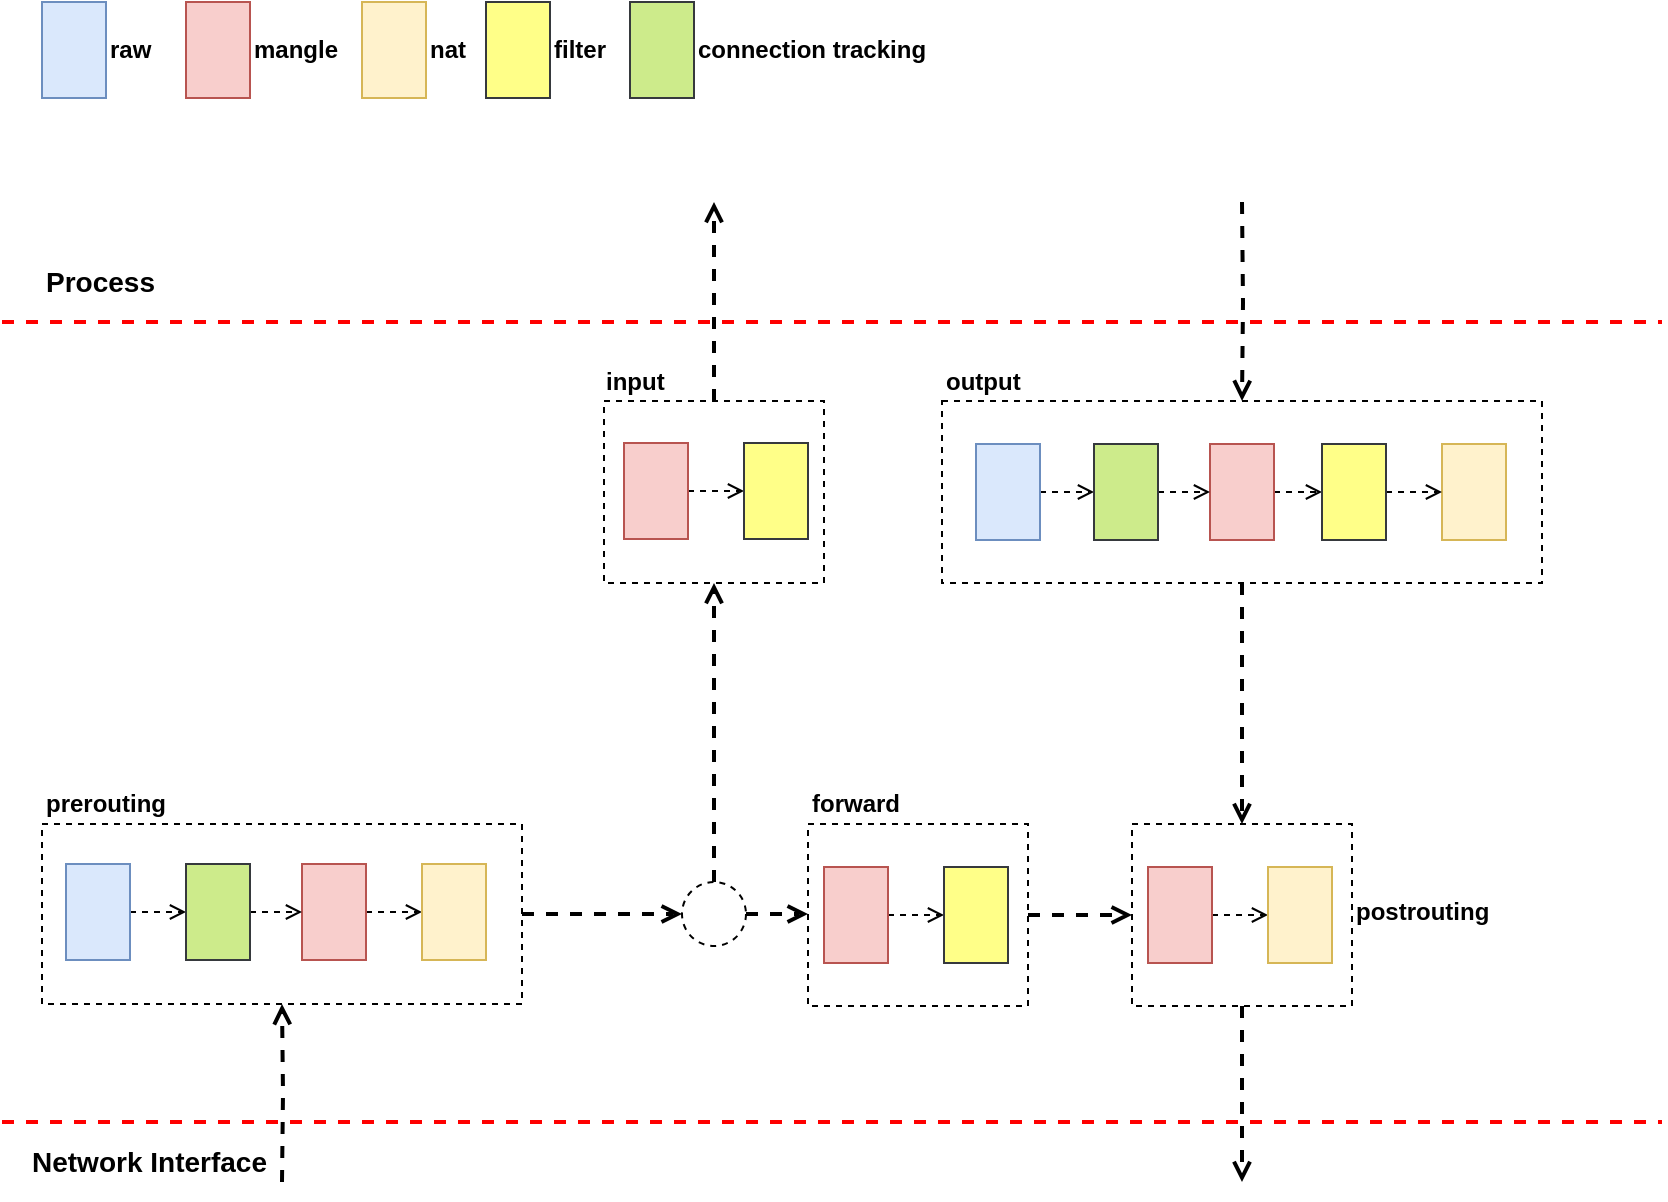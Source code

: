 <mxfile version="12.9.3" type="device" pages="18"><diagram id="HJUthu7zDS7iZXVmNjLA" name="iptables"><mxGraphModel dx="946" dy="725" grid="1" gridSize="10" guides="1" tooltips="1" connect="1" arrows="1" fold="1" page="1" pageScale="1" pageWidth="850" pageHeight="1100" math="0" shadow="0"><root><mxCell id="0"/><mxCell id="1" parent="0"/><mxCell id="cBNp3n7FAKvZNsKKrz51-55" style="edgeStyle=orthogonalEdgeStyle;rounded=0;orthogonalLoop=1;jettySize=auto;html=1;exitX=0.5;exitY=1;exitDx=0;exitDy=0;entryX=0.5;entryY=0;entryDx=0;entryDy=0;dashed=1;endArrow=open;endFill=0;strokeColor=#000000;fontSize=12;fontColor=#000000;strokeWidth=2;" parent="1" source="cBNp3n7FAKvZNsKKrz51-45" target="cBNp3n7FAKvZNsKKrz51-44" edge="1"><mxGeometry relative="1" as="geometry"/></mxCell><mxCell id="cBNp3n7FAKvZNsKKrz51-59" style="edgeStyle=orthogonalEdgeStyle;rounded=0;orthogonalLoop=1;jettySize=auto;html=1;dashed=1;endArrow=open;endFill=0;strokeColor=#000000;fontSize=12;fontColor=#000000;entryX=0.5;entryY=0;entryDx=0;entryDy=0;strokeWidth=2;" parent="1" target="cBNp3n7FAKvZNsKKrz51-45" edge="1"><mxGeometry relative="1" as="geometry"><mxPoint x="630" y="120" as="targetPoint"/><mxPoint x="630" y="120" as="sourcePoint"/></mxGeometry></mxCell><mxCell id="cBNp3n7FAKvZNsKKrz51-45" value="" style="rounded=0;whiteSpace=wrap;html=1;fontSize=12;fontColor=#000000;align=left;fillColor=none;dashed=1;" parent="1" vertex="1"><mxGeometry x="480" y="219.5" width="300" height="91" as="geometry"/></mxCell><mxCell id="cBNp3n7FAKvZNsKKrz51-1" value="" style="rounded=0;whiteSpace=wrap;html=1;fontSize=16;fillColor=#dae8fc;strokeColor=#6c8ebf;" parent="1" vertex="1"><mxGeometry x="30" y="20" width="32" height="48" as="geometry"/></mxCell><mxCell id="cBNp3n7FAKvZNsKKrz51-2" value="raw" style="text;html=1;align=left;verticalAlign=middle;resizable=0;points=[];autosize=1;fontSize=12;fontColor=#000000;fontStyle=1" parent="1" vertex="1"><mxGeometry x="62" y="34" width="40" height="20" as="geometry"/></mxCell><mxCell id="cBNp3n7FAKvZNsKKrz51-3" value="" style="rounded=0;whiteSpace=wrap;html=1;fontSize=16;fillColor=#f8cecc;strokeColor=#b85450;" parent="1" vertex="1"><mxGeometry x="102" y="20" width="32" height="48" as="geometry"/></mxCell><mxCell id="cBNp3n7FAKvZNsKKrz51-4" value="mangle" style="text;html=1;align=left;verticalAlign=middle;resizable=0;points=[];autosize=1;fontSize=12;fontColor=#000000;fontStyle=1" parent="1" vertex="1"><mxGeometry x="134" y="34" width="60" height="20" as="geometry"/></mxCell><mxCell id="cBNp3n7FAKvZNsKKrz51-5" value="" style="rounded=0;whiteSpace=wrap;html=1;fontSize=16;fillColor=#fff2cc;strokeColor=#d6b656;" parent="1" vertex="1"><mxGeometry x="190" y="20" width="32" height="48" as="geometry"/></mxCell><mxCell id="cBNp3n7FAKvZNsKKrz51-6" value="nat" style="text;html=1;align=left;verticalAlign=middle;resizable=0;points=[];autosize=1;fontSize=12;fontColor=#000000;fontStyle=1" parent="1" vertex="1"><mxGeometry x="222" y="34" width="30" height="20" as="geometry"/></mxCell><mxCell id="cBNp3n7FAKvZNsKKrz51-7" value="" style="rounded=0;whiteSpace=wrap;html=1;fontSize=16;fillColor=#ffff88;strokeColor=#36393d;" parent="1" vertex="1"><mxGeometry x="252" y="20" width="32" height="48" as="geometry"/></mxCell><mxCell id="cBNp3n7FAKvZNsKKrz51-8" value="filter" style="text;html=1;align=left;verticalAlign=middle;resizable=0;points=[];autosize=1;fontSize=12;fontColor=#000000;fontStyle=1" parent="1" vertex="1"><mxGeometry x="284" y="34" width="40" height="20" as="geometry"/></mxCell><mxCell id="cBNp3n7FAKvZNsKKrz51-15" style="edgeStyle=orthogonalEdgeStyle;rounded=0;orthogonalLoop=1;jettySize=auto;html=1;exitX=1;exitY=0.5;exitDx=0;exitDy=0;entryX=0;entryY=0.5;entryDx=0;entryDy=0;dashed=1;endArrow=open;endFill=0;strokeColor=#000000;fontSize=12;fontColor=#000000;" parent="1" source="cBNp3n7FAKvZNsKKrz51-9" target="cBNp3n7FAKvZNsKKrz51-13" edge="1"><mxGeometry relative="1" as="geometry"/></mxCell><mxCell id="cBNp3n7FAKvZNsKKrz51-9" value="" style="rounded=0;whiteSpace=wrap;html=1;fontSize=16;fillColor=#dae8fc;strokeColor=#6c8ebf;" parent="1" vertex="1"><mxGeometry x="42" y="451" width="32" height="48" as="geometry"/></mxCell><mxCell id="cBNp3n7FAKvZNsKKrz51-17" style="edgeStyle=orthogonalEdgeStyle;rounded=0;orthogonalLoop=1;jettySize=auto;html=1;exitX=1;exitY=0.5;exitDx=0;exitDy=0;entryX=0;entryY=0.5;entryDx=0;entryDy=0;dashed=1;endArrow=open;endFill=0;strokeColor=#000000;fontSize=12;fontColor=#000000;" parent="1" source="cBNp3n7FAKvZNsKKrz51-10" target="cBNp3n7FAKvZNsKKrz51-14" edge="1"><mxGeometry relative="1" as="geometry"/></mxCell><mxCell id="cBNp3n7FAKvZNsKKrz51-10" value="" style="rounded=0;whiteSpace=wrap;html=1;fontSize=16;fillColor=#f8cecc;strokeColor=#b85450;" parent="1" vertex="1"><mxGeometry x="160" y="451" width="32" height="48" as="geometry"/></mxCell><mxCell id="cBNp3n7FAKvZNsKKrz51-11" value="" style="rounded=0;whiteSpace=wrap;html=1;fontSize=16;fillColor=#cdeb8b;strokeColor=#36393d;" parent="1" vertex="1"><mxGeometry x="324" y="20" width="32" height="48" as="geometry"/></mxCell><mxCell id="cBNp3n7FAKvZNsKKrz51-12" value="connection tracking" style="text;html=1;align=left;verticalAlign=middle;resizable=0;points=[];autosize=1;fontSize=12;fontColor=#000000;fontStyle=1" parent="1" vertex="1"><mxGeometry x="356" y="34" width="130" height="20" as="geometry"/></mxCell><mxCell id="cBNp3n7FAKvZNsKKrz51-16" style="edgeStyle=orthogonalEdgeStyle;rounded=0;orthogonalLoop=1;jettySize=auto;html=1;exitX=1;exitY=0.5;exitDx=0;exitDy=0;entryX=0;entryY=0.5;entryDx=0;entryDy=0;dashed=1;endArrow=open;endFill=0;strokeColor=#000000;fontSize=12;fontColor=#000000;" parent="1" source="cBNp3n7FAKvZNsKKrz51-13" target="cBNp3n7FAKvZNsKKrz51-10" edge="1"><mxGeometry relative="1" as="geometry"/></mxCell><mxCell id="cBNp3n7FAKvZNsKKrz51-13" value="" style="rounded=0;whiteSpace=wrap;html=1;fontSize=16;fillColor=#cdeb8b;strokeColor=#36393d;" parent="1" vertex="1"><mxGeometry x="102" y="451" width="32" height="48" as="geometry"/></mxCell><mxCell id="cBNp3n7FAKvZNsKKrz51-14" value="" style="rounded=0;whiteSpace=wrap;html=1;fontSize=16;fillColor=#fff2cc;strokeColor=#d6b656;" parent="1" vertex="1"><mxGeometry x="220" y="451" width="32" height="48" as="geometry"/></mxCell><mxCell id="cBNp3n7FAKvZNsKKrz51-18" style="edgeStyle=orthogonalEdgeStyle;rounded=0;orthogonalLoop=1;jettySize=auto;html=1;exitX=1;exitY=0.5;exitDx=0;exitDy=0;entryX=0;entryY=0.5;entryDx=0;entryDy=0;dashed=1;endArrow=open;endFill=0;strokeColor=#000000;fontSize=12;fontColor=#000000;" parent="1" source="cBNp3n7FAKvZNsKKrz51-19" target="cBNp3n7FAKvZNsKKrz51-21" edge="1"><mxGeometry relative="1" as="geometry"/></mxCell><mxCell id="cBNp3n7FAKvZNsKKrz51-19" value="" style="rounded=0;whiteSpace=wrap;html=1;fontSize=16;fillColor=#f8cecc;strokeColor=#b85450;" parent="1" vertex="1"><mxGeometry x="321" y="240.5" width="32" height="48" as="geometry"/></mxCell><mxCell id="cBNp3n7FAKvZNsKKrz51-21" value="" style="rounded=0;whiteSpace=wrap;html=1;fontSize=16;fillColor=#ffff88;strokeColor=#36393d;" parent="1" vertex="1"><mxGeometry x="381" y="240.5" width="32" height="48" as="geometry"/></mxCell><mxCell id="cBNp3n7FAKvZNsKKrz51-22" style="edgeStyle=orthogonalEdgeStyle;rounded=0;orthogonalLoop=1;jettySize=auto;html=1;exitX=1;exitY=0.5;exitDx=0;exitDy=0;entryX=0;entryY=0.5;entryDx=0;entryDy=0;dashed=1;endArrow=open;endFill=0;strokeColor=#000000;fontSize=12;fontColor=#000000;" parent="1" source="cBNp3n7FAKvZNsKKrz51-23" target="cBNp3n7FAKvZNsKKrz51-24" edge="1"><mxGeometry relative="1" as="geometry"/></mxCell><mxCell id="cBNp3n7FAKvZNsKKrz51-23" value="" style="rounded=0;whiteSpace=wrap;html=1;fontSize=16;fillColor=#f8cecc;strokeColor=#b85450;" parent="1" vertex="1"><mxGeometry x="421" y="452.5" width="32" height="48" as="geometry"/></mxCell><mxCell id="cBNp3n7FAKvZNsKKrz51-24" value="" style="rounded=0;whiteSpace=wrap;html=1;fontSize=16;fillColor=#ffff88;strokeColor=#36393d;" parent="1" vertex="1"><mxGeometry x="481" y="452.5" width="32" height="48" as="geometry"/></mxCell><mxCell id="cBNp3n7FAKvZNsKKrz51-25" style="edgeStyle=orthogonalEdgeStyle;rounded=0;orthogonalLoop=1;jettySize=auto;html=1;exitX=1;exitY=0.5;exitDx=0;exitDy=0;entryX=0;entryY=0.5;entryDx=0;entryDy=0;dashed=1;endArrow=open;endFill=0;strokeColor=#000000;fontSize=12;fontColor=#000000;" parent="1" source="cBNp3n7FAKvZNsKKrz51-26" target="cBNp3n7FAKvZNsKKrz51-28" edge="1"><mxGeometry relative="1" as="geometry"><mxPoint x="643" y="476.5" as="targetPoint"/></mxGeometry></mxCell><mxCell id="cBNp3n7FAKvZNsKKrz51-26" value="" style="rounded=0;whiteSpace=wrap;html=1;fontSize=16;fillColor=#f8cecc;strokeColor=#b85450;" parent="1" vertex="1"><mxGeometry x="583" y="452.5" width="32" height="48" as="geometry"/></mxCell><mxCell id="cBNp3n7FAKvZNsKKrz51-28" value="" style="rounded=0;whiteSpace=wrap;html=1;fontSize=16;fillColor=#fff2cc;strokeColor=#d6b656;" parent="1" vertex="1"><mxGeometry x="643" y="452.5" width="32" height="48" as="geometry"/></mxCell><mxCell id="cBNp3n7FAKvZNsKKrz51-51" style="edgeStyle=orthogonalEdgeStyle;rounded=0;orthogonalLoop=1;jettySize=auto;html=1;exitX=1;exitY=0.5;exitDx=0;exitDy=0;entryX=0;entryY=0.5;entryDx=0;entryDy=0;dashed=1;endArrow=open;endFill=0;strokeColor=#000000;fontSize=12;fontColor=#000000;" parent="1" source="cBNp3n7FAKvZNsKKrz51-30" target="cBNp3n7FAKvZNsKKrz51-34" edge="1"><mxGeometry relative="1" as="geometry"/></mxCell><mxCell id="cBNp3n7FAKvZNsKKrz51-30" value="" style="rounded=0;whiteSpace=wrap;html=1;fontSize=16;fillColor=#dae8fc;strokeColor=#6c8ebf;" parent="1" vertex="1"><mxGeometry x="497" y="241" width="32" height="48" as="geometry"/></mxCell><mxCell id="cBNp3n7FAKvZNsKKrz51-53" style="edgeStyle=orthogonalEdgeStyle;rounded=0;orthogonalLoop=1;jettySize=auto;html=1;exitX=1;exitY=0.5;exitDx=0;exitDy=0;entryX=0;entryY=0.5;entryDx=0;entryDy=0;dashed=1;endArrow=open;endFill=0;strokeColor=#000000;fontSize=12;fontColor=#000000;" parent="1" source="cBNp3n7FAKvZNsKKrz51-32" target="cBNp3n7FAKvZNsKKrz51-36" edge="1"><mxGeometry relative="1" as="geometry"/></mxCell><mxCell id="cBNp3n7FAKvZNsKKrz51-32" value="" style="rounded=0;whiteSpace=wrap;html=1;fontSize=16;fillColor=#f8cecc;strokeColor=#b85450;" parent="1" vertex="1"><mxGeometry x="614" y="241" width="32" height="48" as="geometry"/></mxCell><mxCell id="cBNp3n7FAKvZNsKKrz51-52" style="edgeStyle=orthogonalEdgeStyle;rounded=0;orthogonalLoop=1;jettySize=auto;html=1;exitX=1;exitY=0.5;exitDx=0;exitDy=0;entryX=0;entryY=0.5;entryDx=0;entryDy=0;dashed=1;endArrow=open;endFill=0;strokeColor=#000000;fontSize=12;fontColor=#000000;" parent="1" source="cBNp3n7FAKvZNsKKrz51-34" target="cBNp3n7FAKvZNsKKrz51-32" edge="1"><mxGeometry relative="1" as="geometry"/></mxCell><mxCell id="cBNp3n7FAKvZNsKKrz51-34" value="" style="rounded=0;whiteSpace=wrap;html=1;fontSize=16;fillColor=#cdeb8b;strokeColor=#36393d;" parent="1" vertex="1"><mxGeometry x="556" y="241" width="32" height="48" as="geometry"/></mxCell><mxCell id="cBNp3n7FAKvZNsKKrz51-35" value="" style="rounded=0;whiteSpace=wrap;html=1;fontSize=16;fillColor=#fff2cc;strokeColor=#d6b656;" parent="1" vertex="1"><mxGeometry x="730" y="241" width="32" height="48" as="geometry"/></mxCell><mxCell id="cBNp3n7FAKvZNsKKrz51-54" style="edgeStyle=orthogonalEdgeStyle;rounded=0;orthogonalLoop=1;jettySize=auto;html=1;exitX=1;exitY=0.5;exitDx=0;exitDy=0;entryX=0;entryY=0.5;entryDx=0;entryDy=0;dashed=1;endArrow=open;endFill=0;strokeColor=#000000;fontSize=12;fontColor=#000000;" parent="1" source="cBNp3n7FAKvZNsKKrz51-36" target="cBNp3n7FAKvZNsKKrz51-35" edge="1"><mxGeometry relative="1" as="geometry"/></mxCell><mxCell id="cBNp3n7FAKvZNsKKrz51-36" value="" style="rounded=0;whiteSpace=wrap;html=1;fontSize=16;fillColor=#ffff88;strokeColor=#36393d;" parent="1" vertex="1"><mxGeometry x="670" y="241" width="32" height="48" as="geometry"/></mxCell><mxCell id="cBNp3n7FAKvZNsKKrz51-47" style="edgeStyle=orthogonalEdgeStyle;rounded=0;orthogonalLoop=1;jettySize=auto;html=1;exitX=1;exitY=0.5;exitDx=0;exitDy=0;entryX=0;entryY=0.5;entryDx=0;entryDy=0;dashed=1;endArrow=open;endFill=0;strokeColor=#000000;fontSize=12;fontColor=#000000;strokeWidth=2;" parent="1" source="cBNp3n7FAKvZNsKKrz51-41" target="cBNp3n7FAKvZNsKKrz51-46" edge="1"><mxGeometry relative="1" as="geometry"/></mxCell><mxCell id="cBNp3n7FAKvZNsKKrz51-56" style="edgeStyle=orthogonalEdgeStyle;rounded=0;orthogonalLoop=1;jettySize=auto;html=1;dashed=1;endArrow=open;endFill=0;strokeColor=#000000;fontSize=12;fontColor=#000000;entryX=0.5;entryY=1;entryDx=0;entryDy=0;strokeWidth=2;" parent="1" target="cBNp3n7FAKvZNsKKrz51-41" edge="1"><mxGeometry relative="1" as="geometry"><mxPoint x="150" y="610" as="targetPoint"/><mxPoint x="150" y="610" as="sourcePoint"/></mxGeometry></mxCell><mxCell id="cBNp3n7FAKvZNsKKrz51-41" value="" style="rounded=0;whiteSpace=wrap;html=1;fontSize=12;fontColor=#000000;align=left;fillColor=none;dashed=1;" parent="1" vertex="1"><mxGeometry x="30" y="431" width="240" height="90" as="geometry"/></mxCell><mxCell id="cBNp3n7FAKvZNsKKrz51-58" style="edgeStyle=orthogonalEdgeStyle;rounded=0;orthogonalLoop=1;jettySize=auto;html=1;exitX=0.5;exitY=0;exitDx=0;exitDy=0;dashed=1;endArrow=open;endFill=0;strokeColor=#000000;fontSize=12;fontColor=#000000;strokeWidth=2;" parent="1" source="cBNp3n7FAKvZNsKKrz51-42" edge="1"><mxGeometry relative="1" as="geometry"><mxPoint x="366" y="120" as="targetPoint"/></mxGeometry></mxCell><mxCell id="cBNp3n7FAKvZNsKKrz51-42" value="" style="rounded=0;whiteSpace=wrap;html=1;fontSize=12;fontColor=#000000;align=left;fillColor=none;dashed=1;" parent="1" vertex="1"><mxGeometry x="311" y="219.5" width="110" height="91" as="geometry"/></mxCell><mxCell id="cBNp3n7FAKvZNsKKrz51-49" style="edgeStyle=orthogonalEdgeStyle;rounded=0;orthogonalLoop=1;jettySize=auto;html=1;exitX=1;exitY=0.5;exitDx=0;exitDy=0;dashed=1;endArrow=open;endFill=0;strokeColor=#000000;fontSize=12;fontColor=#000000;strokeWidth=2;" parent="1" source="cBNp3n7FAKvZNsKKrz51-43" target="cBNp3n7FAKvZNsKKrz51-44" edge="1"><mxGeometry relative="1" as="geometry"/></mxCell><mxCell id="cBNp3n7FAKvZNsKKrz51-43" value="" style="rounded=0;whiteSpace=wrap;html=1;fontSize=12;fontColor=#000000;align=left;fillColor=none;dashed=1;" parent="1" vertex="1"><mxGeometry x="413" y="431" width="110" height="91" as="geometry"/></mxCell><mxCell id="cBNp3n7FAKvZNsKKrz51-57" style="edgeStyle=orthogonalEdgeStyle;rounded=0;orthogonalLoop=1;jettySize=auto;html=1;exitX=0.5;exitY=1;exitDx=0;exitDy=0;dashed=1;endArrow=open;endFill=0;strokeColor=#000000;fontSize=12;fontColor=#000000;strokeWidth=2;" parent="1" source="cBNp3n7FAKvZNsKKrz51-44" edge="1"><mxGeometry relative="1" as="geometry"><mxPoint x="630" y="610" as="targetPoint"/></mxGeometry></mxCell><mxCell id="cBNp3n7FAKvZNsKKrz51-44" value="" style="rounded=0;whiteSpace=wrap;html=1;fontSize=12;fontColor=#000000;align=left;fillColor=none;dashed=1;" parent="1" vertex="1"><mxGeometry x="575" y="431" width="110" height="91" as="geometry"/></mxCell><mxCell id="cBNp3n7FAKvZNsKKrz51-48" style="edgeStyle=orthogonalEdgeStyle;rounded=0;orthogonalLoop=1;jettySize=auto;html=1;exitX=1;exitY=0.5;exitDx=0;exitDy=0;entryX=0;entryY=0.5;entryDx=0;entryDy=0;dashed=1;endArrow=open;endFill=0;strokeColor=#000000;fontSize=12;fontColor=#000000;strokeWidth=2;" parent="1" source="cBNp3n7FAKvZNsKKrz51-46" target="cBNp3n7FAKvZNsKKrz51-43" edge="1"><mxGeometry relative="1" as="geometry"/></mxCell><mxCell id="cBNp3n7FAKvZNsKKrz51-50" style="edgeStyle=orthogonalEdgeStyle;rounded=0;orthogonalLoop=1;jettySize=auto;html=1;exitX=0.5;exitY=0;exitDx=0;exitDy=0;entryX=0.5;entryY=1;entryDx=0;entryDy=0;dashed=1;endArrow=open;endFill=0;strokeColor=#000000;fontSize=12;fontColor=#000000;strokeWidth=2;" parent="1" source="cBNp3n7FAKvZNsKKrz51-46" target="cBNp3n7FAKvZNsKKrz51-42" edge="1"><mxGeometry relative="1" as="geometry"/></mxCell><mxCell id="cBNp3n7FAKvZNsKKrz51-46" value="" style="ellipse;whiteSpace=wrap;html=1;aspect=fixed;dashed=1;fillColor=none;fontSize=12;fontColor=#000000;align=left;" parent="1" vertex="1"><mxGeometry x="350" y="460" width="32" height="32" as="geometry"/></mxCell><mxCell id="cBNp3n7FAKvZNsKKrz51-60" value="" style="endArrow=none;dashed=1;html=1;strokeColor=#FF0000;strokeWidth=2;fontSize=12;fontColor=#000000;" parent="1" edge="1"><mxGeometry width="50" height="50" relative="1" as="geometry"><mxPoint x="10" y="180" as="sourcePoint"/><mxPoint x="840" y="180" as="targetPoint"/></mxGeometry></mxCell><mxCell id="cBNp3n7FAKvZNsKKrz51-61" value="" style="endArrow=none;dashed=1;html=1;strokeColor=#FF0000;strokeWidth=2;fontSize=12;fontColor=#000000;" parent="1" edge="1"><mxGeometry width="50" height="50" relative="1" as="geometry"><mxPoint x="10" y="580" as="sourcePoint"/><mxPoint x="840" y="580" as="targetPoint"/></mxGeometry></mxCell><mxCell id="cBNp3n7FAKvZNsKKrz51-62" value="Process" style="text;html=1;align=left;verticalAlign=middle;resizable=0;points=[];autosize=1;fontSize=14;fontColor=#000000;fontStyle=1" parent="1" vertex="1"><mxGeometry x="30" y="150" width="70" height="20" as="geometry"/></mxCell><mxCell id="cBNp3n7FAKvZNsKKrz51-63" value="Network Interface" style="text;html=1;align=left;verticalAlign=middle;resizable=0;points=[];autosize=1;fontSize=14;fontColor=#000000;fontStyle=1" parent="1" vertex="1"><mxGeometry x="23" y="590" width="130" height="20" as="geometry"/></mxCell><mxCell id="cBNp3n7FAKvZNsKKrz51-64" value="prerouting" style="text;html=1;align=left;verticalAlign=middle;resizable=0;points=[];autosize=1;fontSize=12;fontColor=#000000;fontStyle=1" parent="1" vertex="1"><mxGeometry x="30" y="411" width="80" height="20" as="geometry"/></mxCell><mxCell id="cBNp3n7FAKvZNsKKrz51-65" value="forward" style="text;html=1;align=left;verticalAlign=middle;resizable=0;points=[];autosize=1;fontSize=12;fontColor=#000000;fontStyle=1" parent="1" vertex="1"><mxGeometry x="413" y="411" width="60" height="20" as="geometry"/></mxCell><mxCell id="cBNp3n7FAKvZNsKKrz51-66" value="input" style="text;html=1;align=left;verticalAlign=middle;resizable=0;points=[];autosize=1;fontSize=12;fontColor=#000000;fontStyle=1" parent="1" vertex="1"><mxGeometry x="310" y="199.5" width="40" height="20" as="geometry"/></mxCell><mxCell id="cBNp3n7FAKvZNsKKrz51-67" value="output" style="text;html=1;align=left;verticalAlign=middle;resizable=0;points=[];autosize=1;fontSize=12;fontColor=#000000;fontStyle=1" parent="1" vertex="1"><mxGeometry x="480" y="199.5" width="50" height="20" as="geometry"/></mxCell><mxCell id="cBNp3n7FAKvZNsKKrz51-68" value="postrouting" style="text;html=1;align=left;verticalAlign=middle;resizable=0;points=[];autosize=1;fontSize=12;fontColor=#000000;fontStyle=1" parent="1" vertex="1"><mxGeometry x="685" y="465" width="80" height="20" as="geometry"/></mxCell></root></mxGraphModel></diagram><diagram id="yXxUxrDAvXFG1eEEPLEY" name="monitor"><mxGraphModel dx="946" dy="725" grid="1" gridSize="10" guides="1" tooltips="1" connect="1" arrows="1" fold="1" page="1" pageScale="1" pageWidth="850" pageHeight="1100" math="0" shadow="0"><root><mxCell id="Cu3q1Pr0bbVzAC1u3Xs_-0"/><mxCell id="Cu3q1Pr0bbVzAC1u3Xs_-1" parent="Cu3q1Pr0bbVzAC1u3Xs_-0"/><mxCell id="epd3NRBxDIW9NCwTtiKU-6" value="" style="rounded=0;whiteSpace=wrap;html=1;dashed=1;strokeColor=#000000;fillColor=none;fontSize=14;fontColor=#000000;align=left;" vertex="1" parent="Cu3q1Pr0bbVzAC1u3Xs_-1"><mxGeometry x="226" y="90" width="344" height="270" as="geometry"/></mxCell><mxCell id="epd3NRBxDIW9NCwTtiKU-0" value="mangle" style="rounded=0;whiteSpace=wrap;html=1;fontSize=16;fillColor=#ffffff;strokeColor=#000000;" vertex="1" parent="Cu3q1Pr0bbVzAC1u3Xs_-1"><mxGeometry x="250" y="110" width="96" height="48" as="geometry"/></mxCell><mxCell id="epd3NRBxDIW9NCwTtiKU-1" value="nat" style="rounded=0;whiteSpace=wrap;html=1;fontSize=16;fillColor=#ffffff;strokeColor=#000000;" vertex="1" parent="Cu3q1Pr0bbVzAC1u3Xs_-1"><mxGeometry x="250" y="200" width="96" height="48" as="geometry"/></mxCell><mxCell id="epd3NRBxDIW9NCwTtiKU-2" value="filter" style="rounded=0;whiteSpace=wrap;html=1;fontSize=16;fillColor=#ffffff;strokeColor=#000000;" vertex="1" parent="Cu3q1Pr0bbVzAC1u3Xs_-1"><mxGeometry x="250" y="290" width="96" height="48" as="geometry"/></mxCell><mxCell id="epd3NRBxDIW9NCwTtiKU-3" value="KUBE-PROXY-CANARY" style="rounded=0;whiteSpace=wrap;html=1;fontSize=16;fillColor=#ffffff;strokeColor=#000000;" vertex="1" parent="Cu3q1Pr0bbVzAC1u3Xs_-1"><mxGeometry x="346" y="110" width="200" height="48" as="geometry"/></mxCell><mxCell id="epd3NRBxDIW9NCwTtiKU-4" value="KUBE-PROXY-CANARY" style="rounded=0;whiteSpace=wrap;html=1;fontSize=16;fillColor=#ffffff;strokeColor=#000000;" vertex="1" parent="Cu3q1Pr0bbVzAC1u3Xs_-1"><mxGeometry x="346" y="200" width="200" height="48" as="geometry"/></mxCell><mxCell id="epd3NRBxDIW9NCwTtiKU-5" value="KUBE-PROXY-CANARY" style="rounded=0;whiteSpace=wrap;html=1;fontSize=16;fillColor=#ffffff;strokeColor=#000000;" vertex="1" parent="Cu3q1Pr0bbVzAC1u3Xs_-1"><mxGeometry x="346" y="290" width="200" height="48" as="geometry"/></mxCell><mxCell id="epd3NRBxDIW9NCwTtiKU-7" style="edgeStyle=orthogonalEdgeStyle;rounded=0;orthogonalLoop=1;jettySize=auto;html=1;dashed=1;endArrow=open;endFill=0;strokeColor=#FF0000;strokeWidth=2;fontSize=14;fontColor=#000000;entryX=1;entryY=0.25;entryDx=0;entryDy=0;" edge="1" parent="Cu3q1Pr0bbVzAC1u3Xs_-1" target="epd3NRBxDIW9NCwTtiKU-6"><mxGeometry relative="1" as="geometry"><mxPoint x="680" y="158" as="targetPoint"/><mxPoint x="670" y="158" as="sourcePoint"/></mxGeometry></mxCell><mxCell id="epd3NRBxDIW9NCwTtiKU-9" style="edgeStyle=orthogonalEdgeStyle;rounded=0;orthogonalLoop=1;jettySize=auto;html=1;dashed=1;endArrow=open;endFill=0;strokeColor=#FF0000;strokeWidth=2;fontSize=14;fontColor=#000000;entryX=1;entryY=0.75;entryDx=0;entryDy=0;" edge="1" parent="Cu3q1Pr0bbVzAC1u3Xs_-1" target="epd3NRBxDIW9NCwTtiKU-6"><mxGeometry relative="1" as="geometry"><mxPoint x="670" y="293" as="targetPoint"/><mxPoint x="670" y="293" as="sourcePoint"/></mxGeometry></mxCell><mxCell id="epd3NRBxDIW9NCwTtiKU-11" style="edgeStyle=orthogonalEdgeStyle;rounded=0;orthogonalLoop=1;jettySize=auto;html=1;dashed=1;endArrow=open;endFill=0;strokeColor=#FF0000;strokeWidth=2;fontSize=14;fontColor=#000000;" edge="1" parent="Cu3q1Pr0bbVzAC1u3Xs_-1"><mxGeometry relative="1" as="geometry"><mxPoint x="398" y="440" as="targetPoint"/><mxPoint x="398" y="370" as="sourcePoint"/></mxGeometry></mxCell><mxCell id="epd3NRBxDIW9NCwTtiKU-8" value="I. Create" style="text;html=1;align=left;verticalAlign=middle;resizable=0;points=[];autosize=1;fontSize=14;fontColor=#000000;" vertex="1" parent="Cu3q1Pr0bbVzAC1u3Xs_-1"><mxGeometry x="685" y="148" width="70" height="20" as="geometry"/></mxCell><mxCell id="epd3NRBxDIW9NCwTtiKU-10" value="II. Check Existance" style="text;html=1;align=left;verticalAlign=middle;resizable=0;points=[];autosize=1;fontSize=14;fontColor=#000000;" vertex="1" parent="Cu3q1Pr0bbVzAC1u3Xs_-1"><mxGeometry x="680" y="282" width="140" height="20" as="geometry"/></mxCell><mxCell id="epd3NRBxDIW9NCwTtiKU-12" value="III. syncProxyRules" style="text;html=1;align=left;verticalAlign=middle;resizable=0;points=[];autosize=1;fontSize=14;fontColor=#000000;" vertex="1" parent="Cu3q1Pr0bbVzAC1u3Xs_-1"><mxGeometry x="328" y="450" width="140" height="20" as="geometry"/></mxCell></root></mxGraphModel></diagram><diagram id="Ah0yr_-6Lbq0JT06HNjg" name="service-map"><mxGraphModel dx="946" dy="725" grid="1" gridSize="10" guides="1" tooltips="1" connect="1" arrows="1" fold="1" page="1" pageScale="1" pageWidth="850" pageHeight="1100" math="0" shadow="0"><root><mxCell id="wOJaQR3q0xZrds_ng-Ur-0"/><mxCell id="wOJaQR3q0xZrds_ng-Ur-1" parent="wOJaQR3q0xZrds_ng-Ur-0"/><mxCell id="Ivngf8eSVxSqOW1cRmfr-51" style="edgeStyle=orthogonalEdgeStyle;rounded=0;orthogonalLoop=1;jettySize=auto;html=1;entryX=0;entryY=0.5;entryDx=0;entryDy=0;dashed=1;startArrow=none;startFill=0;endArrow=block;endFill=0;strokeColor=#000000;strokeWidth=1;fontSize=16;fontColor=#FF0000;" parent="wOJaQR3q0xZrds_ng-Ur-1" target="Ivngf8eSVxSqOW1cRmfr-50" edge="1"><mxGeometry relative="1" as="geometry"><mxPoint x="500" y="864" as="sourcePoint"/></mxGeometry></mxCell><mxCell id="Ivngf8eSVxSqOW1cRmfr-53" style="edgeStyle=orthogonalEdgeStyle;rounded=0;orthogonalLoop=1;jettySize=auto;html=1;exitX=0.5;exitY=1;exitDx=0;exitDy=0;entryX=0.5;entryY=0;entryDx=0;entryDy=0;dashed=1;startArrow=none;startFill=0;endArrow=open;endFill=0;strokeColor=#000000;strokeWidth=1;fontSize=16;fontColor=#FF0000;" parent="wOJaQR3q0xZrds_ng-Ur-1" source="Ivngf8eSVxSqOW1cRmfr-42" target="Ivngf8eSVxSqOW1cRmfr-52" edge="1"><mxGeometry relative="1" as="geometry"/></mxCell><mxCell id="Ivngf8eSVxSqOW1cRmfr-42" value="" style="rounded=0;whiteSpace=wrap;html=1;dashed=1;strokeColor=#000000;fillColor=none;fontSize=14;fontColor=#000000;align=left;" parent="wOJaQR3q0xZrds_ng-Ur-1" vertex="1"><mxGeometry x="120" y="540" width="380" height="360" as="geometry"/></mxCell><mxCell id="Ivngf8eSVxSqOW1cRmfr-24" value="" style="rounded=0;whiteSpace=wrap;html=1;dashed=1;strokeColor=#000000;fillColor=none;fontSize=14;fontColor=#000000;align=left;" parent="wOJaQR3q0xZrds_ng-Ur-1" vertex="1"><mxGeometry x="120" y="124" width="230" height="296" as="geometry"/></mxCell><mxCell id="Ivngf8eSVxSqOW1cRmfr-12" value="" style="rounded=0;whiteSpace=wrap;html=1;dashed=1;strokeColor=#000000;fillColor=none;fontSize=14;fontColor=#000000;align=left;" parent="wOJaQR3q0xZrds_ng-Ur-1" vertex="1"><mxGeometry x="450" y="295" width="180" height="80" as="geometry"/></mxCell><mxCell id="Ivngf8eSVxSqOW1cRmfr-20" value="" style="edgeStyle=orthogonalEdgeStyle;rounded=0;orthogonalLoop=1;jettySize=auto;html=1;exitX=1;exitY=0.5;exitDx=0;exitDy=0;entryX=1;entryY=0.5;entryDx=0;entryDy=0;startArrow=none;startFill=0;endArrow=open;endFill=0;strokeColor=#000000;strokeWidth=1;fontSize=14;fontColor=#000000;" parent="wOJaQR3q0xZrds_ng-Ur-1" source="Ivngf8eSVxSqOW1cRmfr-16" target="Ivngf8eSVxSqOW1cRmfr-2" edge="1"><mxGeometry relative="1" as="geometry"/></mxCell><mxCell id="Ivngf8eSVxSqOW1cRmfr-44" value="map" style="edgeStyle=orthogonalEdgeStyle;rounded=0;orthogonalLoop=1;jettySize=auto;html=1;exitX=0.75;exitY=1;exitDx=0;exitDy=0;entryX=0;entryY=0.25;entryDx=0;entryDy=0;startArrow=none;startFill=0;endArrow=open;endFill=0;strokeColor=#000000;strokeWidth=1;fontSize=12;fontColor=#000000;dashed=1;" parent="wOJaQR3q0xZrds_ng-Ur-1" source="Ivngf8eSVxSqOW1cRmfr-16" target="Ivngf8eSVxSqOW1cRmfr-50" edge="1"><mxGeometry relative="1" as="geometry"/></mxCell><mxCell id="Ivngf8eSVxSqOW1cRmfr-16" value="" style="rounded=0;whiteSpace=wrap;html=1;dashed=1;strokeColor=#000000;fillColor=none;fontSize=14;fontColor=#000000;align=left;" parent="wOJaQR3q0xZrds_ng-Ur-1" vertex="1"><mxGeometry x="450" y="424" width="180" height="80" as="geometry"/></mxCell><mxCell id="Ivngf8eSVxSqOW1cRmfr-3" value="" style="rounded=0;whiteSpace=wrap;html=1;dashed=1;strokeColor=#000000;fillColor=none;fontSize=14;fontColor=#000000;align=left;" parent="wOJaQR3q0xZrds_ng-Ur-1" vertex="1"><mxGeometry x="140" y="140" width="180" height="80" as="geometry"/></mxCell><mxCell id="Ivngf8eSVxSqOW1cRmfr-6" value="" style="rounded=0;whiteSpace=wrap;html=1;dashed=1;strokeColor=#000000;fillColor=none;fontSize=14;fontColor=#000000;align=left;" parent="wOJaQR3q0xZrds_ng-Ur-1" vertex="1"><mxGeometry x="130" y="270" width="200" height="124" as="geometry"/></mxCell><mxCell id="F18I5du0wvLqcsj-vI1q-0" value="Namesapce" style="rounded=0;whiteSpace=wrap;html=1;fontSize=14;fillColor=#ffffff;strokeColor=#000000;fontStyle=3" parent="wOJaQR3q0xZrds_ng-Ur-1" vertex="1"><mxGeometry x="150" y="156" width="96" height="48" as="geometry"/></mxCell><mxCell id="F18I5du0wvLqcsj-vI1q-1" value="Name" style="rounded=0;whiteSpace=wrap;html=1;fontSize=14;fillColor=#ffffff;strokeColor=#000000;fontStyle=3" parent="wOJaQR3q0xZrds_ng-Ur-1" vertex="1"><mxGeometry x="246" y="156" width="64" height="48" as="geometry"/></mxCell><mxCell id="Ivngf8eSVxSqOW1cRmfr-2" value="" style="rounded=0;whiteSpace=wrap;html=1;dashed=1;strokeColor=#000000;fillColor=none;fontSize=14;fontColor=#000000;align=left;" parent="wOJaQR3q0xZrds_ng-Ur-1" vertex="1"><mxGeometry x="450" y="140" width="180" height="80" as="geometry"/></mxCell><mxCell id="Ivngf8eSVxSqOW1cRmfr-0" value="" style="rounded=0;whiteSpace=wrap;html=1;dashed=1;strokeColor=#000000;fillColor=none;fontSize=14;fontColor=#000000;align=left;" parent="wOJaQR3q0xZrds_ng-Ur-1" vertex="1"><mxGeometry x="150" y="290" width="160" height="90" as="geometry"/></mxCell><mxCell id="F18I5du0wvLqcsj-vI1q-2" value="Namesapce" style="rounded=0;whiteSpace=wrap;html=1;fontSize=14;fillColor=#ffffff;strokeColor=#000000;fontStyle=3" parent="wOJaQR3q0xZrds_ng-Ur-1" vertex="1"><mxGeometry x="460" y="156" width="96" height="48" as="geometry"/></mxCell><mxCell id="F18I5du0wvLqcsj-vI1q-3" value="Name" style="rounded=0;whiteSpace=wrap;html=1;fontSize=14;fillColor=#ffffff;strokeColor=#000000;fontStyle=3" parent="wOJaQR3q0xZrds_ng-Ur-1" vertex="1"><mxGeometry x="556" y="156" width="64" height="48" as="geometry"/></mxCell><mxCell id="AwIBYCjg83uAS5CZppO_-0" value="" style="rounded=0;whiteSpace=wrap;html=1;fontSize=16;fillColor=#ffff88;strokeColor=#36393d;" parent="wOJaQR3q0xZrds_ng-Ur-1" vertex="1"><mxGeometry x="18" y="10" width="32" height="48" as="geometry"/></mxCell><mxCell id="AwIBYCjg83uAS5CZppO_-1" value="ServicePort" style="text;html=1;align=left;verticalAlign=middle;resizable=0;points=[];autosize=1;fontSize=12;fontColor=#000000;fontStyle=1" parent="wOJaQR3q0xZrds_ng-Ur-1" vertex="1"><mxGeometry x="50" y="24" width="80" height="20" as="geometry"/></mxCell><mxCell id="AwIBYCjg83uAS5CZppO_-2" value="" style="rounded=0;whiteSpace=wrap;html=1;fontSize=16;fillColor=#ffff88;strokeColor=#36393d;" parent="wOJaQR3q0xZrds_ng-Ur-1" vertex="1"><mxGeometry x="165" y="311" width="32" height="48" as="geometry"/></mxCell><mxCell id="AwIBYCjg83uAS5CZppO_-3" value="" style="rounded=0;whiteSpace=wrap;html=1;fontSize=16;fillColor=#ffff88;strokeColor=#36393d;" parent="wOJaQR3q0xZrds_ng-Ur-1" vertex="1"><mxGeometry x="197" y="311" width="32" height="48" as="geometry"/></mxCell><mxCell id="AwIBYCjg83uAS5CZppO_-4" value="" style="rounded=0;whiteSpace=wrap;html=1;fontSize=16;fillColor=#ffff88;strokeColor=#36393d;" parent="wOJaQR3q0xZrds_ng-Ur-1" vertex="1"><mxGeometry x="229" y="311" width="32" height="48" as="geometry"/></mxCell><mxCell id="Ivngf8eSVxSqOW1cRmfr-8" style="edgeStyle=orthogonalEdgeStyle;rounded=0;orthogonalLoop=1;jettySize=auto;html=1;exitX=1;exitY=0.5;exitDx=0;exitDy=0;dashed=1;startArrow=none;startFill=0;endArrow=open;endFill=0;strokeColor=#FF0000;strokeWidth=1;fontSize=14;fontColor=#000000;" parent="wOJaQR3q0xZrds_ng-Ur-1" source="AwIBYCjg83uAS5CZppO_-5" target="Ivngf8eSVxSqOW1cRmfr-12" edge="1"><mxGeometry relative="1" as="geometry"><mxPoint x="181" y="454" as="targetPoint"/></mxGeometry></mxCell><mxCell id="AwIBYCjg83uAS5CZppO_-5" value="" style="rounded=0;whiteSpace=wrap;html=1;fontSize=16;fillColor=#ffff88;strokeColor=#36393d;" parent="wOJaQR3q0xZrds_ng-Ur-1" vertex="1"><mxGeometry x="261" y="311" width="32" height="48" as="geometry"/></mxCell><mxCell id="Ivngf8eSVxSqOW1cRmfr-1" value="Ports" style="text;html=1;align=left;verticalAlign=middle;resizable=0;points=[];autosize=1;fontSize=12;fontColor=#000000;fontStyle=1" parent="wOJaQR3q0xZrds_ng-Ur-1" vertex="1"><mxGeometry x="150" y="270" width="50" height="20" as="geometry"/></mxCell><mxCell id="Ivngf8eSVxSqOW1cRmfr-4" style="edgeStyle=orthogonalEdgeStyle;rounded=0;orthogonalLoop=1;jettySize=auto;html=1;exitX=1;exitY=0.5;exitDx=0;exitDy=0;dashed=1;endArrow=open;endFill=0;strokeColor=#FF0000;strokeWidth=1;fontSize=14;fontColor=#000000;startArrow=open;startFill=0;" parent="wOJaQR3q0xZrds_ng-Ur-1" source="Ivngf8eSVxSqOW1cRmfr-3" target="Ivngf8eSVxSqOW1cRmfr-2" edge="1"><mxGeometry relative="1" as="geometry"/></mxCell><mxCell id="Ivngf8eSVxSqOW1cRmfr-5" value="NamespaceName" style="text;html=1;align=left;verticalAlign=middle;resizable=0;points=[];autosize=1;fontSize=12;fontColor=#000000;fontStyle=1" parent="wOJaQR3q0xZrds_ng-Ur-1" vertex="1"><mxGeometry x="450" y="120" width="110" height="20" as="geometry"/></mxCell><mxCell id="Ivngf8eSVxSqOW1cRmfr-7" value="Service" style="text;html=1;align=left;verticalAlign=middle;resizable=0;points=[];autosize=1;fontSize=12;fontColor=#000000;fontStyle=1" parent="wOJaQR3q0xZrds_ng-Ur-1" vertex="1"><mxGeometry x="120" y="104" width="60" height="20" as="geometry"/></mxCell><mxCell id="Ivngf8eSVxSqOW1cRmfr-9" value="Protocol" style="rounded=0;whiteSpace=wrap;html=1;fontSize=14;fillColor=#ffffff;strokeColor=#000000;fontStyle=3" parent="wOJaQR3q0xZrds_ng-Ur-1" vertex="1"><mxGeometry x="524" y="311" width="96" height="48" as="geometry"/></mxCell><mxCell id="Ivngf8eSVxSqOW1cRmfr-10" value="Name" style="rounded=0;whiteSpace=wrap;html=1;fontSize=14;fillColor=#ffffff;strokeColor=#000000;fontStyle=3" parent="wOJaQR3q0xZrds_ng-Ur-1" vertex="1"><mxGeometry x="460" y="311" width="64" height="48" as="geometry"/></mxCell><mxCell id="Ivngf8eSVxSqOW1cRmfr-13" value="ServicePort" style="text;html=1;align=left;verticalAlign=middle;resizable=0;points=[];autosize=1;fontSize=12;fontColor=#000000;fontStyle=1" parent="wOJaQR3q0xZrds_ng-Ur-1" vertex="1"><mxGeometry x="450" y="275" width="80" height="20" as="geometry"/></mxCell><mxCell id="Ivngf8eSVxSqOW1cRmfr-19" style="edgeStyle=orthogonalEdgeStyle;rounded=0;orthogonalLoop=1;jettySize=auto;html=1;exitX=0.5;exitY=0;exitDx=0;exitDy=0;entryX=0.5;entryY=1;entryDx=0;entryDy=0;dashed=1;startArrow=open;startFill=0;endArrow=open;endFill=0;strokeColor=#FF0000;strokeWidth=1;fontSize=14;fontColor=#000000;" parent="wOJaQR3q0xZrds_ng-Ur-1" source="Ivngf8eSVxSqOW1cRmfr-14" target="Ivngf8eSVxSqOW1cRmfr-9" edge="1"><mxGeometry relative="1" as="geometry"/></mxCell><mxCell id="Ivngf8eSVxSqOW1cRmfr-14" value="Protocol" style="rounded=0;whiteSpace=wrap;html=1;fontSize=14;fillColor=#ffffff;strokeColor=#000000;fontStyle=3" parent="wOJaQR3q0xZrds_ng-Ur-1" vertex="1"><mxGeometry x="524" y="440" width="96" height="48" as="geometry"/></mxCell><mxCell id="Ivngf8eSVxSqOW1cRmfr-18" style="edgeStyle=orthogonalEdgeStyle;rounded=0;orthogonalLoop=1;jettySize=auto;html=1;exitX=0.5;exitY=0;exitDx=0;exitDy=0;dashed=1;startArrow=open;startFill=0;endArrow=open;endFill=0;strokeColor=#FF0000;strokeWidth=1;fontSize=14;fontColor=#000000;entryX=0.5;entryY=1;entryDx=0;entryDy=0;" parent="wOJaQR3q0xZrds_ng-Ur-1" source="Ivngf8eSVxSqOW1cRmfr-15" target="Ivngf8eSVxSqOW1cRmfr-10" edge="1"><mxGeometry relative="1" as="geometry"/></mxCell><mxCell id="Ivngf8eSVxSqOW1cRmfr-15" value="Port" style="rounded=0;whiteSpace=wrap;html=1;fontSize=14;fillColor=#ffffff;strokeColor=#000000;fontStyle=3" parent="wOJaQR3q0xZrds_ng-Ur-1" vertex="1"><mxGeometry x="460" y="440" width="64" height="48" as="geometry"/></mxCell><mxCell id="Ivngf8eSVxSqOW1cRmfr-17" value="ServicePortName" style="text;html=1;align=left;verticalAlign=middle;resizable=0;points=[];autosize=1;fontSize=12;fontColor=#000000;fontStyle=1" parent="wOJaQR3q0xZrds_ng-Ur-1" vertex="1"><mxGeometry x="450" y="404" width="110" height="20" as="geometry"/></mxCell><mxCell id="Ivngf8eSVxSqOW1cRmfr-21" value="NamespacedName" style="text;html=1;align=left;verticalAlign=middle;resizable=0;points=[];autosize=1;fontSize=12;fontColor=#000000;fontStyle=1" parent="wOJaQR3q0xZrds_ng-Ur-1" vertex="1"><mxGeometry x="650" y="440" width="120" height="20" as="geometry"/></mxCell><mxCell id="Ivngf8eSVxSqOW1cRmfr-23" value="Spec" style="text;html=1;align=left;verticalAlign=middle;resizable=0;points=[];autosize=1;fontSize=12;fontColor=#000000;fontStyle=1" parent="wOJaQR3q0xZrds_ng-Ur-1" vertex="1"><mxGeometry x="130" y="250" width="40" height="20" as="geometry"/></mxCell><mxCell id="Ivngf8eSVxSqOW1cRmfr-25" value="" style="rounded=0;whiteSpace=wrap;html=1;fontSize=14;fillColor=#ffffff;strokeColor=#000000;fontStyle=3;dashed=1;" parent="wOJaQR3q0xZrds_ng-Ur-1" vertex="1"><mxGeometry x="180" y="570" width="96" height="48" as="geometry"/></mxCell><mxCell id="Ivngf8eSVxSqOW1cRmfr-26" value="clusterIP" style="text;html=1;align=left;verticalAlign=middle;resizable=0;points=[];autosize=1;fontSize=12;fontColor=#000000;fontStyle=1" parent="wOJaQR3q0xZrds_ng-Ur-1" vertex="1"><mxGeometry x="180" y="550" width="70" height="20" as="geometry"/></mxCell><mxCell id="Ivngf8eSVxSqOW1cRmfr-28" value="Service.Spec, ParseIP(ClusterIP)" style="text;html=1;align=left;verticalAlign=middle;resizable=0;points=[];autosize=1;fontSize=12;fontColor=#000000;fontStyle=1" parent="wOJaQR3q0xZrds_ng-Ur-1" vertex="1"><mxGeometry x="298" y="586" width="200" height="20" as="geometry"/></mxCell><mxCell id="Ivngf8eSVxSqOW1cRmfr-29" value="" style="rounded=0;whiteSpace=wrap;html=1;fontSize=14;fillColor=#ffffff;strokeColor=#000000;fontStyle=3;dashed=1;" parent="wOJaQR3q0xZrds_ng-Ur-1" vertex="1"><mxGeometry x="180" y="656" width="48" height="48" as="geometry"/></mxCell><mxCell id="Ivngf8eSVxSqOW1cRmfr-30" value="port/nodePort" style="text;html=1;align=left;verticalAlign=middle;resizable=0;points=[];autosize=1;fontSize=12;fontColor=#000000;fontStyle=1" parent="wOJaQR3q0xZrds_ng-Ur-1" vertex="1"><mxGeometry x="180" y="636" width="90" height="20" as="geometry"/></mxCell><mxCell id="Ivngf8eSVxSqOW1cRmfr-31" value="" style="rounded=0;whiteSpace=wrap;html=1;fontSize=14;fillColor=#ffffff;strokeColor=#000000;fontStyle=3;dashed=1;" parent="wOJaQR3q0xZrds_ng-Ur-1" vertex="1"><mxGeometry x="228" y="656" width="48" height="48" as="geometry"/></mxCell><mxCell id="Ivngf8eSVxSqOW1cRmfr-33" value="ServicePort, int(Port,NodePort)" style="text;html=1;align=left;verticalAlign=middle;resizable=0;points=[];autosize=1;fontSize=12;fontColor=#000000;fontStyle=1" parent="wOJaQR3q0xZrds_ng-Ur-1" vertex="1"><mxGeometry x="298" y="670" width="190" height="20" as="geometry"/></mxCell><mxCell id="Ivngf8eSVxSqOW1cRmfr-34" value="" style="rounded=0;whiteSpace=wrap;html=1;fontSize=14;fillColor=#ffffff;strokeColor=#000000;fontStyle=3;dashed=1;" parent="wOJaQR3q0xZrds_ng-Ur-1" vertex="1"><mxGeometry x="180" y="746" width="96" height="48" as="geometry"/></mxCell><mxCell id="Ivngf8eSVxSqOW1cRmfr-35" value="sessionAffinityType" style="text;html=1;align=left;verticalAlign=middle;resizable=0;points=[];autosize=1;fontSize=12;fontColor=#000000;fontStyle=1" parent="wOJaQR3q0xZrds_ng-Ur-1" vertex="1"><mxGeometry x="180" y="726" width="130" height="20" as="geometry"/></mxCell><mxCell id="Ivngf8eSVxSqOW1cRmfr-37" value="Service.Spec, SessionAffinity" style="text;html=1;align=left;verticalAlign=middle;resizable=0;points=[];autosize=1;fontSize=12;fontColor=#000000;fontStyle=1" parent="wOJaQR3q0xZrds_ng-Ur-1" vertex="1"><mxGeometry x="298" y="760" width="180" height="20" as="geometry"/></mxCell><mxCell id="Ivngf8eSVxSqOW1cRmfr-39" value="" style="rounded=0;whiteSpace=wrap;html=1;fontSize=14;fillColor=#ffffff;strokeColor=#000000;fontStyle=3;dashed=1;" parent="wOJaQR3q0xZrds_ng-Ur-1" vertex="1"><mxGeometry x="180" y="836" width="96" height="48" as="geometry"/></mxCell><mxCell id="Ivngf8eSVxSqOW1cRmfr-40" value="topologyKeys" style="text;html=1;align=left;verticalAlign=middle;resizable=0;points=[];autosize=1;fontSize=12;fontColor=#000000;fontStyle=1" parent="wOJaQR3q0xZrds_ng-Ur-1" vertex="1"><mxGeometry x="180" y="816" width="90" height="20" as="geometry"/></mxCell><mxCell id="Ivngf8eSVxSqOW1cRmfr-41" value="Service.Spec, TopologyKeys" style="text;html=1;align=left;verticalAlign=middle;resizable=0;points=[];autosize=1;fontSize=12;fontColor=#000000;fontStyle=1" parent="wOJaQR3q0xZrds_ng-Ur-1" vertex="1"><mxGeometry x="298" y="850" width="180" height="20" as="geometry"/></mxCell><mxCell id="Ivngf8eSVxSqOW1cRmfr-43" value="BaseServiceInfo" style="text;html=1;align=left;verticalAlign=middle;resizable=0;points=[];autosize=1;fontSize=12;fontColor=#000000;fontStyle=1" parent="wOJaQR3q0xZrds_ng-Ur-1" vertex="1"><mxGeometry x="119" y="520" width="110" height="20" as="geometry"/></mxCell><mxCell id="Ivngf8eSVxSqOW1cRmfr-47" value="key" style="edgeStyle=orthogonalEdgeStyle;rounded=0;orthogonalLoop=1;jettySize=auto;html=1;dashed=1;startArrow=none;startFill=0;endArrow=open;endFill=0;strokeColor=#000000;strokeWidth=1;fontSize=12;fontColor=#000000;entryX=1;entryY=0.838;entryDx=0;entryDy=0;entryPerimeter=0;" parent="wOJaQR3q0xZrds_ng-Ur-1" source="Ivngf8eSVxSqOW1cRmfr-45" target="Ivngf8eSVxSqOW1cRmfr-16" edge="1"><mxGeometry relative="1" as="geometry"><mxPoint x="670" y="500" as="targetPoint"/></mxGeometry></mxCell><mxCell id="Ivngf8eSVxSqOW1cRmfr-49" value="value" style="edgeStyle=orthogonalEdgeStyle;rounded=0;orthogonalLoop=1;jettySize=auto;html=1;dashed=1;startArrow=none;startFill=0;endArrow=open;endFill=0;strokeColor=#000000;strokeWidth=1;fontSize=12;fontColor=#000000;entryX=0.5;entryY=0;entryDx=0;entryDy=0;exitX=0.5;exitY=1.05;exitDx=0;exitDy=0;exitPerimeter=0;" parent="wOJaQR3q0xZrds_ng-Ur-1" source="Ivngf8eSVxSqOW1cRmfr-45" target="Ivngf8eSVxSqOW1cRmfr-50" edge="1"><mxGeometry relative="1" as="geometry"><mxPoint x="670" y="680" as="targetPoint"/></mxGeometry></mxCell><mxCell id="Ivngf8eSVxSqOW1cRmfr-45" value="ServiceMap" style="text;html=1;align=left;verticalAlign=middle;resizable=0;points=[];autosize=1;fontSize=12;fontColor=#FF0000;fontStyle=1" parent="wOJaQR3q0xZrds_ng-Ur-1" vertex="1"><mxGeometry x="630" y="580" width="80" height="20" as="geometry"/></mxCell><mxCell id="Ivngf8eSVxSqOW1cRmfr-50" value="ServicePort" style="rounded=0;whiteSpace=wrap;html=1;fontSize=16;fillColor=#ffffff;strokeColor=#000000;fontStyle=0;dashed=1;" parent="wOJaQR3q0xZrds_ng-Ur-1" vertex="1"><mxGeometry x="622" y="840" width="96" height="48" as="geometry"/></mxCell><mxCell id="Ivngf8eSVxSqOW1cRmfr-54" style="edgeStyle=orthogonalEdgeStyle;rounded=0;orthogonalLoop=1;jettySize=auto;html=1;exitX=1;exitY=0.5;exitDx=0;exitDy=0;entryX=0.5;entryY=1;entryDx=0;entryDy=0;dashed=1;startArrow=none;startFill=0;endArrow=open;endFill=0;strokeColor=#000000;strokeWidth=1;fontSize=16;fontColor=#FF0000;" parent="wOJaQR3q0xZrds_ng-Ur-1" source="Ivngf8eSVxSqOW1cRmfr-52" target="Ivngf8eSVxSqOW1cRmfr-50" edge="1"><mxGeometry relative="1" as="geometry"/></mxCell><mxCell id="Ivngf8eSVxSqOW1cRmfr-58" style="edgeStyle=orthogonalEdgeStyle;rounded=0;orthogonalLoop=1;jettySize=auto;html=1;dashed=1;startArrow=none;startFill=0;endArrow=open;endFill=0;strokeColor=#000000;strokeWidth=1;fontSize=16;fontColor=#FF0000;" parent="wOJaQR3q0xZrds_ng-Ur-1" edge="1"><mxGeometry relative="1" as="geometry"><mxPoint x="240" y="994" as="targetPoint"/><mxPoint x="170" y="994" as="sourcePoint"/></mxGeometry></mxCell><mxCell id="Ivngf8eSVxSqOW1cRmfr-52" value="makeServiceInfo" style="rounded=0;whiteSpace=wrap;html=1;fontSize=14;fillColor=#ffffff;strokeColor=#000000;fontStyle=3;dashed=1;" parent="wOJaQR3q0xZrds_ng-Ur-1" vertex="1"><mxGeometry x="250" y="970" width="120" height="48" as="geometry"/></mxCell><mxCell id="Ivngf8eSVxSqOW1cRmfr-55" value="input" style="text;html=1;align=left;verticalAlign=middle;resizable=0;points=[];autosize=1;fontSize=12;fontColor=#000000;fontStyle=1" parent="wOJaQR3q0xZrds_ng-Ur-1" vertex="1"><mxGeometry x="310" y="924" width="40" height="20" as="geometry"/></mxCell><mxCell id="Ivngf8eSVxSqOW1cRmfr-56" value="output" style="text;html=1;align=left;verticalAlign=middle;resizable=0;points=[];autosize=1;fontSize=12;fontColor=#000000;fontStyle=1" parent="wOJaQR3q0xZrds_ng-Ur-1" vertex="1"><mxGeometry x="488" y="974" width="50" height="20" as="geometry"/></mxCell><mxCell id="Ivngf8eSVxSqOW1cRmfr-59" value="Custom Control with this" style="text;html=1;align=left;verticalAlign=middle;resizable=0;points=[];autosize=1;fontSize=12;fontColor=#FF0000;fontStyle=1" parent="wOJaQR3q0xZrds_ng-Ur-1" vertex="1"><mxGeometry x="18" y="984" width="160" height="20" as="geometry"/></mxCell><mxCell id="Ivngf8eSVxSqOW1cRmfr-60" value="Loop, Ports" style="text;html=1;align=left;verticalAlign=middle;resizable=0;points=[];autosize=1;fontSize=12;fontColor=#FF0000;fontStyle=1" parent="wOJaQR3q0xZrds_ng-Ur-1" vertex="1"><mxGeometry x="353" y="311" width="80" height="20" as="geometry"/></mxCell></root></mxGraphModel></diagram><diagram id="Us1MgfkwDPiBsZptl1mP" name="service-change-track"><mxGraphModel dx="946" dy="725" grid="1" gridSize="10" guides="1" tooltips="1" connect="1" arrows="1" fold="1" page="1" pageScale="1" pageWidth="850" pageHeight="1100" math="0" shadow="0"><root><mxCell id="BGeoBRhKxVvShZrkLY9T-0"/><mxCell id="BGeoBRhKxVvShZrkLY9T-1" parent="BGeoBRhKxVvShZrkLY9T-0"/><mxCell id="XoLz2dZFOFfIPCtlzw6_-52" value="" style="rounded=0;whiteSpace=wrap;html=1;dashed=1;strokeColor=#000000;fillColor=none;fontSize=14;fontColor=#000000;align=left;" parent="BGeoBRhKxVvShZrkLY9T-1" vertex="1"><mxGeometry x="252" y="500" width="228" height="120" as="geometry"/></mxCell><mxCell id="XoLz2dZFOFfIPCtlzw6_-37" style="edgeStyle=orthogonalEdgeStyle;rounded=0;orthogonalLoop=1;jettySize=auto;html=1;exitX=0.5;exitY=0;exitDx=0;exitDy=0;entryX=0.25;entryY=1;entryDx=0;entryDy=0;dashed=1;startArrow=none;startFill=0;endArrow=open;endFill=0;strokeColor=#000000;strokeWidth=1;fontSize=12;fontColor=#000000;" parent="BGeoBRhKxVvShZrkLY9T-1" source="XoLz2dZFOFfIPCtlzw6_-14" target="XoLz2dZFOFfIPCtlzw6_-0" edge="1"><mxGeometry relative="1" as="geometry"/></mxCell><mxCell id="XoLz2dZFOFfIPCtlzw6_-14" value="" style="rounded=0;whiteSpace=wrap;html=1;dashed=1;strokeColor=#000000;fillColor=none;fontSize=14;fontColor=#000000;align=left;" parent="BGeoBRhKxVvShZrkLY9T-1" vertex="1"><mxGeometry x="60" y="770" width="230" height="136" as="geometry"/></mxCell><mxCell id="XoLz2dZFOFfIPCtlzw6_-33" style="edgeStyle=orthogonalEdgeStyle;rounded=0;orthogonalLoop=1;jettySize=auto;html=1;dashed=1;startArrow=none;startFill=0;endArrow=open;endFill=0;strokeColor=#000000;strokeWidth=1;fontSize=12;fontColor=#000000;exitX=0.179;exitY=-0.011;exitDx=0;exitDy=0;exitPerimeter=0;" parent="BGeoBRhKxVvShZrkLY9T-1" source="XoLz2dZFOFfIPCtlzw6_-18" target="XoLz2dZFOFfIPCtlzw6_-0" edge="1"><mxGeometry relative="1" as="geometry"><mxPoint x="370" y="760" as="sourcePoint"/></mxGeometry></mxCell><mxCell id="XoLz2dZFOFfIPCtlzw6_-18" value="" style="rounded=0;whiteSpace=wrap;html=1;dashed=1;strokeColor=#000000;fillColor=none;fontSize=14;fontColor=#000000;align=left;" parent="BGeoBRhKxVvShZrkLY9T-1" vertex="1"><mxGeometry x="328" y="770" width="234" height="186" as="geometry"/></mxCell><mxCell id="XoLz2dZFOFfIPCtlzw6_-0" value="" style="rounded=0;whiteSpace=wrap;html=1;dashed=1;strokeColor=#000000;fillColor=none;fontSize=14;fontColor=#000000;align=left;" parent="BGeoBRhKxVvShZrkLY9T-1" vertex="1"><mxGeometry x="280" y="520" width="180" height="80" as="geometry"/></mxCell><mxCell id="1u1YpMvkcZniwReeYLQI-0" value="" style="rounded=0;whiteSpace=wrap;html=1;fontSize=16;fillColor=#d5e8d4;strokeColor=#82b366;" parent="BGeoBRhKxVvShZrkLY9T-1" vertex="1"><mxGeometry x="18" y="10" width="32" height="48" as="geometry"/></mxCell><mxCell id="1u1YpMvkcZniwReeYLQI-1" value="Service" style="text;html=1;align=left;verticalAlign=middle;resizable=0;points=[];autosize=1;fontSize=12;fontColor=#000000;fontStyle=1" parent="BGeoBRhKxVvShZrkLY9T-1" vertex="1"><mxGeometry x="50" y="24" width="60" height="20" as="geometry"/></mxCell><mxCell id="1u1YpMvkcZniwReeYLQI-2" value="P" style="rounded=0;whiteSpace=wrap;html=1;fontSize=16;fillColor=#d5e8d4;strokeColor=#82b366;" parent="BGeoBRhKxVvShZrkLY9T-1" vertex="1"><mxGeometry x="280" y="209" width="32" height="48" as="geometry"/></mxCell><mxCell id="1u1YpMvkcZniwReeYLQI-3" value="C" style="rounded=0;whiteSpace=wrap;html=1;fontSize=16;fillColor=#d5e8d4;strokeColor=#82b366;" parent="BGeoBRhKxVvShZrkLY9T-1" vertex="1"><mxGeometry x="409" y="209" width="32" height="48" as="geometry"/></mxCell><mxCell id="1u1YpMvkcZniwReeYLQI-4" value="previous" style="text;html=1;align=right;verticalAlign=middle;resizable=0;points=[];autosize=1;fontSize=12;fontColor=#000000;fontStyle=1" parent="BGeoBRhKxVvShZrkLY9T-1" vertex="1"><mxGeometry x="230" y="223" width="50" height="20" as="geometry"/></mxCell><mxCell id="1u1YpMvkcZniwReeYLQI-5" value="current" style="text;html=1;align=left;verticalAlign=middle;resizable=0;points=[];autosize=1;fontSize=12;fontColor=#000000;fontStyle=1" parent="BGeoBRhKxVvShZrkLY9T-1" vertex="1"><mxGeometry x="441" y="223" width="60" height="20" as="geometry"/></mxCell><mxCell id="1u1YpMvkcZniwReeYLQI-7" value="nil" style="edgeStyle=none;rounded=0;orthogonalLoop=1;jettySize=auto;html=1;dashed=1;startArrow=none;startFill=0;endArrow=open;endFill=0;strokeColor=#000000;strokeWidth=1;fontSize=12;fontColor=#000000;" parent="BGeoBRhKxVvShZrkLY9T-1" source="1u1YpMvkcZniwReeYLQI-6" target="1u1YpMvkcZniwReeYLQI-2" edge="1"><mxGeometry relative="1" as="geometry"/></mxCell><mxCell id="1u1YpMvkcZniwReeYLQI-6" value="OnServiceAdd" style="text;html=1;align=center;verticalAlign=middle;resizable=0;points=[];autosize=1;fontSize=12;fontColor=#000000;fontStyle=1" parent="BGeoBRhKxVvShZrkLY9T-1" vertex="1"><mxGeometry x="246" y="110" width="100" height="20" as="geometry"/></mxCell><mxCell id="1u1YpMvkcZniwReeYLQI-9" value="nil" style="edgeStyle=none;rounded=0;orthogonalLoop=1;jettySize=auto;html=1;dashed=1;startArrow=none;startFill=0;endArrow=open;endFill=0;strokeColor=#000000;strokeWidth=1;fontSize=12;fontColor=#000000;" parent="BGeoBRhKxVvShZrkLY9T-1" source="1u1YpMvkcZniwReeYLQI-8" target="1u1YpMvkcZniwReeYLQI-3" edge="1"><mxGeometry relative="1" as="geometry"/></mxCell><mxCell id="1u1YpMvkcZniwReeYLQI-8" value="OnServiceDelete" style="text;html=1;align=center;verticalAlign=middle;resizable=0;points=[];autosize=1;fontSize=12;fontColor=#000000;fontStyle=1" parent="BGeoBRhKxVvShZrkLY9T-1" vertex="1"><mxGeometry x="370" y="110" width="110" height="20" as="geometry"/></mxCell><mxCell id="1u1YpMvkcZniwReeYLQI-10" value="" style="rounded=0;whiteSpace=wrap;html=1;fontSize=16;fillColor=#fff2cc;strokeColor=#d6b656;" parent="BGeoBRhKxVvShZrkLY9T-1" vertex="1"><mxGeometry x="120" y="10" width="32" height="48" as="geometry"/></mxCell><mxCell id="1u1YpMvkcZniwReeYLQI-11" value="ServiceMap" style="text;html=1;align=left;verticalAlign=middle;resizable=0;points=[];autosize=1;fontSize=12;fontColor=#000000;fontStyle=1" parent="BGeoBRhKxVvShZrkLY9T-1" vertex="1"><mxGeometry x="152" y="24" width="80" height="20" as="geometry"/></mxCell><mxCell id="1u1YpMvkcZniwReeYLQI-14" value="current != nil" style="edgeStyle=none;rounded=0;orthogonalLoop=1;jettySize=auto;html=1;exitX=0.5;exitY=0;exitDx=0;exitDy=0;entryX=0.5;entryY=1;entryDx=0;entryDy=0;dashed=1;startArrow=none;startFill=0;endArrow=open;endFill=0;strokeColor=#000000;strokeWidth=1;fontSize=12;fontColor=#000000;" parent="BGeoBRhKxVvShZrkLY9T-1" source="1u1YpMvkcZniwReeYLQI-12" target="1u1YpMvkcZniwReeYLQI-3" edge="1"><mxGeometry relative="1" as="geometry"/></mxCell><mxCell id="1u1YpMvkcZniwReeYLQI-15" value="current == nil" style="edgeStyle=none;rounded=0;orthogonalLoop=1;jettySize=auto;html=1;exitX=0;exitY=0.5;exitDx=0;exitDy=0;entryX=0.5;entryY=1;entryDx=0;entryDy=0;dashed=1;startArrow=none;startFill=0;endArrow=open;endFill=0;strokeColor=#000000;strokeWidth=1;fontSize=12;fontColor=#000000;" parent="BGeoBRhKxVvShZrkLY9T-1" source="1u1YpMvkcZniwReeYLQI-12" target="1u1YpMvkcZniwReeYLQI-2" edge="1"><mxGeometry relative="1" as="geometry"/></mxCell><mxCell id="1u1YpMvkcZniwReeYLQI-19" style="edgeStyle=none;rounded=0;orthogonalLoop=1;jettySize=auto;html=1;exitX=0.5;exitY=1;exitDx=0;exitDy=0;entryX=0.5;entryY=0;entryDx=0;entryDy=0;dashed=1;startArrow=none;startFill=0;endArrow=open;endFill=0;strokeColor=#000000;strokeWidth=1;fontSize=12;fontColor=#000000;" parent="BGeoBRhKxVvShZrkLY9T-1" source="1u1YpMvkcZniwReeYLQI-12" target="1u1YpMvkcZniwReeYLQI-18" edge="1"><mxGeometry relative="1" as="geometry"/></mxCell><mxCell id="1u1YpMvkcZniwReeYLQI-12" value="" style="rounded=0;whiteSpace=wrap;html=1;fontSize=16;fillColor=#d5e8d4;strokeColor=#82b366;" parent="BGeoBRhKxVvShZrkLY9T-1" vertex="1"><mxGeometry x="409" y="310" width="32" height="48" as="geometry"/></mxCell><mxCell id="1u1YpMvkcZniwReeYLQI-13" value="srv" style="text;html=1;align=left;verticalAlign=middle;resizable=0;points=[];autosize=1;fontSize=12;fontColor=#000000;fontStyle=1" parent="BGeoBRhKxVvShZrkLY9T-1" vertex="1"><mxGeometry x="441" y="324" width="30" height="20" as="geometry"/></mxCell><mxCell id="1u1YpMvkcZniwReeYLQI-16" value="" style="rounded=0;whiteSpace=wrap;html=1;fontSize=16;fillColor=#dae8fc;strokeColor=#6c8ebf;" parent="BGeoBRhKxVvShZrkLY9T-1" vertex="1"><mxGeometry x="240" y="10" width="32" height="48" as="geometry"/></mxCell><mxCell id="1u1YpMvkcZniwReeYLQI-17" value="NamespacedName" style="text;html=1;align=left;verticalAlign=middle;resizable=0;points=[];autosize=1;fontSize=12;fontColor=#000000;fontStyle=1" parent="BGeoBRhKxVvShZrkLY9T-1" vertex="1"><mxGeometry x="272" y="24" width="120" height="20" as="geometry"/></mxCell><mxCell id="XoLz2dZFOFfIPCtlzw6_-2" style="edgeStyle=orthogonalEdgeStyle;rounded=0;orthogonalLoop=1;jettySize=auto;html=1;exitX=0;exitY=0.5;exitDx=0;exitDy=0;dashed=1;startArrow=open;startFill=0;endArrow=open;endFill=0;strokeColor=#000000;strokeWidth=1;fontSize=12;fontColor=#000000;entryX=0.5;entryY=0;entryDx=0;entryDy=0;" parent="BGeoBRhKxVvShZrkLY9T-1" source="1u1YpMvkcZniwReeYLQI-18" target="1u1YpMvkcZniwReeYLQI-22" edge="1"><mxGeometry relative="1" as="geometry"/></mxCell><mxCell id="1u1YpMvkcZniwReeYLQI-18" value="T" style="rounded=0;whiteSpace=wrap;html=1;fontSize=16;fillColor=#dae8fc;strokeColor=#6c8ebf;" parent="BGeoBRhKxVvShZrkLY9T-1" vertex="1"><mxGeometry x="409" y="410" width="32" height="48" as="geometry"/></mxCell><mxCell id="1u1YpMvkcZniwReeYLQI-20" value="" style="rounded=0;whiteSpace=wrap;html=1;fontSize=16;fillColor=#f8cecc;strokeColor=#b85450;" parent="BGeoBRhKxVvShZrkLY9T-1" vertex="1"><mxGeometry x="400" y="10" width="32" height="48" as="geometry"/></mxCell><mxCell id="1u1YpMvkcZniwReeYLQI-21" value="serviceChange" style="text;html=1;align=left;verticalAlign=middle;resizable=0;points=[];autosize=1;fontSize=12;fontColor=#000000;fontStyle=1" parent="BGeoBRhKxVvShZrkLY9T-1" vertex="1"><mxGeometry x="432" y="24" width="100" height="20" as="geometry"/></mxCell><mxCell id="1u1YpMvkcZniwReeYLQI-24" value="map" style="edgeStyle=none;rounded=0;orthogonalLoop=1;jettySize=auto;html=1;exitX=1;exitY=0.5;exitDx=0;exitDy=0;entryX=0;entryY=0.5;entryDx=0;entryDy=0;dashed=1;startArrow=none;startFill=0;endArrow=open;endFill=0;strokeColor=#000000;strokeWidth=1;fontSize=12;fontColor=#000000;" parent="BGeoBRhKxVvShZrkLY9T-1" source="1u1YpMvkcZniwReeYLQI-22" target="1u1YpMvkcZniwReeYLQI-23" edge="1"><mxGeometry relative="1" as="geometry"/></mxCell><mxCell id="1u1YpMvkcZniwReeYLQI-22" value="" style="rounded=0;whiteSpace=wrap;html=1;fontSize=16;fillColor=#dae8fc;strokeColor=#6c8ebf;" parent="BGeoBRhKxVvShZrkLY9T-1" vertex="1"><mxGeometry x="298" y="536" width="32" height="48" as="geometry"/></mxCell><mxCell id="1u1YpMvkcZniwReeYLQI-23" value="" style="rounded=0;whiteSpace=wrap;html=1;fontSize=16;fillColor=#f8cecc;strokeColor=#b85450;" parent="BGeoBRhKxVvShZrkLY9T-1" vertex="1"><mxGeometry x="408" y="536" width="32" height="48" as="geometry"/></mxCell><mxCell id="XoLz2dZFOFfIPCtlzw6_-3" value="items" style="text;html=1;align=left;verticalAlign=middle;resizable=0;points=[];autosize=1;fontSize=12;fontColor=#000000;fontStyle=1" parent="BGeoBRhKxVvShZrkLY9T-1" vertex="1"><mxGeometry x="280" y="500" width="50" height="20" as="geometry"/></mxCell><mxCell id="XoLz2dZFOFfIPCtlzw6_-6" value="current" style="edgeStyle=orthogonalEdgeStyle;rounded=0;orthogonalLoop=1;jettySize=auto;html=1;exitX=1;exitY=0.5;exitDx=0;exitDy=0;entryX=0;entryY=0.5;entryDx=0;entryDy=0;startArrow=none;startFill=0;endArrow=open;endFill=0;strokeColor=#000000;strokeWidth=1;fontSize=12;fontColor=#000000;" parent="BGeoBRhKxVvShZrkLY9T-1" source="XoLz2dZFOFfIPCtlzw6_-4" target="XoLz2dZFOFfIPCtlzw6_-5" edge="1"><mxGeometry relative="1" as="geometry"/></mxCell><mxCell id="XoLz2dZFOFfIPCtlzw6_-7" value="previous" style="edgeStyle=orthogonalEdgeStyle;rounded=0;orthogonalLoop=1;jettySize=auto;html=1;exitX=0.5;exitY=1;exitDx=0;exitDy=0;startArrow=none;startFill=0;endArrow=open;endFill=0;strokeColor=#000000;strokeWidth=1;fontSize=12;fontColor=#000000;" parent="BGeoBRhKxVvShZrkLY9T-1" source="XoLz2dZFOFfIPCtlzw6_-4" edge="1"><mxGeometry relative="1" as="geometry"><mxPoint x="116" y="886" as="targetPoint"/></mxGeometry></mxCell><mxCell id="XoLz2dZFOFfIPCtlzw6_-4" value="" style="rounded=0;whiteSpace=wrap;html=1;fontSize=16;fillColor=#f8cecc;strokeColor=#b85450;" parent="BGeoBRhKxVvShZrkLY9T-1" vertex="1"><mxGeometry x="100" y="786" width="32" height="48" as="geometry"/></mxCell><mxCell id="XoLz2dZFOFfIPCtlzw6_-5" value="C" style="rounded=0;whiteSpace=wrap;html=1;fontSize=16;fillColor=#fff2cc;strokeColor=#d6b656;" parent="BGeoBRhKxVvShZrkLY9T-1" vertex="1"><mxGeometry x="230" y="786" width="32" height="48" as="geometry"/></mxCell><mxCell id="XoLz2dZFOFfIPCtlzw6_-8" value="nil" style="text;html=1;align=left;verticalAlign=middle;resizable=0;points=[];autosize=1;fontSize=12;fontColor=#000000;fontStyle=1" parent="BGeoBRhKxVvShZrkLY9T-1" vertex="1"><mxGeometry x="110" y="886" width="30" height="20" as="geometry"/></mxCell><mxCell id="XoLz2dZFOFfIPCtlzw6_-16" value="OnServiceAdd" style="text;html=1;align=left;verticalAlign=middle;resizable=0;points=[];autosize=1;fontSize=12;fontColor=#000000;fontStyle=1" parent="BGeoBRhKxVvShZrkLY9T-1" vertex="1"><mxGeometry x="60" y="750" width="100" height="20" as="geometry"/></mxCell><mxCell id="XoLz2dZFOFfIPCtlzw6_-19" value="current" style="edgeStyle=orthogonalEdgeStyle;rounded=0;orthogonalLoop=1;jettySize=auto;html=1;exitX=1;exitY=0.5;exitDx=0;exitDy=0;entryX=0;entryY=0.5;entryDx=0;entryDy=0;startArrow=none;startFill=0;endArrow=open;endFill=0;strokeColor=#000000;strokeWidth=1;fontSize=12;fontColor=#000000;" parent="BGeoBRhKxVvShZrkLY9T-1" source="XoLz2dZFOFfIPCtlzw6_-21" target="XoLz2dZFOFfIPCtlzw6_-22" edge="1"><mxGeometry relative="1" as="geometry"/></mxCell><mxCell id="XoLz2dZFOFfIPCtlzw6_-20" value="previous" style="edgeStyle=orthogonalEdgeStyle;rounded=0;orthogonalLoop=1;jettySize=auto;html=1;exitX=0.5;exitY=1;exitDx=0;exitDy=0;startArrow=none;startFill=0;endArrow=open;endFill=0;strokeColor=#000000;strokeWidth=1;fontSize=12;fontColor=#000000;entryX=0.5;entryY=0;entryDx=0;entryDy=0;" parent="BGeoBRhKxVvShZrkLY9T-1" source="XoLz2dZFOFfIPCtlzw6_-21" target="XoLz2dZFOFfIPCtlzw6_-25" edge="1"><mxGeometry relative="1" as="geometry"><mxPoint x="384" y="886" as="targetPoint"/></mxGeometry></mxCell><mxCell id="XoLz2dZFOFfIPCtlzw6_-21" value="" style="rounded=0;whiteSpace=wrap;html=1;fontSize=16;fillColor=#f8cecc;strokeColor=#b85450;" parent="BGeoBRhKxVvShZrkLY9T-1" vertex="1"><mxGeometry x="368" y="786" width="32" height="48" as="geometry"/></mxCell><mxCell id="XoLz2dZFOFfIPCtlzw6_-22" value="C" style="rounded=0;whiteSpace=wrap;html=1;fontSize=16;fillColor=#fff2cc;strokeColor=#d6b656;" parent="BGeoBRhKxVvShZrkLY9T-1" vertex="1"><mxGeometry x="498" y="786" width="32" height="48" as="geometry"/></mxCell><mxCell id="XoLz2dZFOFfIPCtlzw6_-24" value="OnServiceUpdate" style="text;html=1;align=left;verticalAlign=middle;resizable=0;points=[];autosize=1;fontSize=12;fontColor=#000000;fontStyle=1" parent="BGeoBRhKxVvShZrkLY9T-1" vertex="1"><mxGeometry x="328" y="750" width="120" height="20" as="geometry"/></mxCell><mxCell id="XoLz2dZFOFfIPCtlzw6_-25" value="P" style="rounded=0;whiteSpace=wrap;html=1;fontSize=16;fillColor=#fff2cc;strokeColor=#d6b656;" parent="BGeoBRhKxVvShZrkLY9T-1" vertex="1"><mxGeometry x="368" y="896" width="32" height="48" as="geometry"/></mxCell><mxCell id="XoLz2dZFOFfIPCtlzw6_-31" style="edgeStyle=orthogonalEdgeStyle;rounded=0;orthogonalLoop=1;jettySize=auto;html=1;exitX=1;exitY=0.5;exitDx=0;exitDy=0;entryX=0;entryY=0.5;entryDx=0;entryDy=0;dashed=1;startArrow=none;startFill=0;endArrow=open;endFill=0;strokeColor=#000000;strokeWidth=1;fontSize=12;fontColor=#000000;" parent="BGeoBRhKxVvShZrkLY9T-1" source="XoLz2dZFOFfIPCtlzw6_-29" target="XoLz2dZFOFfIPCtlzw6_-30" edge="1"><mxGeometry relative="1" as="geometry"/></mxCell><mxCell id="XoLz2dZFOFfIPCtlzw6_-29" value="C" style="rounded=0;whiteSpace=wrap;html=1;fontSize=16;fillColor=#d5e8d4;strokeColor=#82b366;" parent="BGeoBRhKxVvShZrkLY9T-1" vertex="1"><mxGeometry x="580" y="410" width="32" height="48" as="geometry"/></mxCell><mxCell id="XoLz2dZFOFfIPCtlzw6_-30" value="C" style="rounded=0;whiteSpace=wrap;html=1;fontSize=16;fillColor=#fff2cc;strokeColor=#d6b656;" parent="BGeoBRhKxVvShZrkLY9T-1" vertex="1"><mxGeometry x="760" y="410" width="32" height="48" as="geometry"/></mxCell><mxCell id="XoLz2dZFOFfIPCtlzw6_-32" value="serviceToServiceMap" style="text;html=1;align=left;verticalAlign=middle;resizable=0;points=[];autosize=1;fontSize=12;fontColor=#000000;fontStyle=1" parent="BGeoBRhKxVvShZrkLY9T-1" vertex="1"><mxGeometry x="620" y="410" width="140" height="20" as="geometry"/></mxCell><mxCell id="XoLz2dZFOFfIPCtlzw6_-36" value="delete if previous equals current, otherwise update" style="text;html=1;align=left;verticalAlign=middle;resizable=0;points=[];autosize=1;fontSize=12;fontColor=#000000;fontStyle=1" parent="BGeoBRhKxVvShZrkLY9T-1" vertex="1"><mxGeometry x="230" y="630" width="310" height="20" as="geometry"/></mxCell><mxCell id="XoLz2dZFOFfIPCtlzw6_-47" style="edgeStyle=orthogonalEdgeStyle;rounded=0;orthogonalLoop=1;jettySize=auto;html=1;exitX=0.5;exitY=0;exitDx=0;exitDy=0;entryX=0.75;entryY=1;entryDx=0;entryDy=0;dashed=1;startArrow=none;startFill=0;endArrow=open;endFill=0;strokeColor=#000000;strokeWidth=1;fontSize=12;fontColor=#000000;" parent="BGeoBRhKxVvShZrkLY9T-1" source="XoLz2dZFOFfIPCtlzw6_-38" target="XoLz2dZFOFfIPCtlzw6_-0" edge="1"><mxGeometry relative="1" as="geometry"/></mxCell><mxCell id="XoLz2dZFOFfIPCtlzw6_-38" value="" style="rounded=0;whiteSpace=wrap;html=1;dashed=1;strokeColor=#000000;fillColor=none;fontSize=14;fontColor=#000000;align=left;" parent="BGeoBRhKxVvShZrkLY9T-1" vertex="1"><mxGeometry x="605" y="770" width="234" height="186" as="geometry"/></mxCell><mxCell id="XoLz2dZFOFfIPCtlzw6_-39" value="current" style="edgeStyle=orthogonalEdgeStyle;rounded=0;orthogonalLoop=1;jettySize=auto;html=1;exitX=1;exitY=0.5;exitDx=0;exitDy=0;entryX=0;entryY=0.5;entryDx=0;entryDy=0;startArrow=none;startFill=0;endArrow=open;endFill=0;strokeColor=#000000;strokeWidth=1;fontSize=12;fontColor=#000000;" parent="BGeoBRhKxVvShZrkLY9T-1" source="XoLz2dZFOFfIPCtlzw6_-41" target="XoLz2dZFOFfIPCtlzw6_-42" edge="1"><mxGeometry relative="1" as="geometry"/></mxCell><mxCell id="XoLz2dZFOFfIPCtlzw6_-40" value="previous" style="edgeStyle=orthogonalEdgeStyle;rounded=0;orthogonalLoop=1;jettySize=auto;html=1;exitX=0.5;exitY=1;exitDx=0;exitDy=0;startArrow=none;startFill=0;endArrow=open;endFill=0;strokeColor=#000000;strokeWidth=1;fontSize=12;fontColor=#000000;entryX=0.5;entryY=0;entryDx=0;entryDy=0;" parent="BGeoBRhKxVvShZrkLY9T-1" source="XoLz2dZFOFfIPCtlzw6_-41" target="XoLz2dZFOFfIPCtlzw6_-45" edge="1"><mxGeometry relative="1" as="geometry"><mxPoint x="661" y="886" as="targetPoint"/></mxGeometry></mxCell><mxCell id="XoLz2dZFOFfIPCtlzw6_-41" value="" style="rounded=0;whiteSpace=wrap;html=1;fontSize=16;fillColor=#f8cecc;strokeColor=#b85450;" parent="BGeoBRhKxVvShZrkLY9T-1" vertex="1"><mxGeometry x="645" y="786" width="32" height="48" as="geometry"/></mxCell><mxCell id="XoLz2dZFOFfIPCtlzw6_-42" value="P" style="rounded=0;whiteSpace=wrap;html=1;fontSize=16;fillColor=#fff2cc;strokeColor=#d6b656;" parent="BGeoBRhKxVvShZrkLY9T-1" vertex="1"><mxGeometry x="775" y="786" width="32" height="48" as="geometry"/></mxCell><mxCell id="XoLz2dZFOFfIPCtlzw6_-43" value="OnServiceDelete" style="text;html=1;align=left;verticalAlign=middle;resizable=0;points=[];autosize=1;fontSize=12;fontColor=#000000;fontStyle=1" parent="BGeoBRhKxVvShZrkLY9T-1" vertex="1"><mxGeometry x="605" y="750" width="110" height="20" as="geometry"/></mxCell><mxCell id="XoLz2dZFOFfIPCtlzw6_-44" style="edgeStyle=orthogonalEdgeStyle;rounded=0;orthogonalLoop=1;jettySize=auto;html=1;exitX=0.5;exitY=1;exitDx=0;exitDy=0;dashed=1;startArrow=none;startFill=0;endArrow=open;endFill=0;strokeColor=#000000;strokeWidth=1;fontSize=12;fontColor=#000000;" parent="BGeoBRhKxVvShZrkLY9T-1" source="XoLz2dZFOFfIPCtlzw6_-45" edge="1"><mxGeometry relative="1" as="geometry"><mxPoint x="661" y="996" as="targetPoint"/></mxGeometry></mxCell><mxCell id="XoLz2dZFOFfIPCtlzw6_-45" value="" style="rounded=0;whiteSpace=wrap;html=1;fontSize=16;fillColor=#fff2cc;strokeColor=#d6b656;" parent="BGeoBRhKxVvShZrkLY9T-1" vertex="1"><mxGeometry x="645" y="896" width="32" height="48" as="geometry"/></mxCell><mxCell id="XoLz2dZFOFfIPCtlzw6_-46" value="previous not changed here" style="text;html=1;align=left;verticalAlign=middle;resizable=0;points=[];autosize=1;fontSize=12;fontColor=#000000;fontStyle=1" parent="BGeoBRhKxVvShZrkLY9T-1" vertex="1"><mxGeometry x="580" y="1006" width="170" height="20" as="geometry"/></mxCell><mxCell id="XoLz2dZFOFfIPCtlzw6_-48" style="edgeStyle=orthogonalEdgeStyle;rounded=0;orthogonalLoop=1;jettySize=auto;html=1;exitX=1;exitY=0.5;exitDx=0;exitDy=0;entryX=0;entryY=0.5;entryDx=0;entryDy=0;dashed=1;startArrow=none;startFill=0;endArrow=open;endFill=0;strokeColor=#000000;strokeWidth=1;fontSize=12;fontColor=#000000;" parent="BGeoBRhKxVvShZrkLY9T-1" source="XoLz2dZFOFfIPCtlzw6_-49" target="XoLz2dZFOFfIPCtlzw6_-50" edge="1"><mxGeometry relative="1" as="geometry"/></mxCell><mxCell id="XoLz2dZFOFfIPCtlzw6_-49" value="P" style="rounded=0;whiteSpace=wrap;html=1;fontSize=16;fillColor=#d5e8d4;strokeColor=#82b366;" parent="BGeoBRhKxVvShZrkLY9T-1" vertex="1"><mxGeometry x="580" y="488" width="32" height="48" as="geometry"/></mxCell><mxCell id="XoLz2dZFOFfIPCtlzw6_-50" value="P" style="rounded=0;whiteSpace=wrap;html=1;fontSize=16;fillColor=#fff2cc;strokeColor=#d6b656;" parent="BGeoBRhKxVvShZrkLY9T-1" vertex="1"><mxGeometry x="760" y="488" width="32" height="48" as="geometry"/></mxCell><mxCell id="XoLz2dZFOFfIPCtlzw6_-51" value="serviceToServiceMap" style="text;html=1;align=left;verticalAlign=middle;resizable=0;points=[];autosize=1;fontSize=12;fontColor=#000000;fontStyle=1" parent="BGeoBRhKxVvShZrkLY9T-1" vertex="1"><mxGeometry x="620" y="488" width="140" height="20" as="geometry"/></mxCell><mxCell id="XoLz2dZFOFfIPCtlzw6_-53" value="ServiceChangeTracker" style="text;html=1;align=left;verticalAlign=middle;resizable=0;points=[];autosize=1;fontSize=12;fontColor=#000000;fontStyle=1" parent="BGeoBRhKxVvShZrkLY9T-1" vertex="1"><mxGeometry x="252" y="480" width="140" height="20" as="geometry"/></mxCell></root></mxGraphModel></diagram><diagram id="9abzp4QBia6i3VALZVbW" name="endpoint-map"><mxGraphModel dx="946" dy="725" grid="1" gridSize="10" guides="1" tooltips="1" connect="1" arrows="1" fold="1" page="1" pageScale="1" pageWidth="850" pageHeight="1100" math="0" shadow="0"><root><mxCell id="nXeFqKEviOpPUmy8zdVP-0"/><mxCell id="nXeFqKEviOpPUmy8zdVP-1" parent="nXeFqKEviOpPUmy8zdVP-0"/><mxCell id="HUUV_MEcWLL9KKxzBW9x-53" value="" style="rounded=0;whiteSpace=wrap;html=1;dashed=1;strokeColor=#000000;fillColor=none;fontSize=14;fontColor=#000000;align=left;" parent="nXeFqKEviOpPUmy8zdVP-1" vertex="1"><mxGeometry x="578" y="490" width="171" height="240" as="geometry"/></mxCell><mxCell id="HUUV_MEcWLL9KKxzBW9x-46" value="" style="rounded=0;whiteSpace=wrap;html=1;dashed=1;strokeColor=#000000;fillColor=none;fontSize=14;fontColor=#000000;align=left;" parent="nXeFqKEviOpPUmy8zdVP-1" vertex="1"><mxGeometry x="604" y="640" width="120" height="70" as="geometry"/></mxCell><mxCell id="HUUV_MEcWLL9KKxzBW9x-28" value="" style="rounded=0;whiteSpace=wrap;html=1;dashed=1;strokeColor=#000000;fillColor=none;fontSize=14;fontColor=#000000;align=left;" parent="nXeFqKEviOpPUmy8zdVP-1" vertex="1"><mxGeometry x="120" y="450" width="240" height="290" as="geometry"/></mxCell><mxCell id="p7foGmAIJbeieKVxLHAx-0" value="" style="rounded=0;whiteSpace=wrap;html=1;fontSize=16;fillColor=#ffff88;strokeColor=#36393d;" parent="nXeFqKEviOpPUmy8zdVP-1" vertex="1"><mxGeometry x="30" y="10" width="32" height="48" as="geometry"/></mxCell><mxCell id="p7foGmAIJbeieKVxLHAx-1" value="EndpointSubset" style="text;html=1;align=left;verticalAlign=middle;resizable=0;points=[];autosize=1;fontSize=12;fontColor=#000000;fontStyle=1" parent="nXeFqKEviOpPUmy8zdVP-1" vertex="1"><mxGeometry x="62" y="24" width="110" height="20" as="geometry"/></mxCell><mxCell id="HUUV_MEcWLL9KKxzBW9x-0" value="" style="rounded=0;whiteSpace=wrap;html=1;dashed=1;strokeColor=#000000;fillColor=none;fontSize=14;fontColor=#000000;align=left;" parent="nXeFqKEviOpPUmy8zdVP-1" vertex="1"><mxGeometry x="120" y="124" width="230" height="256" as="geometry"/></mxCell><mxCell id="HUUV_MEcWLL9KKxzBW9x-1" value="" style="rounded=0;whiteSpace=wrap;html=1;dashed=1;strokeColor=#000000;fillColor=none;fontSize=14;fontColor=#000000;align=left;" parent="nXeFqKEviOpPUmy8zdVP-1" vertex="1"><mxGeometry x="140" y="140" width="180" height="80" as="geometry"/></mxCell><mxCell id="HUUV_MEcWLL9KKxzBW9x-3" value="Namesapce" style="rounded=0;whiteSpace=wrap;html=1;fontSize=14;fillColor=#ffffff;strokeColor=#000000;fontStyle=3" parent="nXeFqKEviOpPUmy8zdVP-1" vertex="1"><mxGeometry x="150" y="156" width="96" height="48" as="geometry"/></mxCell><mxCell id="HUUV_MEcWLL9KKxzBW9x-4" value="Name" style="rounded=0;whiteSpace=wrap;html=1;fontSize=14;fillColor=#ffffff;strokeColor=#000000;fontStyle=3" parent="nXeFqKEviOpPUmy8zdVP-1" vertex="1"><mxGeometry x="246" y="156" width="64" height="48" as="geometry"/></mxCell><mxCell id="HUUV_MEcWLL9KKxzBW9x-31" style="edgeStyle=orthogonalEdgeStyle;rounded=0;orthogonalLoop=1;jettySize=auto;html=1;exitX=1;exitY=0.5;exitDx=0;exitDy=0;dashed=1;endArrow=open;endFill=0;" parent="nXeFqKEviOpPUmy8zdVP-1" source="HUUV_MEcWLL9KKxzBW9x-5" edge="1"><mxGeometry relative="1" as="geometry"><mxPoint x="440" y="315" as="targetPoint"/></mxGeometry></mxCell><mxCell id="HUUV_MEcWLL9KKxzBW9x-5" value="" style="rounded=0;whiteSpace=wrap;html=1;dashed=1;strokeColor=#000000;fillColor=none;fontSize=14;fontColor=#000000;align=left;" parent="nXeFqKEviOpPUmy8zdVP-1" vertex="1"><mxGeometry x="155" y="270" width="160" height="90" as="geometry"/></mxCell><mxCell id="HUUV_MEcWLL9KKxzBW9x-30" style="edgeStyle=orthogonalEdgeStyle;rounded=0;orthogonalLoop=1;jettySize=auto;html=1;exitX=0.5;exitY=1;exitDx=0;exitDy=0;dashed=1;endArrow=open;endFill=0;entryX=0.542;entryY=-0.014;entryDx=0;entryDy=0;entryPerimeter=0;startArrow=open;startFill=0;" parent="nXeFqKEviOpPUmy8zdVP-1" source="HUUV_MEcWLL9KKxzBW9x-8" target="HUUV_MEcWLL9KKxzBW9x-28" edge="1"><mxGeometry relative="1" as="geometry"/></mxCell><mxCell id="HUUV_MEcWLL9KKxzBW9x-6" value="" style="rounded=0;whiteSpace=wrap;html=1;fontSize=16;fillColor=#ffff88;strokeColor=#36393d;" parent="nXeFqKEviOpPUmy8zdVP-1" vertex="1"><mxGeometry x="170" y="291" width="32" height="48" as="geometry"/></mxCell><mxCell id="HUUV_MEcWLL9KKxzBW9x-7" value="" style="rounded=0;whiteSpace=wrap;html=1;fontSize=16;fillColor=#ffff88;strokeColor=#36393d;" parent="nXeFqKEviOpPUmy8zdVP-1" vertex="1"><mxGeometry x="202" y="291" width="32" height="48" as="geometry"/></mxCell><mxCell id="HUUV_MEcWLL9KKxzBW9x-8" value="" style="rounded=0;whiteSpace=wrap;html=1;fontSize=16;fillColor=#ffff88;strokeColor=#36393d;" parent="nXeFqKEviOpPUmy8zdVP-1" vertex="1"><mxGeometry x="234" y="291" width="32" height="48" as="geometry"/></mxCell><mxCell id="HUUV_MEcWLL9KKxzBW9x-9" value="" style="rounded=0;whiteSpace=wrap;html=1;fontSize=16;fillColor=#ffff88;strokeColor=#36393d;" parent="nXeFqKEviOpPUmy8zdVP-1" vertex="1"><mxGeometry x="266" y="291" width="32" height="48" as="geometry"/></mxCell><mxCell id="HUUV_MEcWLL9KKxzBW9x-10" value="Subsets" style="text;html=1;align=left;verticalAlign=middle;resizable=0;points=[];autosize=1;fontSize=12;fontColor=#000000;fontStyle=1" parent="nXeFqKEviOpPUmy8zdVP-1" vertex="1"><mxGeometry x="155" y="250" width="60" height="20" as="geometry"/></mxCell><mxCell id="HUUV_MEcWLL9KKxzBW9x-11" value="Endpoints" style="text;html=1;align=left;verticalAlign=middle;resizable=0;points=[];autosize=1;fontSize=12;fontColor=#000000;fontStyle=1" parent="nXeFqKEviOpPUmy8zdVP-1" vertex="1"><mxGeometry x="120" y="104" width="70" height="20" as="geometry"/></mxCell><mxCell id="HUUV_MEcWLL9KKxzBW9x-13" value="" style="rounded=0;whiteSpace=wrap;html=1;fontSize=16;fillColor=#d5e8d4;strokeColor=#82b366;" parent="nXeFqKEviOpPUmy8zdVP-1" vertex="1"><mxGeometry x="173" y="10" width="32" height="48" as="geometry"/></mxCell><mxCell id="HUUV_MEcWLL9KKxzBW9x-14" value="EndpointPort" style="text;html=1;align=left;verticalAlign=middle;resizable=0;points=[];autosize=1;fontSize=12;fontColor=#000000;fontStyle=1" parent="nXeFqKEviOpPUmy8zdVP-1" vertex="1"><mxGeometry x="205" y="24" width="90" height="20" as="geometry"/></mxCell><mxCell id="HUUV_MEcWLL9KKxzBW9x-15" value="" style="rounded=0;whiteSpace=wrap;html=1;fontSize=16;fillColor=#f8cecc;strokeColor=#b85450;" parent="nXeFqKEviOpPUmy8zdVP-1" vertex="1"><mxGeometry x="310" y="10" width="32" height="48" as="geometry"/></mxCell><mxCell id="HUUV_MEcWLL9KKxzBW9x-16" value="EndpointAddress" style="text;html=1;align=left;verticalAlign=middle;resizable=0;points=[];autosize=1;fontSize=12;fontColor=#000000;fontStyle=1" parent="nXeFqKEviOpPUmy8zdVP-1" vertex="1"><mxGeometry x="342" y="24" width="120" height="20" as="geometry"/></mxCell><mxCell id="HUUV_MEcWLL9KKxzBW9x-33" style="edgeStyle=orthogonalEdgeStyle;rounded=0;orthogonalLoop=1;jettySize=auto;html=1;exitX=1;exitY=0.5;exitDx=0;exitDy=0;dashed=1;endArrow=open;endFill=0;" parent="nXeFqKEviOpPUmy8zdVP-1" source="HUUV_MEcWLL9KKxzBW9x-17" edge="1"><mxGeometry relative="1" as="geometry"><mxPoint x="420" y="525" as="targetPoint"/></mxGeometry></mxCell><mxCell id="HUUV_MEcWLL9KKxzBW9x-17" value="" style="rounded=0;whiteSpace=wrap;html=1;dashed=1;strokeColor=#000000;fillColor=none;fontSize=14;fontColor=#000000;align=left;" parent="nXeFqKEviOpPUmy8zdVP-1" vertex="1"><mxGeometry x="150" y="480" width="160" height="90" as="geometry"/></mxCell><mxCell id="HUUV_MEcWLL9KKxzBW9x-18" value="" style="rounded=0;whiteSpace=wrap;html=1;fontSize=16;fillColor=#d5e8d4;strokeColor=#82b366;" parent="nXeFqKEviOpPUmy8zdVP-1" vertex="1"><mxGeometry x="182" y="501" width="32" height="48" as="geometry"/></mxCell><mxCell id="HUUV_MEcWLL9KKxzBW9x-19" value="" style="rounded=0;whiteSpace=wrap;html=1;fontSize=16;fillColor=#d5e8d4;strokeColor=#82b366;" parent="nXeFqKEviOpPUmy8zdVP-1" vertex="1"><mxGeometry x="214" y="501" width="32" height="48" as="geometry"/></mxCell><mxCell id="HUUV_MEcWLL9KKxzBW9x-20" value="" style="rounded=0;whiteSpace=wrap;html=1;fontSize=16;fillColor=#d5e8d4;strokeColor=#82b366;" parent="nXeFqKEviOpPUmy8zdVP-1" vertex="1"><mxGeometry x="246" y="501" width="32" height="48" as="geometry"/></mxCell><mxCell id="HUUV_MEcWLL9KKxzBW9x-21" value="Ports" style="text;html=1;align=left;verticalAlign=middle;resizable=0;points=[];autosize=1;fontSize=12;fontColor=#000000;fontStyle=1" parent="nXeFqKEviOpPUmy8zdVP-1" vertex="1"><mxGeometry x="150" y="460" width="50" height="20" as="geometry"/></mxCell><mxCell id="HUUV_MEcWLL9KKxzBW9x-35" style="edgeStyle=orthogonalEdgeStyle;rounded=0;orthogonalLoop=1;jettySize=auto;html=1;exitX=1;exitY=0.5;exitDx=0;exitDy=0;dashed=1;endArrow=open;endFill=0;" parent="nXeFqKEviOpPUmy8zdVP-1" source="HUUV_MEcWLL9KKxzBW9x-22" edge="1"><mxGeometry relative="1" as="geometry"><mxPoint x="420" y="675" as="targetPoint"/></mxGeometry></mxCell><mxCell id="HUUV_MEcWLL9KKxzBW9x-22" value="" style="rounded=0;whiteSpace=wrap;html=1;dashed=1;strokeColor=#000000;fillColor=none;fontSize=14;fontColor=#000000;align=left;" parent="nXeFqKEviOpPUmy8zdVP-1" vertex="1"><mxGeometry x="150" y="630" width="160" height="90" as="geometry"/></mxCell><mxCell id="HUUV_MEcWLL9KKxzBW9x-23" value="" style="rounded=0;whiteSpace=wrap;html=1;fontSize=16;fillColor=#f8cecc;strokeColor=#b85450;" parent="nXeFqKEviOpPUmy8zdVP-1" vertex="1"><mxGeometry x="167" y="651" width="32" height="48" as="geometry"/></mxCell><mxCell id="HUUV_MEcWLL9KKxzBW9x-24" value="" style="rounded=0;whiteSpace=wrap;html=1;fontSize=16;fillColor=#f8cecc;strokeColor=#b85450;" parent="nXeFqKEviOpPUmy8zdVP-1" vertex="1"><mxGeometry x="199" y="651" width="32" height="48" as="geometry"/></mxCell><mxCell id="HUUV_MEcWLL9KKxzBW9x-25" value="" style="rounded=0;whiteSpace=wrap;html=1;fontSize=16;fillColor=#f8cecc;strokeColor=#b85450;" parent="nXeFqKEviOpPUmy8zdVP-1" vertex="1"><mxGeometry x="231" y="651" width="32" height="48" as="geometry"/></mxCell><mxCell id="HUUV_MEcWLL9KKxzBW9x-26" value="Addresses" style="text;html=1;align=left;verticalAlign=middle;resizable=0;points=[];autosize=1;fontSize=12;fontColor=#000000;fontStyle=1" parent="nXeFqKEviOpPUmy8zdVP-1" vertex="1"><mxGeometry x="150" y="610" width="80" height="20" as="geometry"/></mxCell><mxCell id="HUUV_MEcWLL9KKxzBW9x-27" value="" style="rounded=0;whiteSpace=wrap;html=1;fontSize=16;fillColor=#f8cecc;strokeColor=#b85450;" parent="nXeFqKEviOpPUmy8zdVP-1" vertex="1"><mxGeometry x="263" y="651" width="32" height="48" as="geometry"/></mxCell><mxCell id="HUUV_MEcWLL9KKxzBW9x-29" value="EndpointSubset" style="text;html=1;align=left;verticalAlign=middle;resizable=0;points=[];autosize=1;fontSize=12;fontColor=#000000;fontStyle=1" parent="nXeFqKEviOpPUmy8zdVP-1" vertex="1"><mxGeometry x="120" y="430" width="110" height="20" as="geometry"/></mxCell><mxCell id="HUUV_MEcWLL9KKxzBW9x-56" value="" style="edgeStyle=orthogonalEdgeStyle;rounded=0;orthogonalLoop=1;jettySize=auto;html=1;dashed=1;endArrow=open;endFill=0;fontSize=12;entryX=0.75;entryY=0;entryDx=0;entryDy=0;" parent="nXeFqKEviOpPUmy8zdVP-1" source="HUUV_MEcWLL9KKxzBW9x-32" target="HUUV_MEcWLL9KKxzBW9x-53" edge="1"><mxGeometry relative="1" as="geometry"><mxPoint x="590" y="315" as="targetPoint"/></mxGeometry></mxCell><mxCell id="HUUV_MEcWLL9KKxzBW9x-32" value="1st Loop" style="text;html=1;align=left;verticalAlign=middle;resizable=0;points=[];autosize=1;fontSize=12;fontColor=#000000;fontStyle=1" parent="nXeFqKEviOpPUmy8zdVP-1" vertex="1"><mxGeometry x="440" y="305" width="70" height="20" as="geometry"/></mxCell><mxCell id="HUUV_MEcWLL9KKxzBW9x-40" value="Create" style="edgeStyle=orthogonalEdgeStyle;rounded=0;orthogonalLoop=1;jettySize=auto;html=1;dashed=1;endArrow=open;endFill=0;fontSize=12;" parent="nXeFqKEviOpPUmy8zdVP-1" source="HUUV_MEcWLL9KKxzBW9x-34" target="HUUV_MEcWLL9KKxzBW9x-39" edge="1"><mxGeometry relative="1" as="geometry"/></mxCell><mxCell id="HUUV_MEcWLL9KKxzBW9x-34" value="2nd Loop" style="text;html=1;align=left;verticalAlign=middle;resizable=0;points=[];autosize=1;fontSize=12;fontColor=#000000;fontStyle=1" parent="nXeFqKEviOpPUmy8zdVP-1" vertex="1"><mxGeometry x="425" y="515" width="70" height="20" as="geometry"/></mxCell><mxCell id="HUUV_MEcWLL9KKxzBW9x-51" value="Create" style="edgeStyle=orthogonalEdgeStyle;rounded=0;orthogonalLoop=1;jettySize=auto;html=1;dashed=1;endArrow=open;endFill=0;fontSize=12;entryX=0;entryY=0.5;entryDx=0;entryDy=0;" parent="nXeFqKEviOpPUmy8zdVP-1" source="HUUV_MEcWLL9KKxzBW9x-36" target="HUUV_MEcWLL9KKxzBW9x-46" edge="1"><mxGeometry relative="1" as="geometry"><mxPoint x="575" y="675" as="targetPoint"/></mxGeometry></mxCell><mxCell id="HUUV_MEcWLL9KKxzBW9x-36" value="3rd Loop" style="text;html=1;align=left;verticalAlign=middle;resizable=0;points=[];autosize=1;fontSize=12;fontColor=#000000;fontStyle=1" parent="nXeFqKEviOpPUmy8zdVP-1" vertex="1"><mxGeometry x="425" y="665" width="70" height="20" as="geometry"/></mxCell><mxCell id="HUUV_MEcWLL9KKxzBW9x-37" value="" style="rounded=0;whiteSpace=wrap;html=1;fontSize=16;fillColor=#fff2cc;strokeColor=#d6b656;" parent="nXeFqKEviOpPUmy8zdVP-1" vertex="1"><mxGeometry x="462" y="10" width="32" height="48" as="geometry"/></mxCell><mxCell id="HUUV_MEcWLL9KKxzBW9x-38" value="ServicePortName" style="text;html=1;align=left;verticalAlign=middle;resizable=0;points=[];autosize=1;fontSize=12;fontColor=#000000;fontStyle=1" parent="nXeFqKEviOpPUmy8zdVP-1" vertex="1"><mxGeometry x="494" y="24" width="110" height="20" as="geometry"/></mxCell><mxCell id="HUUV_MEcWLL9KKxzBW9x-47" value="map" style="edgeStyle=orthogonalEdgeStyle;rounded=0;orthogonalLoop=1;jettySize=auto;html=1;dashed=1;endArrow=open;endFill=0;fontSize=12;exitX=1;exitY=0.5;exitDx=0;exitDy=0;" parent="nXeFqKEviOpPUmy8zdVP-1" source="HUUV_MEcWLL9KKxzBW9x-39" target="HUUV_MEcWLL9KKxzBW9x-46" edge="1"><mxGeometry relative="1" as="geometry"/></mxCell><mxCell id="HUUV_MEcWLL9KKxzBW9x-39" value="" style="rounded=0;whiteSpace=wrap;html=1;fontSize=16;fillColor=#fff2cc;strokeColor=#d6b656;" parent="nXeFqKEviOpPUmy8zdVP-1" vertex="1"><mxGeometry x="590" y="501" width="32" height="48" as="geometry"/></mxCell><mxCell id="HUUV_MEcWLL9KKxzBW9x-41" value="" style="rounded=0;whiteSpace=wrap;html=1;fontSize=16;fillColor=#dae8fc;strokeColor=#6c8ebf;dashed=1;" parent="nXeFqKEviOpPUmy8zdVP-1" vertex="1"><mxGeometry x="610" y="10" width="32" height="48" as="geometry"/></mxCell><mxCell id="HUUV_MEcWLL9KKxzBW9x-42" value="Enpoint" style="text;html=1;align=left;verticalAlign=middle;resizable=0;points=[];autosize=1;fontSize=12;fontColor=#000000;fontStyle=1" parent="nXeFqKEviOpPUmy8zdVP-1" vertex="1"><mxGeometry x="642" y="24" width="60" height="20" as="geometry"/></mxCell><mxCell id="HUUV_MEcWLL9KKxzBW9x-43" value="" style="rounded=0;whiteSpace=wrap;html=1;fontSize=16;fillColor=#dae8fc;strokeColor=#6c8ebf;dashed=1;" parent="nXeFqKEviOpPUmy8zdVP-1" vertex="1"><mxGeometry x="614" y="651" width="32" height="48" as="geometry"/></mxCell><mxCell id="HUUV_MEcWLL9KKxzBW9x-44" value="" style="rounded=0;whiteSpace=wrap;html=1;fontSize=16;fillColor=#dae8fc;strokeColor=#6c8ebf;dashed=1;" parent="nXeFqKEviOpPUmy8zdVP-1" vertex="1"><mxGeometry x="646" y="651" width="32" height="48" as="geometry"/></mxCell><mxCell id="HUUV_MEcWLL9KKxzBW9x-45" value="" style="rounded=0;whiteSpace=wrap;html=1;fontSize=16;fillColor=#dae8fc;strokeColor=#6c8ebf;dashed=1;" parent="nXeFqKEviOpPUmy8zdVP-1" vertex="1"><mxGeometry x="678" y="651" width="32" height="48" as="geometry"/></mxCell><mxCell id="HUUV_MEcWLL9KKxzBW9x-54" value="EndpointsMap" style="text;html=1;align=left;verticalAlign=middle;resizable=0;points=[];autosize=1;fontSize=12;fontColor=#000000;fontStyle=1" parent="nXeFqKEviOpPUmy8zdVP-1" vertex="1"><mxGeometry x="578" y="470" width="100" height="20" as="geometry"/></mxCell></root></mxGraphModel></diagram><diagram id="-KerOYmd2GnhYp4KWv64" name="service-map-apply"><mxGraphModel dx="946" dy="725" grid="1" gridSize="10" guides="1" tooltips="1" connect="1" arrows="1" fold="1" page="1" pageScale="1" pageWidth="850" pageHeight="1100" math="0" shadow="0"><root><mxCell id="DEN6jJ5kmZBm9lHni3zT-0"/><mxCell id="DEN6jJ5kmZBm9lHni3zT-1" parent="DEN6jJ5kmZBm9lHni3zT-0"/><mxCell id="GC6t1ee12vC1tjLXkwqV-14" value="" style="rounded=0;whiteSpace=wrap;html=1;dashed=1;strokeColor=#000000;fillColor=none;fontSize=14;fontColor=#000000;align=left;" parent="DEN6jJ5kmZBm9lHni3zT-1" vertex="1"><mxGeometry x="211" y="860" width="219" height="210" as="geometry"/></mxCell><mxCell id="GC6t1ee12vC1tjLXkwqV-5" value="" style="rounded=0;whiteSpace=wrap;html=1;dashed=1;strokeColor=#000000;fillColor=none;fontSize=14;fontColor=#000000;align=left;" parent="DEN6jJ5kmZBm9lHni3zT-1" vertex="1"><mxGeometry x="230" y="724" width="180" height="80" as="geometry"/></mxCell><mxCell id="GC6t1ee12vC1tjLXkwqV-10" value="" style="rounded=0;whiteSpace=wrap;html=1;dashed=1;strokeColor=#000000;fillColor=none;fontSize=14;fontColor=#000000;align=left;" parent="DEN6jJ5kmZBm9lHni3zT-1" vertex="1"><mxGeometry x="230" y="890" width="180" height="80" as="geometry"/></mxCell><mxCell id="nDwwNv8ovMKp1s8_rdmy-0" value="" style="rounded=0;whiteSpace=wrap;html=1;dashed=1;strokeColor=#000000;fillColor=none;fontSize=14;fontColor=#000000;align=left;" parent="DEN6jJ5kmZBm9lHni3zT-1" vertex="1"><mxGeometry x="84" y="190" width="228" height="120" as="geometry"/></mxCell><mxCell id="nDwwNv8ovMKp1s8_rdmy-1" value="" style="rounded=0;whiteSpace=wrap;html=1;dashed=1;strokeColor=#000000;fillColor=none;fontSize=14;fontColor=#000000;align=left;" parent="DEN6jJ5kmZBm9lHni3zT-1" vertex="1"><mxGeometry x="112" y="210" width="180" height="80" as="geometry"/></mxCell><mxCell id="nDwwNv8ovMKp1s8_rdmy-2" value="map" style="edgeStyle=none;rounded=0;orthogonalLoop=1;jettySize=auto;html=1;exitX=1;exitY=0.5;exitDx=0;exitDy=0;entryX=0;entryY=0.5;entryDx=0;entryDy=0;dashed=1;startArrow=none;startFill=0;endArrow=open;endFill=0;strokeColor=#000000;strokeWidth=1;fontSize=12;fontColor=#000000;" parent="DEN6jJ5kmZBm9lHni3zT-1" source="nDwwNv8ovMKp1s8_rdmy-3" target="nDwwNv8ovMKp1s8_rdmy-4" edge="1"><mxGeometry relative="1" as="geometry"/></mxCell><mxCell id="nDwwNv8ovMKp1s8_rdmy-3" value="" style="rounded=0;whiteSpace=wrap;html=1;fontSize=16;fillColor=#dae8fc;strokeColor=#6c8ebf;" parent="DEN6jJ5kmZBm9lHni3zT-1" vertex="1"><mxGeometry x="130" y="226" width="32" height="48" as="geometry"/></mxCell><mxCell id="_6AZz9fNeq59Pguf2kcJ-4" style="edgeStyle=orthogonalEdgeStyle;rounded=0;orthogonalLoop=1;jettySize=auto;html=1;exitX=1;exitY=0.5;exitDx=0;exitDy=0;entryX=0;entryY=0.5;entryDx=0;entryDy=0;endArrow=open;endFill=0;" parent="DEN6jJ5kmZBm9lHni3zT-1" source="nDwwNv8ovMKp1s8_rdmy-4" target="_6AZz9fNeq59Pguf2kcJ-3" edge="1"><mxGeometry relative="1" as="geometry"/></mxCell><mxCell id="_6AZz9fNeq59Pguf2kcJ-5" style="edgeStyle=orthogonalEdgeStyle;rounded=0;orthogonalLoop=1;jettySize=auto;html=1;exitX=0.5;exitY=1;exitDx=0;exitDy=0;endArrow=open;endFill=0;" parent="DEN6jJ5kmZBm9lHni3zT-1" source="nDwwNv8ovMKp1s8_rdmy-4" target="_6AZz9fNeq59Pguf2kcJ-2" edge="1"><mxGeometry relative="1" as="geometry"/></mxCell><mxCell id="nDwwNv8ovMKp1s8_rdmy-4" value="" style="rounded=0;whiteSpace=wrap;html=1;fontSize=16;fillColor=#f8cecc;strokeColor=#b85450;" parent="DEN6jJ5kmZBm9lHni3zT-1" vertex="1"><mxGeometry x="240" y="226" width="32" height="48" as="geometry"/></mxCell><mxCell id="nDwwNv8ovMKp1s8_rdmy-5" value="items" style="text;html=1;align=left;verticalAlign=middle;resizable=0;points=[];autosize=1;fontSize=12;fontColor=#000000;fontStyle=1" parent="DEN6jJ5kmZBm9lHni3zT-1" vertex="1"><mxGeometry x="112" y="190" width="50" height="20" as="geometry"/></mxCell><mxCell id="nDwwNv8ovMKp1s8_rdmy-6" value="ServiceChangeTracker" style="text;html=1;align=left;verticalAlign=middle;resizable=0;points=[];autosize=1;fontSize=12;fontColor=#000000;fontStyle=1" parent="DEN6jJ5kmZBm9lHni3zT-1" vertex="1"><mxGeometry x="84" y="170" width="140" height="20" as="geometry"/></mxCell><mxCell id="DKPLhsM0oDbOLtLSkiVz-0" value="" style="rounded=0;whiteSpace=wrap;html=1;fontSize=16;fillColor=#dae8fc;strokeColor=#6c8ebf;" parent="DEN6jJ5kmZBm9lHni3zT-1" vertex="1"><mxGeometry x="30" y="20" width="32" height="48" as="geometry"/></mxCell><mxCell id="DKPLhsM0oDbOLtLSkiVz-1" value="NamespacedName" style="text;html=1;align=left;verticalAlign=middle;resizable=0;points=[];autosize=1;fontSize=12;fontColor=#000000;fontStyle=1" parent="DEN6jJ5kmZBm9lHni3zT-1" vertex="1"><mxGeometry x="62" y="34" width="120" height="20" as="geometry"/></mxCell><mxCell id="DKPLhsM0oDbOLtLSkiVz-2" value="" style="rounded=0;whiteSpace=wrap;html=1;fontSize=16;fillColor=#f8cecc;strokeColor=#b85450;" parent="DEN6jJ5kmZBm9lHni3zT-1" vertex="1"><mxGeometry x="190" y="20" width="32" height="48" as="geometry"/></mxCell><mxCell id="DKPLhsM0oDbOLtLSkiVz-3" value="serviceChange" style="text;html=1;align=left;verticalAlign=middle;resizable=0;points=[];autosize=1;fontSize=12;fontColor=#000000;fontStyle=1" parent="DEN6jJ5kmZBm9lHni3zT-1" vertex="1"><mxGeometry x="222" y="34" width="100" height="20" as="geometry"/></mxCell><mxCell id="_6AZz9fNeq59Pguf2kcJ-0" value="" style="rounded=0;whiteSpace=wrap;html=1;fontSize=16;fillColor=#fff2cc;strokeColor=#d6b656;" parent="DEN6jJ5kmZBm9lHni3zT-1" vertex="1"><mxGeometry x="330" y="20" width="32" height="48" as="geometry"/></mxCell><mxCell id="_6AZz9fNeq59Pguf2kcJ-1" value="ServiceMap" style="text;html=1;align=left;verticalAlign=middle;resizable=0;points=[];autosize=1;fontSize=12;fontColor=#000000;fontStyle=1" parent="DEN6jJ5kmZBm9lHni3zT-1" vertex="1"><mxGeometry x="362" y="34" width="80" height="20" as="geometry"/></mxCell><mxCell id="TfrGGLS4pYi_JPFp8H-Z-4" style="edgeStyle=orthogonalEdgeStyle;rounded=0;orthogonalLoop=1;jettySize=auto;html=1;exitX=1;exitY=0.75;exitDx=0;exitDy=0;entryX=0.25;entryY=1;entryDx=0;entryDy=0;endArrow=open;endFill=0;fontSize=12;dashed=1;" parent="DEN6jJ5kmZBm9lHni3zT-1" source="_6AZz9fNeq59Pguf2kcJ-2" target="_6AZz9fNeq59Pguf2kcJ-6" edge="1"><mxGeometry relative="1" as="geometry"/></mxCell><mxCell id="_6AZz9fNeq59Pguf2kcJ-2" value="P" style="rounded=0;whiteSpace=wrap;html=1;fontSize=16;fillColor=#fff2cc;strokeColor=#d6b656;" parent="DEN6jJ5kmZBm9lHni3zT-1" vertex="1"><mxGeometry x="240" y="350" width="32" height="48" as="geometry"/></mxCell><mxCell id="_6AZz9fNeq59Pguf2kcJ-7" style="edgeStyle=orthogonalEdgeStyle;rounded=0;orthogonalLoop=1;jettySize=auto;html=1;exitX=1;exitY=0.5;exitDx=0;exitDy=0;entryX=0;entryY=0.5;entryDx=0;entryDy=0;endArrow=open;endFill=0;fontSize=12;dashed=1;" parent="DEN6jJ5kmZBm9lHni3zT-1" source="_6AZz9fNeq59Pguf2kcJ-3" target="_6AZz9fNeq59Pguf2kcJ-6" edge="1"><mxGeometry relative="1" as="geometry"/></mxCell><mxCell id="_6AZz9fNeq59Pguf2kcJ-3" value="C" style="rounded=0;whiteSpace=wrap;html=1;fontSize=16;fillColor=#fff2cc;strokeColor=#d6b656;" parent="DEN6jJ5kmZBm9lHni3zT-1" vertex="1"><mxGeometry x="359" y="226" width="32" height="48" as="geometry"/></mxCell><mxCell id="_6AZz9fNeq59Pguf2kcJ-9" style="edgeStyle=orthogonalEdgeStyle;rounded=0;orthogonalLoop=1;jettySize=auto;html=1;exitX=0.5;exitY=1;exitDx=0;exitDy=0;entryX=1;entryY=0.25;entryDx=0;entryDy=0;dashed=1;endArrow=open;endFill=0;fontSize=12;" parent="DEN6jJ5kmZBm9lHni3zT-1" source="_6AZz9fNeq59Pguf2kcJ-3" target="_6AZz9fNeq59Pguf2kcJ-2" edge="1"><mxGeometry relative="1" as="geometry"/></mxCell><mxCell id="TfrGGLS4pYi_JPFp8H-Z-0" style="edgeStyle=orthogonalEdgeStyle;rounded=0;orthogonalLoop=1;jettySize=auto;html=1;entryX=0.5;entryY=0;entryDx=0;entryDy=0;endArrow=open;endFill=0;fontSize=12;" parent="DEN6jJ5kmZBm9lHni3zT-1" target="_6AZz9fNeq59Pguf2kcJ-6" edge="1"><mxGeometry relative="1" as="geometry"><mxPoint x="627.5" y="150" as="targetPoint"/><mxPoint x="627.5" y="150" as="sourcePoint"/></mxGeometry></mxCell><mxCell id="QUTAbnFGogCIDCcvaFwv-3" style="edgeStyle=orthogonalEdgeStyle;rounded=0;orthogonalLoop=1;jettySize=auto;html=1;exitX=1;exitY=0.5;exitDx=0;exitDy=0;entryX=0.5;entryY=0;entryDx=0;entryDy=0;dashed=1;endArrow=open;endFill=0;fontSize=12;fontColor=#990000;" parent="DEN6jJ5kmZBm9lHni3zT-1" source="_6AZz9fNeq59Pguf2kcJ-6" target="QUTAbnFGogCIDCcvaFwv-2" edge="1"><mxGeometry relative="1" as="geometry"/></mxCell><mxCell id="_6AZz9fNeq59Pguf2kcJ-6" value="T" style="rounded=0;whiteSpace=wrap;html=1;fontSize=16;fillColor=#fff2cc;strokeColor=#d6b656;" parent="DEN6jJ5kmZBm9lHni3zT-1" vertex="1"><mxGeometry x="611.5" y="226" width="32" height="48" as="geometry"/></mxCell><mxCell id="_6AZz9fNeq59Pguf2kcJ-8" value="I. T[Key] = C[Key]" style="text;html=1;align=left;verticalAlign=middle;resizable=0;points=[];autosize=1;fontSize=12;fontColor=#000000;fontStyle=1" parent="DEN6jJ5kmZBm9lHni3zT-1" vertex="1"><mxGeometry x="441.5" y="226" width="120" height="20" as="geometry"/></mxCell><mxCell id="_6AZz9fNeq59Pguf2kcJ-10" value="II. Delete(P.Key) if Key exists in C;" style="text;html=1;align=left;verticalAlign=middle;resizable=0;points=[];autosize=1;fontSize=12;fontColor=#000000;fontStyle=1" parent="DEN6jJ5kmZBm9lHni3zT-1" vertex="1"><mxGeometry x="381.5" y="310" width="210" height="20" as="geometry"/></mxCell><mxCell id="TfrGGLS4pYi_JPFp8H-Z-1" value="Proxier.ServiceMap" style="text;html=1;align=left;verticalAlign=middle;resizable=0;points=[];autosize=1;fontSize=12;fontColor=#000000;fontStyle=1" parent="DEN6jJ5kmZBm9lHni3zT-1" vertex="1"><mxGeometry x="571.5" y="130" width="130" height="20" as="geometry"/></mxCell><mxCell id="TfrGGLS4pYi_JPFp8H-Z-2" value="Contains Updated or Deleted Services" style="text;html=1;align=left;verticalAlign=middle;resizable=0;points=[];autosize=1;fontSize=12;fontColor=#7F00FF;fontStyle=1" parent="DEN6jJ5kmZBm9lHni3zT-1" vertex="1"><mxGeometry x="10" y="364" width="230" height="20" as="geometry"/></mxCell><mxCell id="TfrGGLS4pYi_JPFp8H-Z-3" value="&lt;span style=&quot;font-weight: 700;&quot;&gt;Remove updated Service&lt;/span&gt;" style="text;html=1;align=left;verticalAlign=middle;resizable=0;points=[];autosize=1;fontSize=12;fontColor=#7F00FF;" parent="DEN6jJ5kmZBm9lHni3zT-1" vertex="1"><mxGeometry x="381.5" y="330" width="160" height="20" as="geometry"/></mxCell><mxCell id="TfrGGLS4pYi_JPFp8H-Z-5" value="III. Delete(T.Key) if Key exists in P;" style="text;html=1;align=left;verticalAlign=middle;resizable=0;points=[];autosize=1;fontSize=12;fontColor=#000000;fontStyle=1" parent="DEN6jJ5kmZBm9lHni3zT-1" vertex="1"><mxGeometry x="340" y="398" width="210" height="20" as="geometry"/></mxCell><mxCell id="TfrGGLS4pYi_JPFp8H-Z-6" value="&lt;span style=&quot;font-weight: 700&quot;&gt;Remove deleted Service from T&lt;/span&gt;" style="text;html=1;align=left;verticalAlign=middle;resizable=0;points=[];autosize=1;fontSize=12;fontColor=#7F00FF;" parent="DEN6jJ5kmZBm9lHni3zT-1" vertex="1"><mxGeometry x="340" y="418" width="190" height="20" as="geometry"/></mxCell><mxCell id="QUTAbnFGogCIDCcvaFwv-0" value="" style="rounded=0;whiteSpace=wrap;html=1;fontSize=16;fillColor=#d5e8d4;strokeColor=#82b366;dashed=1;" parent="DEN6jJ5kmZBm9lHni3zT-1" vertex="1"><mxGeometry x="458" y="20" width="32" height="48" as="geometry"/></mxCell><mxCell id="QUTAbnFGogCIDCcvaFwv-1" value="ServicePort" style="text;html=1;align=left;verticalAlign=middle;resizable=0;points=[];autosize=1;fontSize=12;fontColor=#000000;fontStyle=1" parent="DEN6jJ5kmZBm9lHni3zT-1" vertex="1"><mxGeometry x="490" y="34" width="80" height="20" as="geometry"/></mxCell><mxCell id="QUTAbnFGogCIDCcvaFwv-8" style="edgeStyle=orthogonalEdgeStyle;rounded=0;orthogonalLoop=1;jettySize=auto;html=1;exitX=0.5;exitY=1;exitDx=0;exitDy=0;entryX=0.833;entryY=0;entryDx=0;entryDy=0;dashed=1;endArrow=open;endFill=0;fontSize=12;fontColor=#990000;entryPerimeter=0;" parent="DEN6jJ5kmZBm9lHni3zT-1" source="QUTAbnFGogCIDCcvaFwv-2" target="QUTAbnFGogCIDCcvaFwv-6" edge="1"><mxGeometry relative="1" as="geometry"/></mxCell><mxCell id="QUTAbnFGogCIDCcvaFwv-2" value="" style="rounded=0;whiteSpace=wrap;html=1;fontSize=16;fillColor=#d5e8d4;strokeColor=#82b366;dashed=1;" parent="DEN6jJ5kmZBm9lHni3zT-1" vertex="1"><mxGeometry x="690" y="336" width="32" height="48" as="geometry"/></mxCell><mxCell id="QUTAbnFGogCIDCcvaFwv-5" value="Deleted ServicePort" style="text;html=1;align=left;verticalAlign=middle;resizable=0;points=[];autosize=1;fontSize=12;fontColor=#000000;fontStyle=1" parent="DEN6jJ5kmZBm9lHni3zT-1" vertex="1"><mxGeometry x="680" y="226" width="130" height="20" as="geometry"/></mxCell><mxCell id="QUTAbnFGogCIDCcvaFwv-6" value="set.String" style="rounded=0;whiteSpace=wrap;html=1;fontSize=16;fillColor=#ffffff;strokeColor=#000000;" parent="DEN6jJ5kmZBm9lHni3zT-1" vertex="1"><mxGeometry x="626" y="490" width="96" height="48" as="geometry"/></mxCell><mxCell id="QUTAbnFGogCIDCcvaFwv-7" value="UDPStaleClusterIP" style="text;html=1;align=left;verticalAlign=middle;resizable=0;points=[];autosize=1;fontSize=12;fontColor=#000000;fontStyle=1" parent="DEN6jJ5kmZBm9lHni3zT-1" vertex="1"><mxGeometry x="506" y="504" width="120" height="20" as="geometry"/></mxCell><mxCell id="QUTAbnFGogCIDCcvaFwv-9" value="Put ClusterIP in set if service is UDP" style="text;html=1;align=left;verticalAlign=middle;resizable=0;points=[];autosize=1;fontSize=12;fontColor=#000000;fontStyle=1" parent="DEN6jJ5kmZBm9lHni3zT-1" vertex="1"><mxGeometry x="490" y="460" width="220" height="20" as="geometry"/></mxCell><mxCell id="QUTAbnFGogCIDCcvaFwv-12" value="" style="rounded=0;orthogonalLoop=1;jettySize=auto;html=1;dashed=1;endArrow=open;endFill=0;fontSize=12;fontColor=#990000;strokeColor=#990000;" parent="DEN6jJ5kmZBm9lHni3zT-1" source="QUTAbnFGogCIDCcvaFwv-10" edge="1"><mxGeometry relative="1" as="geometry"><mxPoint x="600" y="230" as="targetPoint"/></mxGeometry></mxCell><mxCell id="QUTAbnFGogCIDCcvaFwv-10" value="Finally, contains Created or Updated Services" style="text;html=1;align=left;verticalAlign=middle;resizable=0;points=[];autosize=1;fontSize=12;fontColor=#990000;fontStyle=1" parent="DEN6jJ5kmZBm9lHni3zT-1" vertex="1"><mxGeometry x="290" y="130" width="280" height="20" as="geometry"/></mxCell><mxCell id="QUTAbnFGogCIDCcvaFwv-15" value="" style="edgeStyle=none;rounded=0;orthogonalLoop=1;jettySize=auto;html=1;dashed=1;endArrow=open;endFill=0;strokeColor=#990000;fontSize=12;fontColor=#990000;" parent="DEN6jJ5kmZBm9lHni3zT-1" source="QUTAbnFGogCIDCcvaFwv-13" edge="1"><mxGeometry relative="1" as="geometry"><mxPoint x="640" y="540" as="targetPoint"/></mxGeometry></mxCell><mxCell id="QUTAbnFGogCIDCcvaFwv-13" value="&lt;b&gt;UDP Ports of deleted Services&lt;/b&gt;" style="text;html=1;align=left;verticalAlign=middle;resizable=0;points=[];autosize=1;fontSize=12;fontColor=#990000;" parent="DEN6jJ5kmZBm9lHni3zT-1" vertex="1"><mxGeometry x="480" y="610" width="190" height="20" as="geometry"/></mxCell><mxCell id="GC6t1ee12vC1tjLXkwqV-0" value="" style="endArrow=none;dashed=1;html=1;strokeColor=#000000;fontSize=12;fontColor=#000000;strokeWidth=2;" parent="DEN6jJ5kmZBm9lHni3zT-1" edge="1"><mxGeometry width="50" height="50" relative="1" as="geometry"><mxPoint x="10" y="680" as="sourcePoint"/><mxPoint x="840" y="680" as="targetPoint"/></mxGeometry></mxCell><mxCell id="GC6t1ee12vC1tjLXkwqV-6" style="edgeStyle=none;rounded=0;orthogonalLoop=1;jettySize=auto;html=1;exitX=1;exitY=0.5;exitDx=0;exitDy=0;entryX=0;entryY=0.5;entryDx=0;entryDy=0;dashed=1;endArrow=open;endFill=0;strokeColor=#000000;strokeWidth=1;fontSize=12;fontColor=#000000;startArrow=open;startFill=0;" parent="DEN6jJ5kmZBm9lHni3zT-1" source="GC6t1ee12vC1tjLXkwqV-1" target="GC6t1ee12vC1tjLXkwqV-5" edge="1"><mxGeometry relative="1" as="geometry"/></mxCell><mxCell id="GC6t1ee12vC1tjLXkwqV-1" value="T" style="rounded=0;whiteSpace=wrap;html=1;fontSize=16;fillColor=#fff2cc;strokeColor=#d6b656;" parent="DEN6jJ5kmZBm9lHni3zT-1" vertex="1"><mxGeometry x="138" y="740" width="32" height="48" as="geometry"/></mxCell><mxCell id="GC6t1ee12vC1tjLXkwqV-4" value="map" style="edgeStyle=none;rounded=0;orthogonalLoop=1;jettySize=auto;html=1;exitX=1;exitY=0.5;exitDx=0;exitDy=0;entryX=0;entryY=0.5;entryDx=0;entryDy=0;dashed=1;endArrow=open;endFill=0;strokeColor=#000000;strokeWidth=1;fontSize=12;fontColor=#000000;" parent="DEN6jJ5kmZBm9lHni3zT-1" source="GC6t1ee12vC1tjLXkwqV-2" target="GC6t1ee12vC1tjLXkwqV-3" edge="1"><mxGeometry relative="1" as="geometry"/></mxCell><mxCell id="GC6t1ee12vC1tjLXkwqV-2" value="" style="rounded=0;whiteSpace=wrap;html=1;fontSize=16;fillColor=#dae8fc;strokeColor=#6c8ebf;" parent="DEN6jJ5kmZBm9lHni3zT-1" vertex="1"><mxGeometry x="256" y="740" width="32" height="48" as="geometry"/></mxCell><mxCell id="GC6t1ee12vC1tjLXkwqV-12" style="edgeStyle=none;rounded=0;orthogonalLoop=1;jettySize=auto;html=1;exitX=0.5;exitY=1;exitDx=0;exitDy=0;entryX=0.5;entryY=0;entryDx=0;entryDy=0;dashed=1;startArrow=none;startFill=0;endArrow=open;endFill=0;strokeColor=#000000;strokeWidth=1;fontSize=12;fontColor=#000000;" parent="DEN6jJ5kmZBm9lHni3zT-1" source="GC6t1ee12vC1tjLXkwqV-3" target="GC6t1ee12vC1tjLXkwqV-9" edge="1"><mxGeometry relative="1" as="geometry"/></mxCell><mxCell id="GC6t1ee12vC1tjLXkwqV-3" value="" style="rounded=0;whiteSpace=wrap;html=1;fontSize=16;fillColor=#d5e8d4;strokeColor=#82b366;dashed=1;" parent="DEN6jJ5kmZBm9lHni3zT-1" vertex="1"><mxGeometry x="349.5" y="740" width="32" height="48" as="geometry"/></mxCell><mxCell id="GC6t1ee12vC1tjLXkwqV-7" value="map" style="edgeStyle=none;rounded=0;orthogonalLoop=1;jettySize=auto;html=1;exitX=1;exitY=0.5;exitDx=0;exitDy=0;entryX=0;entryY=0.5;entryDx=0;entryDy=0;dashed=1;endArrow=open;endFill=0;strokeColor=#000000;strokeWidth=1;fontSize=12;fontColor=#000000;" parent="DEN6jJ5kmZBm9lHni3zT-1" source="GC6t1ee12vC1tjLXkwqV-8" target="GC6t1ee12vC1tjLXkwqV-9" edge="1"><mxGeometry relative="1" as="geometry"/></mxCell><mxCell id="GC6t1ee12vC1tjLXkwqV-8" value="" style="rounded=0;whiteSpace=wrap;html=1;fontSize=16;fillColor=#dae8fc;strokeColor=#6c8ebf;" parent="DEN6jJ5kmZBm9lHni3zT-1" vertex="1"><mxGeometry x="256" y="906" width="32" height="48" as="geometry"/></mxCell><mxCell id="GC6t1ee12vC1tjLXkwqV-9" value="" style="rounded=0;whiteSpace=wrap;html=1;fontSize=16;fillColor=#ffffff;strokeColor=#000000;" parent="DEN6jJ5kmZBm9lHni3zT-1" vertex="1"><mxGeometry x="349.5" y="906" width="32" height="48" as="geometry"/></mxCell><mxCell id="GC6t1ee12vC1tjLXkwqV-11" value="HCServiceNodePorts" style="text;html=1;align=left;verticalAlign=middle;resizable=0;points=[];autosize=1;fontSize=12;fontColor=#000000;fontStyle=1" parent="DEN6jJ5kmZBm9lHni3zT-1" vertex="1"><mxGeometry x="230" y="870" width="140" height="20" as="geometry"/></mxCell><mxCell id="GC6t1ee12vC1tjLXkwqV-13" value="HealthCheckNodePort" style="text;html=1;align=left;verticalAlign=middle;resizable=0;points=[];autosize=1;fontSize=12;fontColor=#000000;fontStyle=1" parent="DEN6jJ5kmZBm9lHni3zT-1" vertex="1"><mxGeometry x="366" y="810" width="140" height="20" as="geometry"/></mxCell><mxCell id="GC6t1ee12vC1tjLXkwqV-17" style="edgeStyle=orthogonalEdgeStyle;rounded=0;orthogonalLoop=1;jettySize=auto;html=1;exitX=1;exitY=0.5;exitDx=0;exitDy=0;entryX=0.75;entryY=1;entryDx=0;entryDy=0;dashed=1;startArrow=none;startFill=0;endArrow=open;endFill=0;strokeColor=#000000;strokeWidth=1;fontSize=12;fontColor=#000000;" parent="DEN6jJ5kmZBm9lHni3zT-1" source="GC6t1ee12vC1tjLXkwqV-15" target="QUTAbnFGogCIDCcvaFwv-6" edge="1"><mxGeometry relative="1" as="geometry"/></mxCell><mxCell id="GC6t1ee12vC1tjLXkwqV-15" value="" style="rounded=0;whiteSpace=wrap;html=1;fontSize=16;fillColor=#ffffff;strokeColor=#000000;dashed=1;" parent="DEN6jJ5kmZBm9lHni3zT-1" vertex="1"><mxGeometry x="234" y="1010" width="180" height="48" as="geometry"/></mxCell><mxCell id="GC6t1ee12vC1tjLXkwqV-16" value="UDPStaleClusterIP" style="text;html=1;align=left;verticalAlign=middle;resizable=0;points=[];autosize=1;fontSize=12;fontColor=#000000;fontStyle=1" parent="DEN6jJ5kmZBm9lHni3zT-1" vertex="1"><mxGeometry x="234" y="990" width="120" height="20" as="geometry"/></mxCell><mxCell id="GC6t1ee12vC1tjLXkwqV-18" value="UpdateServiceMapResult" style="text;html=1;align=left;verticalAlign=middle;resizable=0;points=[];autosize=1;fontSize=12;fontColor=#000000;fontStyle=1" parent="DEN6jJ5kmZBm9lHni3zT-1" vertex="1"><mxGeometry x="210" y="840" width="160" height="20" as="geometry"/></mxCell></root></mxGraphModel></diagram><diagram id="Gshma1Mnh4KMPq4P5F3k" name="endpoint-map-apply"><mxGraphModel dx="946" dy="725" grid="1" gridSize="10" guides="1" tooltips="1" connect="1" arrows="1" fold="1" page="1" pageScale="1" pageWidth="850" pageHeight="1100" math="0" shadow="0"><root><mxCell id="8nN6Gp-ZiW1eHYFmyyrv-0"/><mxCell id="8nN6Gp-ZiW1eHYFmyyrv-1" parent="8nN6Gp-ZiW1eHYFmyyrv-0"/><mxCell id="bQNmIFO3tGi4m-l-4rTr-9" value="" style="rounded=0;whiteSpace=wrap;html=1;dashed=1;strokeColor=#000000;fillColor=none;fontSize=14;fontColor=#000000;align=left;" parent="8nN6Gp-ZiW1eHYFmyyrv-1" vertex="1"><mxGeometry x="246" y="604" width="180" height="80" as="geometry"/></mxCell><mxCell id="bQNmIFO3tGi4m-l-4rTr-10" value="" style="rounded=0;whiteSpace=wrap;html=1;dashed=1;strokeColor=#000000;fillColor=none;fontSize=14;fontColor=#000000;align=left;" parent="8nN6Gp-ZiW1eHYFmyyrv-1" vertex="1"><mxGeometry x="140" y="590" width="300" height="110" as="geometry"/></mxCell><mxCell id="bQNmIFO3tGi4m-l-4rTr-19" value="" style="rounded=0;whiteSpace=wrap;html=1;dashed=1;strokeColor=#000000;fillColor=none;fontSize=14;fontColor=#000000;align=left;" parent="8nN6Gp-ZiW1eHYFmyyrv-1" vertex="1"><mxGeometry x="500" y="590" width="306" height="110" as="geometry"/></mxCell><mxCell id="bQNmIFO3tGi4m-l-4rTr-33" style="edgeStyle=orthogonalEdgeStyle;rounded=0;orthogonalLoop=1;jettySize=auto;html=1;entryX=0.5;entryY=0;entryDx=0;entryDy=0;dashed=1;startArrow=none;startFill=0;endArrow=open;endFill=0;strokeColor=#000000;strokeWidth=1;fontSize=12;fontColor=#000000;exitX=0.5;exitY=0;exitDx=0;exitDy=0;" parent="8nN6Gp-ZiW1eHYFmyyrv-1" source="bQNmIFO3tGi4m-l-4rTr-7" target="bQNmIFO3tGi4m-l-4rTr-18" edge="1"><mxGeometry relative="1" as="geometry"/></mxCell><mxCell id="bQNmIFO3tGi4m-l-4rTr-29" value="" style="rounded=0;whiteSpace=wrap;html=1;dashed=1;strokeColor=#000000;fillColor=none;fontSize=14;fontColor=#000000;align=left;" parent="8nN6Gp-ZiW1eHYFmyyrv-1" vertex="1"><mxGeometry x="258.5" y="790" width="143" height="80" as="geometry"/></mxCell><mxCell id="w4znz2AtnrVMqhBxi5Ea-3" value="" style="rounded=0;whiteSpace=wrap;html=1;dashed=1;strokeColor=#000000;fillColor=none;fontSize=14;fontColor=#000000;align=left;" parent="8nN6Gp-ZiW1eHYFmyyrv-1" vertex="1"><mxGeometry x="459.5" y="414" width="180" height="80" as="geometry"/></mxCell><mxCell id="QnhN3MvTxgBqxsS0Sw96-4" value="" style="rounded=0;whiteSpace=wrap;html=1;dashed=1;strokeColor=#000000;fillColor=none;fontSize=14;fontColor=#000000;align=left;" parent="8nN6Gp-ZiW1eHYFmyyrv-1" vertex="1"><mxGeometry x="459.5" y="234" width="180" height="80" as="geometry"/></mxCell><mxCell id="QnhN3MvTxgBqxsS0Sw96-5" style="edgeStyle=orthogonalEdgeStyle;rounded=0;orthogonalLoop=1;jettySize=auto;html=1;exitX=1;exitY=0.5;exitDx=0;exitDy=0;dashed=1;startArrow=none;startFill=0;endArrow=open;endFill=0;strokeColor=#000000;strokeWidth=1;fontSize=12;fontColor=#000000;" parent="8nN6Gp-ZiW1eHYFmyyrv-1" source="cB4ySVcX56UGtC9Xh_nf-0" target="QnhN3MvTxgBqxsS0Sw96-4" edge="1"><mxGeometry relative="1" as="geometry"/></mxCell><mxCell id="cB4ySVcX56UGtC9Xh_nf-0" value="" style="rounded=0;whiteSpace=wrap;html=1;dashed=1;strokeColor=#000000;fillColor=none;fontSize=14;fontColor=#000000;align=left;" parent="8nN6Gp-ZiW1eHYFmyyrv-1" vertex="1"><mxGeometry x="144.5" y="234" width="180" height="80" as="geometry"/></mxCell><mxCell id="k6V4h8a88n0kO6nPVIUm-0" value="" style="rounded=0;whiteSpace=wrap;html=1;fontSize=16;fillColor=#dae8fc;strokeColor=#6c8ebf;" parent="8nN6Gp-ZiW1eHYFmyyrv-1" vertex="1"><mxGeometry x="30" y="20" width="32" height="48" as="geometry"/></mxCell><mxCell id="k6V4h8a88n0kO6nPVIUm-1" value="NamespacedName" style="text;html=1;align=left;verticalAlign=middle;resizable=0;points=[];autosize=1;fontSize=12;fontColor=#000000;fontStyle=1" parent="8nN6Gp-ZiW1eHYFmyyrv-1" vertex="1"><mxGeometry x="62" y="34" width="120" height="20" as="geometry"/></mxCell><mxCell id="k6V4h8a88n0kO6nPVIUm-2" value="" style="rounded=0;whiteSpace=wrap;html=1;fontSize=16;fillColor=#f8cecc;strokeColor=#b85450;" parent="8nN6Gp-ZiW1eHYFmyyrv-1" vertex="1"><mxGeometry x="314" y="20" width="32" height="48" as="geometry"/></mxCell><mxCell id="k6V4h8a88n0kO6nPVIUm-3" value="endpointsChange" style="text;html=1;align=left;verticalAlign=middle;resizable=0;points=[];autosize=1;fontSize=12;fontColor=#000000;fontStyle=1" parent="8nN6Gp-ZiW1eHYFmyyrv-1" vertex="1"><mxGeometry x="346" y="34" width="120" height="20" as="geometry"/></mxCell><mxCell id="k6V4h8a88n0kO6nPVIUm-4" value="" style="rounded=0;whiteSpace=wrap;html=1;fontSize=16;fillColor=#fff2cc;strokeColor=#d6b656;" parent="8nN6Gp-ZiW1eHYFmyyrv-1" vertex="1"><mxGeometry x="182" y="20" width="32" height="48" as="geometry"/></mxCell><mxCell id="k6V4h8a88n0kO6nPVIUm-5" value="EndpointsMap" style="text;html=1;align=left;verticalAlign=middle;resizable=0;points=[];autosize=1;fontSize=12;fontColor=#000000;fontStyle=1" parent="8nN6Gp-ZiW1eHYFmyyrv-1" vertex="1"><mxGeometry x="214" y="34" width="100" height="20" as="geometry"/></mxCell><mxCell id="k6V4h8a88n0kO6nPVIUm-6" value="" style="rounded=0;whiteSpace=wrap;html=1;fontSize=16;fillColor=#d5e8d4;strokeColor=#82b366;dashed=1;" parent="8nN6Gp-ZiW1eHYFmyyrv-1" vertex="1"><mxGeometry x="474" y="20" width="32" height="48" as="geometry"/></mxCell><mxCell id="k6V4h8a88n0kO6nPVIUm-7" value="Endpoints" style="text;html=1;align=left;verticalAlign=middle;resizable=0;points=[];autosize=1;fontSize=12;fontColor=#000000;fontStyle=1" parent="8nN6Gp-ZiW1eHYFmyyrv-1" vertex="1"><mxGeometry x="506" y="34" width="70" height="20" as="geometry"/></mxCell><mxCell id="k6V4h8a88n0kO6nPVIUm-10" value="map" style="edgeStyle=orthogonalEdgeStyle;rounded=0;orthogonalLoop=1;jettySize=auto;html=1;exitX=1;exitY=0.5;exitDx=0;exitDy=0;entryX=0;entryY=0.5;entryDx=0;entryDy=0;dashed=1;startArrow=none;startFill=0;endArrow=open;endFill=0;strokeColor=#000000;strokeWidth=1;fontSize=12;fontColor=#000000;" parent="8nN6Gp-ZiW1eHYFmyyrv-1" source="k6V4h8a88n0kO6nPVIUm-8" target="k6V4h8a88n0kO6nPVIUm-9" edge="1"><mxGeometry relative="1" as="geometry"/></mxCell><mxCell id="k6V4h8a88n0kO6nPVIUm-8" value="" style="rounded=0;whiteSpace=wrap;html=1;fontSize=16;fillColor=#dae8fc;strokeColor=#6c8ebf;" parent="8nN6Gp-ZiW1eHYFmyyrv-1" vertex="1"><mxGeometry x="169.5" y="250" width="32" height="48" as="geometry"/></mxCell><mxCell id="k6V4h8a88n0kO6nPVIUm-9" value="" style="rounded=0;whiteSpace=wrap;html=1;fontSize=16;fillColor=#f8cecc;strokeColor=#b85450;" parent="8nN6Gp-ZiW1eHYFmyyrv-1" vertex="1"><mxGeometry x="263.5" y="250" width="32" height="48" as="geometry"/></mxCell><mxCell id="_eJ_HEu-33ks7mt2gpsp-0" style="edgeStyle=orthogonalEdgeStyle;rounded=0;orthogonalLoop=1;jettySize=auto;html=1;dashed=1;startArrow=none;startFill=0;endArrow=open;endFill=0;strokeColor=#000000;strokeWidth=1;fontSize=12;fontColor=#000000;entryX=0.5;entryY=0;entryDx=0;entryDy=0;" parent="8nN6Gp-ZiW1eHYFmyyrv-1" target="cB4ySVcX56UGtC9Xh_nf-0" edge="1"><mxGeometry relative="1" as="geometry"><mxPoint x="234.5" y="160" as="targetPoint"/><mxPoint x="234.5" y="180" as="sourcePoint"/></mxGeometry></mxCell><mxCell id="_eJ_HEu-33ks7mt2gpsp-3" value="" style="edgeStyle=orthogonalEdgeStyle;rounded=0;orthogonalLoop=1;jettySize=auto;html=1;dashed=1;startArrow=none;startFill=0;endArrow=open;endFill=0;strokeColor=#990000;strokeWidth=1;fontSize=12;fontColor=#000000;" parent="8nN6Gp-ZiW1eHYFmyyrv-1" source="_eJ_HEu-33ks7mt2gpsp-1" edge="1"><mxGeometry relative="1" as="geometry"><mxPoint x="420" y="170" as="targetPoint"/></mxGeometry></mxCell><mxCell id="_eJ_HEu-33ks7mt2gpsp-1" value="EndpointChangeTracker.item" style="text;html=1;align=left;verticalAlign=middle;resizable=0;points=[];autosize=1;fontSize=12;fontColor=#000000;fontStyle=1" parent="8nN6Gp-ZiW1eHYFmyyrv-1" vertex="1"><mxGeometry x="144.5" y="160" width="180" height="20" as="geometry"/></mxCell><mxCell id="_eJ_HEu-33ks7mt2gpsp-5" value="Empty Map" style="text;html=1;align=left;verticalAlign=middle;resizable=0;points=[];autosize=1;fontSize=12;fontColor=#990000;fontStyle=1;strokeColor=none;" parent="8nN6Gp-ZiW1eHYFmyyrv-1" vertex="1"><mxGeometry x="425" y="160" width="80" height="20" as="geometry"/></mxCell><mxCell id="QnhN3MvTxgBqxsS0Sw96-10" style="edgeStyle=orthogonalEdgeStyle;rounded=0;orthogonalLoop=1;jettySize=auto;html=1;exitX=0.5;exitY=1;exitDx=0;exitDy=0;dashed=1;startArrow=none;startFill=0;endArrow=open;endFill=0;strokeColor=#000000;strokeWidth=1;fontSize=12;fontColor=#000000;entryX=0.586;entryY=-0.025;entryDx=0;entryDy=0;entryPerimeter=0;" parent="8nN6Gp-ZiW1eHYFmyyrv-1" source="QnhN3MvTxgBqxsS0Sw96-2" target="w4znz2AtnrVMqhBxi5Ea-3" edge="1"><mxGeometry relative="1" as="geometry"><mxPoint x="501" y="380" as="targetPoint"/></mxGeometry></mxCell><mxCell id="QnhN3MvTxgBqxsS0Sw96-0" value="" style="rounded=0;whiteSpace=wrap;html=1;fontSize=16;fillColor=#f8cecc;strokeColor=#b85450;" parent="8nN6Gp-ZiW1eHYFmyyrv-1" vertex="1"><mxGeometry x="484.5" y="250" width="32" height="48" as="geometry"/></mxCell><mxCell id="QnhN3MvTxgBqxsS0Sw96-1" value="" style="rounded=0;whiteSpace=wrap;html=1;fontSize=16;fillColor=#f8cecc;strokeColor=#b85450;" parent="8nN6Gp-ZiW1eHYFmyyrv-1" vertex="1"><mxGeometry x="516.5" y="250" width="32" height="48" as="geometry"/></mxCell><mxCell id="QnhN3MvTxgBqxsS0Sw96-2" value="" style="rounded=0;whiteSpace=wrap;html=1;fontSize=16;fillColor=#f8cecc;strokeColor=#b85450;" parent="8nN6Gp-ZiW1eHYFmyyrv-1" vertex="1"><mxGeometry x="548.5" y="250" width="32" height="48" as="geometry"/></mxCell><mxCell id="QnhN3MvTxgBqxsS0Sw96-3" value="" style="rounded=0;whiteSpace=wrap;html=1;fontSize=16;fillColor=#f8cecc;strokeColor=#b85450;" parent="8nN6Gp-ZiW1eHYFmyyrv-1" vertex="1"><mxGeometry x="580.5" y="250" width="32" height="48" as="geometry"/></mxCell><mxCell id="QnhN3MvTxgBqxsS0Sw96-7" value="converts" style="text;html=1;align=left;verticalAlign=middle;resizable=0;points=[];autosize=1;fontSize=12;fontColor=#000000;fontStyle=1" parent="8nN6Gp-ZiW1eHYFmyyrv-1" vertex="1"><mxGeometry x="357" y="250" width="70" height="20" as="geometry"/></mxCell><mxCell id="QnhN3MvTxgBqxsS0Sw96-9" value="I. Iterate" style="edgeStyle=orthogonalEdgeStyle;rounded=0;orthogonalLoop=1;jettySize=auto;html=1;dashed=1;startArrow=none;startFill=0;endArrow=open;endFill=0;strokeColor=#000000;strokeWidth=1;fontSize=12;fontColor=#000000;" parent="8nN6Gp-ZiW1eHYFmyyrv-1" edge="1"><mxGeometry relative="1" as="geometry"><mxPoint x="470" y="340" as="sourcePoint"/><mxPoint x="620" y="340" as="targetPoint"/></mxGeometry></mxCell><mxCell id="w4znz2AtnrVMqhBxi5Ea-4" style="edgeStyle=orthogonalEdgeStyle;rounded=0;orthogonalLoop=1;jettySize=auto;html=1;exitX=0;exitY=0.5;exitDx=0;exitDy=0;entryX=1;entryY=0.5;entryDx=0;entryDy=0;dashed=1;startArrow=none;startFill=0;endArrow=open;endFill=0;strokeColor=#000000;strokeWidth=1;fontSize=12;fontColor=#000000;" parent="8nN6Gp-ZiW1eHYFmyyrv-1" source="w4znz2AtnrVMqhBxi5Ea-0" target="w4znz2AtnrVMqhBxi5Ea-2" edge="1"><mxGeometry relative="1" as="geometry"/></mxCell><mxCell id="bQNmIFO3tGi4m-l-4rTr-20" style="rounded=0;orthogonalLoop=1;jettySize=auto;html=1;exitX=0.5;exitY=1;exitDx=0;exitDy=0;entryX=1;entryY=0.5;entryDx=0;entryDy=0;dashed=1;startArrow=open;startFill=0;endArrow=open;endFill=0;strokeColor=#000000;strokeWidth=1;fontSize=12;fontColor=#000000;" parent="8nN6Gp-ZiW1eHYFmyyrv-1" source="w4znz2AtnrVMqhBxi5Ea-0" target="bQNmIFO3tGi4m-l-4rTr-10" edge="1"><mxGeometry relative="1" as="geometry"/></mxCell><mxCell id="w4znz2AtnrVMqhBxi5Ea-0" value="P" style="rounded=0;whiteSpace=wrap;html=1;fontSize=16;fillColor=#fff2cc;strokeColor=#d6b656;" parent="8nN6Gp-ZiW1eHYFmyyrv-1" vertex="1"><mxGeometry x="474" y="430" width="32" height="48" as="geometry"/></mxCell><mxCell id="T0ViuWvP5ZAc8G60AvqO-0" style="edgeStyle=orthogonalEdgeStyle;rounded=0;orthogonalLoop=1;jettySize=auto;html=1;exitX=0.5;exitY=1;exitDx=0;exitDy=0;entryX=0.5;entryY=1;entryDx=0;entryDy=0;dashed=1;startArrow=none;startFill=0;endArrow=open;endFill=0;strokeColor=#000000;strokeWidth=1;fontSize=12;fontColor=#000000;" parent="8nN6Gp-ZiW1eHYFmyyrv-1" source="w4znz2AtnrVMqhBxi5Ea-1" target="w4znz2AtnrVMqhBxi5Ea-2" edge="1"><mxGeometry relative="1" as="geometry"/></mxCell><mxCell id="bQNmIFO3tGi4m-l-4rTr-21" style="rounded=0;orthogonalLoop=1;jettySize=auto;html=1;exitX=1;exitY=0.5;exitDx=0;exitDy=0;entryX=0.879;entryY=0.009;entryDx=0;entryDy=0;dashed=1;startArrow=open;startFill=0;endArrow=open;endFill=0;strokeColor=#000000;strokeWidth=1;fontSize=12;fontColor=#000000;entryPerimeter=0;" parent="8nN6Gp-ZiW1eHYFmyyrv-1" source="w4znz2AtnrVMqhBxi5Ea-1" target="bQNmIFO3tGi4m-l-4rTr-19" edge="1"><mxGeometry relative="1" as="geometry"/></mxCell><mxCell id="w4znz2AtnrVMqhBxi5Ea-1" value="C" style="rounded=0;whiteSpace=wrap;html=1;fontSize=16;fillColor=#fff2cc;strokeColor=#d6b656;" parent="8nN6Gp-ZiW1eHYFmyyrv-1" vertex="1"><mxGeometry x="590" y="430" width="32" height="48" as="geometry"/></mxCell><mxCell id="w4znz2AtnrVMqhBxi5Ea-2" value="T" style="rounded=0;whiteSpace=wrap;html=1;fontSize=16;fillColor=#fff2cc;strokeColor=#d6b656;" parent="8nN6Gp-ZiW1eHYFmyyrv-1" vertex="1"><mxGeometry x="214" y="430" width="32" height="48" as="geometry"/></mxCell><mxCell id="w4znz2AtnrVMqhBxi5Ea-5" value="I. Delete(T.Key) if Key in P" style="text;html=1;align=left;verticalAlign=middle;resizable=0;points=[];autosize=1;fontSize=12;fontColor=#000000;fontStyle=1" parent="8nN6Gp-ZiW1eHYFmyyrv-1" vertex="1"><mxGeometry x="280" y="430" width="160" height="20" as="geometry"/></mxCell><mxCell id="T0ViuWvP5ZAc8G60AvqO-1" value="II. T[Key] = C[Key] for Key in C" style="text;html=1;align=left;verticalAlign=middle;resizable=0;points=[];autosize=1;fontSize=12;fontColor=#000000;fontStyle=1" parent="8nN6Gp-ZiW1eHYFmyyrv-1" vertex="1"><mxGeometry x="265" y="474" width="190" height="20" as="geometry"/></mxCell><mxCell id="bQNmIFO3tGi4m-l-4rTr-0" value="map" style="edgeStyle=orthogonalEdgeStyle;rounded=0;orthogonalLoop=1;jettySize=auto;html=1;exitX=1;exitY=0.5;exitDx=0;exitDy=0;dashed=1;startArrow=none;startFill=0;endArrow=open;endFill=0;strokeColor=#000000;strokeWidth=1;fontSize=12;fontColor=#000000;" parent="8nN6Gp-ZiW1eHYFmyyrv-1" source="bQNmIFO3tGi4m-l-4rTr-1" target="bQNmIFO3tGi4m-l-4rTr-9" edge="1"><mxGeometry relative="1" as="geometry"><mxPoint x="245" y="644" as="targetPoint"/></mxGeometry></mxCell><mxCell id="bQNmIFO3tGi4m-l-4rTr-22" style="edgeStyle=none;rounded=0;orthogonalLoop=1;jettySize=auto;html=1;exitX=0.5;exitY=1;exitDx=0;exitDy=0;dashed=1;startArrow=none;startFill=0;endArrow=open;endFill=0;strokeColor=#000000;strokeWidth=1;fontSize=12;fontColor=#000000;" parent="8nN6Gp-ZiW1eHYFmyyrv-1" source="bQNmIFO3tGi4m-l-4rTr-1" edge="1"><mxGeometry relative="1" as="geometry"><mxPoint x="167" y="750" as="targetPoint"/></mxGeometry></mxCell><mxCell id="bQNmIFO3tGi4m-l-4rTr-1" value="" style="rounded=0;whiteSpace=wrap;html=1;fontSize=16;fillColor=#dae8fc;strokeColor=#6c8ebf;" parent="8nN6Gp-ZiW1eHYFmyyrv-1" vertex="1"><mxGeometry x="151" y="620" width="32" height="48" as="geometry"/></mxCell><mxCell id="bQNmIFO3tGi4m-l-4rTr-3" value="" style="rounded=0;whiteSpace=wrap;html=1;fontSize=16;fillColor=#d5e8d4;strokeColor=#82b366;dashed=1;" parent="8nN6Gp-ZiW1eHYFmyyrv-1" vertex="1"><mxGeometry x="270" y="620" width="32" height="48" as="geometry"/></mxCell><mxCell id="bQNmIFO3tGi4m-l-4rTr-6" value="" style="rounded=0;whiteSpace=wrap;html=1;fontSize=16;fillColor=#d5e8d4;strokeColor=#82b366;dashed=1;" parent="8nN6Gp-ZiW1eHYFmyyrv-1" vertex="1"><mxGeometry x="302" y="620" width="32" height="48" as="geometry"/></mxCell><mxCell id="bQNmIFO3tGi4m-l-4rTr-30" style="edgeStyle=none;rounded=0;orthogonalLoop=1;jettySize=auto;html=1;exitX=0.5;exitY=1;exitDx=0;exitDy=0;entryX=0.633;entryY=-0.012;entryDx=0;entryDy=0;entryPerimeter=0;dashed=1;startArrow=none;startFill=0;endArrow=open;endFill=0;strokeColor=#000000;strokeWidth=1;fontSize=12;fontColor=#000000;" parent="8nN6Gp-ZiW1eHYFmyyrv-1" source="bQNmIFO3tGi4m-l-4rTr-7" target="bQNmIFO3tGi4m-l-4rTr-29" edge="1"><mxGeometry relative="1" as="geometry"/></mxCell><mxCell id="bQNmIFO3tGi4m-l-4rTr-7" value="" style="rounded=0;whiteSpace=wrap;html=1;fontSize=16;fillColor=#d5e8d4;strokeColor=#82b366;dashed=1;" parent="8nN6Gp-ZiW1eHYFmyyrv-1" vertex="1"><mxGeometry x="334" y="620" width="32" height="48" as="geometry"/></mxCell><mxCell id="bQNmIFO3tGi4m-l-4rTr-8" value="" style="rounded=0;whiteSpace=wrap;html=1;fontSize=16;fillColor=#d5e8d4;strokeColor=#82b366;dashed=1;" parent="8nN6Gp-ZiW1eHYFmyyrv-1" vertex="1"><mxGeometry x="366" y="620" width="32" height="48" as="geometry"/></mxCell><mxCell id="bQNmIFO3tGi4m-l-4rTr-12" value="map" style="edgeStyle=orthogonalEdgeStyle;rounded=0;orthogonalLoop=1;jettySize=auto;html=1;exitX=1;exitY=0.5;exitDx=0;exitDy=0;dashed=1;startArrow=none;startFill=0;endArrow=open;endFill=0;strokeColor=#000000;strokeWidth=1;fontSize=12;fontColor=#000000;" parent="8nN6Gp-ZiW1eHYFmyyrv-1" source="bQNmIFO3tGi4m-l-4rTr-13" target="bQNmIFO3tGi4m-l-4rTr-18" edge="1"><mxGeometry relative="1" as="geometry"><mxPoint x="611" y="644" as="targetPoint"/></mxGeometry></mxCell><mxCell id="bQNmIFO3tGi4m-l-4rTr-42" style="edgeStyle=orthogonalEdgeStyle;rounded=0;orthogonalLoop=1;jettySize=auto;html=1;exitX=1;exitY=0.75;exitDx=0;exitDy=0;entryX=0.2;entryY=-0.2;entryDx=0;entryDy=0;entryPerimeter=0;dashed=1;startArrow=none;startFill=0;endArrow=open;endFill=0;strokeColor=#000000;strokeWidth=1;fontSize=12;fontColor=#000000;" parent="8nN6Gp-ZiW1eHYFmyyrv-1" source="bQNmIFO3tGi4m-l-4rTr-13" target="bQNmIFO3tGi4m-l-4rTr-41" edge="1"><mxGeometry relative="1" as="geometry"/></mxCell><mxCell id="bQNmIFO3tGi4m-l-4rTr-46" style="edgeStyle=orthogonalEdgeStyle;rounded=0;orthogonalLoop=1;jettySize=auto;html=1;exitX=0.5;exitY=1;exitDx=0;exitDy=0;dashed=1;startArrow=none;startFill=0;endArrow=open;endFill=0;strokeColor=#000000;strokeWidth=1;fontSize=12;fontColor=#000000;entryX=0.21;entryY=-0.012;entryDx=0;entryDy=0;entryPerimeter=0;" parent="8nN6Gp-ZiW1eHYFmyyrv-1" source="bQNmIFO3tGi4m-l-4rTr-13" target="bQNmIFO3tGi4m-l-4rTr-35" edge="1"><mxGeometry relative="1" as="geometry"><mxPoint x="540" y="770" as="targetPoint"/></mxGeometry></mxCell><mxCell id="bQNmIFO3tGi4m-l-4rTr-13" value="" style="rounded=0;whiteSpace=wrap;html=1;fontSize=16;fillColor=#dae8fc;strokeColor=#6c8ebf;" parent="8nN6Gp-ZiW1eHYFmyyrv-1" vertex="1"><mxGeometry x="517" y="620" width="32" height="48" as="geometry"/></mxCell><mxCell id="bQNmIFO3tGi4m-l-4rTr-14" value="" style="rounded=0;whiteSpace=wrap;html=1;fontSize=16;fillColor=#d5e8d4;strokeColor=#82b366;dashed=1;" parent="8nN6Gp-ZiW1eHYFmyyrv-1" vertex="1"><mxGeometry x="636" y="620" width="32" height="48" as="geometry"/></mxCell><mxCell id="bQNmIFO3tGi4m-l-4rTr-15" value="" style="rounded=0;whiteSpace=wrap;html=1;fontSize=16;fillColor=#d5e8d4;strokeColor=#82b366;dashed=1;" parent="8nN6Gp-ZiW1eHYFmyyrv-1" vertex="1"><mxGeometry x="668" y="620" width="32" height="48" as="geometry"/></mxCell><mxCell id="bQNmIFO3tGi4m-l-4rTr-16" value="" style="rounded=0;whiteSpace=wrap;html=1;fontSize=16;fillColor=#d5e8d4;strokeColor=#82b366;dashed=1;" parent="8nN6Gp-ZiW1eHYFmyyrv-1" vertex="1"><mxGeometry x="700" y="620" width="32" height="48" as="geometry"/></mxCell><mxCell id="bQNmIFO3tGi4m-l-4rTr-17" value="" style="rounded=0;whiteSpace=wrap;html=1;fontSize=16;fillColor=#d5e8d4;strokeColor=#82b366;dashed=1;" parent="8nN6Gp-ZiW1eHYFmyyrv-1" vertex="1"><mxGeometry x="732" y="620" width="32" height="48" as="geometry"/></mxCell><mxCell id="bQNmIFO3tGi4m-l-4rTr-18" value="" style="rounded=0;whiteSpace=wrap;html=1;dashed=1;strokeColor=#000000;fillColor=none;fontSize=14;fontColor=#000000;align=left;" parent="8nN6Gp-ZiW1eHYFmyyrv-1" vertex="1"><mxGeometry x="612" y="604" width="180" height="80" as="geometry"/></mxCell><mxCell id="bQNmIFO3tGi4m-l-4rTr-23" value="Protocol != ProtocolUDP, continue" style="text;html=1;align=left;verticalAlign=middle;resizable=0;points=[];autosize=1;fontSize=12;fontColor=#000000;fontStyle=1" parent="8nN6Gp-ZiW1eHYFmyyrv-1" vertex="1"><mxGeometry x="53.5" y="750" width="210" height="20" as="geometry"/></mxCell><mxCell id="bQNmIFO3tGi4m-l-4rTr-24" value="Iterate keys, Endpoints" style="edgeStyle=orthogonalEdgeStyle;rounded=0;orthogonalLoop=1;jettySize=auto;html=1;dashed=1;startArrow=none;startFill=0;endArrow=open;endFill=0;strokeColor=#000000;strokeWidth=1;fontSize=12;fontColor=#000000;" parent="8nN6Gp-ZiW1eHYFmyyrv-1" edge="1"><mxGeometry relative="1" as="geometry"><mxPoint x="196" y="720" as="sourcePoint"/><mxPoint x="410" y="720" as="targetPoint"/></mxGeometry></mxCell><mxCell id="bQNmIFO3tGi4m-l-4rTr-25" value="" style="rounded=0;whiteSpace=wrap;html=1;fontSize=16;fillColor=#d5e8d4;strokeColor=#82b366;dashed=1;" parent="8nN6Gp-ZiW1eHYFmyyrv-1" vertex="1"><mxGeometry x="282.5" y="806" width="32" height="48" as="geometry"/></mxCell><mxCell id="bQNmIFO3tGi4m-l-4rTr-26" value="" style="rounded=0;whiteSpace=wrap;html=1;fontSize=16;fillColor=#d5e8d4;strokeColor=#82b366;dashed=1;" parent="8nN6Gp-ZiW1eHYFmyyrv-1" vertex="1"><mxGeometry x="314.5" y="806" width="32" height="48" as="geometry"/></mxCell><mxCell id="bQNmIFO3tGi4m-l-4rTr-28" value="" style="rounded=0;whiteSpace=wrap;html=1;fontSize=16;fillColor=#d5e8d4;strokeColor=#82b366;dashed=1;" parent="8nN6Gp-ZiW1eHYFmyyrv-1" vertex="1"><mxGeometry x="346.5" y="806" width="32" height="48" as="geometry"/></mxCell><mxCell id="bQNmIFO3tGi4m-l-4rTr-32" value="Port not in C[Key]" style="text;html=1;align=left;verticalAlign=middle;resizable=0;points=[];autosize=1;fontSize=12;fontColor=#990000;fontStyle=1" parent="8nN6Gp-ZiW1eHYFmyyrv-1" vertex="1"><mxGeometry x="360" y="760" width="120" height="20" as="geometry"/></mxCell><mxCell id="bQNmIFO3tGi4m-l-4rTr-34" value="Find in C[Key]" style="text;html=1;align=left;verticalAlign=middle;resizable=0;points=[];autosize=1;fontSize=12;fontColor=#000000;fontStyle=1" parent="8nN6Gp-ZiW1eHYFmyyrv-1" vertex="1"><mxGeometry x="360" y="563" width="100" height="20" as="geometry"/></mxCell><mxCell id="bQNmIFO3tGi4m-l-4rTr-35" value="" style="rounded=0;whiteSpace=wrap;html=1;dashed=1;strokeColor=#000000;fillColor=none;fontSize=14;fontColor=#000000;align=left;" parent="8nN6Gp-ZiW1eHYFmyyrv-1" vertex="1"><mxGeometry x="503" y="790" width="143" height="80" as="geometry"/></mxCell><mxCell id="bQNmIFO3tGi4m-l-4rTr-36" value="" style="rounded=0;whiteSpace=wrap;html=1;fontSize=16;fillColor=#dae8fc;strokeColor=#6c8ebf;" parent="8nN6Gp-ZiW1eHYFmyyrv-1" vertex="1"><mxGeometry x="527" y="806" width="32" height="48" as="geometry"/></mxCell><mxCell id="bQNmIFO3tGi4m-l-4rTr-37" value="" style="rounded=0;whiteSpace=wrap;html=1;fontSize=16;fillColor=#dae8fc;strokeColor=#6c8ebf;" parent="8nN6Gp-ZiW1eHYFmyyrv-1" vertex="1"><mxGeometry x="559" y="806" width="32" height="48" as="geometry"/></mxCell><mxCell id="bQNmIFO3tGi4m-l-4rTr-38" value="" style="rounded=0;whiteSpace=wrap;html=1;fontSize=16;fillColor=#dae8fc;strokeColor=#6c8ebf;" parent="8nN6Gp-ZiW1eHYFmyyrv-1" vertex="1"><mxGeometry x="591" y="806" width="32" height="48" as="geometry"/></mxCell><mxCell id="bQNmIFO3tGi4m-l-4rTr-39" value="staleEndpoints" style="text;html=1;align=left;verticalAlign=middle;resizable=0;points=[];autosize=1;fontSize=12;fontColor=#000000;fontStyle=1" parent="8nN6Gp-ZiW1eHYFmyyrv-1" vertex="1"><mxGeometry x="258.5" y="870" width="100" height="20" as="geometry"/></mxCell><mxCell id="bQNmIFO3tGi4m-l-4rTr-40" value="staleServiceNames" style="text;html=1;align=left;verticalAlign=middle;resizable=0;points=[];autosize=1;fontSize=12;fontColor=#000000;fontStyle=1" parent="8nN6Gp-ZiW1eHYFmyyrv-1" vertex="1"><mxGeometry x="502.5" y="870" width="120" height="20" as="geometry"/></mxCell><mxCell id="bQNmIFO3tGi4m-l-4rTr-41" value="Protocol != ProtocolUDP, continue" style="text;html=1;align=left;verticalAlign=middle;resizable=0;points=[];autosize=1;fontSize=12;fontColor=#000000;fontStyle=1" parent="8nN6Gp-ZiW1eHYFmyyrv-1" vertex="1"><mxGeometry x="548" y="720" width="210" height="20" as="geometry"/></mxCell><mxCell id="bQNmIFO3tGi4m-l-4rTr-43" value="" style="endArrow=none;dashed=1;html=1;strokeColor=#000000;strokeWidth=2;fontSize=12;fontColor=#000000;" parent="8nN6Gp-ZiW1eHYFmyyrv-1" edge="1"><mxGeometry width="50" height="50" relative="1" as="geometry"><mxPoint x="480" y="980" as="sourcePoint"/><mxPoint x="480" y="540" as="targetPoint"/></mxGeometry></mxCell><mxCell id="bQNmIFO3tGi4m-l-4rTr-44" value="staleEndpoints Loop" style="text;html=1;align=left;verticalAlign=middle;resizable=0;points=[];autosize=1;fontSize=14;fontColor=#000000;fontStyle=1" parent="8nN6Gp-ZiW1eHYFmyyrv-1" vertex="1"><mxGeometry x="305" y="930" width="150" height="20" as="geometry"/></mxCell><mxCell id="bQNmIFO3tGi4m-l-4rTr-45" value="staleServiceNames Loop" style="text;html=1;align=left;verticalAlign=middle;resizable=0;points=[];autosize=1;fontSize=14;fontColor=#000000;fontStyle=1" parent="8nN6Gp-ZiW1eHYFmyyrv-1" vertex="1"><mxGeometry x="510.5" y="930" width="180" height="20" as="geometry"/></mxCell><mxCell id="bQNmIFO3tGi4m-l-4rTr-47" value="Len(C[Key]) &amp;gt; 0 &amp;amp;&amp;amp; Len(P[Key]) == 0" style="text;html=1;align=left;verticalAlign=middle;resizable=0;points=[];autosize=1;fontSize=12;fontColor=#990000;fontStyle=1" parent="8nN6Gp-ZiW1eHYFmyyrv-1" vertex="1"><mxGeometry x="537" y="760" width="220" height="20" as="geometry"/></mxCell><mxCell id="a6_RSZj-iBv1ERGwbUp3-1" value="" style="edgeStyle=orthogonalEdgeStyle;rounded=0;orthogonalLoop=1;jettySize=auto;html=1;startArrow=none;startFill=0;endArrow=open;endFill=0;strokeColor=#000000;strokeWidth=1;fontSize=14;fontColor=#990000;" parent="8nN6Gp-ZiW1eHYFmyyrv-1" source="a6_RSZj-iBv1ERGwbUp3-0" target="w4znz2AtnrVMqhBxi5Ea-2" edge="1"><mxGeometry relative="1" as="geometry"/></mxCell><mxCell id="a6_RSZj-iBv1ERGwbUp3-0" value="Proxier.EndpointsMap" style="text;html=1;align=left;verticalAlign=middle;resizable=0;points=[];autosize=1;fontSize=12;fontColor=#000000;fontStyle=1" parent="8nN6Gp-ZiW1eHYFmyyrv-1" vertex="1"><mxGeometry x="11" y="444" width="140" height="20" as="geometry"/></mxCell></root></mxGraphModel></diagram><diagram id="T9GTXa7qNikpNMo6UeBW" name="merge-stale-service-names"><mxGraphModel dx="946" dy="725" grid="1" gridSize="10" guides="1" tooltips="1" connect="1" arrows="1" fold="1" page="1" pageScale="1" pageWidth="850" pageHeight="1100" math="0" shadow="0"><root><mxCell id="NxDfK215X09tK9NfQqb_-0"/><mxCell id="NxDfK215X09tK9NfQqb_-1" parent="NxDfK215X09tK9NfQqb_-0"/><mxCell id="R9_k2h4K_LRfHPFm_Bay-0" value="" style="rounded=0;whiteSpace=wrap;html=1;dashed=1;strokeColor=#000000;fillColor=none;fontSize=14;fontColor=#000000;align=left;" parent="NxDfK215X09tK9NfQqb_-1" vertex="1"><mxGeometry x="110" y="180" width="143" height="80" as="geometry"/></mxCell><mxCell id="R9_k2h4K_LRfHPFm_Bay-1" value="" style="rounded=0;whiteSpace=wrap;html=1;fontSize=16;fillColor=#dae8fc;strokeColor=#6c8ebf;" parent="NxDfK215X09tK9NfQqb_-1" vertex="1"><mxGeometry x="134" y="196" width="32" height="48" as="geometry"/></mxCell><mxCell id="ablmT8G5_ydvs_p7ZoLW-7" style="edgeStyle=orthogonalEdgeStyle;rounded=0;orthogonalLoop=1;jettySize=auto;html=1;entryX=0;entryY=0.5;entryDx=0;entryDy=0;endArrow=open;endFill=0;fontSize=12;dashed=1;" parent="NxDfK215X09tK9NfQqb_-1" source="R9_k2h4K_LRfHPFm_Bay-3" target="ablmT8G5_ydvs_p7ZoLW-0" edge="1"><mxGeometry relative="1" as="geometry"/></mxCell><mxCell id="R9_k2h4K_LRfHPFm_Bay-2" value="" style="rounded=0;whiteSpace=wrap;html=1;fontSize=16;fillColor=#dae8fc;strokeColor=#6c8ebf;" parent="NxDfK215X09tK9NfQqb_-1" vertex="1"><mxGeometry x="166" y="196" width="32" height="48" as="geometry"/></mxCell><mxCell id="R9_k2h4K_LRfHPFm_Bay-3" value="" style="rounded=0;whiteSpace=wrap;html=1;fontSize=16;fillColor=#dae8fc;strokeColor=#6c8ebf;" parent="NxDfK215X09tK9NfQqb_-1" vertex="1"><mxGeometry x="198" y="196" width="32" height="48" as="geometry"/></mxCell><mxCell id="R9_k2h4K_LRfHPFm_Bay-4" value="staleServiceNames" style="text;html=1;align=left;verticalAlign=middle;resizable=0;points=[];autosize=1;fontSize=12;fontColor=#000000;fontStyle=1" parent="NxDfK215X09tK9NfQqb_-1" vertex="1"><mxGeometry x="110" y="160" width="120" height="20" as="geometry"/></mxCell><mxCell id="E8NZ8-Nw2lb6L4nn4EdF-0" value="" style="rounded=0;whiteSpace=wrap;html=1;fontSize=16;fillColor=#dae8fc;strokeColor=#6c8ebf;" parent="NxDfK215X09tK9NfQqb_-1" vertex="1"><mxGeometry x="30" y="20" width="32" height="48" as="geometry"/></mxCell><mxCell id="E8NZ8-Nw2lb6L4nn4EdF-1" value="NamespacedName" style="text;html=1;align=left;verticalAlign=middle;resizable=0;points=[];autosize=1;fontSize=12;fontColor=#000000;fontStyle=1" parent="NxDfK215X09tK9NfQqb_-1" vertex="1"><mxGeometry x="62" y="34" width="120" height="20" as="geometry"/></mxCell><mxCell id="E8NZ8-Nw2lb6L4nn4EdF-6" value="" style="rounded=0;whiteSpace=wrap;html=1;fontSize=16;fillColor=#d5e8d4;strokeColor=#82b366;dashed=1;" parent="NxDfK215X09tK9NfQqb_-1" vertex="1"><mxGeometry x="198" y="20" width="32" height="48" as="geometry"/></mxCell><mxCell id="E8NZ8-Nw2lb6L4nn4EdF-7" value="ServicePort" style="text;html=1;align=left;verticalAlign=middle;resizable=0;points=[];autosize=1;fontSize=12;fontColor=#000000;fontStyle=1" parent="NxDfK215X09tK9NfQqb_-1" vertex="1"><mxGeometry x="230" y="34" width="80" height="20" as="geometry"/></mxCell><mxCell id="ablmT8G5_ydvs_p7ZoLW-0" value="" style="rounded=0;whiteSpace=wrap;html=1;dashed=1;strokeColor=#000000;fillColor=none;fontSize=14;fontColor=#000000;align=left;" parent="NxDfK215X09tK9NfQqb_-1" vertex="1"><mxGeometry x="360" y="180" width="180" height="80" as="geometry"/></mxCell><mxCell id="ablmT8G5_ydvs_p7ZoLW-1" value="map" style="edgeStyle=none;rounded=0;orthogonalLoop=1;jettySize=auto;html=1;exitX=1;exitY=0.5;exitDx=0;exitDy=0;entryX=0;entryY=0.5;entryDx=0;entryDy=0;dashed=1;endArrow=open;endFill=0;strokeColor=#000000;strokeWidth=1;fontSize=12;fontColor=#000000;" parent="NxDfK215X09tK9NfQqb_-1" source="ablmT8G5_ydvs_p7ZoLW-2" target="ablmT8G5_ydvs_p7ZoLW-3" edge="1"><mxGeometry relative="1" as="geometry"/></mxCell><mxCell id="ablmT8G5_ydvs_p7ZoLW-2" value="" style="rounded=0;whiteSpace=wrap;html=1;fontSize=16;fillColor=#dae8fc;strokeColor=#6c8ebf;" parent="NxDfK215X09tK9NfQqb_-1" vertex="1"><mxGeometry x="386" y="196" width="32" height="48" as="geometry"/></mxCell><mxCell id="ablmT8G5_ydvs_p7ZoLW-10" style="edgeStyle=orthogonalEdgeStyle;rounded=0;orthogonalLoop=1;jettySize=auto;html=1;exitX=1;exitY=0.5;exitDx=0;exitDy=0;dashed=1;endArrow=open;endFill=0;fontSize=12;entryX=1;entryY=0.5;entryDx=0;entryDy=0;" parent="NxDfK215X09tK9NfQqb_-1" source="ablmT8G5_ydvs_p7ZoLW-3" target="ablmT8G5_ydvs_p7ZoLW-11" edge="1"><mxGeometry relative="1" as="geometry"><mxPoint x="496" y="310" as="targetPoint"/></mxGeometry></mxCell><mxCell id="ablmT8G5_ydvs_p7ZoLW-13" style="edgeStyle=orthogonalEdgeStyle;rounded=0;orthogonalLoop=1;jettySize=auto;html=1;exitX=0.5;exitY=0;exitDx=0;exitDy=0;dashed=1;endArrow=open;endFill=0;fontSize=12;" parent="NxDfK215X09tK9NfQqb_-1" source="ablmT8G5_ydvs_p7ZoLW-3" edge="1"><mxGeometry relative="1" as="geometry"><mxPoint x="496" y="140" as="targetPoint"/></mxGeometry></mxCell><mxCell id="ablmT8G5_ydvs_p7ZoLW-3" value="" style="rounded=0;whiteSpace=wrap;html=1;fontSize=16;fillColor=#d5e8d4;strokeColor=#82b366;dashed=1;" parent="NxDfK215X09tK9NfQqb_-1" vertex="1"><mxGeometry x="479.5" y="196" width="32" height="48" as="geometry"/></mxCell><mxCell id="ablmT8G5_ydvs_p7ZoLW-4" value="serviceMap" style="text;html=1;align=left;verticalAlign=middle;resizable=0;points=[];autosize=1;fontSize=12;fontColor=#000000;fontStyle=1" parent="NxDfK215X09tK9NfQqb_-1" vertex="1"><mxGeometry x="360" y="160" width="80" height="20" as="geometry"/></mxCell><mxCell id="ablmT8G5_ydvs_p7ZoLW-8" value="exists" style="text;html=1;align=left;verticalAlign=middle;resizable=0;points=[];autosize=1;fontSize=12;fontColor=#000000;fontStyle=1" parent="NxDfK215X09tK9NfQqb_-1" vertex="1"><mxGeometry x="270" y="196" width="50" height="20" as="geometry"/></mxCell><mxCell id="ablmT8G5_ydvs_p7ZoLW-9" value="Iterate" style="edgeStyle=orthogonalEdgeStyle;rounded=0;orthogonalLoop=1;jettySize=auto;html=1;entryX=0;entryY=0.5;entryDx=0;entryDy=0;endArrow=open;endFill=0;fontSize=12;dashed=1;" parent="NxDfK215X09tK9NfQqb_-1" edge="1"><mxGeometry relative="1" as="geometry"><mxPoint x="116.5" y="290" as="sourcePoint"/><mxPoint x="246.5" y="290" as="targetPoint"/></mxGeometry></mxCell><mxCell id="ablmT8G5_ydvs_p7ZoLW-11" value="set.String" style="rounded=0;whiteSpace=wrap;html=1;fontSize=16;fillColor=#ffffff;strokeColor=#000000;" parent="NxDfK215X09tK9NfQqb_-1" vertex="1"><mxGeometry x="360" y="370" width="120" height="48" as="geometry"/></mxCell><mxCell id="ablmT8G5_ydvs_p7ZoLW-12" value="staleServices" style="text;html=1;align=left;verticalAlign=middle;resizable=0;points=[];autosize=1;fontSize=12;fontColor=#000000;fontStyle=1" parent="NxDfK215X09tK9NfQqb_-1" vertex="1"><mxGeometry x="360" y="350" width="90" height="20" as="geometry"/></mxCell><mxCell id="ablmT8G5_ydvs_p7ZoLW-14" value="Protocol() != ProtocolUDP, continue" style="text;html=1;align=left;verticalAlign=middle;resizable=0;points=[];autosize=1;fontSize=12;fontColor=#000000;fontStyle=1" parent="NxDfK215X09tK9NfQqb_-1" vertex="1"><mxGeometry x="385.5" y="120" width="220" height="20" as="geometry"/></mxCell><mxCell id="ablmT8G5_ydvs_p7ZoLW-15" value="ClusterIP(), ExternalIPStrings()" style="text;html=1;align=left;verticalAlign=middle;resizable=0;points=[];autosize=1;fontSize=12;fontColor=#000000;fontStyle=1" parent="NxDfK215X09tK9NfQqb_-1" vertex="1"><mxGeometry x="530" y="310" width="190" height="20" as="geometry"/></mxCell></root></mxGraphModel></diagram><diagram id="ytPEGEeplEuxq15fGgnW" name="iptables-jump-chains"><mxGraphModel dx="946" dy="725" grid="1" gridSize="10" guides="1" tooltips="1" connect="1" arrows="1" fold="1" page="1" pageScale="1" pageWidth="850" pageHeight="1100" math="0" shadow="0"><root><mxCell id="wgmBBx4VDp57hU8j9QBE-0"/><mxCell id="wgmBBx4VDp57hU8j9QBE-1" parent="wgmBBx4VDp57hU8j9QBE-0"/><mxCell id="81-9EltgkYDsL3MtvmU1-1" value="" style="rounded=0;whiteSpace=wrap;html=1;fontSize=12;fontColor=#000000;align=left;fillColor=none;dashed=1;" parent="wgmBBx4VDp57hU8j9QBE-1" vertex="1"><mxGeometry x="480" y="219.5" width="300" height="91" as="geometry"/></mxCell><mxCell id="81-9EltgkYDsL3MtvmU1-28" value="" style="rounded=0;whiteSpace=wrap;html=1;fontSize=12;fontColor=#000000;align=left;fillColor=none;dashed=1;" parent="wgmBBx4VDp57hU8j9QBE-1" vertex="1"><mxGeometry x="30" y="431" width="240" height="90" as="geometry"/></mxCell><mxCell id="81-9EltgkYDsL3MtvmU1-29" value="" style="rounded=0;whiteSpace=wrap;html=1;fontSize=12;fontColor=#000000;align=left;fillColor=none;dashed=1;" parent="wgmBBx4VDp57hU8j9QBE-1" vertex="1"><mxGeometry x="311" y="219.5" width="110" height="91" as="geometry"/></mxCell><mxCell id="81-9EltgkYDsL3MtvmU1-31" value="" style="rounded=0;whiteSpace=wrap;html=1;fontSize=12;fontColor=#000000;align=left;fillColor=none;dashed=1;" parent="wgmBBx4VDp57hU8j9QBE-1" vertex="1"><mxGeometry x="413" y="431" width="110" height="91" as="geometry"/></mxCell><mxCell id="81-9EltgkYDsL3MtvmU1-32" value="" style="rounded=0;whiteSpace=wrap;html=1;fontSize=12;fontColor=#000000;align=left;fillColor=none;dashed=1;" parent="wgmBBx4VDp57hU8j9QBE-1" vertex="1"><mxGeometry x="575" y="431" width="110" height="91" as="geometry"/></mxCell><mxCell id="wgmBBx4VDp57hU8j9QBE-2" value="" style="rounded=0;whiteSpace=wrap;html=1;fontSize=16;fillColor=#dae8fc;strokeColor=#6c8ebf;" parent="wgmBBx4VDp57hU8j9QBE-1" vertex="1"><mxGeometry x="30" y="20" width="32" height="48" as="geometry"/></mxCell><mxCell id="wgmBBx4VDp57hU8j9QBE-3" value="raw" style="text;html=1;align=left;verticalAlign=middle;resizable=0;points=[];autosize=1;fontSize=12;fontColor=#000000;fontStyle=1" parent="wgmBBx4VDp57hU8j9QBE-1" vertex="1"><mxGeometry x="62" y="34" width="40" height="20" as="geometry"/></mxCell><mxCell id="wgmBBx4VDp57hU8j9QBE-4" value="" style="rounded=0;whiteSpace=wrap;html=1;fontSize=16;fillColor=#f8cecc;strokeColor=#b85450;" parent="wgmBBx4VDp57hU8j9QBE-1" vertex="1"><mxGeometry x="102" y="20" width="32" height="48" as="geometry"/></mxCell><mxCell id="wgmBBx4VDp57hU8j9QBE-5" value="mangle" style="text;html=1;align=left;verticalAlign=middle;resizable=0;points=[];autosize=1;fontSize=12;fontColor=#000000;fontStyle=1" parent="wgmBBx4VDp57hU8j9QBE-1" vertex="1"><mxGeometry x="134" y="34" width="60" height="20" as="geometry"/></mxCell><mxCell id="wgmBBx4VDp57hU8j9QBE-6" value="" style="rounded=0;whiteSpace=wrap;html=1;fontSize=16;fillColor=#fff2cc;strokeColor=#d6b656;" parent="wgmBBx4VDp57hU8j9QBE-1" vertex="1"><mxGeometry x="190" y="20" width="32" height="48" as="geometry"/></mxCell><mxCell id="wgmBBx4VDp57hU8j9QBE-7" value="nat" style="text;html=1;align=left;verticalAlign=middle;resizable=0;points=[];autosize=1;fontSize=12;fontColor=#000000;fontStyle=1" parent="wgmBBx4VDp57hU8j9QBE-1" vertex="1"><mxGeometry x="222" y="34" width="30" height="20" as="geometry"/></mxCell><mxCell id="wgmBBx4VDp57hU8j9QBE-8" value="" style="rounded=0;whiteSpace=wrap;html=1;fontSize=16;fillColor=#ffff88;strokeColor=#36393d;" parent="wgmBBx4VDp57hU8j9QBE-1" vertex="1"><mxGeometry x="252" y="20" width="32" height="48" as="geometry"/></mxCell><mxCell id="wgmBBx4VDp57hU8j9QBE-9" value="filter" style="text;html=1;align=left;verticalAlign=middle;resizable=0;points=[];autosize=1;fontSize=12;fontColor=#000000;fontStyle=1" parent="wgmBBx4VDp57hU8j9QBE-1" vertex="1"><mxGeometry x="284" y="34" width="40" height="20" as="geometry"/></mxCell><mxCell id="wgmBBx4VDp57hU8j9QBE-10" value="" style="rounded=0;whiteSpace=wrap;html=1;fontSize=16;fillColor=#cdeb8b;strokeColor=#36393d;" parent="wgmBBx4VDp57hU8j9QBE-1" vertex="1"><mxGeometry x="324" y="20" width="32" height="48" as="geometry"/></mxCell><mxCell id="wgmBBx4VDp57hU8j9QBE-11" value="connection tracking" style="text;html=1;align=left;verticalAlign=middle;resizable=0;points=[];autosize=1;fontSize=12;fontColor=#000000;fontStyle=1" parent="wgmBBx4VDp57hU8j9QBE-1" vertex="1"><mxGeometry x="356" y="34" width="130" height="20" as="geometry"/></mxCell><mxCell id="81-9EltgkYDsL3MtvmU1-0" style="edgeStyle=orthogonalEdgeStyle;rounded=0;orthogonalLoop=1;jettySize=auto;html=1;exitX=0.5;exitY=1;exitDx=0;exitDy=0;entryX=0.5;entryY=0;entryDx=0;entryDy=0;dashed=1;endArrow=open;endFill=0;strokeColor=#000000;fontSize=12;fontColor=#000000;strokeWidth=2;" parent="wgmBBx4VDp57hU8j9QBE-1" source="81-9EltgkYDsL3MtvmU1-1" target="81-9EltgkYDsL3MtvmU1-32" edge="1"><mxGeometry relative="1" as="geometry"/></mxCell><mxCell id="81-9EltgkYDsL3MtvmU1-2" style="edgeStyle=orthogonalEdgeStyle;rounded=0;orthogonalLoop=1;jettySize=auto;html=1;exitX=1;exitY=0.5;exitDx=0;exitDy=0;entryX=0;entryY=0.5;entryDx=0;entryDy=0;dashed=1;endArrow=open;endFill=0;strokeColor=#000000;fontSize=12;fontColor=#000000;" parent="wgmBBx4VDp57hU8j9QBE-1" source="81-9EltgkYDsL3MtvmU1-3" target="81-9EltgkYDsL3MtvmU1-7" edge="1"><mxGeometry relative="1" as="geometry"/></mxCell><mxCell id="81-9EltgkYDsL3MtvmU1-3" value="" style="rounded=0;whiteSpace=wrap;html=1;fontSize=16;fillColor=#dae8fc;strokeColor=#6c8ebf;" parent="wgmBBx4VDp57hU8j9QBE-1" vertex="1"><mxGeometry x="42" y="451" width="32" height="48" as="geometry"/></mxCell><mxCell id="81-9EltgkYDsL3MtvmU1-4" style="edgeStyle=orthogonalEdgeStyle;rounded=0;orthogonalLoop=1;jettySize=auto;html=1;exitX=1;exitY=0.5;exitDx=0;exitDy=0;entryX=0;entryY=0.5;entryDx=0;entryDy=0;dashed=1;endArrow=open;endFill=0;strokeColor=#000000;fontSize=12;fontColor=#000000;" parent="wgmBBx4VDp57hU8j9QBE-1" source="81-9EltgkYDsL3MtvmU1-5" target="81-9EltgkYDsL3MtvmU1-8" edge="1"><mxGeometry relative="1" as="geometry"/></mxCell><mxCell id="81-9EltgkYDsL3MtvmU1-5" value="" style="rounded=0;whiteSpace=wrap;html=1;fontSize=16;fillColor=#f8cecc;strokeColor=#b85450;" parent="wgmBBx4VDp57hU8j9QBE-1" vertex="1"><mxGeometry x="160" y="451" width="32" height="48" as="geometry"/></mxCell><mxCell id="81-9EltgkYDsL3MtvmU1-6" style="edgeStyle=orthogonalEdgeStyle;rounded=0;orthogonalLoop=1;jettySize=auto;html=1;exitX=1;exitY=0.5;exitDx=0;exitDy=0;entryX=0;entryY=0.5;entryDx=0;entryDy=0;dashed=1;endArrow=open;endFill=0;strokeColor=#000000;fontSize=12;fontColor=#000000;" parent="wgmBBx4VDp57hU8j9QBE-1" source="81-9EltgkYDsL3MtvmU1-7" target="81-9EltgkYDsL3MtvmU1-5" edge="1"><mxGeometry relative="1" as="geometry"/></mxCell><mxCell id="81-9EltgkYDsL3MtvmU1-7" value="" style="rounded=0;whiteSpace=wrap;html=1;fontSize=16;fillColor=#cdeb8b;strokeColor=#36393d;" parent="wgmBBx4VDp57hU8j9QBE-1" vertex="1"><mxGeometry x="102" y="451" width="32" height="48" as="geometry"/></mxCell><mxCell id="81-9EltgkYDsL3MtvmU1-54" style="edgeStyle=orthogonalEdgeStyle;rounded=0;orthogonalLoop=1;jettySize=auto;html=1;exitX=0.5;exitY=1;exitDx=0;exitDy=0;dashed=1;endArrow=open;endFill=0;fontSize=12;fontColor=#990000;" parent="wgmBBx4VDp57hU8j9QBE-1" source="81-9EltgkYDsL3MtvmU1-8" edge="1"><mxGeometry relative="1" as="geometry"><mxPoint x="236" y="580" as="targetPoint"/></mxGeometry></mxCell><mxCell id="81-9EltgkYDsL3MtvmU1-8" value="" style="rounded=0;whiteSpace=wrap;html=1;fontSize=16;fillColor=#fff2cc;strokeColor=#d6b656;" parent="wgmBBx4VDp57hU8j9QBE-1" vertex="1"><mxGeometry x="220" y="451" width="32" height="48" as="geometry"/></mxCell><mxCell id="81-9EltgkYDsL3MtvmU1-9" style="edgeStyle=orthogonalEdgeStyle;rounded=0;orthogonalLoop=1;jettySize=auto;html=1;exitX=1;exitY=0.5;exitDx=0;exitDy=0;entryX=0;entryY=0.5;entryDx=0;entryDy=0;dashed=1;endArrow=open;endFill=0;strokeColor=#000000;fontSize=12;fontColor=#000000;" parent="wgmBBx4VDp57hU8j9QBE-1" source="81-9EltgkYDsL3MtvmU1-10" target="81-9EltgkYDsL3MtvmU1-11" edge="1"><mxGeometry relative="1" as="geometry"/></mxCell><mxCell id="81-9EltgkYDsL3MtvmU1-10" value="" style="rounded=0;whiteSpace=wrap;html=1;fontSize=16;fillColor=#f8cecc;strokeColor=#b85450;" parent="wgmBBx4VDp57hU8j9QBE-1" vertex="1"><mxGeometry x="321" y="240.5" width="32" height="48" as="geometry"/></mxCell><mxCell id="81-9EltgkYDsL3MtvmU1-44" style="edgeStyle=orthogonalEdgeStyle;rounded=0;orthogonalLoop=1;jettySize=auto;html=1;exitX=0.5;exitY=0;exitDx=0;exitDy=0;dashed=1;endArrow=open;endFill=0;fontSize=12;" parent="wgmBBx4VDp57hU8j9QBE-1" source="81-9EltgkYDsL3MtvmU1-11" edge="1"><mxGeometry relative="1" as="geometry"><mxPoint x="397" y="160" as="targetPoint"/></mxGeometry></mxCell><mxCell id="81-9EltgkYDsL3MtvmU1-11" value="" style="rounded=0;whiteSpace=wrap;html=1;fontSize=16;fillColor=#ffff88;strokeColor=#36393d;" parent="wgmBBx4VDp57hU8j9QBE-1" vertex="1"><mxGeometry x="381" y="240.5" width="32" height="48" as="geometry"/></mxCell><mxCell id="81-9EltgkYDsL3MtvmU1-12" style="edgeStyle=orthogonalEdgeStyle;rounded=0;orthogonalLoop=1;jettySize=auto;html=1;exitX=1;exitY=0.5;exitDx=0;exitDy=0;entryX=0;entryY=0.5;entryDx=0;entryDy=0;dashed=1;endArrow=open;endFill=0;strokeColor=#000000;fontSize=12;fontColor=#000000;" parent="wgmBBx4VDp57hU8j9QBE-1" source="81-9EltgkYDsL3MtvmU1-13" target="81-9EltgkYDsL3MtvmU1-14" edge="1"><mxGeometry relative="1" as="geometry"/></mxCell><mxCell id="81-9EltgkYDsL3MtvmU1-13" value="" style="rounded=0;whiteSpace=wrap;html=1;fontSize=16;fillColor=#f8cecc;strokeColor=#b85450;" parent="wgmBBx4VDp57hU8j9QBE-1" vertex="1"><mxGeometry x="421" y="452.5" width="32" height="48" as="geometry"/></mxCell><mxCell id="81-9EltgkYDsL3MtvmU1-46" style="edgeStyle=orthogonalEdgeStyle;rounded=0;orthogonalLoop=1;jettySize=auto;html=1;exitX=0.5;exitY=1;exitDx=0;exitDy=0;dashed=1;endArrow=open;endFill=0;fontSize=12;fontColor=#990000;" parent="wgmBBx4VDp57hU8j9QBE-1" source="81-9EltgkYDsL3MtvmU1-14" edge="1"><mxGeometry relative="1" as="geometry"><mxPoint x="497" y="580" as="targetPoint"/></mxGeometry></mxCell><mxCell id="81-9EltgkYDsL3MtvmU1-14" value="" style="rounded=0;whiteSpace=wrap;html=1;fontSize=16;fillColor=#ffff88;strokeColor=#36393d;" parent="wgmBBx4VDp57hU8j9QBE-1" vertex="1"><mxGeometry x="481" y="452.5" width="32" height="48" as="geometry"/></mxCell><mxCell id="81-9EltgkYDsL3MtvmU1-15" style="edgeStyle=orthogonalEdgeStyle;rounded=0;orthogonalLoop=1;jettySize=auto;html=1;exitX=1;exitY=0.5;exitDx=0;exitDy=0;entryX=0;entryY=0.5;entryDx=0;entryDy=0;dashed=1;endArrow=open;endFill=0;strokeColor=#000000;fontSize=12;fontColor=#000000;" parent="wgmBBx4VDp57hU8j9QBE-1" source="81-9EltgkYDsL3MtvmU1-16" target="81-9EltgkYDsL3MtvmU1-17" edge="1"><mxGeometry relative="1" as="geometry"><mxPoint x="643" y="476.5" as="targetPoint"/></mxGeometry></mxCell><mxCell id="81-9EltgkYDsL3MtvmU1-16" value="" style="rounded=0;whiteSpace=wrap;html=1;fontSize=16;fillColor=#f8cecc;strokeColor=#b85450;" parent="wgmBBx4VDp57hU8j9QBE-1" vertex="1"><mxGeometry x="583" y="452.5" width="32" height="48" as="geometry"/></mxCell><mxCell id="81-9EltgkYDsL3MtvmU1-56" style="edgeStyle=orthogonalEdgeStyle;rounded=0;orthogonalLoop=1;jettySize=auto;html=1;exitX=0.5;exitY=1;exitDx=0;exitDy=0;dashed=1;endArrow=open;endFill=0;fontSize=12;fontColor=#990000;" parent="wgmBBx4VDp57hU8j9QBE-1" source="81-9EltgkYDsL3MtvmU1-17" edge="1"><mxGeometry relative="1" as="geometry"><mxPoint x="659" y="580" as="targetPoint"/></mxGeometry></mxCell><mxCell id="81-9EltgkYDsL3MtvmU1-17" value="" style="rounded=0;whiteSpace=wrap;html=1;fontSize=16;fillColor=#fff2cc;strokeColor=#d6b656;" parent="wgmBBx4VDp57hU8j9QBE-1" vertex="1"><mxGeometry x="643" y="452.5" width="32" height="48" as="geometry"/></mxCell><mxCell id="81-9EltgkYDsL3MtvmU1-18" style="edgeStyle=orthogonalEdgeStyle;rounded=0;orthogonalLoop=1;jettySize=auto;html=1;exitX=1;exitY=0.5;exitDx=0;exitDy=0;entryX=0;entryY=0.5;entryDx=0;entryDy=0;dashed=1;endArrow=open;endFill=0;strokeColor=#000000;fontSize=12;fontColor=#000000;" parent="wgmBBx4VDp57hU8j9QBE-1" source="81-9EltgkYDsL3MtvmU1-19" target="81-9EltgkYDsL3MtvmU1-23" edge="1"><mxGeometry relative="1" as="geometry"/></mxCell><mxCell id="81-9EltgkYDsL3MtvmU1-19" value="" style="rounded=0;whiteSpace=wrap;html=1;fontSize=16;fillColor=#dae8fc;strokeColor=#6c8ebf;" parent="wgmBBx4VDp57hU8j9QBE-1" vertex="1"><mxGeometry x="497" y="241" width="32" height="48" as="geometry"/></mxCell><mxCell id="81-9EltgkYDsL3MtvmU1-20" style="edgeStyle=orthogonalEdgeStyle;rounded=0;orthogonalLoop=1;jettySize=auto;html=1;exitX=1;exitY=0.5;exitDx=0;exitDy=0;entryX=0;entryY=0.5;entryDx=0;entryDy=0;dashed=1;endArrow=open;endFill=0;strokeColor=#000000;fontSize=12;fontColor=#000000;" parent="wgmBBx4VDp57hU8j9QBE-1" source="81-9EltgkYDsL3MtvmU1-21" target="81-9EltgkYDsL3MtvmU1-26" edge="1"><mxGeometry relative="1" as="geometry"/></mxCell><mxCell id="81-9EltgkYDsL3MtvmU1-21" value="" style="rounded=0;whiteSpace=wrap;html=1;fontSize=16;fillColor=#f8cecc;strokeColor=#b85450;" parent="wgmBBx4VDp57hU8j9QBE-1" vertex="1"><mxGeometry x="614" y="241" width="32" height="48" as="geometry"/></mxCell><mxCell id="81-9EltgkYDsL3MtvmU1-22" style="edgeStyle=orthogonalEdgeStyle;rounded=0;orthogonalLoop=1;jettySize=auto;html=1;exitX=1;exitY=0.5;exitDx=0;exitDy=0;entryX=0;entryY=0.5;entryDx=0;entryDy=0;dashed=1;endArrow=open;endFill=0;strokeColor=#000000;fontSize=12;fontColor=#000000;" parent="wgmBBx4VDp57hU8j9QBE-1" source="81-9EltgkYDsL3MtvmU1-23" target="81-9EltgkYDsL3MtvmU1-21" edge="1"><mxGeometry relative="1" as="geometry"/></mxCell><mxCell id="81-9EltgkYDsL3MtvmU1-23" value="" style="rounded=0;whiteSpace=wrap;html=1;fontSize=16;fillColor=#cdeb8b;strokeColor=#36393d;" parent="wgmBBx4VDp57hU8j9QBE-1" vertex="1"><mxGeometry x="556" y="241" width="32" height="48" as="geometry"/></mxCell><mxCell id="81-9EltgkYDsL3MtvmU1-51" style="edgeStyle=orthogonalEdgeStyle;rounded=0;orthogonalLoop=1;jettySize=auto;html=1;exitX=0.5;exitY=1;exitDx=0;exitDy=0;dashed=1;endArrow=open;endFill=0;fontSize=12;fontColor=#990000;" parent="wgmBBx4VDp57hU8j9QBE-1" source="81-9EltgkYDsL3MtvmU1-24" edge="1"><mxGeometry relative="1" as="geometry"><mxPoint x="746" y="340" as="targetPoint"/></mxGeometry></mxCell><mxCell id="81-9EltgkYDsL3MtvmU1-24" value="" style="rounded=0;whiteSpace=wrap;html=1;fontSize=16;fillColor=#fff2cc;strokeColor=#d6b656;" parent="wgmBBx4VDp57hU8j9QBE-1" vertex="1"><mxGeometry x="730" y="241" width="32" height="48" as="geometry"/></mxCell><mxCell id="81-9EltgkYDsL3MtvmU1-25" style="edgeStyle=orthogonalEdgeStyle;rounded=0;orthogonalLoop=1;jettySize=auto;html=1;exitX=1;exitY=0.5;exitDx=0;exitDy=0;entryX=0;entryY=0.5;entryDx=0;entryDy=0;dashed=1;endArrow=open;endFill=0;strokeColor=#000000;fontSize=12;fontColor=#000000;" parent="wgmBBx4VDp57hU8j9QBE-1" source="81-9EltgkYDsL3MtvmU1-26" target="81-9EltgkYDsL3MtvmU1-24" edge="1"><mxGeometry relative="1" as="geometry"/></mxCell><mxCell id="81-9EltgkYDsL3MtvmU1-49" style="edgeStyle=orthogonalEdgeStyle;rounded=0;orthogonalLoop=1;jettySize=auto;html=1;exitX=0.5;exitY=0;exitDx=0;exitDy=0;dashed=1;endArrow=open;endFill=0;fontSize=12;fontColor=#990000;" parent="wgmBBx4VDp57hU8j9QBE-1" source="81-9EltgkYDsL3MtvmU1-26" edge="1"><mxGeometry relative="1" as="geometry"><mxPoint x="686" y="160" as="targetPoint"/></mxGeometry></mxCell><mxCell id="81-9EltgkYDsL3MtvmU1-26" value="" style="rounded=0;whiteSpace=wrap;html=1;fontSize=16;fillColor=#ffff88;strokeColor=#36393d;" parent="wgmBBx4VDp57hU8j9QBE-1" vertex="1"><mxGeometry x="670" y="241" width="32" height="48" as="geometry"/></mxCell><mxCell id="81-9EltgkYDsL3MtvmU1-27" style="edgeStyle=orthogonalEdgeStyle;rounded=0;orthogonalLoop=1;jettySize=auto;html=1;exitX=1;exitY=0.5;exitDx=0;exitDy=0;entryX=0;entryY=0.5;entryDx=0;entryDy=0;dashed=1;endArrow=open;endFill=0;strokeColor=#000000;fontSize=12;fontColor=#000000;strokeWidth=2;" parent="wgmBBx4VDp57hU8j9QBE-1" source="81-9EltgkYDsL3MtvmU1-28" target="81-9EltgkYDsL3MtvmU1-35" edge="1"><mxGeometry relative="1" as="geometry"/></mxCell><mxCell id="81-9EltgkYDsL3MtvmU1-30" style="edgeStyle=orthogonalEdgeStyle;rounded=0;orthogonalLoop=1;jettySize=auto;html=1;exitX=1;exitY=0.5;exitDx=0;exitDy=0;dashed=1;endArrow=open;endFill=0;strokeColor=#000000;fontSize=12;fontColor=#000000;strokeWidth=2;" parent="wgmBBx4VDp57hU8j9QBE-1" source="81-9EltgkYDsL3MtvmU1-31" target="81-9EltgkYDsL3MtvmU1-32" edge="1"><mxGeometry relative="1" as="geometry"/></mxCell><mxCell id="81-9EltgkYDsL3MtvmU1-33" style="edgeStyle=orthogonalEdgeStyle;rounded=0;orthogonalLoop=1;jettySize=auto;html=1;exitX=1;exitY=0.5;exitDx=0;exitDy=0;entryX=0;entryY=0.5;entryDx=0;entryDy=0;dashed=1;endArrow=open;endFill=0;strokeColor=#000000;fontSize=12;fontColor=#000000;strokeWidth=2;" parent="wgmBBx4VDp57hU8j9QBE-1" source="81-9EltgkYDsL3MtvmU1-35" target="81-9EltgkYDsL3MtvmU1-31" edge="1"><mxGeometry relative="1" as="geometry"/></mxCell><mxCell id="81-9EltgkYDsL3MtvmU1-34" style="edgeStyle=orthogonalEdgeStyle;rounded=0;orthogonalLoop=1;jettySize=auto;html=1;exitX=0.5;exitY=0;exitDx=0;exitDy=0;entryX=0.5;entryY=1;entryDx=0;entryDy=0;dashed=1;endArrow=open;endFill=0;strokeColor=#000000;fontSize=12;fontColor=#000000;strokeWidth=2;" parent="wgmBBx4VDp57hU8j9QBE-1" source="81-9EltgkYDsL3MtvmU1-35" target="81-9EltgkYDsL3MtvmU1-29" edge="1"><mxGeometry relative="1" as="geometry"/></mxCell><mxCell id="81-9EltgkYDsL3MtvmU1-35" value="" style="ellipse;whiteSpace=wrap;html=1;aspect=fixed;dashed=1;fillColor=none;fontSize=12;fontColor=#000000;align=left;" parent="wgmBBx4VDp57hU8j9QBE-1" vertex="1"><mxGeometry x="350" y="460" width="32" height="32" as="geometry"/></mxCell><mxCell id="81-9EltgkYDsL3MtvmU1-38" value="prerouting" style="text;html=1;align=left;verticalAlign=middle;resizable=0;points=[];autosize=1;fontSize=12;fontColor=#000000;fontStyle=1" parent="wgmBBx4VDp57hU8j9QBE-1" vertex="1"><mxGeometry x="30" y="411" width="80" height="20" as="geometry"/></mxCell><mxCell id="81-9EltgkYDsL3MtvmU1-39" value="forward" style="text;html=1;align=left;verticalAlign=middle;resizable=0;points=[];autosize=1;fontSize=12;fontColor=#000000;fontStyle=1" parent="wgmBBx4VDp57hU8j9QBE-1" vertex="1"><mxGeometry x="413" y="411" width="60" height="20" as="geometry"/></mxCell><mxCell id="81-9EltgkYDsL3MtvmU1-40" value="input" style="text;html=1;align=left;verticalAlign=middle;resizable=0;points=[];autosize=1;fontSize=12;fontColor=#000000;fontStyle=1" parent="wgmBBx4VDp57hU8j9QBE-1" vertex="1"><mxGeometry x="310" y="199.5" width="40" height="20" as="geometry"/></mxCell><mxCell id="81-9EltgkYDsL3MtvmU1-41" value="output" style="text;html=1;align=left;verticalAlign=middle;resizable=0;points=[];autosize=1;fontSize=12;fontColor=#000000;fontStyle=1" parent="wgmBBx4VDp57hU8j9QBE-1" vertex="1"><mxGeometry x="480" y="199.5" width="50" height="20" as="geometry"/></mxCell><mxCell id="81-9EltgkYDsL3MtvmU1-42" value="postrouting" style="text;html=1;align=left;verticalAlign=middle;resizable=0;points=[];autosize=1;fontSize=12;fontColor=#000000;fontStyle=1" parent="wgmBBx4VDp57hU8j9QBE-1" vertex="1"><mxGeometry x="685" y="465" width="80" height="20" as="geometry"/></mxCell><mxCell id="81-9EltgkYDsL3MtvmU1-43" value="KUBE-SERVICES, KUBE-EXTERNAL-SERVICES" style="text;html=1;align=left;verticalAlign=middle;resizable=0;points=[];autosize=1;fontSize=12;fontColor=#990000;fontStyle=1" parent="wgmBBx4VDp57hU8j9QBE-1" vertex="1"><mxGeometry x="233" y="130" width="290" height="20" as="geometry"/></mxCell><mxCell id="81-9EltgkYDsL3MtvmU1-45" value="KUBE-FORWARD, KUBE-SERVICES" style="text;html=1;align=left;verticalAlign=middle;resizable=0;points=[];autosize=1;fontSize=12;fontColor=#990000;fontStyle=1" parent="wgmBBx4VDp57hU8j9QBE-1" vertex="1"><mxGeometry x="385" y="590" width="220" height="20" as="geometry"/></mxCell><mxCell id="81-9EltgkYDsL3MtvmU1-48" value="KUBE-SERVICES" style="text;html=1;align=left;verticalAlign=middle;resizable=0;points=[];autosize=1;fontSize=12;fontColor=#990000;fontStyle=1" parent="wgmBBx4VDp57hU8j9QBE-1" vertex="1"><mxGeometry x="631" y="130" width="110" height="20" as="geometry"/></mxCell><mxCell id="81-9EltgkYDsL3MtvmU1-52" value="KUBE-SERVICES" style="text;html=1;align=left;verticalAlign=middle;resizable=0;points=[];autosize=1;fontSize=12;fontColor=#990000;fontStyle=1" parent="wgmBBx4VDp57hU8j9QBE-1" vertex="1"><mxGeometry x="691" y="350" width="110" height="20" as="geometry"/></mxCell><mxCell id="81-9EltgkYDsL3MtvmU1-53" value="KUBE-SERVICES" style="text;html=1;align=left;verticalAlign=middle;resizable=0;points=[];autosize=1;fontSize=12;fontColor=#990000;fontStyle=1" parent="wgmBBx4VDp57hU8j9QBE-1" vertex="1"><mxGeometry x="182" y="590" width="110" height="20" as="geometry"/></mxCell><mxCell id="81-9EltgkYDsL3MtvmU1-55" value="KUBE-POSTROUTING" style="text;html=1;align=left;verticalAlign=middle;resizable=0;points=[];autosize=1;fontSize=12;fontColor=#990000;fontStyle=1" parent="wgmBBx4VDp57hU8j9QBE-1" vertex="1"><mxGeometry x="625" y="590" width="140" height="20" as="geometry"/></mxCell></root></mxGraphModel></diagram><diagram id="CDHxIBUcUd2y4-82u_l8" name="nats"><mxGraphModel dx="946" dy="725" grid="1" gridSize="10" guides="1" tooltips="1" connect="1" arrows="1" fold="1" page="1" pageScale="1" pageWidth="850" pageHeight="1100" math="0" shadow="0"><root><mxCell id="ahENJvdOFD5LToArnhUg-0"/><mxCell id="ahENJvdOFD5LToArnhUg-1" parent="ahENJvdOFD5LToArnhUg-0"/><mxCell id="lSmR5LSWjyBTTCjQxrBa-4" value="-m mark --mark MasqueRadeValue -j MASQUERADE" style="text;html=1;align=left;verticalAlign=middle;resizable=0;points=[];autosize=1;fontSize=12;fontColor=#000000;fontStyle=1" parent="ahENJvdOFD5LToArnhUg-1" vertex="1"><mxGeometry x="130" y="110" width="310" height="20" as="geometry"/></mxCell><mxCell id="lSmR5LSWjyBTTCjQxrBa-6" value="KUBE-POSTROUTING" style="text;html=1;align=left;verticalAlign=middle;resizable=0;points=[];autosize=1;fontSize=12;fontColor=#990000;fontStyle=1" parent="ahENJvdOFD5LToArnhUg-1" vertex="1"><mxGeometry x="100" y="90" width="140" height="20" as="geometry"/></mxCell><mxCell id="lSmR5LSWjyBTTCjQxrBa-7" value="-j Mark --set-mark MasqueRadeValue" style="text;html=1;align=left;verticalAlign=middle;resizable=0;points=[];autosize=1;fontSize=12;fontColor=#000000;fontStyle=1" parent="ahENJvdOFD5LToArnhUg-1" vertex="1"><mxGeometry x="130" y="190" width="220" height="20" as="geometry"/></mxCell><mxCell id="lSmR5LSWjyBTTCjQxrBa-8" value="KUBE-MASK-MASQ" style="text;html=1;align=left;verticalAlign=middle;resizable=0;points=[];autosize=1;fontSize=12;fontColor=#990000;fontStyle=1" parent="ahENJvdOFD5LToArnhUg-1" vertex="1"><mxGeometry x="100" y="170" width="130" height="20" as="geometry"/></mxCell><mxCell id="lSmR5LSWjyBTTCjQxrBa-9" value="MasqueRadeValue: 1 &amp;lt;&amp;lt; Config.MarsqueBits" style="text;html=1;align=left;verticalAlign=middle;resizable=0;points=[];autosize=1;fontSize=12;fontColor=#000000;fontStyle=1" parent="ahENJvdOFD5LToArnhUg-1" vertex="1"><mxGeometry x="100" y="30" width="270" height="20" as="geometry"/></mxCell></root></mxGraphModel></diagram><diagram id="1mf1eHprqmMZiIwzwxgf" name="service-cluster-rules"><mxGraphModel dx="946" dy="725" grid="1" gridSize="10" guides="1" tooltips="1" connect="1" arrows="1" fold="1" page="1" pageScale="1" pageWidth="850" pageHeight="1100" math="0" shadow="0"><root><mxCell id="LCduh2fUHZZ7qE-PaP2c-0"/><mxCell id="LCduh2fUHZZ7qE-PaP2c-1" parent="LCduh2fUHZZ7qE-PaP2c-0"/><mxCell id="LC8BGqAD_viwCFjOWvlv-3" style="edgeStyle=orthogonalEdgeStyle;rounded=0;orthogonalLoop=1;jettySize=auto;html=1;exitX=1;exitY=0.5;exitDx=0;exitDy=0;dashed=1;endArrow=open;endFill=0;fontSize=12;fontColor=#000000;" parent="LCduh2fUHZZ7qE-PaP2c-1" source="2T1V0PSqiJe-uXiMLERs-0" target="LC8BGqAD_viwCFjOWvlv-2" edge="1"><mxGeometry relative="1" as="geometry"/></mxCell><mxCell id="2T1V0PSqiJe-uXiMLERs-0" value="" style="rounded=0;whiteSpace=wrap;html=1;dashed=1;strokeColor=#000000;fillColor=none;fontSize=14;fontColor=#000000;align=left;" parent="LCduh2fUHZZ7qE-PaP2c-1" vertex="1"><mxGeometry x="140" y="150" width="180" height="80" as="geometry"/></mxCell><mxCell id="LC8BGqAD_viwCFjOWvlv-11" style="edgeStyle=orthogonalEdgeStyle;rounded=0;orthogonalLoop=1;jettySize=auto;html=1;exitX=1;exitY=0.5;exitDx=0;exitDy=0;entryX=1;entryY=0.5;entryDx=0;entryDy=0;dashed=1;endArrow=open;endFill=0;fontSize=12;fontColor=#000000;" parent="LCduh2fUHZZ7qE-PaP2c-1" source="dLoqNmeej4DKJWSNf4DW-4" target="LC8BGqAD_viwCFjOWvlv-9" edge="1"><mxGeometry relative="1" as="geometry"/></mxCell><mxCell id="dLoqNmeej4DKJWSNf4DW-4" value="" style="rounded=0;whiteSpace=wrap;html=1;dashed=1;strokeColor=#000000;fillColor=none;fontSize=14;fontColor=#000000;align=left;" parent="LCduh2fUHZZ7qE-PaP2c-1" vertex="1"><mxGeometry x="490" y="150" width="250" height="80" as="geometry"/></mxCell><mxCell id="LCduh2fUHZZ7qE-PaP2c-2" value="" style="rounded=0;whiteSpace=wrap;html=1;fontSize=16;fillColor=#fff2cc;strokeColor=#d6b656;" parent="LCduh2fUHZZ7qE-PaP2c-1" vertex="1"><mxGeometry x="30" y="10" width="32" height="48" as="geometry"/></mxCell><mxCell id="LCduh2fUHZZ7qE-PaP2c-3" value="ServicePortName" style="text;html=1;align=left;verticalAlign=middle;resizable=0;points=[];autosize=1;fontSize=12;fontColor=#000000;fontStyle=1" parent="LCduh2fUHZZ7qE-PaP2c-1" vertex="1"><mxGeometry x="62" y="24" width="110" height="20" as="geometry"/></mxCell><mxCell id="LCduh2fUHZZ7qE-PaP2c-4" value="" style="rounded=0;whiteSpace=wrap;html=1;fontSize=16;fillColor=#dae8fc;strokeColor=#6c8ebf;dashed=1;" parent="LCduh2fUHZZ7qE-PaP2c-1" vertex="1"><mxGeometry x="178" y="10" width="32" height="48" as="geometry"/></mxCell><mxCell id="LCduh2fUHZZ7qE-PaP2c-5" value="Enpoint" style="text;html=1;align=left;verticalAlign=middle;resizable=0;points=[];autosize=1;fontSize=12;fontColor=#000000;fontStyle=1" parent="LCduh2fUHZZ7qE-PaP2c-1" vertex="1"><mxGeometry x="210" y="24" width="60" height="20" as="geometry"/></mxCell><mxCell id="BH711XNQnjTruMsMpMHE-0" value="" style="rounded=0;whiteSpace=wrap;html=1;fontSize=16;fillColor=#d5e8d4;strokeColor=#82b366;dashed=1;" parent="LCduh2fUHZZ7qE-PaP2c-1" vertex="1"><mxGeometry x="280" y="10" width="32" height="48" as="geometry"/></mxCell><mxCell id="BH711XNQnjTruMsMpMHE-1" value="ServicePort" style="text;html=1;align=left;verticalAlign=middle;resizable=0;points=[];autosize=1;fontSize=12;fontColor=#000000;fontStyle=1" parent="LCduh2fUHZZ7qE-PaP2c-1" vertex="1"><mxGeometry x="312" y="24" width="80" height="20" as="geometry"/></mxCell><mxCell id="BH711XNQnjTruMsMpMHE-4" value="map" style="edgeStyle=orthogonalEdgeStyle;rounded=0;orthogonalLoop=1;jettySize=auto;html=1;exitX=1;exitY=0.5;exitDx=0;exitDy=0;entryX=0;entryY=0.5;entryDx=0;entryDy=0;dashed=1;endArrow=open;endFill=0;fontSize=12;fontColor=#000000;" parent="LCduh2fUHZZ7qE-PaP2c-1" source="BH711XNQnjTruMsMpMHE-2" target="BH711XNQnjTruMsMpMHE-3" edge="1"><mxGeometry relative="1" as="geometry"/></mxCell><mxCell id="BH711XNQnjTruMsMpMHE-2" value="" style="rounded=0;whiteSpace=wrap;html=1;fontSize=16;fillColor=#fff2cc;strokeColor=#d6b656;" parent="LCduh2fUHZZ7qE-PaP2c-1" vertex="1"><mxGeometry x="168" y="166" width="32" height="48" as="geometry"/></mxCell><mxCell id="BH711XNQnjTruMsMpMHE-3" value="" style="rounded=0;whiteSpace=wrap;html=1;fontSize=16;fillColor=#d5e8d4;strokeColor=#82b366;dashed=1;" parent="LCduh2fUHZZ7qE-PaP2c-1" vertex="1"><mxGeometry x="270" y="166" width="32" height="48" as="geometry"/></mxCell><mxCell id="dLoqNmeej4DKJWSNf4DW-0" value="Proxier.serviceMap" style="text;html=1;align=left;verticalAlign=middle;resizable=0;points=[];autosize=1;fontSize=12;fontColor=#000000;fontStyle=1" parent="LCduh2fUHZZ7qE-PaP2c-1" vertex="1"><mxGeometry x="140" y="130" width="120" height="20" as="geometry"/></mxCell><mxCell id="dLoqNmeej4DKJWSNf4DW-1" value="map" style="edgeStyle=orthogonalEdgeStyle;rounded=0;orthogonalLoop=1;jettySize=auto;html=1;exitX=1;exitY=0.5;exitDx=0;exitDy=0;entryX=0;entryY=0.5;entryDx=0;entryDy=0;dashed=1;endArrow=open;endFill=0;fontSize=12;fontColor=#000000;" parent="LCduh2fUHZZ7qE-PaP2c-1" source="dLoqNmeej4DKJWSNf4DW-2" target="dLoqNmeej4DKJWSNf4DW-3" edge="1"><mxGeometry relative="1" as="geometry"/></mxCell><mxCell id="dLoqNmeej4DKJWSNf4DW-2" value="" style="rounded=0;whiteSpace=wrap;html=1;fontSize=16;fillColor=#fff2cc;strokeColor=#d6b656;" parent="LCduh2fUHZZ7qE-PaP2c-1" vertex="1"><mxGeometry x="518" y="166" width="32" height="48" as="geometry"/></mxCell><mxCell id="dLoqNmeej4DKJWSNf4DW-3" value="" style="rounded=0;whiteSpace=wrap;html=1;fontSize=16;fillColor=#dae8fc;strokeColor=#6c8ebf;dashed=1;" parent="LCduh2fUHZZ7qE-PaP2c-1" vertex="1"><mxGeometry x="620" y="166" width="32" height="48" as="geometry"/></mxCell><mxCell id="dLoqNmeej4DKJWSNf4DW-5" value="Proxier.endpointsMap" style="text;html=1;align=left;verticalAlign=middle;resizable=0;points=[];autosize=1;fontSize=12;fontColor=#000000;fontStyle=1" parent="LCduh2fUHZZ7qE-PaP2c-1" vertex="1"><mxGeometry x="490" y="130" width="140" height="20" as="geometry"/></mxCell><mxCell id="dLoqNmeej4DKJWSNf4DW-6" value="" style="rounded=0;whiteSpace=wrap;html=1;fontSize=16;fillColor=#dae8fc;strokeColor=#6c8ebf;dashed=1;" parent="LCduh2fUHZZ7qE-PaP2c-1" vertex="1"><mxGeometry x="652" y="166" width="32" height="48" as="geometry"/></mxCell><mxCell id="dLoqNmeej4DKJWSNf4DW-7" value="" style="rounded=0;whiteSpace=wrap;html=1;fontSize=16;fillColor=#dae8fc;strokeColor=#6c8ebf;dashed=1;" parent="LCduh2fUHZZ7qE-PaP2c-1" vertex="1"><mxGeometry x="684" y="166" width="32" height="48" as="geometry"/></mxCell><mxCell id="LC8BGqAD_viwCFjOWvlv-0" value="Iterate" style="edgeStyle=orthogonalEdgeStyle;rounded=0;orthogonalLoop=1;jettySize=auto;html=1;entryX=0;entryY=0.5;entryDx=0;entryDy=0;endArrow=open;endFill=0;fontSize=12;dashed=1;" parent="LCduh2fUHZZ7qE-PaP2c-1" edge="1"><mxGeometry relative="1" as="geometry"><mxPoint x="165" y="260" as="sourcePoint"/><mxPoint x="295" y="260" as="targetPoint"/></mxGeometry></mxCell><mxCell id="LC8BGqAD_viwCFjOWvlv-4" style="edgeStyle=orthogonalEdgeStyle;rounded=0;orthogonalLoop=1;jettySize=auto;html=1;exitX=1;exitY=0.5;exitDx=0;exitDy=0;dashed=1;endArrow=open;endFill=0;fontSize=12;fontColor=#000000;" parent="LCduh2fUHZZ7qE-PaP2c-1" source="LC8BGqAD_viwCFjOWvlv-2" target="dLoqNmeej4DKJWSNf4DW-2" edge="1"><mxGeometry relative="1" as="geometry"/></mxCell><mxCell id="UvUlUFs3msplQb2hByu9-1" value="" style="edgeStyle=orthogonalEdgeStyle;rounded=0;orthogonalLoop=1;jettySize=auto;html=1;exitX=0.5;exitY=1;exitDx=0;exitDy=0;entryX=0.5;entryY=0;entryDx=0;entryDy=0;dashed=1;startArrow=none;startFill=0;endArrow=open;endFill=0;" parent="LCduh2fUHZZ7qE-PaP2c-1" source="LC8BGqAD_viwCFjOWvlv-2" target="UvUlUFs3msplQb2hByu9-0" edge="1"><mxGeometry relative="1" as="geometry"/></mxCell><mxCell id="LC8BGqAD_viwCFjOWvlv-2" value="K" style="rounded=0;whiteSpace=wrap;html=1;fontSize=16;fillColor=#fff2cc;strokeColor=#d6b656;" parent="LCduh2fUHZZ7qE-PaP2c-1" vertex="1"><mxGeometry x="380" y="166" width="32" height="48" as="geometry"/></mxCell><mxCell id="LC8BGqAD_viwCFjOWvlv-5" value="exist" style="text;html=1;align=left;verticalAlign=middle;resizable=0;points=[];autosize=1;fontSize=12;fontColor=#000000;fontStyle=1" parent="LCduh2fUHZZ7qE-PaP2c-1" vertex="1"><mxGeometry x="440" y="166" width="40" height="20" as="geometry"/></mxCell><mxCell id="LC8BGqAD_viwCFjOWvlv-6" value="" style="rounded=0;whiteSpace=wrap;html=1;fontSize=16;fillColor=#dae8fc;strokeColor=#6c8ebf;dashed=1;" parent="LCduh2fUHZZ7qE-PaP2c-1" vertex="1"><mxGeometry x="603" y="296" width="32" height="48" as="geometry"/></mxCell><mxCell id="LC8BGqAD_viwCFjOWvlv-7" value="" style="rounded=0;whiteSpace=wrap;html=1;fontSize=16;fillColor=#dae8fc;strokeColor=#6c8ebf;dashed=1;" parent="LCduh2fUHZZ7qE-PaP2c-1" vertex="1"><mxGeometry x="635" y="296" width="32" height="48" as="geometry"/></mxCell><mxCell id="LC8BGqAD_viwCFjOWvlv-8" value="" style="rounded=0;whiteSpace=wrap;html=1;fontSize=16;fillColor=#dae8fc;strokeColor=#6c8ebf;dashed=1;" parent="LCduh2fUHZZ7qE-PaP2c-1" vertex="1"><mxGeometry x="667" y="296" width="32" height="48" as="geometry"/></mxCell><mxCell id="LC8BGqAD_viwCFjOWvlv-9" value="" style="rounded=0;whiteSpace=wrap;html=1;dashed=1;strokeColor=#000000;fillColor=none;fontSize=14;fontColor=#000000;align=left;" parent="LCduh2fUHZZ7qE-PaP2c-1" vertex="1"><mxGeometry x="561" y="280" width="180" height="80" as="geometry"/></mxCell><mxCell id="LC8BGqAD_viwCFjOWvlv-12" value="allEndpoints" style="text;html=1;align=left;verticalAlign=middle;resizable=0;points=[];autosize=1;fontSize=12;fontColor=#000000;fontStyle=1" parent="LCduh2fUHZZ7qE-PaP2c-1" vertex="1"><mxGeometry x="561" y="260" width="90" height="20" as="geometry"/></mxCell><mxCell id="UvUlUFs3msplQb2hByu9-0" value="V" style="rounded=0;whiteSpace=wrap;html=1;fontSize=16;fillColor=#d5e8d4;strokeColor=#82b366;dashed=1;" parent="LCduh2fUHZZ7qE-PaP2c-1" vertex="1"><mxGeometry x="380" y="296" width="32" height="48" as="geometry"/></mxCell><mxCell id="dUbT4Wed4f2WeEz1l2Of-0" value="" style="endArrow=none;dashed=1;html=1;strokeWidth=2;" parent="LCduh2fUHZZ7qE-PaP2c-1" edge="1"><mxGeometry width="50" height="50" relative="1" as="geometry"><mxPoint x="10" y="400" as="sourcePoint"/><mxPoint x="840" y="400" as="targetPoint"/></mxGeometry></mxCell><mxCell id="dUbT4Wed4f2WeEz1l2Of-3" style="edgeStyle=orthogonalEdgeStyle;rounded=0;orthogonalLoop=1;jettySize=auto;html=1;entryX=0.5;entryY=1;entryDx=0;entryDy=0;dashed=1;endArrow=open;endFill=0;exitX=0.5;exitY=0;exitDx=0;exitDy=0;" parent="LCduh2fUHZZ7qE-PaP2c-1" source="dUbT4Wed4f2WeEz1l2Of-11" target="dUbT4Wed4f2WeEz1l2Of-1" edge="1"><mxGeometry relative="1" as="geometry"><mxPoint x="391" y="650" as="targetPoint"/><mxPoint x="391" y="640" as="sourcePoint"/></mxGeometry></mxCell><mxCell id="dUbT4Wed4f2WeEz1l2Of-5" style="edgeStyle=orthogonalEdgeStyle;rounded=0;orthogonalLoop=1;jettySize=auto;html=1;exitX=0.5;exitY=0;exitDx=0;exitDy=0;entryX=0.5;entryY=1;entryDx=0;entryDy=0;dashed=1;endArrow=open;endFill=0;" parent="LCduh2fUHZZ7qE-PaP2c-1" source="dUbT4Wed4f2WeEz1l2Of-1" target="dUbT4Wed4f2WeEz1l2Of-2" edge="1"><mxGeometry relative="1" as="geometry"/></mxCell><mxCell id="dUbT4Wed4f2WeEz1l2Of-1" value="eth0" style="rounded=0;whiteSpace=wrap;html=1;fontSize=16;fillColor=#ffffff;strokeColor=#000000;" parent="LCduh2fUHZZ7qE-PaP2c-1" vertex="1"><mxGeometry x="367" y="550" width="48" height="32" as="geometry"/></mxCell><mxCell id="dUbT4Wed4f2WeEz1l2Of-4" style="edgeStyle=orthogonalEdgeStyle;rounded=0;orthogonalLoop=1;jettySize=auto;html=1;dashed=1;endArrow=open;endFill=0;entryX=1;entryY=0.5;entryDx=0;entryDy=0;" parent="LCduh2fUHZZ7qE-PaP2c-1" target="dUbT4Wed4f2WeEz1l2Of-2" edge="1"><mxGeometry relative="1" as="geometry"><mxPoint x="501" y="486" as="targetPoint"/><mxPoint x="501" y="486" as="sourcePoint"/></mxGeometry></mxCell><mxCell id="dUbT4Wed4f2WeEz1l2Of-14" style="edgeStyle=orthogonalEdgeStyle;rounded=0;orthogonalLoop=1;jettySize=auto;html=1;exitX=0;exitY=0.5;exitDx=0;exitDy=0;dashed=1;endArrow=open;endFill=0;fontSize=13;" parent="LCduh2fUHZZ7qE-PaP2c-1" source="dUbT4Wed4f2WeEz1l2Of-2" edge="1"><mxGeometry relative="1" as="geometry"><mxPoint x="291" y="486" as="targetPoint"/></mxGeometry></mxCell><mxCell id="dUbT4Wed4f2WeEz1l2Of-2" value="F" style="rounded=0;whiteSpace=wrap;html=1;fontSize=16;fillColor=#ffffff;strokeColor=#000000;" parent="LCduh2fUHZZ7qE-PaP2c-1" vertex="1"><mxGeometry x="367" y="470" width="48" height="32" as="geometry"/></mxCell><mxCell id="dUbT4Wed4f2WeEz1l2Of-6" value="ClusterIP" style="rounded=0;whiteSpace=wrap;html=1;fontSize=13;fillColor=#ffffff;strokeColor=#000000;fontStyle=1" parent="LCduh2fUHZZ7qE-PaP2c-1" vertex="1"><mxGeometry x="335" y="650" width="64" height="24" as="geometry"/></mxCell><mxCell id="dUbT4Wed4f2WeEz1l2Of-7" value="Port" style="rounded=0;whiteSpace=wrap;html=1;fontSize=13;fillColor=#ffffff;strokeColor=#000000;fontStyle=1" parent="LCduh2fUHZZ7qE-PaP2c-1" vertex="1"><mxGeometry x="399" y="650" width="48" height="24" as="geometry"/></mxCell><mxCell id="dUbT4Wed4f2WeEz1l2Of-11" value="" style="rounded=0;whiteSpace=wrap;html=1;dashed=1;strokeColor=#000000;fillColor=none;fontSize=14;fontColor=#000000;align=left;" parent="LCduh2fUHZZ7qE-PaP2c-1" vertex="1"><mxGeometry x="316" y="637" width="150" height="50" as="geometry"/></mxCell><mxCell id="dUbT4Wed4f2WeEz1l2Of-12" value="destination" style="text;html=1;align=left;verticalAlign=middle;resizable=0;points=[];autosize=1;fontSize=12;fontColor=#000000;fontStyle=1" parent="LCduh2fUHZZ7qE-PaP2c-1" vertex="1"><mxGeometry x="316" y="617" width="80" height="20" as="geometry"/></mxCell><mxCell id="dUbT4Wed4f2WeEz1l2Of-13" value="KUBE-SERVICES" style="text;html=1;align=left;verticalAlign=middle;resizable=0;points=[];autosize=1;fontSize=12;fontColor=#000000;fontStyle=1" parent="LCduh2fUHZZ7qE-PaP2c-1" vertex="1"><mxGeometry x="511" y="476" width="110" height="20" as="geometry"/></mxCell><mxCell id="dUbT4Wed4f2WeEz1l2Of-15" value="Reject" style="text;html=1;align=center;verticalAlign=middle;resizable=0;points=[];autosize=1;fontSize=12;fontStyle=1" parent="LCduh2fUHZZ7qE-PaP2c-1" vertex="1"><mxGeometry x="229" y="476" width="50" height="20" as="geometry"/></mxCell><mxCell id="dUbT4Wed4f2WeEz1l2Of-18" value="Service without Endpoints" style="text;html=1;align=left;verticalAlign=middle;resizable=0;points=[];autosize=1;fontSize=14;fontColor=#000000;fontStyle=1" parent="LCduh2fUHZZ7qE-PaP2c-1" vertex="1"><mxGeometry x="30.5" y="410" width="190" height="20" as="geometry"/></mxCell><mxCell id="dUbT4Wed4f2WeEz1l2Of-19" value="" style="endArrow=none;dashed=1;html=1;strokeWidth=2;" parent="LCduh2fUHZZ7qE-PaP2c-1" edge="1"><mxGeometry width="50" height="50" relative="1" as="geometry"><mxPoint x="10" y="740" as="sourcePoint"/><mxPoint x="840" y="740" as="targetPoint"/></mxGeometry></mxCell><mxCell id="dUbT4Wed4f2WeEz1l2Of-21" style="edgeStyle=orthogonalEdgeStyle;rounded=0;orthogonalLoop=1;jettySize=auto;html=1;entryX=0.5;entryY=1;entryDx=0;entryDy=0;dashed=1;endArrow=open;endFill=0;exitX=0.5;exitY=0;exitDx=0;exitDy=0;" parent="LCduh2fUHZZ7qE-PaP2c-1" source="dUbT4Wed4f2WeEz1l2Of-29" target="dUbT4Wed4f2WeEz1l2Of-23" edge="1"><mxGeometry relative="1" as="geometry"><mxPoint x="204.5" y="1054" as="targetPoint"/><mxPoint x="204.5" y="1044" as="sourcePoint"/></mxGeometry></mxCell><mxCell id="dUbT4Wed4f2WeEz1l2Of-22" style="edgeStyle=orthogonalEdgeStyle;rounded=0;orthogonalLoop=1;jettySize=auto;html=1;exitX=0.5;exitY=0;exitDx=0;exitDy=0;entryX=0.5;entryY=1;entryDx=0;entryDy=0;dashed=1;endArrow=open;endFill=0;" parent="LCduh2fUHZZ7qE-PaP2c-1" source="dUbT4Wed4f2WeEz1l2Of-23" target="dUbT4Wed4f2WeEz1l2Of-26" edge="1"><mxGeometry relative="1" as="geometry"/></mxCell><mxCell id="dUbT4Wed4f2WeEz1l2Of-23" value="eth0" style="rounded=0;whiteSpace=wrap;html=1;fontSize=16;fillColor=#ffffff;strokeColor=#000000;" parent="LCduh2fUHZZ7qE-PaP2c-1" vertex="1"><mxGeometry x="180.5" y="954" width="48" height="32" as="geometry"/></mxCell><mxCell id="dUbT4Wed4f2WeEz1l2Of-24" style="edgeStyle=orthogonalEdgeStyle;rounded=0;orthogonalLoop=1;jettySize=auto;html=1;dashed=1;endArrow=open;endFill=0;entryX=0;entryY=0.5;entryDx=0;entryDy=0;" parent="LCduh2fUHZZ7qE-PaP2c-1" target="dUbT4Wed4f2WeEz1l2Of-26" edge="1"><mxGeometry relative="1" as="geometry"><mxPoint x="314.5" y="890" as="targetPoint"/><mxPoint x="140.5" y="890" as="sourcePoint"/></mxGeometry></mxCell><mxCell id="dUbT4Wed4f2WeEz1l2Of-36" value="action" style="rounded=0;orthogonalLoop=1;jettySize=auto;html=1;exitX=1;exitY=0.25;exitDx=0;exitDy=0;entryX=0;entryY=0.5;entryDx=0;entryDy=0;entryPerimeter=0;dashed=1;endArrow=open;endFill=0;fontSize=12;" parent="LCduh2fUHZZ7qE-PaP2c-1" source="dUbT4Wed4f2WeEz1l2Of-26" target="dUbT4Wed4f2WeEz1l2Of-35" edge="1"><mxGeometry relative="1" as="geometry"/></mxCell><mxCell id="dUbT4Wed4f2WeEz1l2Of-40" value="action" style="edgeStyle=none;rounded=0;orthogonalLoop=1;jettySize=auto;html=1;exitX=1;exitY=0.75;exitDx=0;exitDy=0;entryX=-0.006;entryY=0.45;entryDx=0;entryDy=0;entryPerimeter=0;dashed=1;endArrow=open;endFill=0;fontSize=12;" parent="LCduh2fUHZZ7qE-PaP2c-1" source="dUbT4Wed4f2WeEz1l2Of-26" target="dUbT4Wed4f2WeEz1l2Of-38" edge="1"><mxGeometry relative="1" as="geometry"/></mxCell><mxCell id="dUbT4Wed4f2WeEz1l2Of-26" value="N" style="rounded=0;whiteSpace=wrap;html=1;fontSize=16;fillColor=#ffffff;strokeColor=#000000;" parent="LCduh2fUHZZ7qE-PaP2c-1" vertex="1"><mxGeometry x="180.5" y="874" width="48" height="32" as="geometry"/></mxCell><mxCell id="dUbT4Wed4f2WeEz1l2Of-27" value="ClusterIP" style="rounded=0;whiteSpace=wrap;html=1;fontSize=13;fillColor=#ffffff;strokeColor=#000000;fontStyle=1" parent="LCduh2fUHZZ7qE-PaP2c-1" vertex="1"><mxGeometry x="148.5" y="1054" width="64" height="24" as="geometry"/></mxCell><mxCell id="dUbT4Wed4f2WeEz1l2Of-28" value="Port" style="rounded=0;whiteSpace=wrap;html=1;fontSize=13;fillColor=#ffffff;strokeColor=#000000;fontStyle=1" parent="LCduh2fUHZZ7qE-PaP2c-1" vertex="1"><mxGeometry x="212.5" y="1054" width="48" height="24" as="geometry"/></mxCell><mxCell id="dUbT4Wed4f2WeEz1l2Of-29" value="" style="rounded=0;whiteSpace=wrap;html=1;dashed=1;strokeColor=#000000;fillColor=none;fontSize=14;fontColor=#000000;align=left;" parent="LCduh2fUHZZ7qE-PaP2c-1" vertex="1"><mxGeometry x="129.5" y="1041" width="150" height="50" as="geometry"/></mxCell><mxCell id="dUbT4Wed4f2WeEz1l2Of-30" value="destination" style="text;html=1;align=left;verticalAlign=middle;resizable=0;points=[];autosize=1;fontSize=12;fontColor=#000000;fontStyle=1" parent="LCduh2fUHZZ7qE-PaP2c-1" vertex="1"><mxGeometry x="129.5" y="1021" width="80" height="20" as="geometry"/></mxCell><mxCell id="dUbT4Wed4f2WeEz1l2Of-31" value="KUBE-SERVICES" style="text;html=1;align=left;verticalAlign=middle;resizable=0;points=[];autosize=1;fontSize=12;fontColor=#000000;fontStyle=1" parent="LCduh2fUHZZ7qE-PaP2c-1" vertex="1"><mxGeometry x="30.5" y="880" width="110" height="20" as="geometry"/></mxCell><mxCell id="dUbT4Wed4f2WeEz1l2Of-34" value="Service With ClusterIP" style="text;html=1;align=left;verticalAlign=middle;resizable=0;points=[];autosize=1;fontSize=14;fontColor=#000000;fontStyle=1" parent="LCduh2fUHZZ7qE-PaP2c-1" vertex="1"><mxGeometry x="28" y="770" width="160" height="20" as="geometry"/></mxCell><mxCell id="dUbT4Wed4f2WeEz1l2Of-35" value="KUBE-MARK-MASQ" style="text;html=1;align=left;verticalAlign=middle;resizable=0;points=[];autosize=1;fontSize=12;fontColor=#000000;fontStyle=1" parent="LCduh2fUHZZ7qE-PaP2c-1" vertex="1"><mxGeometry x="266" y="820" width="130" height="20" as="geometry"/></mxCell><mxCell id="dUbT4Wed4f2WeEz1l2Of-37" value="I. Config.MasqueRadeAll" style="text;html=1;align=left;verticalAlign=middle;resizable=0;points=[];autosize=1;fontSize=12;fontColor=#7F00FF;fontStyle=1" parent="LCduh2fUHZZ7qE-PaP2c-1" vertex="1"><mxGeometry x="59.5" y="810" width="160" height="20" as="geometry"/></mxCell><mxCell id="dUbT4Wed4f2WeEz1l2Of-38" value="KUBE-SVC-[PortProtoHash]" style="text;html=1;align=left;verticalAlign=middle;resizable=0;points=[];autosize=1;fontSize=12;fontColor=#000000;fontStyle=1" parent="LCduh2fUHZZ7qE-PaP2c-1" vertex="1"><mxGeometry x="260.5" y="934" width="170" height="20" as="geometry"/></mxCell><mxCell id="dUbT4Wed4f2WeEz1l2Of-42" style="edgeStyle=orthogonalEdgeStyle;rounded=0;orthogonalLoop=1;jettySize=auto;html=1;entryX=0.5;entryY=1;entryDx=0;entryDy=0;dashed=1;endArrow=open;endFill=0;exitX=0.5;exitY=0;exitDx=0;exitDy=0;" parent="LCduh2fUHZZ7qE-PaP2c-1" source="dUbT4Wed4f2WeEz1l2Of-51" target="dUbT4Wed4f2WeEz1l2Of-44" edge="1"><mxGeometry relative="1" as="geometry"><mxPoint x="224" y="1434" as="targetPoint"/><mxPoint x="224" y="1424" as="sourcePoint"/></mxGeometry></mxCell><mxCell id="dUbT4Wed4f2WeEz1l2Of-43" style="edgeStyle=orthogonalEdgeStyle;rounded=0;orthogonalLoop=1;jettySize=auto;html=1;exitX=0.5;exitY=0;exitDx=0;exitDy=0;entryX=0.5;entryY=1;entryDx=0;entryDy=0;dashed=1;endArrow=open;endFill=0;" parent="LCduh2fUHZZ7qE-PaP2c-1" source="dUbT4Wed4f2WeEz1l2Of-44" target="dUbT4Wed4f2WeEz1l2Of-48" edge="1"><mxGeometry relative="1" as="geometry"/></mxCell><mxCell id="dUbT4Wed4f2WeEz1l2Of-44" value="eth0" style="rounded=0;whiteSpace=wrap;html=1;fontSize=16;fillColor=#ffffff;strokeColor=#000000;" parent="LCduh2fUHZZ7qE-PaP2c-1" vertex="1"><mxGeometry x="200" y="1334" width="48" height="32" as="geometry"/></mxCell><mxCell id="dUbT4Wed4f2WeEz1l2Of-45" style="edgeStyle=orthogonalEdgeStyle;rounded=0;orthogonalLoop=1;jettySize=auto;html=1;dashed=1;endArrow=open;endFill=0;entryX=0;entryY=0.5;entryDx=0;entryDy=0;" parent="LCduh2fUHZZ7qE-PaP2c-1" source="dUbT4Wed4f2WeEz1l2Of-53" target="dUbT4Wed4f2WeEz1l2Of-48" edge="1"><mxGeometry relative="1" as="geometry"><mxPoint x="334" y="1270" as="targetPoint"/><mxPoint x="150" y="1270" as="sourcePoint"/></mxGeometry></mxCell><mxCell id="dUbT4Wed4f2WeEz1l2Of-46" value="action" style="rounded=0;orthogonalLoop=1;jettySize=auto;html=1;exitX=1;exitY=0.25;exitDx=0;exitDy=0;entryX=0;entryY=0.5;entryDx=0;entryDy=0;entryPerimeter=0;dashed=1;endArrow=open;endFill=0;fontSize=12;" parent="LCduh2fUHZZ7qE-PaP2c-1" source="dUbT4Wed4f2WeEz1l2Of-48" target="dUbT4Wed4f2WeEz1l2Of-54" edge="1"><mxGeometry relative="1" as="geometry"/></mxCell><mxCell id="dUbT4Wed4f2WeEz1l2Of-47" value="action" style="edgeStyle=none;rounded=0;orthogonalLoop=1;jettySize=auto;html=1;exitX=1;exitY=0.5;exitDx=0;exitDy=0;entryX=-0.006;entryY=0.45;entryDx=0;entryDy=0;entryPerimeter=0;dashed=1;endArrow=open;endFill=0;fontSize=12;" parent="LCduh2fUHZZ7qE-PaP2c-1" source="dUbT4Wed4f2WeEz1l2Of-48" target="dUbT4Wed4f2WeEz1l2Of-56" edge="1"><mxGeometry relative="1" as="geometry"/></mxCell><mxCell id="dUbT4Wed4f2WeEz1l2Of-48" value="N" style="rounded=0;whiteSpace=wrap;html=1;fontSize=16;fillColor=#ffffff;strokeColor=#000000;" parent="LCduh2fUHZZ7qE-PaP2c-1" vertex="1"><mxGeometry x="200" y="1254" width="48" height="32" as="geometry"/></mxCell><mxCell id="dUbT4Wed4f2WeEz1l2Of-49" value="ClusterIP" style="rounded=0;whiteSpace=wrap;html=1;fontSize=13;fillColor=#ffffff;strokeColor=#000000;fontStyle=1" parent="LCduh2fUHZZ7qE-PaP2c-1" vertex="1"><mxGeometry x="168" y="1434" width="64" height="24" as="geometry"/></mxCell><mxCell id="dUbT4Wed4f2WeEz1l2Of-50" value="Port" style="rounded=0;whiteSpace=wrap;html=1;fontSize=13;fillColor=#ffffff;strokeColor=#000000;fontStyle=1" parent="LCduh2fUHZZ7qE-PaP2c-1" vertex="1"><mxGeometry x="232" y="1434" width="48" height="24" as="geometry"/></mxCell><mxCell id="dUbT4Wed4f2WeEz1l2Of-51" value="" style="rounded=0;whiteSpace=wrap;html=1;dashed=1;strokeColor=#000000;fillColor=none;fontSize=14;fontColor=#000000;align=left;" parent="LCduh2fUHZZ7qE-PaP2c-1" vertex="1"><mxGeometry x="149" y="1421" width="150" height="50" as="geometry"/></mxCell><mxCell id="dUbT4Wed4f2WeEz1l2Of-52" value="destination" style="text;html=1;align=left;verticalAlign=middle;resizable=0;points=[];autosize=1;fontSize=12;fontColor=#000000;fontStyle=1" parent="LCduh2fUHZZ7qE-PaP2c-1" vertex="1"><mxGeometry x="149" y="1401" width="80" height="20" as="geometry"/></mxCell><mxCell id="dUbT4Wed4f2WeEz1l2Of-53" value="KUBE-SERVICES" style="text;html=1;align=left;verticalAlign=middle;resizable=0;points=[];autosize=1;fontSize=12;fontColor=#000000;fontStyle=1" parent="LCduh2fUHZZ7qE-PaP2c-1" vertex="1"><mxGeometry x="30" y="1260" width="110" height="20" as="geometry"/></mxCell><mxCell id="dUbT4Wed4f2WeEz1l2Of-54" value="KUBE-MARK-MASQ" style="text;html=1;align=left;verticalAlign=middle;resizable=0;points=[];autosize=1;fontSize=12;fontColor=#000000;fontStyle=1" parent="LCduh2fUHZZ7qE-PaP2c-1" vertex="1"><mxGeometry x="350" y="1190" width="130" height="20" as="geometry"/></mxCell><mxCell id="dUbT4Wed4f2WeEz1l2Of-55" value="II. !Config.MasqueRadeAll &amp;amp;&amp;amp; LocalDetector.Implemented()" style="text;html=1;align=left;verticalAlign=middle;resizable=0;points=[];autosize=1;fontSize=12;fontColor=#7F00FF;fontStyle=1" parent="LCduh2fUHZZ7qE-PaP2c-1" vertex="1"><mxGeometry x="40" y="1120" width="350" height="20" as="geometry"/></mxCell><mxCell id="dUbT4Wed4f2WeEz1l2Of-56" value="KUBE-SVC-[PortProtoHash]" style="text;html=1;align=left;verticalAlign=middle;resizable=0;points=[];autosize=1;fontSize=12;fontColor=#000000;fontStyle=1" parent="LCduh2fUHZZ7qE-PaP2c-1" vertex="1"><mxGeometry x="367" y="1260" width="170" height="20" as="geometry"/></mxCell><mxCell id="dUbT4Wed4f2WeEz1l2Of-57" value="SourceIP != NodeIP" style="text;html=1;align=center;verticalAlign=middle;resizable=0;points=[];autosize=1;fontSize=12;fontStyle=1" parent="LCduh2fUHZZ7qE-PaP2c-1" vertex="1"><mxGeometry x="196" y="1200" width="130" height="20" as="geometry"/></mxCell><mxCell id="dUbT4Wed4f2WeEz1l2Of-58" style="edgeStyle=orthogonalEdgeStyle;rounded=0;orthogonalLoop=1;jettySize=auto;html=1;entryX=0.5;entryY=1;entryDx=0;entryDy=0;dashed=1;endArrow=open;endFill=0;exitX=0.5;exitY=0;exitDx=0;exitDy=0;" parent="LCduh2fUHZZ7qE-PaP2c-1" source="dUbT4Wed4f2WeEz1l2Of-67" target="dUbT4Wed4f2WeEz1l2Of-60" edge="1"><mxGeometry relative="1" as="geometry"><mxPoint x="621" y="1073.5" as="targetPoint"/><mxPoint x="621" y="1063.5" as="sourcePoint"/></mxGeometry></mxCell><mxCell id="dUbT4Wed4f2WeEz1l2Of-59" style="edgeStyle=orthogonalEdgeStyle;rounded=0;orthogonalLoop=1;jettySize=auto;html=1;exitX=0.5;exitY=0;exitDx=0;exitDy=0;entryX=0.5;entryY=1;entryDx=0;entryDy=0;dashed=1;endArrow=open;endFill=0;" parent="LCduh2fUHZZ7qE-PaP2c-1" source="dUbT4Wed4f2WeEz1l2Of-60" target="dUbT4Wed4f2WeEz1l2Of-64" edge="1"><mxGeometry relative="1" as="geometry"/></mxCell><mxCell id="dUbT4Wed4f2WeEz1l2Of-60" value="eth0" style="rounded=0;whiteSpace=wrap;html=1;fontSize=16;fillColor=#ffffff;strokeColor=#000000;" parent="LCduh2fUHZZ7qE-PaP2c-1" vertex="1"><mxGeometry x="597" y="973.5" width="48" height="32" as="geometry"/></mxCell><mxCell id="dUbT4Wed4f2WeEz1l2Of-61" style="edgeStyle=orthogonalEdgeStyle;rounded=0;orthogonalLoop=1;jettySize=auto;html=1;dashed=1;endArrow=open;endFill=0;entryX=0;entryY=0.5;entryDx=0;entryDy=0;" parent="LCduh2fUHZZ7qE-PaP2c-1" target="dUbT4Wed4f2WeEz1l2Of-64" edge="1"><mxGeometry relative="1" as="geometry"><mxPoint x="731" y="909.5" as="targetPoint"/><mxPoint x="557" y="909.5" as="sourcePoint"/></mxGeometry></mxCell><mxCell id="dUbT4Wed4f2WeEz1l2Of-63" value="action" style="edgeStyle=none;rounded=0;orthogonalLoop=1;jettySize=auto;html=1;exitX=1;exitY=0.75;exitDx=0;exitDy=0;entryX=0.471;entryY=1.2;entryDx=0;entryDy=0;entryPerimeter=0;dashed=1;endArrow=open;endFill=0;fontSize=12;" parent="LCduh2fUHZZ7qE-PaP2c-1" source="dUbT4Wed4f2WeEz1l2Of-64" target="dUbT4Wed4f2WeEz1l2Of-72" edge="1"><mxGeometry relative="1" as="geometry"/></mxCell><mxCell id="dUbT4Wed4f2WeEz1l2Of-64" value="N" style="rounded=0;whiteSpace=wrap;html=1;fontSize=16;fillColor=#ffffff;strokeColor=#000000;" parent="LCduh2fUHZZ7qE-PaP2c-1" vertex="1"><mxGeometry x="597" y="893.5" width="48" height="32" as="geometry"/></mxCell><mxCell id="dUbT4Wed4f2WeEz1l2Of-65" value="ClusterIP" style="rounded=0;whiteSpace=wrap;html=1;fontSize=13;fillColor=#ffffff;strokeColor=#000000;fontStyle=1" parent="LCduh2fUHZZ7qE-PaP2c-1" vertex="1"><mxGeometry x="565" y="1063" width="64" height="24" as="geometry"/></mxCell><mxCell id="dUbT4Wed4f2WeEz1l2Of-66" value="Port" style="rounded=0;whiteSpace=wrap;html=1;fontSize=13;fillColor=#ffffff;strokeColor=#000000;fontStyle=1" parent="LCduh2fUHZZ7qE-PaP2c-1" vertex="1"><mxGeometry x="629" y="1063" width="48" height="24" as="geometry"/></mxCell><mxCell id="dUbT4Wed4f2WeEz1l2Of-67" value="" style="rounded=0;whiteSpace=wrap;html=1;dashed=1;strokeColor=#000000;fillColor=none;fontSize=14;fontColor=#000000;align=left;" parent="LCduh2fUHZZ7qE-PaP2c-1" vertex="1"><mxGeometry x="546" y="1050" width="150" height="50" as="geometry"/></mxCell><mxCell id="dUbT4Wed4f2WeEz1l2Of-68" value="destination" style="text;html=1;align=left;verticalAlign=middle;resizable=0;points=[];autosize=1;fontSize=12;fontColor=#000000;fontStyle=1" parent="LCduh2fUHZZ7qE-PaP2c-1" vertex="1"><mxGeometry x="546" y="1030" width="80" height="20" as="geometry"/></mxCell><mxCell id="dUbT4Wed4f2WeEz1l2Of-69" value="KUBE-SERVICES" style="text;html=1;align=left;verticalAlign=middle;resizable=0;points=[];autosize=1;fontSize=12;fontColor=#000000;fontStyle=1" parent="LCduh2fUHZZ7qE-PaP2c-1" vertex="1"><mxGeometry x="447" y="899.5" width="110" height="20" as="geometry"/></mxCell><mxCell id="dUbT4Wed4f2WeEz1l2Of-71" value="III. !Config.MasqueRadeAll &amp;amp;&amp;amp; !LocalDetector.Implemented()" style="text;html=1;align=left;verticalAlign=middle;resizable=0;points=[];autosize=1;fontSize=12;fontColor=#7F00FF;fontStyle=1" parent="LCduh2fUHZZ7qE-PaP2c-1" vertex="1"><mxGeometry x="441" y="780" width="360" height="20" as="geometry"/></mxCell><mxCell id="dUbT4Wed4f2WeEz1l2Of-72" value="KUBE-SVC-[PortProtoHash]" style="text;html=1;align=left;verticalAlign=middle;resizable=0;points=[];autosize=1;fontSize=12;fontColor=#000000;fontStyle=1" parent="LCduh2fUHZZ7qE-PaP2c-1" vertex="1"><mxGeometry x="667" y="810" width="170" height="20" as="geometry"/></mxCell><mxCell id="dUbT4Wed4f2WeEz1l2Of-73" value="" style="endArrow=none;dashed=1;html=1;fontSize=12;fontColor=#7F00FF;strokeColor=#7F00FF;strokeWidth=2;" parent="LCduh2fUHZZ7qE-PaP2c-1" edge="1"><mxGeometry width="50" height="50" relative="1" as="geometry"><mxPoint x="437" y="1110" as="sourcePoint"/><mxPoint x="437" y="770" as="targetPoint"/></mxGeometry></mxCell><mxCell id="dUbT4Wed4f2WeEz1l2Of-74" value="" style="endArrow=none;dashed=1;html=1;fontSize=12;fontColor=#7F00FF;strokeColor=#7F00FF;strokeWidth=2;" parent="LCduh2fUHZZ7qE-PaP2c-1" edge="1"><mxGeometry width="50" height="50" relative="1" as="geometry"><mxPoint x="30" y="1115" as="sourcePoint"/><mxPoint x="820" y="1115" as="targetPoint"/></mxGeometry></mxCell></root></mxGraphModel></diagram><diagram id="K-wLkiTO0yKkzkqA065u" name="external-ip-service"><mxGraphModel dx="946" dy="725" grid="1" gridSize="10" guides="1" tooltips="1" connect="1" arrows="1" fold="1" page="1" pageScale="1" pageWidth="850" pageHeight="1100" math="0" shadow="0"><root><mxCell id="UWR5Av9rVoDkEH8F_il4-0"/><mxCell id="UWR5Av9rVoDkEH8F_il4-1" parent="UWR5Av9rVoDkEH8F_il4-0"/><mxCell id="8oHQpxJlFqrJyg_xP4j_-8" value="" style="rounded=0;whiteSpace=wrap;html=1;dashed=1;strokeColor=#000000;fillColor=none;fontSize=14;fontColor=#000000;align=left;" parent="UWR5Av9rVoDkEH8F_il4-1" vertex="1"><mxGeometry x="316" y="467" width="150" height="50" as="geometry"/></mxCell><mxCell id="c2Yf5jtflob75NayEmTj-2" value="check" style="rounded=0;orthogonalLoop=1;jettySize=auto;html=1;dashed=1;endArrow=open;endFill=0;strokeColor=#000000;strokeWidth=1;fontSize=12;fontColor=#000000;entryX=1;entryY=0.25;entryDx=0;entryDy=0;edgeStyle=orthogonalEdgeStyle;" parent="UWR5Av9rVoDkEH8F_il4-1" target="c2Yf5jtflob75NayEmTj-0" edge="1"><mxGeometry relative="1" as="geometry"><mxPoint x="550" y="150" as="targetPoint"/><mxPoint x="490" y="100" as="sourcePoint"/><Array as="points"><mxPoint x="490" y="150"/></Array></mxGeometry></mxCell><mxCell id="c2Yf5jtflob75NayEmTj-0" value="" style="rounded=0;whiteSpace=wrap;html=1;dashed=1;strokeColor=#000000;fillColor=none;fontSize=14;fontColor=#000000;align=left;" parent="UWR5Av9rVoDkEH8F_il4-1" vertex="1"><mxGeometry x="120" y="137" width="342" height="53" as="geometry"/></mxCell><mxCell id="Xubcn3HsMrONRJef_-cd-0" value="LocalIP" style="rounded=0;whiteSpace=wrap;html=1;fontSize=13;fillColor=#ffffff;strokeColor=#000000;fontStyle=1" parent="UWR5Av9rVoDkEH8F_il4-1" vertex="1"><mxGeometry x="206" y="150" width="64" height="24" as="geometry"/></mxCell><mxCell id="Xubcn3HsMrONRJef_-cd-5" style="edgeStyle=none;rounded=0;orthogonalLoop=1;jettySize=auto;html=1;exitX=1;exitY=0.5;exitDx=0;exitDy=0;dashed=1;endArrow=open;endFill=0;strokeColor=#000000;strokeWidth=1;fontSize=14;fontColor=#000000;" parent="UWR5Av9rVoDkEH8F_il4-1" source="Xubcn3HsMrONRJef_-cd-1" target="Xubcn3HsMrONRJef_-cd-4" edge="1"><mxGeometry relative="1" as="geometry"/></mxCell><mxCell id="Xubcn3HsMrONRJef_-cd-1" value="Port" style="rounded=0;whiteSpace=wrap;html=1;fontSize=13;fillColor=#ffffff;strokeColor=#000000;fontStyle=1" parent="UWR5Av9rVoDkEH8F_il4-1" vertex="1"><mxGeometry x="270" y="150" width="48" height="24" as="geometry"/></mxCell><mxCell id="Xubcn3HsMrONRJef_-cd-3" value="Protocol" style="rounded=0;whiteSpace=wrap;html=1;fontSize=13;fillColor=#ffffff;strokeColor=#000000;fontStyle=1" parent="UWR5Av9rVoDkEH8F_il4-1" vertex="1"><mxGeometry x="142" y="150" width="64" height="24" as="geometry"/></mxCell><mxCell id="Xubcn3HsMrONRJef_-cd-4" value="Closable" style="rounded=0;whiteSpace=wrap;html=1;fontSize=13;fillColor=#ffffff;strokeColor=#000000;fontStyle=1;dashed=1;" parent="UWR5Av9rVoDkEH8F_il4-1" vertex="1"><mxGeometry x="376" y="150" width="64" height="24" as="geometry"/></mxCell><mxCell id="c2Yf5jtflob75NayEmTj-1" value="portsMap" style="text;html=1;align=left;verticalAlign=middle;resizable=0;points=[];autosize=1;fontSize=12;fontColor=#000000;fontStyle=1" parent="UWR5Av9rVoDkEH8F_il4-1" vertex="1"><mxGeometry x="120" y="117" width="70" height="20" as="geometry"/></mxCell><mxCell id="c2Yf5jtflob75NayEmTj-3" value="ExternalIP, Port" style="text;html=1;align=left;verticalAlign=middle;resizable=0;points=[];autosize=1;fontSize=12;fontColor=#000000;fontStyle=1" parent="UWR5Av9rVoDkEH8F_il4-1" vertex="1"><mxGeometry x="470" y="70" width="100" height="20" as="geometry"/></mxCell><mxCell id="c2Yf5jtflob75NayEmTj-5" value="create socket if not exists" style="edgeStyle=orthogonalEdgeStyle;rounded=0;orthogonalLoop=1;jettySize=auto;html=1;dashed=1;endArrow=open;endFill=0;strokeColor=#000000;strokeWidth=1;fontSize=12;fontColor=#000000;entryX=0.5;entryY=0;entryDx=0;entryDy=0;" parent="UWR5Av9rVoDkEH8F_il4-1" target="c2Yf5jtflob75NayEmTj-4" edge="1"><mxGeometry relative="1" as="geometry"><mxPoint x="632" y="90" as="targetPoint"/><mxPoint x="632" y="100" as="sourcePoint"/></mxGeometry></mxCell><mxCell id="c2Yf5jtflob75NayEmTj-6" style="edgeStyle=orthogonalEdgeStyle;rounded=0;orthogonalLoop=1;jettySize=auto;html=1;exitX=0;exitY=0.5;exitDx=0;exitDy=0;entryX=1;entryY=0.75;entryDx=0;entryDy=0;dashed=1;endArrow=open;endFill=0;strokeColor=#000000;strokeWidth=1;fontSize=12;fontColor=#000000;" parent="UWR5Av9rVoDkEH8F_il4-1" source="c2Yf5jtflob75NayEmTj-4" target="c2Yf5jtflob75NayEmTj-0" edge="1"><mxGeometry relative="1" as="geometry"/></mxCell><mxCell id="c2Yf5jtflob75NayEmTj-4" value="Closable" style="rounded=0;whiteSpace=wrap;html=1;fontSize=13;fillColor=#ffffff;strokeColor=#000000;fontStyle=1;dashed=1;" parent="UWR5Av9rVoDkEH8F_il4-1" vertex="1"><mxGeometry x="600" y="165" width="64" height="24" as="geometry"/></mxCell><mxCell id="c2Yf5jtflob75NayEmTj-7" value="Listener" style="text;html=1;align=left;verticalAlign=middle;resizable=0;points=[];autosize=1;fontSize=12;fontColor=#000000;fontStyle=1" parent="UWR5Av9rVoDkEH8F_il4-1" vertex="1"><mxGeometry x="670" y="167" width="60" height="20" as="geometry"/></mxCell><mxCell id="c2Yf5jtflob75NayEmTj-8" value="" style="endArrow=none;dashed=1;html=1;strokeColor=#000000;strokeWidth=1;fontSize=12;fontColor=#000000;" parent="UWR5Av9rVoDkEH8F_il4-1" edge="1"><mxGeometry width="50" height="50" relative="1" as="geometry"><mxPoint x="10" y="220" as="sourcePoint"/><mxPoint x="840" y="220" as="targetPoint"/></mxGeometry></mxCell><mxCell id="8oHQpxJlFqrJyg_xP4j_-0" style="edgeStyle=orthogonalEdgeStyle;rounded=0;orthogonalLoop=1;jettySize=auto;html=1;entryX=0.5;entryY=1;entryDx=0;entryDy=0;dashed=1;endArrow=open;endFill=0;exitX=0.5;exitY=0;exitDx=0;exitDy=0;" parent="UWR5Av9rVoDkEH8F_il4-1" source="8oHQpxJlFqrJyg_xP4j_-8" target="8oHQpxJlFqrJyg_xP4j_-2" edge="1"><mxGeometry relative="1" as="geometry"><mxPoint x="391" y="480" as="targetPoint"/><mxPoint x="391" y="470" as="sourcePoint"/></mxGeometry></mxCell><mxCell id="8oHQpxJlFqrJyg_xP4j_-1" style="edgeStyle=orthogonalEdgeStyle;rounded=0;orthogonalLoop=1;jettySize=auto;html=1;exitX=0.5;exitY=0;exitDx=0;exitDy=0;entryX=0.5;entryY=1;entryDx=0;entryDy=0;dashed=1;endArrow=open;endFill=0;" parent="UWR5Av9rVoDkEH8F_il4-1" source="8oHQpxJlFqrJyg_xP4j_-2" target="8oHQpxJlFqrJyg_xP4j_-5" edge="1"><mxGeometry relative="1" as="geometry"/></mxCell><mxCell id="8oHQpxJlFqrJyg_xP4j_-2" value="ethx" style="rounded=0;whiteSpace=wrap;html=1;fontSize=16;fillColor=#ffffff;strokeColor=#000000;" parent="UWR5Av9rVoDkEH8F_il4-1" vertex="1"><mxGeometry x="367" y="380" width="48" height="32" as="geometry"/></mxCell><mxCell id="8oHQpxJlFqrJyg_xP4j_-3" style="edgeStyle=orthogonalEdgeStyle;rounded=0;orthogonalLoop=1;jettySize=auto;html=1;dashed=1;endArrow=open;endFill=0;entryX=1;entryY=0.5;entryDx=0;entryDy=0;" parent="UWR5Av9rVoDkEH8F_il4-1" target="8oHQpxJlFqrJyg_xP4j_-5" edge="1"><mxGeometry relative="1" as="geometry"><mxPoint x="501" y="316" as="targetPoint"/><mxPoint x="501" y="316" as="sourcePoint"/></mxGeometry></mxCell><mxCell id="8oHQpxJlFqrJyg_xP4j_-4" style="edgeStyle=orthogonalEdgeStyle;rounded=0;orthogonalLoop=1;jettySize=auto;html=1;exitX=0;exitY=0.5;exitDx=0;exitDy=0;dashed=1;endArrow=open;endFill=0;fontSize=13;" parent="UWR5Av9rVoDkEH8F_il4-1" source="8oHQpxJlFqrJyg_xP4j_-5" edge="1"><mxGeometry relative="1" as="geometry"><mxPoint x="291" y="316" as="targetPoint"/></mxGeometry></mxCell><mxCell id="8oHQpxJlFqrJyg_xP4j_-5" value="F" style="rounded=0;whiteSpace=wrap;html=1;fontSize=16;fillColor=#ffffff;strokeColor=#000000;" parent="UWR5Av9rVoDkEH8F_il4-1" vertex="1"><mxGeometry x="367" y="300" width="48" height="32" as="geometry"/></mxCell><mxCell id="8oHQpxJlFqrJyg_xP4j_-6" value="ExternalIP" style="rounded=0;whiteSpace=wrap;html=1;fontSize=13;fillColor=#ffffff;strokeColor=#000000;fontStyle=1" parent="UWR5Av9rVoDkEH8F_il4-1" vertex="1"><mxGeometry x="331" y="480" width="72" height="24" as="geometry"/></mxCell><mxCell id="8oHQpxJlFqrJyg_xP4j_-7" value="Port" style="rounded=0;whiteSpace=wrap;html=1;fontSize=13;fillColor=#ffffff;strokeColor=#000000;fontStyle=1" parent="UWR5Av9rVoDkEH8F_il4-1" vertex="1"><mxGeometry x="403" y="480" width="48" height="24" as="geometry"/></mxCell><mxCell id="8oHQpxJlFqrJyg_xP4j_-9" value="destination" style="text;html=1;align=left;verticalAlign=middle;resizable=0;points=[];autosize=1;fontSize=12;fontColor=#000000;fontStyle=1" parent="UWR5Av9rVoDkEH8F_il4-1" vertex="1"><mxGeometry x="316" y="447" width="80" height="20" as="geometry"/></mxCell><mxCell id="8oHQpxJlFqrJyg_xP4j_-10" value="KUBE-EXTERNAL-SERVICES" style="text;html=1;align=left;verticalAlign=middle;resizable=0;points=[];autosize=1;fontSize=12;fontColor=#000000;fontStyle=1" parent="UWR5Av9rVoDkEH8F_il4-1" vertex="1"><mxGeometry x="511" y="306" width="180" height="20" as="geometry"/></mxCell><mxCell id="8oHQpxJlFqrJyg_xP4j_-11" value="Reject" style="text;html=1;align=center;verticalAlign=middle;resizable=0;points=[];autosize=1;fontSize=12;fontStyle=1" parent="UWR5Av9rVoDkEH8F_il4-1" vertex="1"><mxGeometry x="229" y="306" width="50" height="20" as="geometry"/></mxCell><mxCell id="8oHQpxJlFqrJyg_xP4j_-12" value="Service without Endpoints" style="text;html=1;align=left;verticalAlign=middle;resizable=0;points=[];autosize=1;fontSize=14;fontColor=#000000;fontStyle=1" parent="UWR5Av9rVoDkEH8F_il4-1" vertex="1"><mxGeometry x="30.5" y="240" width="190" height="20" as="geometry"/></mxCell><mxCell id="8oHQpxJlFqrJyg_xP4j_-14" value="" style="edgeStyle=orthogonalEdgeStyle;rounded=0;orthogonalLoop=1;jettySize=auto;html=1;dashed=1;endArrow=open;endFill=0;strokeColor=#000000;strokeWidth=1;fontSize=12;fontColor=#000000;" parent="UWR5Av9rVoDkEH8F_il4-1" source="8oHQpxJlFqrJyg_xP4j_-13" target="8oHQpxJlFqrJyg_xP4j_-2" edge="1"><mxGeometry relative="1" as="geometry"/></mxCell><mxCell id="8oHQpxJlFqrJyg_xP4j_-13" value="ExternalIP" style="text;html=1;align=left;verticalAlign=middle;resizable=0;points=[];autosize=1;fontSize=12;fontColor=#000000;fontStyle=1" parent="UWR5Av9rVoDkEH8F_il4-1" vertex="1"><mxGeometry x="465" y="386" width="70" height="20" as="geometry"/></mxCell><mxCell id="8oHQpxJlFqrJyg_xP4j_-15" value="" style="endArrow=none;dashed=1;html=1;strokeColor=#000000;strokeWidth=1;fontSize=12;fontColor=#000000;" parent="UWR5Av9rVoDkEH8F_il4-1" edge="1"><mxGeometry width="50" height="50" relative="1" as="geometry"><mxPoint x="12" y="550" as="sourcePoint"/><mxPoint x="842" y="550" as="targetPoint"/></mxGeometry></mxCell><mxCell id="8oHQpxJlFqrJyg_xP4j_-16" value="" style="rounded=0;whiteSpace=wrap;html=1;dashed=1;strokeColor=#000000;fillColor=none;fontSize=14;fontColor=#000000;align=left;" parent="UWR5Av9rVoDkEH8F_il4-1" vertex="1"><mxGeometry x="316" y="827" width="150" height="50" as="geometry"/></mxCell><mxCell id="8oHQpxJlFqrJyg_xP4j_-17" style="edgeStyle=orthogonalEdgeStyle;rounded=0;orthogonalLoop=1;jettySize=auto;html=1;entryX=0.5;entryY=1;entryDx=0;entryDy=0;dashed=1;endArrow=open;endFill=0;exitX=0.5;exitY=0;exitDx=0;exitDy=0;" parent="UWR5Av9rVoDkEH8F_il4-1" source="8oHQpxJlFqrJyg_xP4j_-16" target="8oHQpxJlFqrJyg_xP4j_-19" edge="1"><mxGeometry relative="1" as="geometry"><mxPoint x="391" y="840" as="targetPoint"/><mxPoint x="391" y="830" as="sourcePoint"/></mxGeometry></mxCell><mxCell id="8oHQpxJlFqrJyg_xP4j_-18" style="edgeStyle=orthogonalEdgeStyle;rounded=0;orthogonalLoop=1;jettySize=auto;html=1;exitX=0.5;exitY=0;exitDx=0;exitDy=0;entryX=0.5;entryY=1;entryDx=0;entryDy=0;dashed=1;endArrow=open;endFill=0;" parent="UWR5Av9rVoDkEH8F_il4-1" source="8oHQpxJlFqrJyg_xP4j_-19" target="8oHQpxJlFqrJyg_xP4j_-22" edge="1"><mxGeometry relative="1" as="geometry"/></mxCell><mxCell id="8oHQpxJlFqrJyg_xP4j_-19" value="ethx" style="rounded=0;whiteSpace=wrap;html=1;fontSize=16;fillColor=#ffffff;strokeColor=#000000;" parent="UWR5Av9rVoDkEH8F_il4-1" vertex="1"><mxGeometry x="367" y="740" width="48" height="32" as="geometry"/></mxCell><mxCell id="8oHQpxJlFqrJyg_xP4j_-20" style="edgeStyle=orthogonalEdgeStyle;rounded=0;orthogonalLoop=1;jettySize=auto;html=1;dashed=1;endArrow=open;endFill=0;entryX=0;entryY=0.5;entryDx=0;entryDy=0;" parent="UWR5Av9rVoDkEH8F_il4-1" source="8oHQpxJlFqrJyg_xP4j_-26" target="8oHQpxJlFqrJyg_xP4j_-22" edge="1"><mxGeometry relative="1" as="geometry"><mxPoint x="501" y="676" as="targetPoint"/><mxPoint x="501" y="676" as="sourcePoint"/></mxGeometry></mxCell><mxCell id="kV4T6OgGCQw8WM4JYefH-1" value="action" style="rounded=0;orthogonalLoop=1;jettySize=auto;html=1;exitX=1;exitY=0.25;exitDx=0;exitDy=0;entryX=-0.006;entryY=0.6;entryDx=0;entryDy=0;entryPerimeter=0;dashed=1;endArrow=open;endFill=0;strokeColor=#000000;strokeWidth=1;fontSize=12;fontColor=#000000;" parent="UWR5Av9rVoDkEH8F_il4-1" source="8oHQpxJlFqrJyg_xP4j_-22" target="kV4T6OgGCQw8WM4JYefH-0" edge="1"><mxGeometry relative="1" as="geometry"/></mxCell><mxCell id="8oHQpxJlFqrJyg_xP4j_-22" value="N" style="rounded=0;whiteSpace=wrap;html=1;fontSize=16;fillColor=#ffffff;strokeColor=#000000;" parent="UWR5Av9rVoDkEH8F_il4-1" vertex="1"><mxGeometry x="367" y="660" width="48" height="32" as="geometry"/></mxCell><mxCell id="8oHQpxJlFqrJyg_xP4j_-23" value="ExternalIP" style="rounded=0;whiteSpace=wrap;html=1;fontSize=13;fillColor=#ffffff;strokeColor=#000000;fontStyle=1" parent="UWR5Av9rVoDkEH8F_il4-1" vertex="1"><mxGeometry x="331" y="840" width="72" height="24" as="geometry"/></mxCell><mxCell id="8oHQpxJlFqrJyg_xP4j_-24" value="Port" style="rounded=0;whiteSpace=wrap;html=1;fontSize=13;fillColor=#ffffff;strokeColor=#000000;fontStyle=1" parent="UWR5Av9rVoDkEH8F_il4-1" vertex="1"><mxGeometry x="403" y="840" width="48" height="24" as="geometry"/></mxCell><mxCell id="8oHQpxJlFqrJyg_xP4j_-25" value="destination" style="text;html=1;align=left;verticalAlign=middle;resizable=0;points=[];autosize=1;fontSize=12;fontColor=#000000;fontStyle=1" parent="UWR5Av9rVoDkEH8F_il4-1" vertex="1"><mxGeometry x="316" y="807" width="80" height="20" as="geometry"/></mxCell><mxCell id="8oHQpxJlFqrJyg_xP4j_-26" value="KUBE-SERVICES" style="text;html=1;align=left;verticalAlign=middle;resizable=0;points=[];autosize=1;fontSize=12;fontColor=#000000;fontStyle=1" parent="UWR5Av9rVoDkEH8F_il4-1" vertex="1"><mxGeometry x="119" y="666" width="110" height="20" as="geometry"/></mxCell><mxCell id="8oHQpxJlFqrJyg_xP4j_-28" value="Service with Endpoints" style="text;html=1;align=left;verticalAlign=middle;resizable=0;points=[];autosize=1;fontSize=14;fontColor=#000000;fontStyle=1" parent="UWR5Av9rVoDkEH8F_il4-1" vertex="1"><mxGeometry x="30.5" y="580" width="170" height="20" as="geometry"/></mxCell><mxCell id="8oHQpxJlFqrJyg_xP4j_-29" value="" style="edgeStyle=orthogonalEdgeStyle;rounded=0;orthogonalLoop=1;jettySize=auto;html=1;dashed=1;endArrow=open;endFill=0;strokeColor=#000000;strokeWidth=1;fontSize=12;fontColor=#000000;" parent="UWR5Av9rVoDkEH8F_il4-1" source="8oHQpxJlFqrJyg_xP4j_-30" target="8oHQpxJlFqrJyg_xP4j_-19" edge="1"><mxGeometry relative="1" as="geometry"/></mxCell><mxCell id="8oHQpxJlFqrJyg_xP4j_-30" value="ExternalIP" style="text;html=1;align=left;verticalAlign=middle;resizable=0;points=[];autosize=1;fontSize=12;fontColor=#000000;fontStyle=1" parent="UWR5Av9rVoDkEH8F_il4-1" vertex="1"><mxGeometry x="465" y="746" width="70" height="20" as="geometry"/></mxCell><mxCell id="kV4T6OgGCQw8WM4JYefH-0" value="KUBE-ELB-[PortProtoHash]" style="text;html=1;align=left;verticalAlign=middle;resizable=0;points=[];autosize=1;fontSize=12;fontColor=#000000;fontStyle=1" parent="UWR5Av9rVoDkEH8F_il4-1" vertex="1"><mxGeometry x="547" y="600" width="170" height="20" as="geometry"/></mxCell><mxCell id="kV4T6OgGCQw8WM4JYefH-3" value="Rule I. Not from Bridge, Not from Local" style="text;html=1;align=left;verticalAlign=middle;resizable=0;points=[];autosize=1;fontSize=12;fontColor=#7F00FF;fontStyle=1" parent="UWR5Av9rVoDkEH8F_il4-1" vertex="1"><mxGeometry x="510" y="640" width="240" height="20" as="geometry"/></mxCell><mxCell id="kV4T6OgGCQw8WM4JYefH-4" value="Rule II. To Local" style="text;html=1;align=left;verticalAlign=middle;resizable=0;points=[];autosize=1;fontSize=12;fontColor=#7F00FF;fontStyle=1" parent="UWR5Av9rVoDkEH8F_il4-1" vertex="1"><mxGeometry x="510" y="666" width="110" height="20" as="geometry"/></mxCell></root></mxGraphModel></diagram><diagram id="YH7JCFy6DFFC_uld8Fsn" name="load-balancer-ingress"><mxGraphModel dx="946" dy="725" grid="1" gridSize="10" guides="1" tooltips="1" connect="1" arrows="1" fold="1" page="1" pageScale="1" pageWidth="850" pageHeight="1100" math="0" shadow="0"><root><mxCell id="GIXVUKgjhHVmevVc4IiZ-0"/><mxCell id="GIXVUKgjhHVmevVc4IiZ-1" parent="GIXVUKgjhHVmevVc4IiZ-0"/><mxCell id="0NTZ_WwAMfClIH4DfUG3-0" value="" style="rounded=0;whiteSpace=wrap;html=1;dashed=1;strokeColor=#000000;fillColor=none;fontSize=14;fontColor=#000000;align=left;" vertex="1" parent="GIXVUKgjhHVmevVc4IiZ-1"><mxGeometry x="305.5" y="237" width="150" height="50" as="geometry"/></mxCell><mxCell id="0NTZ_WwAMfClIH4DfUG3-1" style="edgeStyle=orthogonalEdgeStyle;rounded=0;orthogonalLoop=1;jettySize=auto;html=1;entryX=0.5;entryY=1;entryDx=0;entryDy=0;dashed=1;endArrow=open;endFill=0;exitX=0.5;exitY=0;exitDx=0;exitDy=0;" edge="1" parent="GIXVUKgjhHVmevVc4IiZ-1" source="0NTZ_WwAMfClIH4DfUG3-0" target="0NTZ_WwAMfClIH4DfUG3-3"><mxGeometry relative="1" as="geometry"><mxPoint x="380.5" y="250" as="targetPoint"/><mxPoint x="380.5" y="240" as="sourcePoint"/></mxGeometry></mxCell><mxCell id="0NTZ_WwAMfClIH4DfUG3-2" style="edgeStyle=orthogonalEdgeStyle;rounded=0;orthogonalLoop=1;jettySize=auto;html=1;exitX=0.5;exitY=0;exitDx=0;exitDy=0;entryX=0.5;entryY=1;entryDx=0;entryDy=0;dashed=1;endArrow=open;endFill=0;" edge="1" parent="GIXVUKgjhHVmevVc4IiZ-1" source="0NTZ_WwAMfClIH4DfUG3-3" target="0NTZ_WwAMfClIH4DfUG3-6"><mxGeometry relative="1" as="geometry"/></mxCell><mxCell id="0NTZ_WwAMfClIH4DfUG3-3" value="ethx" style="rounded=0;whiteSpace=wrap;html=1;fontSize=16;fillColor=#ffffff;strokeColor=#000000;" vertex="1" parent="GIXVUKgjhHVmevVc4IiZ-1"><mxGeometry x="356.5" y="150" width="48" height="32" as="geometry"/></mxCell><mxCell id="0NTZ_WwAMfClIH4DfUG3-4" style="edgeStyle=orthogonalEdgeStyle;rounded=0;orthogonalLoop=1;jettySize=auto;html=1;dashed=1;endArrow=open;endFill=0;entryX=1;entryY=0.5;entryDx=0;entryDy=0;" edge="1" parent="GIXVUKgjhHVmevVc4IiZ-1" target="0NTZ_WwAMfClIH4DfUG3-6"><mxGeometry relative="1" as="geometry"><mxPoint x="490.5" y="86" as="targetPoint"/><mxPoint x="490.5" y="86" as="sourcePoint"/></mxGeometry></mxCell><mxCell id="0NTZ_WwAMfClIH4DfUG3-5" style="edgeStyle=orthogonalEdgeStyle;rounded=0;orthogonalLoop=1;jettySize=auto;html=1;exitX=0;exitY=0.5;exitDx=0;exitDy=0;dashed=1;endArrow=open;endFill=0;fontSize=13;" edge="1" parent="GIXVUKgjhHVmevVc4IiZ-1" source="0NTZ_WwAMfClIH4DfUG3-6"><mxGeometry relative="1" as="geometry"><mxPoint x="280.5" y="86" as="targetPoint"/></mxGeometry></mxCell><mxCell id="0NTZ_WwAMfClIH4DfUG3-6" value="F" style="rounded=0;whiteSpace=wrap;html=1;fontSize=16;fillColor=#ffffff;strokeColor=#000000;" vertex="1" parent="GIXVUKgjhHVmevVc4IiZ-1"><mxGeometry x="356.5" y="70" width="48" height="32" as="geometry"/></mxCell><mxCell id="0NTZ_WwAMfClIH4DfUG3-7" value="IngressIP" style="rounded=0;whiteSpace=wrap;html=1;fontSize=13;fillColor=#ffffff;strokeColor=#000000;fontStyle=1" vertex="1" parent="GIXVUKgjhHVmevVc4IiZ-1"><mxGeometry x="320.5" y="250" width="72" height="24" as="geometry"/></mxCell><mxCell id="0NTZ_WwAMfClIH4DfUG3-8" value="Port" style="rounded=0;whiteSpace=wrap;html=1;fontSize=13;fillColor=#ffffff;strokeColor=#000000;fontStyle=1" vertex="1" parent="GIXVUKgjhHVmevVc4IiZ-1"><mxGeometry x="392.5" y="250" width="48" height="24" as="geometry"/></mxCell><mxCell id="0NTZ_WwAMfClIH4DfUG3-9" value="destination" style="text;html=1;align=left;verticalAlign=middle;resizable=0;points=[];autosize=1;fontSize=12;fontColor=#000000;fontStyle=1" vertex="1" parent="GIXVUKgjhHVmevVc4IiZ-1"><mxGeometry x="305.5" y="217" width="80" height="20" as="geometry"/></mxCell><mxCell id="0NTZ_WwAMfClIH4DfUG3-10" value="KUBE-SERVICES" style="text;html=1;align=left;verticalAlign=middle;resizable=0;points=[];autosize=1;fontSize=12;fontColor=#000000;fontStyle=1" vertex="1" parent="GIXVUKgjhHVmevVc4IiZ-1"><mxGeometry x="500.5" y="76" width="110" height="20" as="geometry"/></mxCell><mxCell id="0NTZ_WwAMfClIH4DfUG3-11" value="Reject" style="text;html=1;align=center;verticalAlign=middle;resizable=0;points=[];autosize=1;fontSize=12;fontStyle=1" vertex="1" parent="GIXVUKgjhHVmevVc4IiZ-1"><mxGeometry x="218.5" y="76" width="50" height="20" as="geometry"/></mxCell><mxCell id="0NTZ_WwAMfClIH4DfUG3-12" value="Service without Endpoints" style="text;html=1;align=left;verticalAlign=middle;resizable=0;points=[];autosize=1;fontSize=14;fontColor=#000000;fontStyle=1" vertex="1" parent="GIXVUKgjhHVmevVc4IiZ-1"><mxGeometry x="20" y="10" width="190" height="20" as="geometry"/></mxCell><mxCell id="0NTZ_WwAMfClIH4DfUG3-16" value="" style="rounded=0;whiteSpace=wrap;html=1;dashed=1;strokeColor=#000000;fillColor=none;fontSize=14;fontColor=#000000;align=left;" vertex="1" parent="GIXVUKgjhHVmevVc4IiZ-1"><mxGeometry x="306" y="807" width="150" height="50" as="geometry"/></mxCell><mxCell id="0NTZ_WwAMfClIH4DfUG3-17" style="edgeStyle=orthogonalEdgeStyle;rounded=0;orthogonalLoop=1;jettySize=auto;html=1;entryX=0.5;entryY=1;entryDx=0;entryDy=0;dashed=1;endArrow=open;endFill=0;exitX=0.5;exitY=0;exitDx=0;exitDy=0;" edge="1" parent="GIXVUKgjhHVmevVc4IiZ-1" source="0NTZ_WwAMfClIH4DfUG3-16" target="0NTZ_WwAMfClIH4DfUG3-19"><mxGeometry relative="1" as="geometry"><mxPoint x="381" y="820" as="targetPoint"/><mxPoint x="381" y="810" as="sourcePoint"/></mxGeometry></mxCell><mxCell id="0NTZ_WwAMfClIH4DfUG3-18" style="edgeStyle=orthogonalEdgeStyle;rounded=0;orthogonalLoop=1;jettySize=auto;html=1;exitX=0.5;exitY=0;exitDx=0;exitDy=0;entryX=0.5;entryY=1;entryDx=0;entryDy=0;dashed=1;endArrow=open;endFill=0;" edge="1" parent="GIXVUKgjhHVmevVc4IiZ-1" source="0NTZ_WwAMfClIH4DfUG3-19" target="0NTZ_WwAMfClIH4DfUG3-22"><mxGeometry relative="1" as="geometry"/></mxCell><mxCell id="0NTZ_WwAMfClIH4DfUG3-19" value="ethx" style="rounded=0;whiteSpace=wrap;html=1;fontSize=16;fillColor=#ffffff;strokeColor=#000000;" vertex="1" parent="GIXVUKgjhHVmevVc4IiZ-1"><mxGeometry x="357" y="720" width="48" height="32" as="geometry"/></mxCell><mxCell id="0NTZ_WwAMfClIH4DfUG3-33" value="action" style="edgeStyle=orthogonalEdgeStyle;rounded=0;orthogonalLoop=1;jettySize=auto;html=1;exitX=1;exitY=0.5;exitDx=0;exitDy=0;entryX=0;entryY=0.5;entryDx=0;entryDy=0;entryPerimeter=0;dashed=1;endArrow=open;endFill=0;fontSize=12;" edge="1" parent="GIXVUKgjhHVmevVc4IiZ-1" source="0NTZ_WwAMfClIH4DfUG3-22" target="0NTZ_WwAMfClIH4DfUG3-32"><mxGeometry relative="1" as="geometry"/></mxCell><mxCell id="fHfTdChULWwm375SpYBq-2" style="edgeStyle=orthogonalEdgeStyle;rounded=0;orthogonalLoop=1;jettySize=auto;html=1;exitX=0.5;exitY=0;exitDx=0;exitDy=0;entryX=0.5;entryY=1;entryDx=0;entryDy=0;dashed=1;endArrow=open;endFill=0;fontSize=12;" edge="1" parent="GIXVUKgjhHVmevVc4IiZ-1" source="0NTZ_WwAMfClIH4DfUG3-22" target="0NTZ_WwAMfClIH4DfUG3-34"><mxGeometry relative="1" as="geometry"/></mxCell><mxCell id="0NTZ_WwAMfClIH4DfUG3-22" value="N" style="rounded=0;whiteSpace=wrap;html=1;fontSize=16;fillColor=#ffffff;strokeColor=#000000;" vertex="1" parent="GIXVUKgjhHVmevVc4IiZ-1"><mxGeometry x="357" y="640" width="48" height="32" as="geometry"/></mxCell><mxCell id="0NTZ_WwAMfClIH4DfUG3-23" value="IngressIP" style="rounded=0;whiteSpace=wrap;html=1;fontSize=13;fillColor=#ffffff;strokeColor=#000000;fontStyle=1" vertex="1" parent="GIXVUKgjhHVmevVc4IiZ-1"><mxGeometry x="321" y="820" width="72" height="24" as="geometry"/></mxCell><mxCell id="0NTZ_WwAMfClIH4DfUG3-24" value="Port" style="rounded=0;whiteSpace=wrap;html=1;fontSize=13;fillColor=#ffffff;strokeColor=#000000;fontStyle=1" vertex="1" parent="GIXVUKgjhHVmevVc4IiZ-1"><mxGeometry x="393" y="820" width="48" height="24" as="geometry"/></mxCell><mxCell id="0NTZ_WwAMfClIH4DfUG3-25" value="destination" style="text;html=1;align=left;verticalAlign=middle;resizable=0;points=[];autosize=1;fontSize=12;fontColor=#000000;fontStyle=1" vertex="1" parent="GIXVUKgjhHVmevVc4IiZ-1"><mxGeometry x="306" y="787" width="80" height="20" as="geometry"/></mxCell><mxCell id="0NTZ_WwAMfClIH4DfUG3-31" value="" style="edgeStyle=orthogonalEdgeStyle;rounded=0;orthogonalLoop=1;jettySize=auto;html=1;dashed=1;endArrow=open;endFill=0;entryX=0;entryY=0.5;entryDx=0;entryDy=0;" edge="1" parent="GIXVUKgjhHVmevVc4IiZ-1" source="0NTZ_WwAMfClIH4DfUG3-26" target="0NTZ_WwAMfClIH4DfUG3-22"><mxGeometry relative="1" as="geometry"><mxPoint x="299" y="656" as="targetPoint"/></mxGeometry></mxCell><mxCell id="0NTZ_WwAMfClIH4DfUG3-26" value="KUBE-SERVICES" style="text;html=1;align=left;verticalAlign=middle;resizable=0;points=[];autosize=1;fontSize=12;fontColor=#000000;fontStyle=1" vertex="1" parent="GIXVUKgjhHVmevVc4IiZ-1"><mxGeometry x="150.5" y="646" width="110" height="20" as="geometry"/></mxCell><mxCell id="0NTZ_WwAMfClIH4DfUG3-28" value="Service with Endpoints: OnlyNodeLocalEndpoints" style="text;html=1;align=left;verticalAlign=middle;resizable=0;points=[];autosize=1;fontSize=14;fontColor=#000000;fontStyle=1" vertex="1" parent="GIXVUKgjhHVmevVc4IiZ-1"><mxGeometry x="20" y="350" width="350" height="20" as="geometry"/></mxCell><mxCell id="0NTZ_WwAMfClIH4DfUG3-29" value="" style="endArrow=none;dashed=1;html=1;strokeWidth=2;" edge="1" parent="GIXVUKgjhHVmevVc4IiZ-1"><mxGeometry width="50" height="50" relative="1" as="geometry"><mxPoint x="10" y="320" as="sourcePoint"/><mxPoint x="840" y="320" as="targetPoint"/></mxGeometry></mxCell><mxCell id="0NTZ_WwAMfClIH4DfUG3-32" value="KUBE-FW-[PortProtoHash]" style="text;html=1;align=left;verticalAlign=middle;resizable=0;points=[];autosize=1;fontSize=12;fontColor=#000000;fontStyle=1" vertex="1" parent="GIXVUKgjhHVmevVc4IiZ-1"><mxGeometry x="490.5" y="646" width="170" height="20" as="geometry"/></mxCell><mxCell id="fHfTdChULWwm375SpYBq-5" value="1" style="rounded=0;orthogonalLoop=1;jettySize=auto;html=1;exitX=0;exitY=0.25;exitDx=0;exitDy=0;entryX=0.588;entryY=1.05;entryDx=0;entryDy=0;dashed=1;endArrow=open;endFill=0;fontSize=12;entryPerimeter=0;fontColor=#7F00FF;strokeColor=#7F00FF;" edge="1" parent="GIXVUKgjhHVmevVc4IiZ-1" source="0NTZ_WwAMfClIH4DfUG3-34" target="fHfTdChULWwm375SpYBq-4"><mxGeometry relative="1" as="geometry"/></mxCell><mxCell id="fHfTdChULWwm375SpYBq-10" value="2" style="edgeStyle=none;rounded=0;orthogonalLoop=1;jettySize=auto;html=1;exitX=0.5;exitY=0;exitDx=0;exitDy=0;dashed=1;endArrow=open;endFill=0;fontSize=12;strokeColor=#FF8000;fontColor=#FF8000;" edge="1" parent="GIXVUKgjhHVmevVc4IiZ-1" source="0NTZ_WwAMfClIH4DfUG3-34"><mxGeometry relative="1" as="geometry"><mxPoint x="310" y="410" as="targetPoint"/></mxGeometry></mxCell><mxCell id="fHfTdChULWwm375SpYBq-40" value="3" style="edgeStyle=none;rounded=0;orthogonalLoop=1;jettySize=auto;html=1;exitX=1;exitY=0.5;exitDx=0;exitDy=0;dashed=1;endArrow=open;endFill=0;strokeColor=#000000;fontSize=12;fontColor=#000000;entryX=-0.009;entryY=0.55;entryDx=0;entryDy=0;entryPerimeter=0;" edge="1" parent="GIXVUKgjhHVmevVc4IiZ-1" source="0NTZ_WwAMfClIH4DfUG3-34" target="fHfTdChULWwm375SpYBq-41"><mxGeometry relative="1" as="geometry"><mxPoint x="478" y="400" as="targetPoint"/></mxGeometry></mxCell><mxCell id="0NTZ_WwAMfClIH4DfUG3-34" value="N" style="rounded=0;whiteSpace=wrap;html=1;fontSize=16;fillColor=#ffffff;strokeColor=#000000;" vertex="1" parent="GIXVUKgjhHVmevVc4IiZ-1"><mxGeometry x="357" y="550" width="48" height="32" as="geometry"/></mxCell><mxCell id="0NTZ_WwAMfClIH4DfUG3-38" value="" style="edgeStyle=orthogonalEdgeStyle;rounded=0;orthogonalLoop=1;jettySize=auto;html=1;dashed=1;endArrow=open;endFill=0;fontSize=12;entryX=0;entryY=0.5;entryDx=0;entryDy=0;" edge="1" parent="GIXVUKgjhHVmevVc4IiZ-1" source="0NTZ_WwAMfClIH4DfUG3-36" target="0NTZ_WwAMfClIH4DfUG3-34"><mxGeometry relative="1" as="geometry"><mxPoint x="350.5" y="566" as="targetPoint"/></mxGeometry></mxCell><mxCell id="0NTZ_WwAMfClIH4DfUG3-36" value="KUBE-FW-[PortProtoHash]" style="text;html=1;align=left;verticalAlign=middle;resizable=0;points=[];autosize=1;fontSize=12;fontColor=#000000;fontStyle=1" vertex="1" parent="GIXVUKgjhHVmevVc4IiZ-1"><mxGeometry x="100.5" y="556" width="170" height="20" as="geometry"/></mxCell><mxCell id="fHfTdChULWwm375SpYBq-4" value="KUBE-XLB-[PortProtoHash]" style="text;html=1;align=left;verticalAlign=middle;resizable=0;points=[];autosize=1;fontSize=12;fontColor=#000000;fontStyle=1" vertex="1" parent="GIXVUKgjhHVmevVc4IiZ-1"><mxGeometry x="130" y="400" width="170" height="20" as="geometry"/></mxCell><mxCell id="fHfTdChULWwm375SpYBq-7" value="Empty: from all source" style="text;html=1;align=left;verticalAlign=middle;resizable=0;points=[];autosize=1;fontSize=12;fontColor=#7F00FF;fontStyle=1" vertex="1" parent="GIXVUKgjhHVmevVc4IiZ-1"><mxGeometry x="60" y="480" width="150" height="20" as="geometry"/></mxCell><mxCell id="fHfTdChULWwm375SpYBq-8" value="Not Empty: only allowed sources&amp;nbsp;" style="text;html=1;align=left;verticalAlign=middle;resizable=0;points=[];autosize=1;fontSize=12;fontColor=#7F00FF;fontStyle=1" vertex="1" parent="GIXVUKgjhHVmevVc4IiZ-1"><mxGeometry x="60" y="500" width="210" height="20" as="geometry"/></mxCell><mxCell id="fHfTdChULWwm375SpYBq-9" value="Service.Spec.LoadBalancerSourceRanges" style="text;html=1;fontSize=12;fontStyle=1;fontColor=#7F00FF;" vertex="1" parent="GIXVUKgjhHVmevVc4IiZ-1"><mxGeometry x="40" y="450" width="250" height="30" as="geometry"/></mxCell><mxCell id="fHfTdChULWwm375SpYBq-23" value="Service with Endpoints: !OnlyNodeLocalEndpoints" style="text;html=1;align=left;verticalAlign=middle;resizable=0;points=[];autosize=1;fontSize=14;fontColor=#000000;fontStyle=1" vertex="1" parent="GIXVUKgjhHVmevVc4IiZ-1"><mxGeometry x="20" y="910" width="350" height="20" as="geometry"/></mxCell><mxCell id="fHfTdChULWwm375SpYBq-41" value="KUBE-MARK-DROP" style="text;html=1;align=left;verticalAlign=middle;resizable=0;points=[];autosize=1;fontSize=12;fontColor=#000000;fontStyle=1" vertex="1" parent="GIXVUKgjhHVmevVc4IiZ-1"><mxGeometry x="480" y="556" width="130" height="20" as="geometry"/></mxCell><mxCell id="fHfTdChULWwm375SpYBq-42" value="NodeIP of Proxier in Source Range" style="text;html=1;fontSize=12;fontStyle=1;fontColor=#FF8000;" vertex="1" parent="GIXVUKgjhHVmevVc4IiZ-1"><mxGeometry x="350" y="440" width="250" height="30" as="geometry"/></mxCell><mxCell id="fHfTdChULWwm375SpYBq-43" value="SouceIP == IngressIP" style="text;html=1;align=left;verticalAlign=middle;resizable=0;points=[];autosize=1;fontSize=12;fontColor=#FF8000;fontStyle=1" vertex="1" parent="GIXVUKgjhHVmevVc4IiZ-1"><mxGeometry x="370" y="470" width="140" height="20" as="geometry"/></mxCell><mxCell id="fHfTdChULWwm375SpYBq-44" value="" style="rounded=0;whiteSpace=wrap;html=1;dashed=1;strokeColor=#000000;fillColor=none;fontSize=14;fontColor=#000000;align=left;" vertex="1" parent="GIXVUKgjhHVmevVc4IiZ-1"><mxGeometry x="336.75" y="1377" width="150" height="50" as="geometry"/></mxCell><mxCell id="fHfTdChULWwm375SpYBq-45" style="edgeStyle=orthogonalEdgeStyle;rounded=0;orthogonalLoop=1;jettySize=auto;html=1;entryX=0.5;entryY=1;entryDx=0;entryDy=0;dashed=1;endArrow=open;endFill=0;exitX=0.5;exitY=0;exitDx=0;exitDy=0;" edge="1" parent="GIXVUKgjhHVmevVc4IiZ-1" source="fHfTdChULWwm375SpYBq-44" target="fHfTdChULWwm375SpYBq-47"><mxGeometry relative="1" as="geometry"><mxPoint x="411.75" y="1390" as="targetPoint"/><mxPoint x="411.75" y="1380" as="sourcePoint"/></mxGeometry></mxCell><mxCell id="fHfTdChULWwm375SpYBq-46" style="edgeStyle=orthogonalEdgeStyle;rounded=0;orthogonalLoop=1;jettySize=auto;html=1;exitX=0.5;exitY=0;exitDx=0;exitDy=0;entryX=0.5;entryY=1;entryDx=0;entryDy=0;dashed=1;endArrow=open;endFill=0;" edge="1" parent="GIXVUKgjhHVmevVc4IiZ-1" source="fHfTdChULWwm375SpYBq-47" target="fHfTdChULWwm375SpYBq-50"><mxGeometry relative="1" as="geometry"/></mxCell><mxCell id="fHfTdChULWwm375SpYBq-47" value="ethx" style="rounded=0;whiteSpace=wrap;html=1;fontSize=16;fillColor=#ffffff;strokeColor=#000000;" vertex="1" parent="GIXVUKgjhHVmevVc4IiZ-1"><mxGeometry x="387.75" y="1290" width="48" height="32" as="geometry"/></mxCell><mxCell id="fHfTdChULWwm375SpYBq-48" value="action" style="edgeStyle=orthogonalEdgeStyle;rounded=0;orthogonalLoop=1;jettySize=auto;html=1;exitX=1;exitY=0.5;exitDx=0;exitDy=0;entryX=0;entryY=0.5;entryDx=0;entryDy=0;entryPerimeter=0;dashed=1;endArrow=open;endFill=0;fontSize=12;" edge="1" parent="GIXVUKgjhHVmevVc4IiZ-1" source="fHfTdChULWwm375SpYBq-50" target="fHfTdChULWwm375SpYBq-56"><mxGeometry relative="1" as="geometry"/></mxCell><mxCell id="fHfTdChULWwm375SpYBq-49" style="edgeStyle=orthogonalEdgeStyle;rounded=0;orthogonalLoop=1;jettySize=auto;html=1;exitX=0.5;exitY=0;exitDx=0;exitDy=0;entryX=0.5;entryY=1;entryDx=0;entryDy=0;dashed=1;endArrow=open;endFill=0;fontSize=12;" edge="1" parent="GIXVUKgjhHVmevVc4IiZ-1" source="fHfTdChULWwm375SpYBq-50" target="fHfTdChULWwm375SpYBq-60"><mxGeometry relative="1" as="geometry"/></mxCell><mxCell id="fHfTdChULWwm375SpYBq-50" value="N" style="rounded=0;whiteSpace=wrap;html=1;fontSize=16;fillColor=#ffffff;strokeColor=#000000;" vertex="1" parent="GIXVUKgjhHVmevVc4IiZ-1"><mxGeometry x="387.75" y="1210" width="48" height="32" as="geometry"/></mxCell><mxCell id="fHfTdChULWwm375SpYBq-51" value="IngressIP" style="rounded=0;whiteSpace=wrap;html=1;fontSize=13;fillColor=#ffffff;strokeColor=#000000;fontStyle=1" vertex="1" parent="GIXVUKgjhHVmevVc4IiZ-1"><mxGeometry x="351.75" y="1390" width="72" height="24" as="geometry"/></mxCell><mxCell id="fHfTdChULWwm375SpYBq-52" value="Port" style="rounded=0;whiteSpace=wrap;html=1;fontSize=13;fillColor=#ffffff;strokeColor=#000000;fontStyle=1" vertex="1" parent="GIXVUKgjhHVmevVc4IiZ-1"><mxGeometry x="423.75" y="1390" width="48" height="24" as="geometry"/></mxCell><mxCell id="fHfTdChULWwm375SpYBq-53" value="destination" style="text;html=1;align=left;verticalAlign=middle;resizable=0;points=[];autosize=1;fontSize=12;fontColor=#000000;fontStyle=1" vertex="1" parent="GIXVUKgjhHVmevVc4IiZ-1"><mxGeometry x="336.75" y="1357" width="80" height="20" as="geometry"/></mxCell><mxCell id="fHfTdChULWwm375SpYBq-54" value="" style="edgeStyle=orthogonalEdgeStyle;rounded=0;orthogonalLoop=1;jettySize=auto;html=1;dashed=1;endArrow=open;endFill=0;entryX=0;entryY=0.5;entryDx=0;entryDy=0;" edge="1" parent="GIXVUKgjhHVmevVc4IiZ-1" source="fHfTdChULWwm375SpYBq-55" target="fHfTdChULWwm375SpYBq-50"><mxGeometry relative="1" as="geometry"><mxPoint x="329.75" y="1226" as="targetPoint"/></mxGeometry></mxCell><mxCell id="fHfTdChULWwm375SpYBq-55" value="KUBE-SERVICES" style="text;html=1;align=left;verticalAlign=middle;resizable=0;points=[];autosize=1;fontSize=12;fontColor=#000000;fontStyle=1" vertex="1" parent="GIXVUKgjhHVmevVc4IiZ-1"><mxGeometry x="181.25" y="1216" width="110" height="20" as="geometry"/></mxCell><mxCell id="fHfTdChULWwm375SpYBq-56" value="KUBE-FW-[PortProtoHash]" style="text;html=1;align=left;verticalAlign=middle;resizable=0;points=[];autosize=1;fontSize=12;fontColor=#000000;fontStyle=1" vertex="1" parent="GIXVUKgjhHVmevVc4IiZ-1"><mxGeometry x="521.25" y="1216" width="170" height="20" as="geometry"/></mxCell><mxCell id="fHfTdChULWwm375SpYBq-57" value="2" style="rounded=0;orthogonalLoop=1;jettySize=auto;html=1;exitX=0;exitY=0.25;exitDx=0;exitDy=0;entryX=0.588;entryY=1.05;entryDx=0;entryDy=0;dashed=1;endArrow=open;endFill=0;fontSize=12;entryPerimeter=0;fontColor=#7F00FF;strokeColor=#7F00FF;" edge="1" parent="GIXVUKgjhHVmevVc4IiZ-1" source="fHfTdChULWwm375SpYBq-60" target="fHfTdChULWwm375SpYBq-63"><mxGeometry relative="1" as="geometry"/></mxCell><mxCell id="fHfTdChULWwm375SpYBq-58" value="3" style="edgeStyle=none;rounded=0;orthogonalLoop=1;jettySize=auto;html=1;exitX=0.5;exitY=0;exitDx=0;exitDy=0;dashed=1;endArrow=open;endFill=0;fontSize=12;strokeColor=#FF8000;fontColor=#FF8000;" edge="1" parent="GIXVUKgjhHVmevVc4IiZ-1" source="fHfTdChULWwm375SpYBq-60"><mxGeometry relative="1" as="geometry"><mxPoint x="340.75" y="980" as="targetPoint"/></mxGeometry></mxCell><mxCell id="fHfTdChULWwm375SpYBq-59" value="3" style="edgeStyle=none;rounded=0;orthogonalLoop=1;jettySize=auto;html=1;exitX=1;exitY=0.5;exitDx=0;exitDy=0;dashed=1;endArrow=open;endFill=0;strokeColor=#000000;fontSize=12;fontColor=#000000;entryX=-0.009;entryY=0.55;entryDx=0;entryDy=0;entryPerimeter=0;" edge="1" parent="GIXVUKgjhHVmevVc4IiZ-1" source="fHfTdChULWwm375SpYBq-60" target="fHfTdChULWwm375SpYBq-67"><mxGeometry relative="1" as="geometry"><mxPoint x="508.75" y="970" as="targetPoint"/></mxGeometry></mxCell><mxCell id="fHfTdChULWwm375SpYBq-72" value="1" style="edgeStyle=none;rounded=0;orthogonalLoop=1;jettySize=auto;html=1;exitX=1;exitY=0.5;exitDx=0;exitDy=0;entryX=-0.004;entryY=0.5;entryDx=0;entryDy=0;entryPerimeter=0;dashed=1;endArrow=open;endFill=0;strokeColor=#000000;fontSize=12;fontColor=#000000;" edge="1" parent="GIXVUKgjhHVmevVc4IiZ-1" source="fHfTdChULWwm375SpYBq-60" target="fHfTdChULWwm375SpYBq-71"><mxGeometry relative="1" as="geometry"/></mxCell><mxCell id="fHfTdChULWwm375SpYBq-60" value="N" style="rounded=0;whiteSpace=wrap;html=1;fontSize=16;fillColor=#ffffff;strokeColor=#000000;" vertex="1" parent="GIXVUKgjhHVmevVc4IiZ-1"><mxGeometry x="387.75" y="1120" width="48" height="32" as="geometry"/></mxCell><mxCell id="fHfTdChULWwm375SpYBq-61" value="" style="edgeStyle=orthogonalEdgeStyle;rounded=0;orthogonalLoop=1;jettySize=auto;html=1;dashed=1;endArrow=open;endFill=0;fontSize=12;entryX=0;entryY=0.5;entryDx=0;entryDy=0;" edge="1" parent="GIXVUKgjhHVmevVc4IiZ-1" source="fHfTdChULWwm375SpYBq-62" target="fHfTdChULWwm375SpYBq-60"><mxGeometry relative="1" as="geometry"><mxPoint x="381.25" y="1136" as="targetPoint"/></mxGeometry></mxCell><mxCell id="fHfTdChULWwm375SpYBq-62" value="KUBE-FW-[PortProtoHash]" style="text;html=1;align=left;verticalAlign=middle;resizable=0;points=[];autosize=1;fontSize=12;fontColor=#000000;fontStyle=1" vertex="1" parent="GIXVUKgjhHVmevVc4IiZ-1"><mxGeometry x="131.25" y="1126" width="170" height="20" as="geometry"/></mxCell><mxCell id="fHfTdChULWwm375SpYBq-63" value="KUBE-SVC-[PortProtoHash]" style="text;html=1;align=left;verticalAlign=middle;resizable=0;points=[];autosize=1;fontSize=12;fontColor=#000000;fontStyle=1" vertex="1" parent="GIXVUKgjhHVmevVc4IiZ-1"><mxGeometry x="160.75" y="970" width="170" height="20" as="geometry"/></mxCell><mxCell id="fHfTdChULWwm375SpYBq-64" value="Empty: from all source" style="text;html=1;align=left;verticalAlign=middle;resizable=0;points=[];autosize=1;fontSize=12;fontColor=#7F00FF;fontStyle=1" vertex="1" parent="GIXVUKgjhHVmevVc4IiZ-1"><mxGeometry x="90.75" y="1050" width="150" height="20" as="geometry"/></mxCell><mxCell id="fHfTdChULWwm375SpYBq-65" value="Not Empty: only allowed sources&amp;nbsp;" style="text;html=1;align=left;verticalAlign=middle;resizable=0;points=[];autosize=1;fontSize=12;fontColor=#7F00FF;fontStyle=1" vertex="1" parent="GIXVUKgjhHVmevVc4IiZ-1"><mxGeometry x="90.75" y="1070" width="210" height="20" as="geometry"/></mxCell><mxCell id="fHfTdChULWwm375SpYBq-66" value="Service.Spec.LoadBalancerSourceRanges" style="text;html=1;fontSize=12;fontStyle=1;fontColor=#7F00FF;" vertex="1" parent="GIXVUKgjhHVmevVc4IiZ-1"><mxGeometry x="70.75" y="1020" width="250" height="30" as="geometry"/></mxCell><mxCell id="fHfTdChULWwm375SpYBq-67" value="KUBE-MARK-DROP" style="text;html=1;align=left;verticalAlign=middle;resizable=0;points=[];autosize=1;fontSize=12;fontColor=#000000;fontStyle=1" vertex="1" parent="GIXVUKgjhHVmevVc4IiZ-1"><mxGeometry x="510.5" y="1170" width="130" height="20" as="geometry"/></mxCell><mxCell id="fHfTdChULWwm375SpYBq-68" value="NodeIP of Proxier in Source Range" style="text;html=1;fontSize=12;fontStyle=1;fontColor=#FF8000;" vertex="1" parent="GIXVUKgjhHVmevVc4IiZ-1"><mxGeometry x="380.75" y="1010" width="250" height="30" as="geometry"/></mxCell><mxCell id="fHfTdChULWwm375SpYBq-69" value="SouceIP == IngressIP" style="text;html=1;align=left;verticalAlign=middle;resizable=0;points=[];autosize=1;fontSize=12;fontColor=#FF8000;fontStyle=1" vertex="1" parent="GIXVUKgjhHVmevVc4IiZ-1"><mxGeometry x="400.75" y="1040" width="140" height="20" as="geometry"/></mxCell><mxCell id="fHfTdChULWwm375SpYBq-70" value="" style="endArrow=none;dashed=1;html=1;strokeWidth=2;" edge="1" parent="GIXVUKgjhHVmevVc4IiZ-1"><mxGeometry width="50" height="50" relative="1" as="geometry"><mxPoint x="10" y="890" as="sourcePoint"/><mxPoint x="840" y="890" as="targetPoint"/></mxGeometry></mxCell><mxCell id="fHfTdChULWwm375SpYBq-71" value="KUBE-MARK-MASQ" style="text;html=1;align=left;verticalAlign=middle;resizable=0;points=[];autosize=1;fontSize=12;fontColor=#000000;fontStyle=1" vertex="1" parent="GIXVUKgjhHVmevVc4IiZ-1"><mxGeometry x="510" y="1080" width="130" height="20" as="geometry"/></mxCell></root></mxGraphModel></diagram><diagram id="Ocv-N_lHFAwE-uL50W1k" name="node-ports"><mxGraphModel dx="946" dy="725" grid="1" gridSize="10" guides="1" tooltips="1" connect="1" arrows="1" fold="1" page="1" pageScale="1" pageWidth="850" pageHeight="1100" math="0" shadow="0"><root><mxCell id="aB_lGWEloU-BRBtad7G2-0"/><mxCell id="aB_lGWEloU-BRBtad7G2-1" parent="aB_lGWEloU-BRBtad7G2-0"/><mxCell id="gAr9ztRYn9L0agfugbyQ-20" value="" style="rounded=0;whiteSpace=wrap;html=1;dashed=1;strokeColor=#000000;fillColor=none;fontSize=14;fontColor=#000000;align=left;" parent="aB_lGWEloU-BRBtad7G2-1" vertex="1"><mxGeometry x="425" y="399" width="150" height="70" as="geometry"/></mxCell><mxCell id="gAr9ztRYn9L0agfugbyQ-4" value="" style="rounded=0;whiteSpace=wrap;html=1;dashed=1;strokeColor=#000000;fillColor=none;fontSize=14;fontColor=#000000;align=left;" parent="aB_lGWEloU-BRBtad7G2-1" vertex="1"><mxGeometry x="425" y="120" width="150" height="70" as="geometry"/></mxCell><mxCell id="QrspxFmirFF9I96-tDgF-0" value="" style="rounded=0;whiteSpace=wrap;html=1;dashed=1;strokeColor=#000000;fillColor=none;fontSize=14;fontColor=#000000;align=left;" parent="aB_lGWEloU-BRBtad7G2-1" vertex="1"><mxGeometry x="130" y="120" width="150" height="70" as="geometry"/></mxCell><mxCell id="1vkuS-D2d6rwwf55jkEi-0" value="" style="rounded=0;whiteSpace=wrap;html=1;fontSize=16;fillColor=#dae8fc;strokeColor=#6c8ebf;" parent="aB_lGWEloU-BRBtad7G2-1" vertex="1"><mxGeometry x="20" y="20" width="32" height="48" as="geometry"/></mxCell><mxCell id="Axq_PGyKhdRVdLyOoHwr-0" value="string" style="text;html=1;align=left;verticalAlign=middle;resizable=0;points=[];autosize=1;fontSize=12;fontColor=#000000;fontStyle=1" parent="aB_lGWEloU-BRBtad7G2-1" vertex="1"><mxGeometry x="52" y="34" width="50" height="20" as="geometry"/></mxCell><mxCell id="Axq_PGyKhdRVdLyOoHwr-1" value="" style="rounded=0;whiteSpace=wrap;html=1;fontSize=16;fillColor=#d5e8d4;strokeColor=#82b366;dashed=1;" parent="aB_lGWEloU-BRBtad7G2-1" vertex="1"><mxGeometry x="110" y="20" width="32" height="48" as="geometry"/></mxCell><mxCell id="Axq_PGyKhdRVdLyOoHwr-2" value="net.Interface" style="text;html=1;align=left;verticalAlign=middle;resizable=0;points=[];autosize=1;fontSize=12;fontColor=#000000;fontStyle=1" parent="aB_lGWEloU-BRBtad7G2-1" vertex="1"><mxGeometry x="142" y="34" width="90" height="20" as="geometry"/></mxCell><mxCell id="Axq_PGyKhdRVdLyOoHwr-3" value="" style="rounded=0;whiteSpace=wrap;html=1;fontSize=16;fillColor=#dae8fc;strokeColor=#6c8ebf;" parent="aB_lGWEloU-BRBtad7G2-1" vertex="1"><mxGeometry x="142" y="130" width="32" height="48" as="geometry"/></mxCell><mxCell id="Axq_PGyKhdRVdLyOoHwr-4" value="" style="rounded=0;whiteSpace=wrap;html=1;fontSize=16;fillColor=#dae8fc;strokeColor=#6c8ebf;" parent="aB_lGWEloU-BRBtad7G2-1" vertex="1"><mxGeometry x="174" y="130" width="32" height="48" as="geometry"/></mxCell><mxCell id="Axq_PGyKhdRVdLyOoHwr-5" value="" style="rounded=0;whiteSpace=wrap;html=1;fontSize=16;fillColor=#dae8fc;strokeColor=#6c8ebf;" parent="aB_lGWEloU-BRBtad7G2-1" vertex="1"><mxGeometry x="206" y="130" width="32" height="48" as="geometry"/></mxCell><mxCell id="Axq_PGyKhdRVdLyOoHwr-6" value="" style="rounded=0;whiteSpace=wrap;html=1;fontSize=16;fillColor=#dae8fc;strokeColor=#6c8ebf;" parent="aB_lGWEloU-BRBtad7G2-1" vertex="1"><mxGeometry x="238" y="130" width="32" height="48" as="geometry"/></mxCell><mxCell id="gAr9ztRYn9L0agfugbyQ-0" value="nodePortAddresses" style="text;html=1;align=left;verticalAlign=middle;resizable=0;points=[];autosize=1;fontSize=12;fontColor=#000000;fontStyle=1" parent="aB_lGWEloU-BRBtad7G2-1" vertex="1"><mxGeometry x="130" y="100" width="130" height="20" as="geometry"/></mxCell><mxCell id="gAr9ztRYn9L0agfugbyQ-1" value="" style="rounded=0;whiteSpace=wrap;html=1;fontSize=16;fillColor=#d5e8d4;strokeColor=#82b366;dashed=1;" parent="aB_lGWEloU-BRBtad7G2-1" vertex="1"><mxGeometry x="452" y="131" width="32" height="48" as="geometry"/></mxCell><mxCell id="gAr9ztRYn9L0agfugbyQ-2" value="" style="rounded=0;whiteSpace=wrap;html=1;fontSize=16;fillColor=#d5e8d4;strokeColor=#82b366;dashed=1;" parent="aB_lGWEloU-BRBtad7G2-1" vertex="1"><mxGeometry x="484" y="131" width="32" height="48" as="geometry"/></mxCell><mxCell id="gAr9ztRYn9L0agfugbyQ-3" value="" style="rounded=0;whiteSpace=wrap;html=1;fontSize=16;fillColor=#d5e8d4;strokeColor=#82b366;dashed=1;" parent="aB_lGWEloU-BRBtad7G2-1" vertex="1"><mxGeometry x="516" y="131" width="32" height="48" as="geometry"/></mxCell><mxCell id="gAr9ztRYn9L0agfugbyQ-5" value="Interfaces of Node" style="text;html=1;align=left;verticalAlign=middle;resizable=0;points=[];autosize=1;fontSize=12;fontColor=#000000;fontStyle=1" parent="aB_lGWEloU-BRBtad7G2-1" vertex="1"><mxGeometry x="425" y="100" width="120" height="20" as="geometry"/></mxCell><mxCell id="gAr9ztRYn9L0agfugbyQ-12" value="on a Interface" style="edgeStyle=orthogonalEdgeStyle;rounded=0;orthogonalLoop=1;jettySize=auto;html=1;exitX=1;exitY=0.5;exitDx=0;exitDy=0;entryX=1;entryY=0.5;entryDx=0;entryDy=0;dashed=1;endArrow=open;endFill=0;strokeColor=#000000;strokeWidth=1;fontSize=12;fontColor=#000000;" parent="aB_lGWEloU-BRBtad7G2-1" source="gAr9ztRYn9L0agfugbyQ-6" target="gAr9ztRYn9L0agfugbyQ-4" edge="1"><mxGeometry relative="1" as="geometry"/></mxCell><mxCell id="gAr9ztRYn9L0agfugbyQ-13" value="in a CIDR" style="edgeStyle=orthogonalEdgeStyle;rounded=0;orthogonalLoop=1;jettySize=auto;html=1;exitX=0;exitY=0.5;exitDx=0;exitDy=0;entryX=0.5;entryY=1;entryDx=0;entryDy=0;dashed=1;endArrow=open;endFill=0;strokeColor=#000000;strokeWidth=1;fontSize=12;fontColor=#000000;" parent="aB_lGWEloU-BRBtad7G2-1" source="gAr9ztRYn9L0agfugbyQ-6" target="QrspxFmirFF9I96-tDgF-0" edge="1"><mxGeometry relative="1" as="geometry"/></mxCell><mxCell id="gAr9ztRYn9L0agfugbyQ-21" style="edgeStyle=orthogonalEdgeStyle;rounded=0;orthogonalLoop=1;jettySize=auto;html=1;exitX=0.5;exitY=1;exitDx=0;exitDy=0;dashed=1;endArrow=open;endFill=0;strokeColor=#000000;strokeWidth=1;fontSize=12;fontColor=#000000;" parent="aB_lGWEloU-BRBtad7G2-1" source="gAr9ztRYn9L0agfugbyQ-6" target="gAr9ztRYn9L0agfugbyQ-20" edge="1"><mxGeometry relative="1" as="geometry"/></mxCell><mxCell id="gAr9ztRYn9L0agfugbyQ-6" value="" style="rounded=0;whiteSpace=wrap;html=1;dashed=1;strokeColor=#000000;fillColor=none;fontSize=14;fontColor=#000000;align=left;" parent="aB_lGWEloU-BRBtad7G2-1" vertex="1"><mxGeometry x="425" y="270" width="150" height="70" as="geometry"/></mxCell><mxCell id="gAr9ztRYn9L0agfugbyQ-7" value="" style="rounded=0;whiteSpace=wrap;html=1;fontSize=16;fillColor=#dae8fc;strokeColor=#6c8ebf;" parent="aB_lGWEloU-BRBtad7G2-1" vertex="1"><mxGeometry x="437" y="280" width="32" height="48" as="geometry"/></mxCell><mxCell id="gAr9ztRYn9L0agfugbyQ-8" value="" style="rounded=0;whiteSpace=wrap;html=1;fontSize=16;fillColor=#dae8fc;strokeColor=#6c8ebf;" parent="aB_lGWEloU-BRBtad7G2-1" vertex="1"><mxGeometry x="469" y="280" width="32" height="48" as="geometry"/></mxCell><mxCell id="gAr9ztRYn9L0agfugbyQ-9" value="" style="rounded=0;whiteSpace=wrap;html=1;fontSize=16;fillColor=#dae8fc;strokeColor=#6c8ebf;" parent="aB_lGWEloU-BRBtad7G2-1" vertex="1"><mxGeometry x="501" y="280" width="32" height="48" as="geometry"/></mxCell><mxCell id="gAr9ztRYn9L0agfugbyQ-10" value="" style="rounded=0;whiteSpace=wrap;html=1;fontSize=16;fillColor=#dae8fc;strokeColor=#6c8ebf;" parent="aB_lGWEloU-BRBtad7G2-1" vertex="1"><mxGeometry x="533" y="280" width="32" height="48" as="geometry"/></mxCell><mxCell id="gAr9ztRYn9L0agfugbyQ-11" value="Address for Node Ports" style="text;html=1;align=left;verticalAlign=middle;resizable=0;points=[];autosize=1;fontSize=12;fontColor=#000000;fontStyle=1" parent="aB_lGWEloU-BRBtad7G2-1" vertex="1"><mxGeometry x="425" y="250" width="150" height="20" as="geometry"/></mxCell><mxCell id="gAr9ztRYn9L0agfugbyQ-14" value="" style="rounded=0;whiteSpace=wrap;html=1;fontSize=16;fillColor=#fff2cc;strokeColor=#d6b656;" parent="aB_lGWEloU-BRBtad7G2-1" vertex="1"><mxGeometry x="238" y="20" width="32" height="48" as="geometry"/></mxCell><mxCell id="gAr9ztRYn9L0agfugbyQ-15" value="LocalPort" style="text;html=1;align=left;verticalAlign=middle;resizable=0;points=[];autosize=1;fontSize=12;fontColor=#000000;fontStyle=1" parent="aB_lGWEloU-BRBtad7G2-1" vertex="1"><mxGeometry x="270" y="34" width="70" height="20" as="geometry"/></mxCell><mxCell id="gAr9ztRYn9L0agfugbyQ-16" value="" style="rounded=0;whiteSpace=wrap;html=1;fontSize=16;fillColor=#fff2cc;strokeColor=#d6b656;" parent="aB_lGWEloU-BRBtad7G2-1" vertex="1"><mxGeometry x="437" y="410" width="32" height="48" as="geometry"/></mxCell><mxCell id="gAr9ztRYn9L0agfugbyQ-17" value="" style="rounded=0;whiteSpace=wrap;html=1;fontSize=16;fillColor=#fff2cc;strokeColor=#d6b656;" parent="aB_lGWEloU-BRBtad7G2-1" vertex="1"><mxGeometry x="469" y="410" width="32" height="48" as="geometry"/></mxCell><mxCell id="gAr9ztRYn9L0agfugbyQ-18" value="" style="rounded=0;whiteSpace=wrap;html=1;fontSize=16;fillColor=#fff2cc;strokeColor=#d6b656;" parent="aB_lGWEloU-BRBtad7G2-1" vertex="1"><mxGeometry x="501" y="410" width="32" height="48" as="geometry"/></mxCell><mxCell id="gAr9ztRYn9L0agfugbyQ-22" style="edgeStyle=orthogonalEdgeStyle;rounded=0;orthogonalLoop=1;jettySize=auto;html=1;exitX=0.5;exitY=1;exitDx=0;exitDy=0;dashed=1;endArrow=open;endFill=0;strokeColor=#000000;strokeWidth=1;fontSize=12;fontColor=#000000;entryX=0.5;entryY=0;entryDx=0;entryDy=0;" parent="aB_lGWEloU-BRBtad7G2-1" source="gAr9ztRYn9L0agfugbyQ-19" target="gAr9ztRYn9L0agfugbyQ-23" edge="1"><mxGeometry relative="1" as="geometry"><mxPoint x="630" y="458" as="targetPoint"/></mxGeometry></mxCell><mxCell id="gAr9ztRYn9L0agfugbyQ-19" value="" style="rounded=0;whiteSpace=wrap;html=1;fontSize=16;fillColor=#fff2cc;strokeColor=#d6b656;" parent="aB_lGWEloU-BRBtad7G2-1" vertex="1"><mxGeometry x="533" y="410" width="32" height="48" as="geometry"/></mxCell><mxCell id="gAr9ztRYn9L0agfugbyQ-23" value="" style="rounded=0;whiteSpace=wrap;html=1;fontSize=16;fillColor=#ffffff;strokeColor=#000000;" parent="aB_lGWEloU-BRBtad7G2-1" vertex="1"><mxGeometry x="533" y="520" width="32" height="48" as="geometry"/></mxCell><mxCell id="gAr9ztRYn9L0agfugbyQ-24" value="socker Listening on IP:NodePort()" style="text;html=1;align=left;verticalAlign=middle;resizable=0;points=[];autosize=1;fontSize=12;fontColor=#000000;fontStyle=1" parent="aB_lGWEloU-BRBtad7G2-1" vertex="1"><mxGeometry x="565" y="534" width="210" height="20" as="geometry"/></mxCell><mxCell id="YpbkOdMvd7_VPdmxU6sA-0" value="" style="rounded=0;whiteSpace=wrap;html=1;dashed=1;strokeColor=#000000;fillColor=none;fontSize=14;fontColor=#000000;align=left;" parent="aB_lGWEloU-BRBtad7G2-1" vertex="1"><mxGeometry x="281" y="837" width="150" height="50" as="geometry"/></mxCell><mxCell id="YpbkOdMvd7_VPdmxU6sA-1" style="edgeStyle=orthogonalEdgeStyle;rounded=0;orthogonalLoop=1;jettySize=auto;html=1;entryX=0.5;entryY=1;entryDx=0;entryDy=0;dashed=1;endArrow=open;endFill=0;exitX=0.5;exitY=0;exitDx=0;exitDy=0;" parent="aB_lGWEloU-BRBtad7G2-1" source="YpbkOdMvd7_VPdmxU6sA-0" target="YpbkOdMvd7_VPdmxU6sA-3" edge="1"><mxGeometry relative="1" as="geometry"><mxPoint x="356" y="850" as="targetPoint"/><mxPoint x="356" y="840" as="sourcePoint"/></mxGeometry></mxCell><mxCell id="YpbkOdMvd7_VPdmxU6sA-2" style="edgeStyle=orthogonalEdgeStyle;rounded=0;orthogonalLoop=1;jettySize=auto;html=1;exitX=0.5;exitY=0;exitDx=0;exitDy=0;entryX=0.5;entryY=1;entryDx=0;entryDy=0;dashed=1;endArrow=open;endFill=0;" parent="aB_lGWEloU-BRBtad7G2-1" source="YpbkOdMvd7_VPdmxU6sA-3" target="YpbkOdMvd7_VPdmxU6sA-6" edge="1"><mxGeometry relative="1" as="geometry"/></mxCell><mxCell id="YpbkOdMvd7_VPdmxU6sA-3" value="ethx" style="rounded=0;whiteSpace=wrap;html=1;fontSize=16;fillColor=#ffffff;strokeColor=#000000;" parent="aB_lGWEloU-BRBtad7G2-1" vertex="1"><mxGeometry x="332" y="750" width="48" height="32" as="geometry"/></mxCell><mxCell id="YpbkOdMvd7_VPdmxU6sA-4" style="edgeStyle=orthogonalEdgeStyle;rounded=0;orthogonalLoop=1;jettySize=auto;html=1;dashed=1;endArrow=open;endFill=0;entryX=1;entryY=0.5;entryDx=0;entryDy=0;" parent="aB_lGWEloU-BRBtad7G2-1" target="YpbkOdMvd7_VPdmxU6sA-6" edge="1"><mxGeometry relative="1" as="geometry"><mxPoint x="466" y="686" as="targetPoint"/><mxPoint x="466" y="686" as="sourcePoint"/></mxGeometry></mxCell><mxCell id="YpbkOdMvd7_VPdmxU6sA-5" style="edgeStyle=orthogonalEdgeStyle;rounded=0;orthogonalLoop=1;jettySize=auto;html=1;exitX=0;exitY=0.5;exitDx=0;exitDy=0;dashed=1;endArrow=open;endFill=0;fontSize=13;" parent="aB_lGWEloU-BRBtad7G2-1" source="YpbkOdMvd7_VPdmxU6sA-6" edge="1"><mxGeometry relative="1" as="geometry"><mxPoint x="256" y="686" as="targetPoint"/></mxGeometry></mxCell><mxCell id="YpbkOdMvd7_VPdmxU6sA-6" value="F" style="rounded=0;whiteSpace=wrap;html=1;fontSize=16;fillColor=#ffffff;strokeColor=#000000;" parent="aB_lGWEloU-BRBtad7G2-1" vertex="1"><mxGeometry x="332" y="670" width="48" height="32" as="geometry"/></mxCell><mxCell id="YpbkOdMvd7_VPdmxU6sA-7" value="NodePort" style="rounded=0;whiteSpace=wrap;html=1;fontSize=13;fillColor=#ffffff;strokeColor=#000000;fontStyle=1" parent="aB_lGWEloU-BRBtad7G2-1" vertex="1"><mxGeometry x="320" y="850" width="72" height="24" as="geometry"/></mxCell><mxCell id="YpbkOdMvd7_VPdmxU6sA-9" value="destination" style="text;html=1;align=left;verticalAlign=middle;resizable=0;points=[];autosize=1;fontSize=12;fontColor=#000000;fontStyle=1" parent="aB_lGWEloU-BRBtad7G2-1" vertex="1"><mxGeometry x="281" y="817" width="80" height="20" as="geometry"/></mxCell><mxCell id="YpbkOdMvd7_VPdmxU6sA-10" value="KUBE-EXTERNAL-SERVICES" style="text;html=1;align=left;verticalAlign=middle;resizable=0;points=[];autosize=1;fontSize=12;fontColor=#000000;fontStyle=1" parent="aB_lGWEloU-BRBtad7G2-1" vertex="1"><mxGeometry x="476" y="676" width="180" height="20" as="geometry"/></mxCell><mxCell id="YpbkOdMvd7_VPdmxU6sA-11" value="Reject" style="text;html=1;align=center;verticalAlign=middle;resizable=0;points=[];autosize=1;fontSize=12;fontStyle=1" parent="aB_lGWEloU-BRBtad7G2-1" vertex="1"><mxGeometry x="194" y="676" width="50" height="20" as="geometry"/></mxCell><mxCell id="YpbkOdMvd7_VPdmxU6sA-12" value="Service without Endpoints" style="text;html=1;align=left;verticalAlign=middle;resizable=0;points=[];autosize=1;fontSize=14;fontColor=#000000;fontStyle=1" parent="aB_lGWEloU-BRBtad7G2-1" vertex="1"><mxGeometry x="30.5" y="620" width="190" height="20" as="geometry"/></mxCell><mxCell id="YpbkOdMvd7_VPdmxU6sA-15" value="" style="endArrow=none;dashed=1;html=1;strokeColor=#000000;strokeWidth=1;fontSize=12;fontColor=#000000;" parent="aB_lGWEloU-BRBtad7G2-1" edge="1"><mxGeometry width="50" height="50" relative="1" as="geometry"><mxPoint x="10" y="599" as="sourcePoint"/><mxPoint x="840" y="599" as="targetPoint"/></mxGeometry></mxCell><mxCell id="YpbkOdMvd7_VPdmxU6sA-16" value="" style="rounded=0;whiteSpace=wrap;html=1;dashed=1;strokeColor=#000000;fillColor=none;fontSize=14;fontColor=#000000;align=left;" parent="aB_lGWEloU-BRBtad7G2-1" vertex="1"><mxGeometry x="277.5" y="1187" width="150" height="50" as="geometry"/></mxCell><mxCell id="YpbkOdMvd7_VPdmxU6sA-17" style="edgeStyle=orthogonalEdgeStyle;rounded=0;orthogonalLoop=1;jettySize=auto;html=1;entryX=0.5;entryY=1;entryDx=0;entryDy=0;dashed=1;endArrow=open;endFill=0;exitX=0.5;exitY=0;exitDx=0;exitDy=0;" parent="aB_lGWEloU-BRBtad7G2-1" source="YpbkOdMvd7_VPdmxU6sA-16" target="YpbkOdMvd7_VPdmxU6sA-19" edge="1"><mxGeometry relative="1" as="geometry"><mxPoint x="352.5" y="1200" as="targetPoint"/><mxPoint x="352.5" y="1190" as="sourcePoint"/></mxGeometry></mxCell><mxCell id="YpbkOdMvd7_VPdmxU6sA-18" style="edgeStyle=orthogonalEdgeStyle;rounded=0;orthogonalLoop=1;jettySize=auto;html=1;exitX=0.5;exitY=0;exitDx=0;exitDy=0;entryX=0.5;entryY=1;entryDx=0;entryDy=0;dashed=1;endArrow=open;endFill=0;" parent="aB_lGWEloU-BRBtad7G2-1" source="YpbkOdMvd7_VPdmxU6sA-19" target="YpbkOdMvd7_VPdmxU6sA-22" edge="1"><mxGeometry relative="1" as="geometry"/></mxCell><mxCell id="YpbkOdMvd7_VPdmxU6sA-19" value="ethx" style="rounded=0;whiteSpace=wrap;html=1;fontSize=16;fillColor=#ffffff;strokeColor=#000000;" parent="aB_lGWEloU-BRBtad7G2-1" vertex="1"><mxGeometry x="328.5" y="1100" width="48" height="32" as="geometry"/></mxCell><mxCell id="YpbkOdMvd7_VPdmxU6sA-33" value="1" style="rounded=0;orthogonalLoop=1;jettySize=auto;html=1;exitX=1;exitY=0.25;exitDx=0;exitDy=0;entryX=-0.008;entryY=0.65;entryDx=0;entryDy=0;entryPerimeter=0;dashed=1;endArrow=open;endFill=0;strokeColor=#000000;strokeWidth=1;fontSize=12;fontColor=#000000;" parent="aB_lGWEloU-BRBtad7G2-1" source="YpbkOdMvd7_VPdmxU6sA-22" target="YpbkOdMvd7_VPdmxU6sA-31" edge="1"><mxGeometry relative="1" as="geometry"/></mxCell><mxCell id="YpbkOdMvd7_VPdmxU6sA-34" value="2" style="rounded=0;orthogonalLoop=1;jettySize=auto;html=1;exitX=1;exitY=0.75;exitDx=0;exitDy=0;entryX=-0.006;entryY=0.5;entryDx=0;entryDy=0;entryPerimeter=0;dashed=1;endArrow=open;endFill=0;strokeColor=#000000;strokeWidth=1;fontSize=12;fontColor=#000000;" parent="aB_lGWEloU-BRBtad7G2-1" source="YpbkOdMvd7_VPdmxU6sA-22" target="YpbkOdMvd7_VPdmxU6sA-32" edge="1"><mxGeometry relative="1" as="geometry"/></mxCell><mxCell id="YpbkOdMvd7_VPdmxU6sA-22" value="N" style="rounded=0;whiteSpace=wrap;html=1;fontSize=16;fillColor=#ffffff;strokeColor=#000000;" parent="aB_lGWEloU-BRBtad7G2-1" vertex="1"><mxGeometry x="328.5" y="1020" width="48" height="32" as="geometry"/></mxCell><mxCell id="YpbkOdMvd7_VPdmxU6sA-23" value="NodePort" style="rounded=0;whiteSpace=wrap;html=1;fontSize=13;fillColor=#ffffff;strokeColor=#000000;fontStyle=1" parent="aB_lGWEloU-BRBtad7G2-1" vertex="1"><mxGeometry x="316.5" y="1200" width="72" height="24" as="geometry"/></mxCell><mxCell id="YpbkOdMvd7_VPdmxU6sA-24" value="destination" style="text;html=1;align=left;verticalAlign=middle;resizable=0;points=[];autosize=1;fontSize=12;fontColor=#000000;fontStyle=1" parent="aB_lGWEloU-BRBtad7G2-1" vertex="1"><mxGeometry x="277.5" y="1167" width="80" height="20" as="geometry"/></mxCell><mxCell id="YpbkOdMvd7_VPdmxU6sA-27" value="Service with Endpoints Only on Node" style="text;html=1;align=left;verticalAlign=middle;resizable=0;points=[];autosize=1;fontSize=14;fontColor=#000000;fontStyle=1" parent="aB_lGWEloU-BRBtad7G2-1" vertex="1"><mxGeometry x="30.5" y="940" width="260" height="20" as="geometry"/></mxCell><mxCell id="YpbkOdMvd7_VPdmxU6sA-28" value="" style="endArrow=none;dashed=1;html=1;strokeColor=#000000;strokeWidth=1;fontSize=12;fontColor=#000000;" parent="aB_lGWEloU-BRBtad7G2-1" edge="1"><mxGeometry width="50" height="50" relative="1" as="geometry"><mxPoint x="10" y="919" as="sourcePoint"/><mxPoint x="840" y="919" as="targetPoint"/></mxGeometry></mxCell><mxCell id="YpbkOdMvd7_VPdmxU6sA-30" value="" style="edgeStyle=orthogonalEdgeStyle;rounded=0;orthogonalLoop=1;jettySize=auto;html=1;dashed=1;endArrow=open;endFill=0;strokeColor=#000000;strokeWidth=1;fontSize=12;fontColor=#000000;" parent="aB_lGWEloU-BRBtad7G2-1" source="YpbkOdMvd7_VPdmxU6sA-29" target="YpbkOdMvd7_VPdmxU6sA-22" edge="1"><mxGeometry relative="1" as="geometry"/></mxCell><mxCell id="YpbkOdMvd7_VPdmxU6sA-29" value="KUBE-NODEPORTS" style="text;html=1;align=left;verticalAlign=middle;resizable=0;points=[];autosize=1;fontSize=12;fontColor=#000000;fontStyle=1" parent="aB_lGWEloU-BRBtad7G2-1" vertex="1"><mxGeometry x="80.5" y="1026" width="130" height="20" as="geometry"/></mxCell><mxCell id="YpbkOdMvd7_VPdmxU6sA-31" value="KUBE-MARK-MASQ" style="text;html=1;align=left;verticalAlign=middle;resizable=0;points=[];autosize=1;fontSize=12;fontColor=#000000;fontStyle=1" parent="aB_lGWEloU-BRBtad7G2-1" vertex="1"><mxGeometry x="476" y="980" width="130" height="20" as="geometry"/></mxCell><mxCell id="YpbkOdMvd7_VPdmxU6sA-32" value="KUBE-XLB-[PortProtoHash]" style="text;html=1;align=left;verticalAlign=middle;resizable=0;points=[];autosize=1;fontSize=12;fontColor=#000000;fontStyle=1" parent="aB_lGWEloU-BRBtad7G2-1" vertex="1"><mxGeometry x="476" y="1060" width="170" height="20" as="geometry"/></mxCell><mxCell id="YpbkOdMvd7_VPdmxU6sA-50" value="" style="rounded=0;whiteSpace=wrap;html=1;dashed=1;strokeColor=#000000;fillColor=none;fontSize=14;fontColor=#000000;align=left;" parent="aB_lGWEloU-BRBtad7G2-1" vertex="1"><mxGeometry x="277.5" y="1538" width="150" height="50" as="geometry"/></mxCell><mxCell id="YpbkOdMvd7_VPdmxU6sA-51" style="edgeStyle=orthogonalEdgeStyle;rounded=0;orthogonalLoop=1;jettySize=auto;html=1;entryX=0.5;entryY=1;entryDx=0;entryDy=0;dashed=1;endArrow=open;endFill=0;exitX=0.5;exitY=0;exitDx=0;exitDy=0;" parent="aB_lGWEloU-BRBtad7G2-1" source="YpbkOdMvd7_VPdmxU6sA-50" target="YpbkOdMvd7_VPdmxU6sA-53" edge="1"><mxGeometry relative="1" as="geometry"><mxPoint x="352.5" y="1551" as="targetPoint"/><mxPoint x="352.5" y="1541" as="sourcePoint"/></mxGeometry></mxCell><mxCell id="YpbkOdMvd7_VPdmxU6sA-52" style="edgeStyle=orthogonalEdgeStyle;rounded=0;orthogonalLoop=1;jettySize=auto;html=1;exitX=0.5;exitY=0;exitDx=0;exitDy=0;entryX=0.5;entryY=1;entryDx=0;entryDy=0;dashed=1;endArrow=open;endFill=0;" parent="aB_lGWEloU-BRBtad7G2-1" source="YpbkOdMvd7_VPdmxU6sA-53" target="YpbkOdMvd7_VPdmxU6sA-56" edge="1"><mxGeometry relative="1" as="geometry"/></mxCell><mxCell id="YpbkOdMvd7_VPdmxU6sA-53" value="ethx" style="rounded=0;whiteSpace=wrap;html=1;fontSize=16;fillColor=#ffffff;strokeColor=#000000;" parent="aB_lGWEloU-BRBtad7G2-1" vertex="1"><mxGeometry x="328.5" y="1451" width="48" height="32" as="geometry"/></mxCell><mxCell id="YpbkOdMvd7_VPdmxU6sA-54" value="1" style="rounded=0;orthogonalLoop=1;jettySize=auto;html=1;exitX=1;exitY=0.25;exitDx=0;exitDy=0;entryX=-0.008;entryY=0.65;entryDx=0;entryDy=0;entryPerimeter=0;dashed=1;endArrow=open;endFill=0;strokeColor=#000000;strokeWidth=1;fontSize=12;fontColor=#000000;" parent="aB_lGWEloU-BRBtad7G2-1" source="YpbkOdMvd7_VPdmxU6sA-56" target="YpbkOdMvd7_VPdmxU6sA-63" edge="1"><mxGeometry relative="1" as="geometry"/></mxCell><mxCell id="YpbkOdMvd7_VPdmxU6sA-55" value="2" style="rounded=0;orthogonalLoop=1;jettySize=auto;html=1;exitX=1;exitY=0.75;exitDx=0;exitDy=0;entryX=-0.006;entryY=0.5;entryDx=0;entryDy=0;entryPerimeter=0;dashed=1;endArrow=open;endFill=0;strokeColor=#000000;strokeWidth=1;fontSize=12;fontColor=#000000;" parent="aB_lGWEloU-BRBtad7G2-1" source="YpbkOdMvd7_VPdmxU6sA-56" target="YpbkOdMvd7_VPdmxU6sA-64" edge="1"><mxGeometry relative="1" as="geometry"/></mxCell><mxCell id="YpbkOdMvd7_VPdmxU6sA-56" value="N" style="rounded=0;whiteSpace=wrap;html=1;fontSize=16;fillColor=#ffffff;strokeColor=#000000;" parent="aB_lGWEloU-BRBtad7G2-1" vertex="1"><mxGeometry x="328.5" y="1371" width="48" height="32" as="geometry"/></mxCell><mxCell id="YpbkOdMvd7_VPdmxU6sA-57" value="NodePort" style="rounded=0;whiteSpace=wrap;html=1;fontSize=13;fillColor=#ffffff;strokeColor=#000000;fontStyle=1" parent="aB_lGWEloU-BRBtad7G2-1" vertex="1"><mxGeometry x="316.5" y="1551" width="72" height="24" as="geometry"/></mxCell><mxCell id="YpbkOdMvd7_VPdmxU6sA-58" value="destination" style="text;html=1;align=left;verticalAlign=middle;resizable=0;points=[];autosize=1;fontSize=12;fontColor=#000000;fontStyle=1" parent="aB_lGWEloU-BRBtad7G2-1" vertex="1"><mxGeometry x="277.5" y="1518" width="80" height="20" as="geometry"/></mxCell><mxCell id="YpbkOdMvd7_VPdmxU6sA-59" value="Service with Endpoints on Multiple Nodes" style="text;html=1;align=left;verticalAlign=middle;resizable=0;points=[];autosize=1;fontSize=14;fontColor=#000000;fontStyle=1" parent="aB_lGWEloU-BRBtad7G2-1" vertex="1"><mxGeometry x="30.5" y="1291" width="290" height="20" as="geometry"/></mxCell><mxCell id="YpbkOdMvd7_VPdmxU6sA-60" value="" style="endArrow=none;dashed=1;html=1;strokeColor=#000000;strokeWidth=1;fontSize=12;fontColor=#000000;" parent="aB_lGWEloU-BRBtad7G2-1" edge="1"><mxGeometry width="50" height="50" relative="1" as="geometry"><mxPoint x="10" y="1270" as="sourcePoint"/><mxPoint x="840" y="1270" as="targetPoint"/></mxGeometry></mxCell><mxCell id="YpbkOdMvd7_VPdmxU6sA-61" value="" style="edgeStyle=orthogonalEdgeStyle;rounded=0;orthogonalLoop=1;jettySize=auto;html=1;dashed=1;endArrow=open;endFill=0;strokeColor=#000000;strokeWidth=1;fontSize=12;fontColor=#000000;" parent="aB_lGWEloU-BRBtad7G2-1" source="YpbkOdMvd7_VPdmxU6sA-62" target="YpbkOdMvd7_VPdmxU6sA-56" edge="1"><mxGeometry relative="1" as="geometry"/></mxCell><mxCell id="YpbkOdMvd7_VPdmxU6sA-62" value="KUBE-NODEPORTS" style="text;html=1;align=left;verticalAlign=middle;resizable=0;points=[];autosize=1;fontSize=12;fontColor=#000000;fontStyle=1" parent="aB_lGWEloU-BRBtad7G2-1" vertex="1"><mxGeometry x="80.5" y="1377" width="130" height="20" as="geometry"/></mxCell><mxCell id="YpbkOdMvd7_VPdmxU6sA-63" value="KUBE-MARK-MASQ" style="text;html=1;align=left;verticalAlign=middle;resizable=0;points=[];autosize=1;fontSize=12;fontColor=#000000;fontStyle=1" parent="aB_lGWEloU-BRBtad7G2-1" vertex="1"><mxGeometry x="476" y="1331" width="130" height="20" as="geometry"/></mxCell><mxCell id="YpbkOdMvd7_VPdmxU6sA-64" value="KUBE-SVC-[PortProtoHash]" style="text;html=1;align=left;verticalAlign=middle;resizable=0;points=[];autosize=1;fontSize=12;fontColor=#000000;fontStyle=1" parent="aB_lGWEloU-BRBtad7G2-1" vertex="1"><mxGeometry x="476" y="1411" width="170" height="20" as="geometry"/></mxCell><mxCell id="YpbkOdMvd7_VPdmxU6sA-65" value="Packets from Loopback" style="text;html=1;align=left;verticalAlign=middle;resizable=0;points=[];autosize=1;fontSize=12;fontColor=#000000;fontStyle=1" parent="aB_lGWEloU-BRBtad7G2-1" vertex="1"><mxGeometry x="476" y="1006" width="150" height="20" as="geometry"/></mxCell></root></mxGraphModel></diagram><diagram id="RT-s2Te5M0-hz7LXFeR0" name="enpoints-chain"><mxGraphModel dx="946" dy="725" grid="1" gridSize="10" guides="1" tooltips="1" connect="1" arrows="1" fold="1" page="1" pageScale="1" pageWidth="850" pageHeight="1100" math="0" shadow="0"><root><mxCell id="fvQdFG6vUWRF-_M_0ixZ-0"/><mxCell id="fvQdFG6vUWRF-_M_0ixZ-1" parent="fvQdFG6vUWRF-_M_0ixZ-0"/><mxCell id="o7S85tjdbUy7A_Ud410i-31" value="" style="rounded=0;whiteSpace=wrap;html=1;dashed=1;strokeColor=#000000;fillColor=none;fontSize=14;fontColor=#000000;align=left;" parent="fvQdFG6vUWRF-_M_0ixZ-1" vertex="1"><mxGeometry x="330" y="960" width="300" height="250" as="geometry"/></mxCell><mxCell id="o7S85tjdbUy7A_Ud410i-10" value="" style="rounded=0;whiteSpace=wrap;html=1;dashed=1;strokeColor=#000000;fillColor=none;fontSize=14;fontColor=#000000;align=left;" parent="fvQdFG6vUWRF-_M_0ixZ-1" vertex="1"><mxGeometry x="330" y="600" width="320" height="150" as="geometry"/></mxCell><mxCell id="o7S85tjdbUy7A_Ud410i-11" style="edgeStyle=orthogonalEdgeStyle;rounded=0;orthogonalLoop=1;jettySize=auto;html=1;exitX=1;exitY=0.75;exitDx=0;exitDy=0;entryX=0.5;entryY=0;entryDx=0;entryDy=0;dashed=1;endArrow=open;endFill=0;strokeColor=#000000;strokeWidth=1;fontSize=12;fontColor=#000000;" parent="fvQdFG6vUWRF-_M_0ixZ-1" source="ZJU90QxFibfnuPjhQR2H-25" target="o7S85tjdbUy7A_Ud410i-10" edge="1"><mxGeometry relative="1" as="geometry"/></mxCell><mxCell id="o7S85tjdbUy7A_Ud410i-21" style="edgeStyle=orthogonalEdgeStyle;rounded=0;orthogonalLoop=1;jettySize=auto;html=1;exitX=0;exitY=0.5;exitDx=0;exitDy=0;entryX=0;entryY=0.5;entryDx=0;entryDy=0;dashed=1;endArrow=open;endFill=0;strokeColor=#000000;strokeWidth=1;fontSize=12;fontColor=#000000;" parent="fvQdFG6vUWRF-_M_0ixZ-1" source="ZJU90QxFibfnuPjhQR2H-25" target="o7S85tjdbUy7A_Ud410i-14" edge="1"><mxGeometry relative="1" as="geometry"/></mxCell><mxCell id="ZJU90QxFibfnuPjhQR2H-25" value="" style="rounded=0;whiteSpace=wrap;html=1;dashed=1;strokeColor=#000000;fillColor=none;fontSize=14;fontColor=#000000;align=left;" parent="fvQdFG6vUWRF-_M_0ixZ-1" vertex="1"><mxGeometry x="274" y="440" width="120" height="70" as="geometry"/></mxCell><mxCell id="AD6OGx1MnmyzcOfsZuol-0" value="" style="rounded=0;whiteSpace=wrap;html=1;fontSize=16;fillColor=#fff2cc;strokeColor=#d6b656;" parent="fvQdFG6vUWRF-_M_0ixZ-1" vertex="1"><mxGeometry x="20" y="20" width="32" height="48" as="geometry"/></mxCell><mxCell id="AD6OGx1MnmyzcOfsZuol-1" value="ServicePortName" style="text;html=1;align=left;verticalAlign=middle;resizable=0;points=[];autosize=1;fontSize=12;fontColor=#000000;fontStyle=1" parent="fvQdFG6vUWRF-_M_0ixZ-1" vertex="1"><mxGeometry x="52" y="34" width="110" height="20" as="geometry"/></mxCell><mxCell id="AD6OGx1MnmyzcOfsZuol-2" value="" style="rounded=0;whiteSpace=wrap;html=1;fontSize=16;fillColor=#dae8fc;strokeColor=#6c8ebf;dashed=1;" parent="fvQdFG6vUWRF-_M_0ixZ-1" vertex="1"><mxGeometry x="168" y="20" width="32" height="48" as="geometry"/></mxCell><mxCell id="AD6OGx1MnmyzcOfsZuol-3" value="Enpoint" style="text;html=1;align=left;verticalAlign=middle;resizable=0;points=[];autosize=1;fontSize=12;fontColor=#000000;fontStyle=1" parent="fvQdFG6vUWRF-_M_0ixZ-1" vertex="1"><mxGeometry x="200" y="34" width="60" height="20" as="geometry"/></mxCell><mxCell id="ZJU90QxFibfnuPjhQR2H-1" value="" style="rounded=0;whiteSpace=wrap;html=1;dashed=1;strokeColor=#000000;fillColor=none;fontSize=14;fontColor=#000000;align=left;" parent="fvQdFG6vUWRF-_M_0ixZ-1" vertex="1"><mxGeometry x="325" y="120" width="120" height="70" as="geometry"/></mxCell><mxCell id="ZJU90QxFibfnuPjhQR2H-2" value="map" style="edgeStyle=orthogonalEdgeStyle;rounded=0;orthogonalLoop=1;jettySize=auto;html=1;dashed=1;endArrow=open;endFill=0;fontSize=12;exitX=1;exitY=0.5;exitDx=0;exitDy=0;entryX=0;entryY=0.5;entryDx=0;entryDy=0;" parent="fvQdFG6vUWRF-_M_0ixZ-1" source="ZJU90QxFibfnuPjhQR2H-3" target="ZJU90QxFibfnuPjhQR2H-1" edge="1"><mxGeometry relative="1" as="geometry"/></mxCell><mxCell id="ZJU90QxFibfnuPjhQR2H-10" style="edgeStyle=none;rounded=0;orthogonalLoop=1;jettySize=auto;html=1;exitX=0.5;exitY=1;exitDx=0;exitDy=0;entryX=0;entryY=0;entryDx=0;entryDy=0;dashed=1;endArrow=open;endFill=0;strokeColor=#000000;strokeWidth=1;fontSize=12;fontColor=#000000;" parent="fvQdFG6vUWRF-_M_0ixZ-1" source="ZJU90QxFibfnuPjhQR2H-3" target="ZJU90QxFibfnuPjhQR2H-9" edge="1"><mxGeometry relative="1" as="geometry"/></mxCell><mxCell id="ZJU90QxFibfnuPjhQR2H-3" value="" style="rounded=0;whiteSpace=wrap;html=1;fontSize=16;fillColor=#fff2cc;strokeColor=#d6b656;" parent="fvQdFG6vUWRF-_M_0ixZ-1" vertex="1"><mxGeometry x="237" y="131" width="32" height="48" as="geometry"/></mxCell><mxCell id="ZJU90QxFibfnuPjhQR2H-4" value="" style="rounded=0;whiteSpace=wrap;html=1;fontSize=16;fillColor=#dae8fc;strokeColor=#6c8ebf;dashed=1;" parent="fvQdFG6vUWRF-_M_0ixZ-1" vertex="1"><mxGeometry x="335" y="131" width="32" height="48" as="geometry"/></mxCell><mxCell id="ZJU90QxFibfnuPjhQR2H-11" style="edgeStyle=none;rounded=0;orthogonalLoop=1;jettySize=auto;html=1;exitX=0.5;exitY=1;exitDx=0;exitDy=0;entryX=1;entryY=0;entryDx=0;entryDy=0;dashed=1;endArrow=open;endFill=0;strokeColor=#000000;strokeWidth=1;fontSize=12;fontColor=#000000;" parent="fvQdFG6vUWRF-_M_0ixZ-1" source="ZJU90QxFibfnuPjhQR2H-5" target="ZJU90QxFibfnuPjhQR2H-9" edge="1"><mxGeometry relative="1" as="geometry"/></mxCell><mxCell id="ZJU90QxFibfnuPjhQR2H-5" value="" style="rounded=0;whiteSpace=wrap;html=1;fontSize=16;fillColor=#dae8fc;strokeColor=#6c8ebf;dashed=1;" parent="fvQdFG6vUWRF-_M_0ixZ-1" vertex="1"><mxGeometry x="367" y="131" width="32" height="48" as="geometry"/></mxCell><mxCell id="ZJU90QxFibfnuPjhQR2H-6" value="" style="rounded=0;whiteSpace=wrap;html=1;fontSize=16;fillColor=#dae8fc;strokeColor=#6c8ebf;dashed=1;" parent="fvQdFG6vUWRF-_M_0ixZ-1" vertex="1"><mxGeometry x="399" y="131" width="32" height="48" as="geometry"/></mxCell><mxCell id="ZJU90QxFibfnuPjhQR2H-8" value="Iterate" style="endArrow=classic;html=1;dashed=1;strokeColor=#000000;strokeWidth=1;fontSize=12;fontColor=#000000;" parent="fvQdFG6vUWRF-_M_0ixZ-1" edge="1"><mxGeometry width="50" height="50" relative="1" as="geometry"><mxPoint x="335" y="210" as="sourcePoint"/><mxPoint x="435" y="210" as="targetPoint"/></mxGeometry></mxCell><mxCell id="ZJU90QxFibfnuPjhQR2H-12" style="edgeStyle=none;rounded=0;orthogonalLoop=1;jettySize=auto;html=1;exitX=0.5;exitY=1;exitDx=0;exitDy=0;dashed=1;endArrow=open;endFill=0;strokeColor=#000000;strokeWidth=1;fontSize=12;fontColor=#000000;" parent="fvQdFG6vUWRF-_M_0ixZ-1" source="ZJU90QxFibfnuPjhQR2H-9" edge="1"><mxGeometry relative="1" as="geometry"><mxPoint x="329" y="360" as="targetPoint"/></mxGeometry></mxCell><mxCell id="ZJU90QxFibfnuPjhQR2H-14" style="edgeStyle=none;rounded=0;orthogonalLoop=1;jettySize=auto;html=1;dashed=1;endArrow=open;endFill=0;strokeColor=#000000;strokeWidth=1;fontSize=12;fontColor=#000000;entryX=0;entryY=0.5;entryDx=0;entryDy=0;" parent="fvQdFG6vUWRF-_M_0ixZ-1" target="ZJU90QxFibfnuPjhQR2H-9" edge="1"><mxGeometry relative="1" as="geometry"><mxPoint x="245" y="274" as="targetPoint"/><mxPoint x="225" y="274" as="sourcePoint"/></mxGeometry></mxCell><mxCell id="ZJU90QxFibfnuPjhQR2H-9" value="HASH" style="ellipse;whiteSpace=wrap;html=1;aspect=fixed;dashed=1;strokeColor=#000000;fillColor=#ffffff;fontSize=12;fontColor=#000000;" parent="fvQdFG6vUWRF-_M_0ixZ-1" vertex="1"><mxGeometry x="305" y="250" width="48" height="48" as="geometry"/></mxCell><mxCell id="ZJU90QxFibfnuPjhQR2H-17" value="" style="edgeStyle=none;rounded=0;orthogonalLoop=1;jettySize=auto;html=1;dashed=1;endArrow=open;endFill=0;strokeColor=#000000;strokeWidth=1;fontSize=12;fontColor=#000000;entryX=1.008;entryY=0.5;entryDx=0;entryDy=0;entryPerimeter=0;" parent="fvQdFG6vUWRF-_M_0ixZ-1" target="ZJU90QxFibfnuPjhQR2H-13" edge="1"><mxGeometry relative="1" as="geometry"><mxPoint x="480" y="380" as="sourcePoint"/><mxPoint x="474" y="380" as="targetPoint"/></mxGeometry></mxCell><mxCell id="ZJU90QxFibfnuPjhQR2H-26" value="put" style="edgeStyle=none;rounded=0;orthogonalLoop=1;jettySize=auto;html=1;dashed=1;endArrow=open;endFill=0;strokeColor=#000000;strokeWidth=1;fontSize=12;fontColor=#000000;" parent="fvQdFG6vUWRF-_M_0ixZ-1" source="ZJU90QxFibfnuPjhQR2H-13" target="ZJU90QxFibfnuPjhQR2H-25" edge="1"><mxGeometry relative="1" as="geometry"/></mxCell><mxCell id="ZJU90QxFibfnuPjhQR2H-13" value="KUBE-SEP-[HASH]" style="text;html=1;align=left;verticalAlign=middle;resizable=0;points=[];autosize=1;fontSize=12;fontColor=#000000;fontStyle=1" parent="fvQdFG6vUWRF-_M_0ixZ-1" vertex="1"><mxGeometry x="274" y="370" width="120" height="20" as="geometry"/></mxCell><mxCell id="ZJU90QxFibfnuPjhQR2H-15" value="Protocol" style="text;html=1;align=left;verticalAlign=middle;resizable=0;points=[];autosize=1;fontSize=12;fontColor=#000000;fontStyle=1" parent="fvQdFG6vUWRF-_M_0ixZ-1" vertex="1"><mxGeometry x="162" y="264" width="60" height="20" as="geometry"/></mxCell><mxCell id="ZJU90QxFibfnuPjhQR2H-19" value="Each Enpoint has a seperate chain" style="text;html=1;align=left;verticalAlign=middle;resizable=0;points=[];autosize=1;fontSize=12;fontColor=#000000;fontStyle=1" parent="fvQdFG6vUWRF-_M_0ixZ-1" vertex="1"><mxGeometry x="480" y="370" width="210" height="20" as="geometry"/></mxCell><mxCell id="ZJU90QxFibfnuPjhQR2H-20" value="" style="rounded=0;whiteSpace=wrap;html=1;fontSize=16;fillColor=#d5e8d4;strokeColor=#82b366;" parent="fvQdFG6vUWRF-_M_0ixZ-1" vertex="1"><mxGeometry x="260" y="20" width="32" height="48" as="geometry"/></mxCell><mxCell id="ZJU90QxFibfnuPjhQR2H-21" value="string" style="text;html=1;align=left;verticalAlign=middle;resizable=0;points=[];autosize=1;fontSize=12;fontColor=#000000;fontStyle=1" parent="fvQdFG6vUWRF-_M_0ixZ-1" vertex="1"><mxGeometry x="292" y="34" width="50" height="20" as="geometry"/></mxCell><mxCell id="ZJU90QxFibfnuPjhQR2H-22" value="" style="rounded=0;whiteSpace=wrap;html=1;fontSize=16;fillColor=#d5e8d4;strokeColor=#82b366;" parent="fvQdFG6vUWRF-_M_0ixZ-1" vertex="1"><mxGeometry x="287" y="451" width="32" height="48" as="geometry"/></mxCell><mxCell id="ZJU90QxFibfnuPjhQR2H-23" value="" style="rounded=0;whiteSpace=wrap;html=1;fontSize=16;fillColor=#d5e8d4;strokeColor=#82b366;" parent="fvQdFG6vUWRF-_M_0ixZ-1" vertex="1"><mxGeometry x="318" y="451" width="32" height="48" as="geometry"/></mxCell><mxCell id="ZJU90QxFibfnuPjhQR2H-24" value="" style="rounded=0;whiteSpace=wrap;html=1;fontSize=16;fillColor=#d5e8d4;strokeColor=#82b366;" parent="fvQdFG6vUWRF-_M_0ixZ-1" vertex="1"><mxGeometry x="350" y="451" width="32" height="48" as="geometry"/></mxCell><mxCell id="ZJU90QxFibfnuPjhQR2H-27" value="endpointChains" style="text;html=1;align=left;verticalAlign=middle;resizable=0;points=[];autosize=1;fontSize=12;fontColor=#000000;fontStyle=1" parent="fvQdFG6vUWRF-_M_0ixZ-1" vertex="1"><mxGeometry x="395" y="465" width="110" height="20" as="geometry"/></mxCell><mxCell id="ZJU90QxFibfnuPjhQR2H-30" value="endpoints" style="text;html=1;align=left;verticalAlign=middle;resizable=0;points=[];autosize=1;fontSize=12;fontColor=#000000;fontStyle=1" parent="fvQdFG6vUWRF-_M_0ixZ-1" vertex="1"><mxGeometry x="445" y="145" width="70" height="20" as="geometry"/></mxCell><mxCell id="ZJU90QxFibfnuPjhQR2H-31" value="" style="endArrow=none;dashed=1;html=1;strokeColor=#000000;strokeWidth=2;fontSize=12;fontColor=#000000;" parent="fvQdFG6vUWRF-_M_0ixZ-1" edge="1"><mxGeometry width="50" height="50" relative="1" as="geometry"><mxPoint x="10" y="540" as="sourcePoint"/><mxPoint x="830" y="540" as="targetPoint"/></mxGeometry></mxCell><mxCell id="17QDdMMilnHpUeiCkNOH-0" value="Service Session Affinity: ServiceAffinityClientIP" style="text;html=1;align=left;verticalAlign=middle;resizable=0;points=[];autosize=1;fontSize=14;fontColor=#000000;fontStyle=1" parent="fvQdFG6vUWRF-_M_0ixZ-1" vertex="1"><mxGeometry x="20" y="550" width="330" height="20" as="geometry"/></mxCell><mxCell id="o7S85tjdbUy7A_Ud410i-6" value="action" style="edgeStyle=none;rounded=0;orthogonalLoop=1;jettySize=auto;html=1;exitX=1;exitY=0.5;exitDx=0;exitDy=0;dashed=1;endArrow=open;endFill=0;strokeColor=#000000;strokeWidth=1;fontSize=12;fontColor=#000000;entryX=-0.008;entryY=0.55;entryDx=0;entryDy=0;entryPerimeter=0;" parent="fvQdFG6vUWRF-_M_0ixZ-1" source="o7S85tjdbUy7A_Ud410i-0" target="o7S85tjdbUy7A_Ud410i-4" edge="1"><mxGeometry relative="1" as="geometry"><mxPoint x="532" y="712" as="targetPoint"/></mxGeometry></mxCell><mxCell id="o7S85tjdbUy7A_Ud410i-0" value="N" style="rounded=0;whiteSpace=wrap;html=1;fontSize=16;fillColor=#ffffff;strokeColor=#000000;" parent="fvQdFG6vUWRF-_M_0ixZ-1" vertex="1"><mxGeometry x="274" y="650" width="48" height="32" as="geometry"/></mxCell><mxCell id="o7S85tjdbUy7A_Ud410i-1" value="" style="edgeStyle=orthogonalEdgeStyle;rounded=0;orthogonalLoop=1;jettySize=auto;html=1;dashed=1;endArrow=open;endFill=0;fontSize=12;entryX=0;entryY=0.5;entryDx=0;entryDy=0;" parent="fvQdFG6vUWRF-_M_0ixZ-1" source="o7S85tjdbUy7A_Ud410i-2" target="o7S85tjdbUy7A_Ud410i-0" edge="1"><mxGeometry relative="1" as="geometry"><mxPoint x="312.5" y="666" as="targetPoint"/></mxGeometry></mxCell><mxCell id="o7S85tjdbUy7A_Ud410i-2" value="KUBE-SVC-[PortProtoHash]" style="text;html=1;align=left;verticalAlign=middle;resizable=0;points=[];autosize=1;fontSize=12;fontColor=#000000;fontStyle=1" parent="fvQdFG6vUWRF-_M_0ixZ-1" vertex="1"><mxGeometry x="62.5" y="656" width="170" height="20" as="geometry"/></mxCell><mxCell id="o7S85tjdbUy7A_Ud410i-3" value="-m recent --name endpointChain &lt;br&gt;--rcheck --second StickMaxAgeSeconds() &lt;br&gt;--reap" style="text;html=1;align=left;verticalAlign=middle;resizable=0;points=[];autosize=1;fontSize=12;fontColor=#000000;fontStyle=1" parent="fvQdFG6vUWRF-_M_0ixZ-1" vertex="1"><mxGeometry x="335" y="682" width="250" height="50" as="geometry"/></mxCell><mxCell id="o7S85tjdbUy7A_Ud410i-4" value="KUBE-SEP-[HASH]" style="text;html=1;align=left;verticalAlign=middle;resizable=0;points=[];autosize=1;fontSize=12;fontColor=#000000;fontStyle=1" parent="fvQdFG6vUWRF-_M_0ixZ-1" vertex="1"><mxGeometry x="525" y="656" width="120" height="20" as="geometry"/></mxCell><mxCell id="o7S85tjdbUy7A_Ud410i-13" value="rule for each endpointChain" style="text;html=1;align=left;verticalAlign=middle;resizable=0;points=[];autosize=1;fontSize=12;fontColor=#000000;fontStyle=1" parent="fvQdFG6vUWRF-_M_0ixZ-1" vertex="1"><mxGeometry x="500" y="570" width="170" height="20" as="geometry"/></mxCell><mxCell id="o7S85tjdbUy7A_Ud410i-14" value="" style="rounded=0;whiteSpace=wrap;html=1;dashed=1;strokeColor=#000000;fillColor=none;fontSize=14;fontColor=#000000;align=left;" parent="fvQdFG6vUWRF-_M_0ixZ-1" vertex="1"><mxGeometry x="274" y="850" width="120" height="70" as="geometry"/></mxCell><mxCell id="o7S85tjdbUy7A_Ud410i-15" value="" style="rounded=0;whiteSpace=wrap;html=1;fontSize=16;fillColor=#d5e8d4;strokeColor=#82b366;" parent="fvQdFG6vUWRF-_M_0ixZ-1" vertex="1"><mxGeometry x="297.5" y="861" width="32" height="48" as="geometry"/></mxCell><mxCell id="o7S85tjdbUy7A_Ud410i-16" value="" style="rounded=0;whiteSpace=wrap;html=1;fontSize=16;fillColor=#d5e8d4;strokeColor=#82b366;" parent="fvQdFG6vUWRF-_M_0ixZ-1" vertex="1"><mxGeometry x="328.5" y="861" width="32" height="48" as="geometry"/></mxCell><mxCell id="o7S85tjdbUy7A_Ud410i-18" value="localEndpointChains" style="text;html=1;align=left;verticalAlign=middle;resizable=0;points=[];autosize=1;fontSize=12;fontColor=#000000;fontStyle=1" parent="fvQdFG6vUWRF-_M_0ixZ-1" vertex="1"><mxGeometry x="395" y="875" width="130" height="20" as="geometry"/></mxCell><mxCell id="o7S85tjdbUy7A_Ud410i-19" value="" style="endArrow=none;dashed=1;html=1;strokeColor=#000000;strokeWidth=2;fontSize=12;fontColor=#000000;" parent="fvQdFG6vUWRF-_M_0ixZ-1" edge="1"><mxGeometry width="50" height="50" relative="1" as="geometry"><mxPoint x="5" y="780" as="sourcePoint"/><mxPoint x="825" y="780" as="targetPoint"/></mxGeometry></mxCell><mxCell id="o7S85tjdbUy7A_Ud410i-20" value="Service Local Load Balancer" style="text;html=1;align=left;verticalAlign=middle;resizable=0;points=[];autosize=1;fontSize=14;fontColor=#000000;fontStyle=1" parent="fvQdFG6vUWRF-_M_0ixZ-1" vertex="1"><mxGeometry x="23" y="790" width="210" height="20" as="geometry"/></mxCell><mxCell id="o7S85tjdbUy7A_Ud410i-28" style="edgeStyle=orthogonalEdgeStyle;rounded=0;orthogonalLoop=1;jettySize=auto;html=1;exitX=1;exitY=0.5;exitDx=0;exitDy=0;dashed=1;endArrow=open;endFill=0;strokeColor=#000000;strokeWidth=1;fontSize=12;fontColor=#000000;" parent="fvQdFG6vUWRF-_M_0ixZ-1" source="o7S85tjdbUy7A_Ud410i-22" target="o7S85tjdbUy7A_Ud410i-27" edge="1"><mxGeometry relative="1" as="geometry"/></mxCell><mxCell id="o7S85tjdbUy7A_Ud410i-22" value="N" style="rounded=0;whiteSpace=wrap;html=1;fontSize=16;fillColor=#ffffff;strokeColor=#000000;" parent="fvQdFG6vUWRF-_M_0ixZ-1" vertex="1"><mxGeometry x="277" y="980" width="48" height="32" as="geometry"/></mxCell><mxCell id="o7S85tjdbUy7A_Ud410i-23" value="" style="edgeStyle=orthogonalEdgeStyle;rounded=0;orthogonalLoop=1;jettySize=auto;html=1;dashed=1;endArrow=open;endFill=0;fontSize=12;entryX=0;entryY=0.5;entryDx=0;entryDy=0;" parent="fvQdFG6vUWRF-_M_0ixZ-1" source="o7S85tjdbUy7A_Ud410i-24" target="o7S85tjdbUy7A_Ud410i-22" edge="1"><mxGeometry relative="1" as="geometry"><mxPoint x="315.5" y="996" as="targetPoint"/></mxGeometry></mxCell><mxCell id="o7S85tjdbUy7A_Ud410i-24" value="KUBE-SVC-[PortProtoHash]" style="text;html=1;align=left;verticalAlign=middle;resizable=0;points=[];autosize=1;fontSize=12;fontColor=#000000;fontStyle=1" parent="fvQdFG6vUWRF-_M_0ixZ-1" vertex="1"><mxGeometry x="65.5" y="986" width="170" height="20" as="geometry"/></mxCell><mxCell id="o7S85tjdbUy7A_Ud410i-27" value="KUBE-SEP-[HASH]" style="text;html=1;align=left;verticalAlign=middle;resizable=0;points=[];autosize=1;fontSize=12;fontColor=#000000;fontStyle=1" parent="fvQdFG6vUWRF-_M_0ixZ-1" vertex="1"><mxGeometry x="500" y="986" width="120" height="20" as="geometry"/></mxCell><mxCell id="o7S85tjdbUy7A_Ud410i-30" value="--mode random --probality" style="text;html=1;align=left;verticalAlign=middle;resizable=0;points=[];autosize=1;fontSize=12;fontColor=#000000;fontStyle=1" parent="fvQdFG6vUWRF-_M_0ixZ-1" vertex="1"><mxGeometry x="342" y="1006" width="160" height="20" as="geometry"/></mxCell><mxCell id="o7S85tjdbUy7A_Ud410i-32" value="rule for each localEndpointChain" style="text;html=1;align=left;verticalAlign=middle;resizable=0;points=[];autosize=1;fontSize=12;fontColor=#000000;fontStyle=1" parent="fvQdFG6vUWRF-_M_0ixZ-1" vertex="1"><mxGeometry x="480" y="930" width="200" height="20" as="geometry"/></mxCell><mxCell id="o7S85tjdbUy7A_Ud410i-37" value="1" style="edgeStyle=none;rounded=0;orthogonalLoop=1;jettySize=auto;html=1;exitX=1;exitY=0.5;exitDx=0;exitDy=0;entryX=-0.031;entryY=0.45;entryDx=0;entryDy=0;entryPerimeter=0;dashed=1;endArrow=open;endFill=0;strokeColor=#000000;strokeWidth=1;fontSize=12;fontColor=#000000;" parent="fvQdFG6vUWRF-_M_0ixZ-1" source="o7S85tjdbUy7A_Ud410i-33" target="o7S85tjdbUy7A_Ud410i-36" edge="1"><mxGeometry relative="1" as="geometry"/></mxCell><mxCell id="o7S85tjdbUy7A_Ud410i-42" value="2" style="edgeStyle=none;rounded=0;orthogonalLoop=1;jettySize=auto;html=1;dashed=1;endArrow=open;endFill=0;strokeColor=#000000;strokeWidth=1;fontSize=12;fontColor=#000000;" parent="fvQdFG6vUWRF-_M_0ixZ-1" source="o7S85tjdbUy7A_Ud410i-33" edge="1"><mxGeometry relative="1" as="geometry"><mxPoint x="384.5" y="1172" as="targetPoint"/></mxGeometry></mxCell><mxCell id="o7S85tjdbUy7A_Ud410i-33" value="N" style="rounded=0;whiteSpace=wrap;html=1;fontSize=16;fillColor=#ffffff;strokeColor=#000000;" parent="fvQdFG6vUWRF-_M_0ixZ-1" vertex="1"><mxGeometry x="360.5" y="1060" width="48" height="32" as="geometry"/></mxCell><mxCell id="o7S85tjdbUy7A_Ud410i-35" value="" style="edgeStyle=none;rounded=0;orthogonalLoop=1;jettySize=auto;html=1;dashed=1;endArrow=open;endFill=0;strokeColor=#000000;strokeWidth=1;fontSize=12;fontColor=#000000;" parent="fvQdFG6vUWRF-_M_0ixZ-1" source="o7S85tjdbUy7A_Ud410i-34" target="o7S85tjdbUy7A_Ud410i-33" edge="1"><mxGeometry relative="1" as="geometry"/></mxCell><mxCell id="o7S85tjdbUy7A_Ud410i-34" value="KUBE-SEP-[HASH]" style="text;html=1;align=left;verticalAlign=middle;resizable=0;points=[];autosize=1;fontSize=12;fontColor=#000000;fontStyle=1" parent="fvQdFG6vUWRF-_M_0ixZ-1" vertex="1"><mxGeometry x="185" y="1066" width="120" height="20" as="geometry"/></mxCell><mxCell id="o7S85tjdbUy7A_Ud410i-36" value="KUBE-MARK-MASQ" style="text;html=1;align=left;verticalAlign=middle;resizable=0;points=[];autosize=1;fontSize=12;fontColor=#000000;fontStyle=1" parent="fvQdFG6vUWRF-_M_0ixZ-1" vertex="1"><mxGeometry x="495" y="1066" width="130" height="20" as="geometry"/></mxCell><mxCell id="o7S85tjdbUy7A_Ud410i-38" value="-s endpointIP" style="text;html=1;align=left;verticalAlign=middle;resizable=0;points=[];autosize=1;fontSize=12;fontColor=#000000;fontStyle=1" parent="fvQdFG6vUWRF-_M_0ixZ-1" vertex="1"><mxGeometry x="420" y="1086" width="90" height="20" as="geometry"/></mxCell><mxCell id="o7S85tjdbUy7A_Ud410i-43" value="DNAT" style="text;html=1;align=left;verticalAlign=middle;resizable=0;points=[];autosize=1;fontSize=12;fontColor=#000000;fontStyle=1" parent="fvQdFG6vUWRF-_M_0ixZ-1" vertex="1"><mxGeometry x="360" y="1180" width="50" height="20" as="geometry"/></mxCell><mxCell id="o7S85tjdbUy7A_Ud410i-44" value="-p protocol&lt;br&gt;--to-destination endpointIP" style="text;html=1;align=left;verticalAlign=middle;resizable=0;points=[];autosize=1;fontSize=12;fontColor=#000000;fontStyle=1" parent="fvQdFG6vUWRF-_M_0ixZ-1" vertex="1"><mxGeometry x="394" y="1135" width="170" height="30" as="geometry"/></mxCell></root></mxGraphModel></diagram><diagram id="C6Nz_uvWYgd2KJkrm9uv" name="endpoints-node-only"><mxGraphModel dx="946" dy="725" grid="1" gridSize="10" guides="1" tooltips="1" connect="1" arrows="1" fold="1" page="1" pageScale="1" pageWidth="850" pageHeight="1100" math="0" shadow="0"><root><mxCell id="lY2qwcuFCvTtCnW37t87-0"/><mxCell id="lY2qwcuFCvTtCnW37t87-1" parent="lY2qwcuFCvTtCnW37t87-0"/><mxCell id="n__7RKANrqlYt48ysRad-1" value="" style="rounded=0;whiteSpace=wrap;html=1;dashed=1;strokeColor=#000000;fillColor=none;fontSize=14;fontColor=#000000;align=left;" parent="lY2qwcuFCvTtCnW37t87-1" vertex="1"><mxGeometry x="315.5" y="510" width="304.5" height="160" as="geometry"/></mxCell><mxCell id="wCb4qQhsZpt-Icu2-X5y-2" value="" style="edgeStyle=orthogonalEdgeStyle;rounded=0;orthogonalLoop=1;jettySize=auto;html=1;dashed=1;endArrow=open;endFill=0;fontSize=12;entryX=1;entryY=0.5;entryDx=0;entryDy=0;" parent="lY2qwcuFCvTtCnW37t87-1" target="wCb4qQhsZpt-Icu2-X5y-0" edge="1"><mxGeometry relative="1" as="geometry"><mxPoint x="700" y="130" as="sourcePoint"/><mxPoint x="720" y="105" as="targetPoint"/><Array as="points"><mxPoint x="700" y="105"/></Array></mxGeometry></mxCell><mxCell id="wCb4qQhsZpt-Icu2-X5y-0" value="" style="rounded=0;whiteSpace=wrap;html=1;dashed=1;strokeColor=#000000;fillColor=none;fontSize=14;fontColor=#000000;align=left;" parent="lY2qwcuFCvTtCnW37t87-1" vertex="1"><mxGeometry x="40" y="40" width="580" height="130" as="geometry"/></mxCell><mxCell id="FIkEuJ2_YKa-6dmiTL1l-0" value="N" style="rounded=0;whiteSpace=wrap;html=1;fontSize=16;fillColor=#ffffff;strokeColor=#000000;" parent="lY2qwcuFCvTtCnW37t87-1" vertex="1"><mxGeometry x="315.5" y="110" width="48" height="32" as="geometry"/></mxCell><mxCell id="FIkEuJ2_YKa-6dmiTL1l-1" value="" style="edgeStyle=none;rounded=0;orthogonalLoop=1;jettySize=auto;html=1;dashed=1;endArrow=open;endFill=0;strokeColor=#000000;strokeWidth=1;fontSize=12;fontColor=#000000;" parent="lY2qwcuFCvTtCnW37t87-1" source="FIkEuJ2_YKa-6dmiTL1l-2" target="FIkEuJ2_YKa-6dmiTL1l-0" edge="1"><mxGeometry relative="1" as="geometry"/></mxCell><mxCell id="FIkEuJ2_YKa-6dmiTL1l-2" value="KUBE-XLB-[PortProtoHash]" style="text;html=1;align=left;verticalAlign=middle;resizable=0;points=[];autosize=1;fontSize=12;fontColor=#000000;fontStyle=1" parent="lY2qwcuFCvTtCnW37t87-1" vertex="1"><mxGeometry x="60" y="116" width="170" height="20" as="geometry"/></mxCell><mxCell id="FIkEuJ2_YKa-6dmiTL1l-4" value="" style="edgeStyle=none;rounded=0;orthogonalLoop=1;jettySize=auto;html=1;dashed=1;endArrow=open;endFill=0;strokeColor=#000000;strokeWidth=1;fontSize=12;fontColor=#000000;exitX=1;exitY=0.25;exitDx=0;exitDy=0;entryX=0.482;entryY=1.1;entryDx=0;entryDy=0;entryPerimeter=0;" parent="lY2qwcuFCvTtCnW37t87-1" source="FIkEuJ2_YKa-6dmiTL1l-0" target="FIkEuJ2_YKa-6dmiTL1l-5" edge="1"><mxGeometry relative="1" as="geometry"><mxPoint x="392" y="125.5" as="sourcePoint"/><mxPoint x="450" y="126" as="targetPoint"/></mxGeometry></mxCell><mxCell id="FIkEuJ2_YKa-6dmiTL1l-5" value="KUBE-SVC-[PortProtoHash]" style="text;html=1;align=left;verticalAlign=middle;resizable=0;points=[];autosize=1;fontSize=12;fontColor=#000000;fontStyle=1" parent="lY2qwcuFCvTtCnW37t87-1" vertex="1"><mxGeometry x="435" y="60" width="170" height="20" as="geometry"/></mxCell><mxCell id="FIkEuJ2_YKa-6dmiTL1l-7" value="Packets from local" style="text;html=1;align=left;verticalAlign=middle;resizable=0;points=[];autosize=1;fontSize=12;fontColor=#000000;fontStyle=1" parent="lY2qwcuFCvTtCnW37t87-1" vertex="1"><mxGeometry x="485" y="96" width="120" height="20" as="geometry"/></mxCell><mxCell id="wCb4qQhsZpt-Icu2-X5y-3" value="Proxier.localDetector.IsImplemented()" style="text;html=1;align=left;verticalAlign=middle;resizable=0;points=[];autosize=1;fontSize=12;fontColor=#000000;fontStyle=1" parent="lY2qwcuFCvTtCnW37t87-1" vertex="1"><mxGeometry x="620" y="136" width="230" height="20" as="geometry"/></mxCell><mxCell id="wCb4qQhsZpt-Icu2-X5y-8" value="1" style="rounded=0;orthogonalLoop=1;jettySize=auto;html=1;exitX=1;exitY=0.25;exitDx=0;exitDy=0;entryX=-0.008;entryY=0.55;entryDx=0;entryDy=0;entryPerimeter=0;dashed=1;endArrow=open;endFill=0;fontSize=12;" parent="lY2qwcuFCvTtCnW37t87-1" source="wCb4qQhsZpt-Icu2-X5y-4" target="wCb4qQhsZpt-Icu2-X5y-7" edge="1"><mxGeometry relative="1" as="geometry"/></mxCell><mxCell id="wCb4qQhsZpt-Icu2-X5y-10" value="2" style="edgeStyle=none;rounded=0;orthogonalLoop=1;jettySize=auto;html=1;exitX=1;exitY=0.75;exitDx=0;exitDy=0;entryX=0;entryY=0.6;entryDx=0;entryDy=0;entryPerimeter=0;dashed=1;endArrow=open;endFill=0;fontSize=12;" parent="lY2qwcuFCvTtCnW37t87-1" source="wCb4qQhsZpt-Icu2-X5y-4" target="wCb4qQhsZpt-Icu2-X5y-9" edge="1"><mxGeometry relative="1" as="geometry"/></mxCell><mxCell id="wCb4qQhsZpt-Icu2-X5y-12" value="3" style="edgeStyle=none;rounded=0;orthogonalLoop=1;jettySize=auto;html=1;exitX=0.25;exitY=1;exitDx=0;exitDy=0;dashed=1;endArrow=open;endFill=0;fontSize=12;entryX=0.5;entryY=0.05;entryDx=0;entryDy=0;entryPerimeter=0;" parent="lY2qwcuFCvTtCnW37t87-1" source="wCb4qQhsZpt-Icu2-X5y-4" target="wCb4qQhsZpt-Icu2-X5y-13" edge="1"><mxGeometry relative="1" as="geometry"><mxPoint x="240" y="380" as="targetPoint"/></mxGeometry></mxCell><mxCell id="7Iq86p2S2EJnGI1RQQ8w-15" value="3" style="edgeStyle=none;rounded=0;orthogonalLoop=1;jettySize=auto;html=1;exitX=0.75;exitY=1;exitDx=0;exitDy=0;entryX=0.5;entryY=0;entryDx=0;entryDy=0;dashed=1;endArrow=open;endFill=0;fontSize=12;" parent="lY2qwcuFCvTtCnW37t87-1" source="wCb4qQhsZpt-Icu2-X5y-4" target="7Iq86p2S2EJnGI1RQQ8w-14" edge="1"><mxGeometry relative="1" as="geometry"/></mxCell><mxCell id="wCb4qQhsZpt-Icu2-X5y-4" value="N" style="rounded=0;whiteSpace=wrap;html=1;fontSize=16;fillColor=#ffffff;strokeColor=#000000;" parent="lY2qwcuFCvTtCnW37t87-1" vertex="1"><mxGeometry x="315.5" y="280" width="48" height="32" as="geometry"/></mxCell><mxCell id="wCb4qQhsZpt-Icu2-X5y-5" value="" style="edgeStyle=none;rounded=0;orthogonalLoop=1;jettySize=auto;html=1;dashed=1;endArrow=open;endFill=0;strokeColor=#000000;strokeWidth=1;fontSize=12;fontColor=#000000;" parent="lY2qwcuFCvTtCnW37t87-1" source="wCb4qQhsZpt-Icu2-X5y-6" target="wCb4qQhsZpt-Icu2-X5y-4" edge="1"><mxGeometry relative="1" as="geometry"/></mxCell><mxCell id="wCb4qQhsZpt-Icu2-X5y-6" value="KUBE-XLB-[PortProtoHash]" style="text;html=1;align=left;verticalAlign=middle;resizable=0;points=[];autosize=1;fontSize=12;fontColor=#000000;fontStyle=1" parent="lY2qwcuFCvTtCnW37t87-1" vertex="1"><mxGeometry x="60" y="286" width="170" height="20" as="geometry"/></mxCell><mxCell id="wCb4qQhsZpt-Icu2-X5y-7" value="KUBE-MARK-MASQ" style="text;html=1;align=left;verticalAlign=middle;resizable=0;points=[];autosize=1;fontSize=12;fontColor=#000000;fontStyle=1" parent="lY2qwcuFCvTtCnW37t87-1" vertex="1"><mxGeometry x="455" y="220" width="130" height="20" as="geometry"/></mxCell><mxCell id="wCb4qQhsZpt-Icu2-X5y-9" value="KUBE-SVC-[PortProtoHash]" style="text;html=1;align=left;verticalAlign=middle;resizable=0;points=[];autosize=1;fontSize=12;fontColor=#000000;fontStyle=1" parent="lY2qwcuFCvTtCnW37t87-1" vertex="1"><mxGeometry x="455" y="340" width="170" height="20" as="geometry"/></mxCell><mxCell id="wCb4qQhsZpt-Icu2-X5y-11" value="--src-type LOCAL" style="text;html=1;align=left;verticalAlign=middle;resizable=0;points=[];autosize=1;fontSize=12;fontColor=#000000;fontStyle=1" parent="lY2qwcuFCvTtCnW37t87-1" vertex="1"><mxGeometry x="455" y="286" width="110" height="20" as="geometry"/></mxCell><mxCell id="wCb4qQhsZpt-Icu2-X5y-13" value="KUBE-MARK-MASQ" style="text;html=1;align=left;verticalAlign=middle;resizable=0;points=[];autosize=1;fontSize=12;fontColor=#000000;fontStyle=1" parent="lY2qwcuFCvTtCnW37t87-1" vertex="1"><mxGeometry x="90" y="400" width="130" height="20" as="geometry"/></mxCell><mxCell id="C__Ag5EMZzjHV5w8lhZy-0" value="len(localEndpointChains) == 0" style="text;html=1;align=left;verticalAlign=middle;resizable=0;points=[];autosize=1;fontSize=12;fontColor=#000000;fontStyle=1" parent="lY2qwcuFCvTtCnW37t87-1" vertex="1"><mxGeometry x="40" y="340" width="190" height="20" as="geometry"/></mxCell><mxCell id="1AQ-IjK_khSQDCLx_04h-0" value="" style="rounded=0;whiteSpace=wrap;html=1;dashed=1;strokeColor=#000000;fillColor=none;fontSize=14;fontColor=#000000;align=left;" parent="lY2qwcuFCvTtCnW37t87-1" vertex="1"><mxGeometry x="335" y="540" width="255" height="110" as="geometry"/></mxCell><mxCell id="1AQ-IjK_khSQDCLx_04h-1" value="" style="edgeStyle=none;rounded=0;orthogonalLoop=1;jettySize=auto;html=1;dashed=1;endArrow=open;endFill=0;strokeColor=#000000;strokeWidth=1;fontSize=12;fontColor=#000000;entryX=-0.008;entryY=0.55;entryDx=0;entryDy=0;entryPerimeter=0;" parent="lY2qwcuFCvTtCnW37t87-1" target="1AQ-IjK_khSQDCLx_04h-3" edge="1"><mxGeometry relative="1" as="geometry"><mxPoint x="532" y="712" as="targetPoint"/><mxPoint x="240" y="567" as="sourcePoint"/></mxGeometry></mxCell><mxCell id="1AQ-IjK_khSQDCLx_04h-2" value="-m recent --name endpointChain &lt;br&gt;--rcheck --second StickMaxAgeSeconds() &lt;br&gt;--reap" style="text;html=1;align=left;verticalAlign=middle;resizable=0;points=[];autosize=1;fontSize=12;fontColor=#000000;fontStyle=1" parent="lY2qwcuFCvTtCnW37t87-1" vertex="1"><mxGeometry x="340" y="582" width="250" height="50" as="geometry"/></mxCell><mxCell id="1AQ-IjK_khSQDCLx_04h-3" value="KUBE-SEP-[HASH]" style="text;html=1;align=left;verticalAlign=middle;resizable=0;points=[];autosize=1;fontSize=12;fontColor=#000000;fontStyle=1" parent="lY2qwcuFCvTtCnW37t87-1" vertex="1"><mxGeometry x="363.5" y="556" width="120" height="20" as="geometry"/></mxCell><mxCell id="1AQ-IjK_khSQDCLx_04h-4" value="rule for each localEndpointChain" style="text;html=1;align=left;verticalAlign=middle;resizable=0;points=[];autosize=1;fontSize=12;fontColor=#000000;fontStyle=1" parent="lY2qwcuFCvTtCnW37t87-1" vertex="1"><mxGeometry x="335" y="520" width="200" height="20" as="geometry"/></mxCell><mxCell id="n__7RKANrqlYt48ysRad-0" value="Service Session Affinity: ServiceAffinityClientIP" style="text;html=1;align=left;verticalAlign=middle;resizable=0;points=[];autosize=1;fontSize=12;fontColor=#000000;fontStyle=1" parent="lY2qwcuFCvTtCnW37t87-1" vertex="1"><mxGeometry x="315" y="490" width="290" height="20" as="geometry"/></mxCell><mxCell id="7Iq86p2S2EJnGI1RQQ8w-0" value="" style="rounded=0;whiteSpace=wrap;html=1;dashed=1;strokeColor=#000000;fillColor=none;fontSize=14;fontColor=#000000;align=left;" parent="lY2qwcuFCvTtCnW37t87-1" vertex="1"><mxGeometry x="320" y="710" width="200" height="90" as="geometry"/></mxCell><mxCell id="7Iq86p2S2EJnGI1RQQ8w-1" style="edgeStyle=orthogonalEdgeStyle;rounded=0;orthogonalLoop=1;jettySize=auto;html=1;dashed=1;endArrow=open;endFill=0;strokeColor=#000000;strokeWidth=1;fontSize=12;fontColor=#000000;" parent="lY2qwcuFCvTtCnW37t87-1" target="7Iq86p2S2EJnGI1RQQ8w-3" edge="1"><mxGeometry relative="1" as="geometry"><mxPoint x="240" y="746" as="sourcePoint"/></mxGeometry></mxCell><mxCell id="7Iq86p2S2EJnGI1RQQ8w-3" value="KUBE-SEP-[HASH]" style="text;html=1;align=left;verticalAlign=middle;resizable=0;points=[];autosize=1;fontSize=12;fontColor=#000000;fontStyle=1" parent="lY2qwcuFCvTtCnW37t87-1" vertex="1"><mxGeometry x="352" y="736" width="120" height="20" as="geometry"/></mxCell><mxCell id="7Iq86p2S2EJnGI1RQQ8w-4" value="--mode random --probality" style="text;html=1;align=left;verticalAlign=middle;resizable=0;points=[];autosize=1;fontSize=12;fontColor=#000000;fontStyle=1" parent="lY2qwcuFCvTtCnW37t87-1" vertex="1"><mxGeometry x="332" y="756" width="160" height="20" as="geometry"/></mxCell><mxCell id="7Iq86p2S2EJnGI1RQQ8w-13" value="rule for each localEndpointChain" style="text;html=1;align=left;verticalAlign=middle;resizable=0;points=[];autosize=1;fontSize=12;fontColor=#000000;fontStyle=1" parent="lY2qwcuFCvTtCnW37t87-1" vertex="1"><mxGeometry x="320" y="690" width="200" height="20" as="geometry"/></mxCell><mxCell id="7Iq86p2S2EJnGI1RQQ8w-14" value="" style="rounded=0;whiteSpace=wrap;html=1;dashed=1;strokeColor=#000000;fillColor=none;fontSize=14;fontColor=#000000;align=left;" parent="lY2qwcuFCvTtCnW37t87-1" vertex="1"><mxGeometry x="210" y="460" width="450" height="360" as="geometry"/></mxCell><mxCell id="7Iq86p2S2EJnGI1RQQ8w-16" value="len(localEndpointChains) &amp;gt; 0" style="text;html=1;align=left;verticalAlign=middle;resizable=0;points=[];autosize=1;fontSize=12;fontColor=#000000;fontStyle=1" parent="lY2qwcuFCvTtCnW37t87-1" vertex="1"><mxGeometry x="415" y="400" width="180" height="20" as="geometry"/></mxCell></root></mxGraphModel></diagram><diagram id="JP3BIkSOkkMF_N7_ORdW" name="node-rules"><mxGraphModel dx="946" dy="725" grid="1" gridSize="10" guides="1" tooltips="1" connect="1" arrows="1" fold="1" page="1" pageScale="1" pageWidth="850" pageHeight="1100" math="0" shadow="0"><root><mxCell id="FgRhTYadpuAQfH1O5N-x-0"/><mxCell id="FgRhTYadpuAQfH1O5N-x-1" parent="FgRhTYadpuAQfH1O5N-x-0"/><mxCell id="QM78f-pSmDbZeg5t7bFr-5" value="" style="rounded=0;whiteSpace=wrap;html=1;dashed=1;strokeColor=#000000;fillColor=none;fontSize=14;fontColor=#000000;align=left;" vertex="1" parent="FgRhTYadpuAQfH1O5N-x-1"><mxGeometry x="408" y="82" width="362" height="168" as="geometry"/></mxCell><mxCell id="QM78f-pSmDbZeg5t7bFr-0" value="" style="rounded=0;whiteSpace=wrap;html=1;dashed=1;strokeColor=#000000;fillColor=none;fontSize=14;fontColor=#000000;align=left;" vertex="1" parent="FgRhTYadpuAQfH1O5N-x-1"><mxGeometry x="470" y="100" width="150" height="75" as="geometry"/></mxCell><mxCell id="MZRt1rRg86bH5_j2UKIR-0" value="" style="rounded=0;whiteSpace=wrap;html=1;dashed=1;strokeColor=#000000;fillColor=none;fontSize=14;fontColor=#000000;align=left;" vertex="1" parent="FgRhTYadpuAQfH1O5N-x-1"><mxGeometry x="297" y="324" width="150" height="50" as="geometry"/></mxCell><mxCell id="MZRt1rRg86bH5_j2UKIR-1" style="edgeStyle=orthogonalEdgeStyle;rounded=0;orthogonalLoop=1;jettySize=auto;html=1;entryX=0.5;entryY=1;entryDx=0;entryDy=0;dashed=1;endArrow=open;endFill=0;exitX=0.5;exitY=0;exitDx=0;exitDy=0;" edge="1" parent="FgRhTYadpuAQfH1O5N-x-1" source="MZRt1rRg86bH5_j2UKIR-0" target="MZRt1rRg86bH5_j2UKIR-3"><mxGeometry relative="1" as="geometry"><mxPoint x="372" y="337" as="targetPoint"/><mxPoint x="372" y="327" as="sourcePoint"/></mxGeometry></mxCell><mxCell id="MZRt1rRg86bH5_j2UKIR-2" style="edgeStyle=orthogonalEdgeStyle;rounded=0;orthogonalLoop=1;jettySize=auto;html=1;exitX=0.5;exitY=0;exitDx=0;exitDy=0;entryX=0.5;entryY=1;entryDx=0;entryDy=0;dashed=1;endArrow=open;endFill=0;" edge="1" parent="FgRhTYadpuAQfH1O5N-x-1" source="MZRt1rRg86bH5_j2UKIR-3" target="MZRt1rRg86bH5_j2UKIR-6"><mxGeometry relative="1" as="geometry"/></mxCell><mxCell id="MZRt1rRg86bH5_j2UKIR-3" value="ethx" style="rounded=0;whiteSpace=wrap;html=1;fontSize=16;fillColor=#ffffff;strokeColor=#000000;" vertex="1" parent="FgRhTYadpuAQfH1O5N-x-1"><mxGeometry x="348" y="237" width="48" height="32" as="geometry"/></mxCell><mxCell id="MZRt1rRg86bH5_j2UKIR-4" value="1" style="rounded=0;orthogonalLoop=1;jettySize=auto;html=1;exitX=1;exitY=0.25;exitDx=0;exitDy=0;dashed=1;endArrow=open;endFill=0;strokeColor=#000000;strokeWidth=1;fontSize=12;fontColor=#000000;entryX=-0.031;entryY=0.55;entryDx=0;entryDy=0;entryPerimeter=0;" edge="1" parent="FgRhTYadpuAQfH1O5N-x-1" source="MZRt1rRg86bH5_j2UKIR-6" target="MZRt1rRg86bH5_j2UKIR-11"><mxGeometry relative="1" as="geometry"><mxPoint x="460" y="140" as="targetPoint"/></mxGeometry></mxCell><mxCell id="MZRt1rRg86bH5_j2UKIR-5" value="2" style="rounded=0;orthogonalLoop=1;jettySize=auto;html=1;exitX=1;exitY=0.75;exitDx=0;exitDy=0;entryX=-0.015;entryY=0.55;entryDx=0;entryDy=0;entryPerimeter=0;dashed=1;endArrow=open;endFill=0;strokeColor=#000000;strokeWidth=1;fontSize=12;fontColor=#000000;" edge="1" parent="FgRhTYadpuAQfH1O5N-x-1" source="MZRt1rRg86bH5_j2UKIR-6" target="QM78f-pSmDbZeg5t7bFr-3"><mxGeometry relative="1" as="geometry"><mxPoint x="494.48" y="207" as="targetPoint"/></mxGeometry></mxCell><mxCell id="MZRt1rRg86bH5_j2UKIR-6" value="N" style="rounded=0;whiteSpace=wrap;html=1;fontSize=16;fillColor=#ffffff;strokeColor=#000000;" vertex="1" parent="FgRhTYadpuAQfH1O5N-x-1"><mxGeometry x="348" y="157" width="48" height="32" as="geometry"/></mxCell><mxCell id="MZRt1rRg86bH5_j2UKIR-7" value="NodePort" style="rounded=0;whiteSpace=wrap;html=1;fontSize=13;fillColor=#ffffff;strokeColor=#000000;fontStyle=1" vertex="1" parent="FgRhTYadpuAQfH1O5N-x-1"><mxGeometry x="336" y="337" width="72" height="24" as="geometry"/></mxCell><mxCell id="MZRt1rRg86bH5_j2UKIR-8" value="destination" style="text;html=1;align=left;verticalAlign=middle;resizable=0;points=[];autosize=1;fontSize=12;fontColor=#000000;fontStyle=1" vertex="1" parent="FgRhTYadpuAQfH1O5N-x-1"><mxGeometry x="297" y="304" width="80" height="20" as="geometry"/></mxCell><mxCell id="MZRt1rRg86bH5_j2UKIR-9" value="" style="edgeStyle=orthogonalEdgeStyle;rounded=0;orthogonalLoop=1;jettySize=auto;html=1;dashed=1;endArrow=open;endFill=0;strokeColor=#000000;strokeWidth=1;fontSize=12;fontColor=#000000;" edge="1" parent="FgRhTYadpuAQfH1O5N-x-1" source="MZRt1rRg86bH5_j2UKIR-10" target="MZRt1rRg86bH5_j2UKIR-6"><mxGeometry relative="1" as="geometry"/></mxCell><mxCell id="MZRt1rRg86bH5_j2UKIR-10" value="KUBE-SERVICES" style="text;html=1;align=left;verticalAlign=middle;resizable=0;points=[];autosize=1;fontSize=12;fontColor=#000000;fontStyle=1" vertex="1" parent="FgRhTYadpuAQfH1O5N-x-1"><mxGeometry x="120" y="163" width="110" height="20" as="geometry"/></mxCell><mxCell id="MZRt1rRg86bH5_j2UKIR-11" value="KUBE-NODEPORTS" style="text;html=1;align=left;verticalAlign=middle;resizable=0;points=[];autosize=1;fontSize=12;fontColor=#000000;fontStyle=1" vertex="1" parent="FgRhTYadpuAQfH1O5N-x-1"><mxGeometry x="500" y="120" width="130" height="20" as="geometry"/></mxCell><mxCell id="MZRt1rRg86bH5_j2UKIR-12" value="--dst-type LOCAL" style="text;html=1;align=left;verticalAlign=middle;resizable=0;points=[];autosize=1;fontSize=12;fontColor=#000000;fontStyle=1" vertex="1" parent="FgRhTYadpuAQfH1O5N-x-1"><mxGeometry x="480" y="143" width="110" height="20" as="geometry"/></mxCell><mxCell id="QM78f-pSmDbZeg5t7bFr-2" value="address is Zero CIDR" style="text;html=1;align=left;verticalAlign=middle;resizable=0;points=[];autosize=1;fontSize=12;fontColor=#000000;fontStyle=1" vertex="1" parent="FgRhTYadpuAQfH1O5N-x-1"><mxGeometry x="620" y="127.5" width="140" height="20" as="geometry"/></mxCell><mxCell id="QM78f-pSmDbZeg5t7bFr-3" value="KUBE-NODEPORTS" style="text;html=1;align=left;verticalAlign=middle;resizable=0;points=[];autosize=1;fontSize=12;fontColor=#000000;fontStyle=1" vertex="1" parent="FgRhTYadpuAQfH1O5N-x-1"><mxGeometry x="500" y="200" width="130" height="20" as="geometry"/></mxCell><mxCell id="QM78f-pSmDbZeg5t7bFr-4" value="-d address" style="text;html=1;align=left;verticalAlign=middle;resizable=0;points=[];autosize=1;fontSize=12;fontColor=#000000;fontStyle=1" vertex="1" parent="FgRhTYadpuAQfH1O5N-x-1"><mxGeometry x="440" y="210" width="80" height="20" as="geometry"/></mxCell><mxCell id="QM78f-pSmDbZeg5t7bFr-6" value="rule for each address" style="text;html=1;align=left;verticalAlign=middle;resizable=0;points=[];autosize=1;fontSize=12;fontColor=#000000;fontStyle=1" vertex="1" parent="FgRhTYadpuAQfH1O5N-x-1"><mxGeometry x="408" y="62" width="140" height="20" as="geometry"/></mxCell></root></mxGraphModel></diagram><diagram id="ud2DgnyV92YHDfyhPLFy" name="forward"><mxGraphModel dx="946" dy="725" grid="1" gridSize="10" guides="1" tooltips="1" connect="1" arrows="1" fold="1" page="1" pageScale="1" pageWidth="850" pageHeight="1100" math="0" shadow="0"><root><mxCell id="kan8xaZefiuZ3QHKahZK-0"/><mxCell id="kan8xaZefiuZ3QHKahZK-1" parent="kan8xaZefiuZ3QHKahZK-0"/><mxCell id="c7AVrxiQhJMUuXnQOyr0-7" value="1" style="rounded=0;orthogonalLoop=1;jettySize=auto;html=1;exitX=1;exitY=0.25;exitDx=0;exitDy=0;entryX=-0.02;entryY=0.45;entryDx=0;entryDy=0;entryPerimeter=0;dashed=1;endArrow=open;endFill=0;fontSize=12;" edge="1" parent="kan8xaZefiuZ3QHKahZK-1" source="c7AVrxiQhJMUuXnQOyr0-0" target="c7AVrxiQhJMUuXnQOyr0-3"><mxGeometry relative="1" as="geometry"/></mxCell><mxCell id="c7AVrxiQhJMUuXnQOyr0-9" value="2" style="edgeStyle=none;rounded=0;orthogonalLoop=1;jettySize=auto;html=1;exitX=1;exitY=0.75;exitDx=0;exitDy=0;entryX=0;entryY=0.6;entryDx=0;entryDy=0;entryPerimeter=0;dashed=1;endArrow=open;endFill=0;fontSize=12;" edge="1" parent="kan8xaZefiuZ3QHKahZK-1" source="c7AVrxiQhJMUuXnQOyr0-0" target="c7AVrxiQhJMUuXnQOyr0-4"><mxGeometry relative="1" as="geometry"/></mxCell><mxCell id="VxOGXgO_4Xbc0RTSjwNq-0" value="3" style="edgeStyle=none;rounded=0;orthogonalLoop=1;jettySize=auto;html=1;exitX=0.75;exitY=1;exitDx=0;exitDy=0;dashed=1;endArrow=open;endFill=0;fontSize=12;" edge="1" parent="kan8xaZefiuZ3QHKahZK-1" source="c7AVrxiQhJMUuXnQOyr0-0" target="c7AVrxiQhJMUuXnQOyr0-6"><mxGeometry relative="1" as="geometry"/></mxCell><mxCell id="VxOGXgO_4Xbc0RTSjwNq-1" value="4" style="edgeStyle=none;rounded=0;orthogonalLoop=1;jettySize=auto;html=1;exitX=0.25;exitY=1;exitDx=0;exitDy=0;entryX=0.5;entryY=0;entryDx=0;entryDy=0;entryPerimeter=0;dashed=1;endArrow=open;endFill=0;fontSize=12;" edge="1" parent="kan8xaZefiuZ3QHKahZK-1" source="c7AVrxiQhJMUuXnQOyr0-0" target="c7AVrxiQhJMUuXnQOyr0-5"><mxGeometry relative="1" as="geometry"/></mxCell><mxCell id="c7AVrxiQhJMUuXnQOyr0-0" value="F" style="rounded=0;whiteSpace=wrap;html=1;fontSize=16;fillColor=#ffffff;strokeColor=#000000;" vertex="1" parent="kan8xaZefiuZ3QHKahZK-1"><mxGeometry x="360" y="77" width="48" height="32" as="geometry"/></mxCell><mxCell id="c7AVrxiQhJMUuXnQOyr0-1" value="" style="edgeStyle=orthogonalEdgeStyle;rounded=0;orthogonalLoop=1;jettySize=auto;html=1;dashed=1;endArrow=open;endFill=0;strokeColor=#000000;strokeWidth=1;fontSize=12;fontColor=#000000;" edge="1" parent="kan8xaZefiuZ3QHKahZK-1" source="c7AVrxiQhJMUuXnQOyr0-2" target="c7AVrxiQhJMUuXnQOyr0-0"><mxGeometry relative="1" as="geometry"/></mxCell><mxCell id="c7AVrxiQhJMUuXnQOyr0-2" value="KUBE-FORWARD" style="text;html=1;align=left;verticalAlign=middle;resizable=0;points=[];autosize=1;fontSize=12;fontColor=#000000;fontStyle=1" vertex="1" parent="kan8xaZefiuZ3QHKahZK-1"><mxGeometry x="180" y="83" width="120" height="20" as="geometry"/></mxCell><mxCell id="c7AVrxiQhJMUuXnQOyr0-3" value="DROP" style="text;html=1;align=left;verticalAlign=middle;resizable=0;points=[];autosize=1;fontSize=12;fontColor=#000000;fontStyle=1" vertex="1" parent="kan8xaZefiuZ3QHKahZK-1"><mxGeometry x="560" y="77" width="50" height="20" as="geometry"/></mxCell><mxCell id="c7AVrxiQhJMUuXnQOyr0-4" value="ACCEPT" style="text;html=1;align=left;verticalAlign=middle;resizable=0;points=[];autosize=1;fontSize=12;fontColor=#000000;fontStyle=1" vertex="1" parent="kan8xaZefiuZ3QHKahZK-1"><mxGeometry x="560" y="170" width="60" height="20" as="geometry"/></mxCell><mxCell id="c7AVrxiQhJMUuXnQOyr0-5" value="ACCEPT" style="text;html=1;align=left;verticalAlign=middle;resizable=0;points=[];autosize=1;fontSize=12;fontColor=#000000;fontStyle=1" vertex="1" parent="kan8xaZefiuZ3QHKahZK-1"><mxGeometry x="180" y="230" width="60" height="20" as="geometry"/></mxCell><mxCell id="c7AVrxiQhJMUuXnQOyr0-6" value="ACCEPT" style="text;html=1;align=left;verticalAlign=middle;resizable=0;points=[];autosize=1;fontSize=12;fontColor=#000000;fontStyle=1" vertex="1" parent="kan8xaZefiuZ3QHKahZK-1"><mxGeometry x="480" y="230" width="60" height="20" as="geometry"/></mxCell><mxCell id="c7AVrxiQhJMUuXnQOyr0-8" value="--ctstate INVALID" style="text;html=1;align=left;verticalAlign=middle;resizable=0;points=[];autosize=1;fontSize=12;fontColor=#000000;fontStyle=1" vertex="1" parent="kan8xaZefiuZ3QHKahZK-1"><mxGeometry x="430" y="50" width="110" height="20" as="geometry"/></mxCell><mxCell id="c7AVrxiQhJMUuXnQOyr0-10" value="--mark MasqueRadeValue" style="text;html=1;align=left;verticalAlign=middle;resizable=0;points=[];autosize=1;fontSize=12;fontColor=#000000;fontStyle=1" vertex="1" parent="kan8xaZefiuZ3QHKahZK-1"><mxGeometry x="510" y="140" width="160" height="20" as="geometry"/></mxCell><mxCell id="VxOGXgO_4Xbc0RTSjwNq-2" value="--ctstate RELATED,ESTABLISHED" style="text;html=1;align=left;verticalAlign=middle;resizable=0;points=[];autosize=1;fontSize=12;fontColor=#000000;fontStyle=1" vertex="1" parent="kan8xaZefiuZ3QHKahZK-1"><mxGeometry x="270" y="190" width="210" height="20" as="geometry"/></mxCell></root></mxGraphModel></diagram></mxfile>